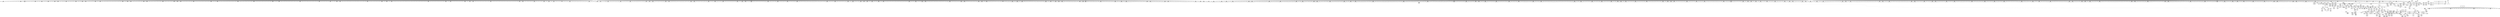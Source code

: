 digraph {
	CE0x479d1c0 [shape=record,shape=Mrecord,label="{CE0x479d1c0|1216:_i8*,_:_CRE_137,138_}"]
	CE0x47805f0 [shape=record,shape=Mrecord,label="{CE0x47805f0|1216:_i8*,_:_CRE_148,149_}"]
	CE0x4722230 [shape=record,shape=Mrecord,label="{CE0x4722230|1216:_i8*,_:_CRE_154,155_}"]
	CE0x477f220 [shape=record,shape=Mrecord,label="{CE0x477f220|1216:_i8*,_:_CRE_1248,1256_|*MultipleSource*|security/selinux/hooks.c,4260|Function::selinux_socket_unix_stream_connect&Arg::sock::}"]
	CE0x4786450 [shape=record,shape=Mrecord,label="{CE0x4786450|1216:_i8*,_:_CRE_243,244_}"]
	CE0x479a4d0 [shape=record,shape=Mrecord,label="{CE0x479a4d0|1216:_i8*,_:_CRE_91,92_}"]
	CE0x4715d20 [shape=record,shape=Mrecord,label="{CE0x4715d20|1216:_i8*,_:_CRE_162,163_}"]
	CE0x4740350 [shape=record,shape=Mrecord,label="{CE0x4740350|1216:_i8*,_:_CRE_547,548_}"]
	CE0x47aaf50 [shape=record,shape=Mrecord,label="{CE0x47aaf50|1216:_i8*,_:_CRE_854,855_}"]
	CE0x4723370 [shape=record,shape=Mrecord,label="{CE0x4723370|1216:_i8*,_:_CRE_520,528_|*MultipleSource*|security/selinux/hooks.c,4260|Function::selinux_socket_unix_stream_connect&Arg::sock::}"]
	CE0x475e410 [shape=record,shape=Mrecord,label="{CE0x475e410|1216:_i8*,_:_CRE_875,876_}"]
	CE0x47a9a10 [shape=record,shape=Mrecord,label="{CE0x47a9a10|1216:_i8*,_:_CRE_834,835_}"]
	CE0x480ff80 [shape=record,shape=Mrecord,label="{CE0x480ff80|i64*_getelementptr_inbounds_(_9_x_i64_,_9_x_i64_*___llvm_gcov_ctr339,_i64_0,_i64_7)|*Constant*|*SummSink*}"]
	CE0x47e8a70 [shape=record,shape=Mrecord,label="{CE0x47e8a70|selinux_socket_unix_stream_connect:_tmp19|security/selinux/hooks.c,4275|*SummSource*}"]
	CE0x47fd520 [shape=record,shape=Mrecord,label="{CE0x47fd520|8:_%struct.sock*,_:_SCME_46,47_}"]
	CE0x470bd50 [shape=record,shape=Mrecord,label="{CE0x470bd50|selinux_socket_unix_stream_connect:_if.end|*SummSink*}"]
	CE0x470e950 [shape=record,shape=Mrecord,label="{CE0x470e950|1216:_i8*,_:_CRE_68,69_}"]
	CE0x47523c0 [shape=record,shape=Mrecord,label="{CE0x47523c0|1216:_i8*,_:_CRE_649,650_}"]
	CE0x47a8d50 [shape=record,shape=Mrecord,label="{CE0x47a8d50|1216:_i8*,_:_CRE_822,823_}"]
	CE0x47804e0 [shape=record,shape=Mrecord,label="{CE0x47804e0|1216:_i8*,_:_CRE_147,148_}"]
	CE0x47916b0 [shape=record,shape=Mrecord,label="{CE0x47916b0|selinux_socket_unix_stream_connect:_sclass|security/selinux/hooks.c,4272}"]
	CE0x4757730 [shape=record,shape=Mrecord,label="{CE0x4757730|1216:_i8*,_:_CRE_565,566_}"]
	CE0x4719540 [shape=record,shape=Mrecord,label="{CE0x4719540|i64*_getelementptr_inbounds_(_9_x_i64_,_9_x_i64_*___llvm_gcov_ctr339,_i64_0,_i64_0)|*Constant*|*SummSource*}"]
	CE0x4717780 [shape=record,shape=Mrecord,label="{CE0x4717780|1216:_i8*,_:_CRE_362,363_}"]
	CE0x475ade0 [shape=record,shape=Mrecord,label="{CE0x475ade0|1216:_i8*,_:_CRE_824,825_}"]
	CE0x478bdd0 [shape=record,shape=Mrecord,label="{CE0x478bdd0|1216:_i8*,_:_CRE_397,398_}"]
	CE0x47aad30 [shape=record,shape=Mrecord,label="{CE0x47aad30|1216:_i8*,_:_CRE_852,853_}"]
	CE0x4798570 [shape=record,shape=Mrecord,label="{CE0x4798570|1216:_i8*,_:_CRE_64,65_}"]
	CE0x47b0f50 [shape=record,shape=Mrecord,label="{CE0x47b0f50|1216:_i8*,_:_CRE_1144,1152_|*MultipleSource*|Function::selinux_socket_unix_stream_connect&Arg::other::|security/selinux/hooks.c,4261}"]
	CE0x4741780 [shape=record,shape=Mrecord,label="{CE0x4741780|1216:_i8*,_:_CRE_566,567_}"]
	CE0x4753320 [shape=record,shape=Mrecord,label="{CE0x4753320|1216:_i8*,_:_CRE_663,664_}"]
	CE0x4720ff0 [shape=record,shape=Mrecord,label="{CE0x4720ff0|1216:_i8*,_:_CRE_113,114_}"]
	CE0x471b0f0 [shape=record,shape=Mrecord,label="{CE0x471b0f0|1216:_i8*,_:_CRE_178,179_}"]
	CE0x47914c0 [shape=record,shape=Mrecord,label="{CE0x47914c0|selinux_socket_unix_stream_connect:_sid|security/selinux/hooks.c,4271|*SummSource*}"]
	CE0x47b01c0 [shape=record,shape=Mrecord,label="{CE0x47b01c0|1216:_i8*,_:_CRE_1076,1080_|*MultipleSource*|Function::selinux_socket_unix_stream_connect&Arg::other::|security/selinux/hooks.c,4261}"]
	CE0x4787000 [shape=record,shape=Mrecord,label="{CE0x4787000|1216:_i8*,_:_CRE_254,255_}"]
	CE0x47a00c0 [shape=record,shape=Mrecord,label="{CE0x47a00c0|1216:_i8*,_:_CRE_600,601_}"]
	CE0x479b5e0 [shape=record,shape=Mrecord,label="{CE0x479b5e0|1216:_i8*,_:_CRE_112,113_}"]
	CE0x4758630 [shape=record,shape=Mrecord,label="{CE0x4758630|1216:_i8*,_:_CRE_736,740_|*MultipleSource*|security/selinux/hooks.c,4260|Function::selinux_socket_unix_stream_connect&Arg::sock::}"]
	CE0x47801b0 [shape=record,shape=Mrecord,label="{CE0x47801b0|1216:_i8*,_:_CRE_144,145_}"]
	CE0x4728f70 [shape=record,shape=Mrecord,label="{CE0x4728f70|_ret_i32_%retval.0,_!dbg_!27762|security/selinux/hooks.c,4288|*SummSource*}"]
	CE0x50994c0 [shape=record,shape=Mrecord,label="{CE0x50994c0|1216:_i8*,_:_CRE_125,126_}"]
	CE0x4759f60 [shape=record,shape=Mrecord,label="{CE0x4759f60|1216:_i8*,_:_CRE_810,811_}"]
	CE0x4785ac0 [shape=record,shape=Mrecord,label="{CE0x4785ac0|1216:_i8*,_:_CRE_234,235_}"]
	CE0x4721fc0 [shape=record,shape=Mrecord,label="{CE0x4721fc0|1216:_i8*,_:_CRE_151,152_}"]
	CE0x4717560 [shape=record,shape=Mrecord,label="{CE0x4717560|1216:_i8*,_:_CRE_360,361_}"]
	CE0x47a1a30 [shape=record,shape=Mrecord,label="{CE0x47a1a30|1216:_i8*,_:_CRE_653,654_}"]
	CE0x4753210 [shape=record,shape=Mrecord,label="{CE0x4753210|1216:_i8*,_:_CRE_662,663_}"]
	CE0x47301d0 [shape=record,shape=Mrecord,label="{CE0x47301d0|selinux_socket_unix_stream_connect:_tmp17|security/selinux/hooks.c,4274}"]
	CE0x4783ae0 [shape=record,shape=Mrecord,label="{CE0x4783ae0|1216:_i8*,_:_CRE_204,205_}"]
	CE0x4718670 [shape=record,shape=Mrecord,label="{CE0x4718670|selinux_socket_unix_stream_connect:_if.then|*SummSink*}"]
	CE0x471dc70 [shape=record,shape=Mrecord,label="{CE0x471dc70|1216:_i8*,_:_CRE_312,316_|*MultipleSource*|security/selinux/hooks.c,4260|Function::selinux_socket_unix_stream_connect&Arg::sock::}"]
	CE0x4713540 [shape=record,shape=Mrecord,label="{CE0x4713540|1216:_i8*,_:_CRE_354,355_}"]
	CE0x47b1f60 [shape=record,shape=Mrecord,label="{CE0x47b1f60|1216:_i8*,_:_CRE_1176,1184_|*MultipleSource*|Function::selinux_socket_unix_stream_connect&Arg::other::|security/selinux/hooks.c,4261}"]
	CE0x478e6b0 [shape=record,shape=Mrecord,label="{CE0x478e6b0|1216:_i8*,_:_CRE_460,464_|*MultipleSource*|Function::selinux_socket_unix_stream_connect&Arg::other::|security/selinux/hooks.c,4261}"]
	CE0x47a46d0 [shape=record,shape=Mrecord,label="{CE0x47a46d0|1216:_i8*,_:_CRE_695,696_}"]
	CE0x47a57d0 [shape=record,shape=Mrecord,label="{CE0x47a57d0|1216:_i8*,_:_CRE_711,712_}"]
	CE0x47823b0 [shape=record,shape=Mrecord,label="{CE0x47823b0|1216:_i8*,_:_CRE_176,177_}"]
	CE0x475efc0 [shape=record,shape=Mrecord,label="{CE0x475efc0|1216:_i8*,_:_CRE_900,904_|*MultipleSource*|security/selinux/hooks.c,4260|Function::selinux_socket_unix_stream_connect&Arg::sock::}"]
	CE0x47e8350 [shape=record,shape=Mrecord,label="{CE0x47e8350|selinux_socket_unix_stream_connect:_tmp18|security/selinux/hooks.c,4275|*SummSink*}"]
	CE0x4790970 [shape=record,shape=Mrecord,label="{CE0x4790970|selinux_socket_unix_stream_connect:_u4|security/selinux/hooks.c,4269}"]
	CE0x475a670 [shape=record,shape=Mrecord,label="{CE0x475a670|1216:_i8*,_:_CRE_817,818_}"]
	CE0x473fe00 [shape=record,shape=Mrecord,label="{CE0x473fe00|1216:_i8*,_:_CRE_542,543_}"]
	CE0x478b770 [shape=record,shape=Mrecord,label="{CE0x478b770|1216:_i8*,_:_CRE_391,392_}"]
	CE0x47621e0 [shape=record,shape=Mrecord,label="{CE0x47621e0|1216:_i8*,_:_CRE_1080,1088_|*MultipleSource*|security/selinux/hooks.c,4260|Function::selinux_socket_unix_stream_connect&Arg::sock::}"]
	CE0x4702380 [shape=record,shape=Mrecord,label="{CE0x4702380|1216:_i8*,_:_CRE_440,448_|*MultipleSource*|security/selinux/hooks.c,4260|Function::selinux_socket_unix_stream_connect&Arg::sock::}"]
	CE0x47a8260 [shape=record,shape=Mrecord,label="{CE0x47a8260|1216:_i8*,_:_CRE_811,812_}"]
	CE0x4757620 [shape=record,shape=Mrecord,label="{CE0x4757620|1216:_i8*,_:_CRE_564,565_}"]
	CE0x4754420 [shape=record,shape=Mrecord,label="{CE0x4754420|1216:_i8*,_:_CRE_679,680_}"]
	CE0x5c21d20 [shape=record,shape=Mrecord,label="{CE0x5c21d20|selinux_socket_unix_stream_connect:_tmp}"]
	CE0x479eeb0 [shape=record,shape=Mrecord,label="{CE0x479eeb0|1216:_i8*,_:_CRE_583,584_}"]
	CE0x471b290 [shape=record,shape=Mrecord,label="{CE0x471b290|1216:_i8*,_:_CRE_180,181_}"]
	CE0x478acd0 [shape=record,shape=Mrecord,label="{CE0x478acd0|1216:_i8*,_:_CRE_381,382_}"]
	CE0x47a85e0 [shape=record,shape=Mrecord,label="{CE0x47a85e0|1216:_i8*,_:_CRE_815,816_}"]
	CE0x479eda0 [shape=record,shape=Mrecord,label="{CE0x479eda0|1216:_i8*,_:_CRE_582,583_}"]
	CE0x478cdc0 [shape=record,shape=Mrecord,label="{CE0x478cdc0|1216:_i8*,_:_CRE_412,413_}"]
	CE0x479fea0 [shape=record,shape=Mrecord,label="{CE0x479fea0|1216:_i8*,_:_CRE_598,599_}"]
	CE0x47156e0 [shape=record,shape=Mrecord,label="{CE0x47156e0|1216:_i8*,_:_CRE_61,62_}"]
	CE0x4715670 [shape=record,shape=Mrecord,label="{CE0x4715670|1216:_i8*,_:_CRE_60,61_}"]
	CE0x477f600 [shape=record,shape=Mrecord,label="{CE0x477f600|1216:_i8*,_:_CRE_1264,1272_|*MultipleSource*|security/selinux/hooks.c,4260|Function::selinux_socket_unix_stream_connect&Arg::sock::}"]
	CE0x47a5060 [shape=record,shape=Mrecord,label="{CE0x47a5060|1216:_i8*,_:_CRE_704,705_}"]
	CE0x478ced0 [shape=record,shape=Mrecord,label="{CE0x478ced0|1216:_i8*,_:_CRE_413,414_}"]
	CE0x472c020 [shape=record,shape=Mrecord,label="{CE0x472c020|1216:_i8*,_:_CRE_240,241_}"]
	CE0x4750470 [shape=record,shape=Mrecord,label="{CE0x4750470|1216:_i8*,_:_CRE_590,591_}"]
	CE0x4733350 [shape=record,shape=Mrecord,label="{CE0x4733350|i32_1|*Constant*|*SummSource*}"]
	CE0x47160a0 [shape=record,shape=Mrecord,label="{CE0x47160a0|1216:_i8*,_:_CRE_204,205_}"]
	CE0x47fdea0 [shape=record,shape=Mrecord,label="{CE0x47fdea0|8:_%struct.sock*,_:_SCME_54,55_}"]
	CE0x475acd0 [shape=record,shape=Mrecord,label="{CE0x475acd0|1216:_i8*,_:_CRE_823,824_}"]
	CE0x472f700 [shape=record,shape=Mrecord,label="{CE0x472f700|selinux_socket_unix_stream_connect:_tmp15|security/selinux/hooks.c,4274|*SummSource*}"]
	CE0x479eb80 [shape=record,shape=Mrecord,label="{CE0x479eb80|1216:_i8*,_:_CRE_580,581_}"]
	CE0x47a1190 [shape=record,shape=Mrecord,label="{CE0x47a1190|1216:_i8*,_:_CRE_640,644_|*MultipleSource*|Function::selinux_socket_unix_stream_connect&Arg::other::|security/selinux/hooks.c,4261}"]
	CE0x4752880 [shape=record,shape=Mrecord,label="{CE0x4752880|1216:_i8*,_:_CRE_653,654_}"]
	CE0x477fdc0 [shape=record,shape=Mrecord,label="{CE0x477fdc0|selinux_socket_unix_stream_connect:_tmp2|*LoadInst*|security/selinux/hooks.c,4260|*SummSource*}"]
	CE0x47a3900 [shape=record,shape=Mrecord,label="{CE0x47a3900|1216:_i8*,_:_CRE_682,683_}"]
	CE0x478e8a0 [shape=record,shape=Mrecord,label="{CE0x478e8a0|1216:_i8*,_:_CRE_464,468_|*MultipleSource*|Function::selinux_socket_unix_stream_connect&Arg::other::|security/selinux/hooks.c,4261}"]
	CE0x4702490 [shape=record,shape=Mrecord,label="{CE0x4702490|1216:_i8*,_:_CRE_419,420_}"]
	CE0x47ff610 [shape=record,shape=Mrecord,label="{CE0x47ff610|i64_56|*Constant*|*SummSink*}"]
	CE0x4793a20 [shape=record,shape=Mrecord,label="{CE0x4793a20|1216:_i8*,_:_CRE_528,536_|*MultipleSource*|Function::selinux_socket_unix_stream_connect&Arg::other::|security/selinux/hooks.c,4261}"]
	CE0x4713160 [shape=record,shape=Mrecord,label="{CE0x4713160|1216:_i8*,_:_CRE_344,348_|*MultipleSource*|security/selinux/hooks.c,4260|Function::selinux_socket_unix_stream_connect&Arg::sock::}"]
	CE0x47898a0 [shape=record,shape=Mrecord,label="{CE0x47898a0|1216:_i8*,_:_CRE_362,363_}"]
	CE0x474fae0 [shape=record,shape=Mrecord,label="{CE0x474fae0|1216:_i8*,_:_CRE_581,582_}"]
	CE0x47b1140 [shape=record,shape=Mrecord,label="{CE0x47b1140|1216:_i8*,_:_CRE_1152,1153_}"]
	CE0x475f590 [shape=record,shape=Mrecord,label="{CE0x475f590|1216:_i8*,_:_CRE_920,936_|*MultipleSource*|security/selinux/hooks.c,4260|Function::selinux_socket_unix_stream_connect&Arg::sock::}"]
	CE0x480b7e0 [shape=record,shape=Mrecord,label="{CE0x480b7e0|GLOBAL:_security_sid_mls_copy|*Constant*|*SummSource*}"]
	CE0x4709550 [shape=record,shape=Mrecord,label="{CE0x4709550|1216:_i8*,_:_CRE_200,201_}"]
	CE0x4733270 [shape=record,shape=Mrecord,label="{CE0x4733270|1216:_i8*,_:_CRE_160,161_}"]
	CE0x4797a20 [shape=record,shape=Mrecord,label="{CE0x4797a20|1216:_i8*,_:_CRE_48,56_|*MultipleSource*|Function::selinux_socket_unix_stream_connect&Arg::other::|security/selinux/hooks.c,4261}"]
	CE0x4805e30 [shape=record,shape=Mrecord,label="{CE0x4805e30|i8_0|*Constant*|*SummSink*}"]
	CE0x4780a30 [shape=record,shape=Mrecord,label="{CE0x4780a30|1216:_i8*,_:_CRE_152,153_}"]
	CE0x4800590 [shape=record,shape=Mrecord,label="{CE0x4800590|selinux_socket_unix_stream_connect:_tmp20|security/selinux/hooks.c,4278|*SummSource*}"]
	CE0x4749f70 [shape=record,shape=Mrecord,label="{CE0x4749f70|1216:_i8*,_:_CRE_25,26_}"]
	CE0x47581f0 [shape=record,shape=Mrecord,label="{CE0x47581f0|1216:_i8*,_:_CRE_728,732_|*MultipleSource*|security/selinux/hooks.c,4260|Function::selinux_socket_unix_stream_connect&Arg::sock::}"]
	CE0x47fc5b0 [shape=record,shape=Mrecord,label="{CE0x47fc5b0|8:_%struct.sock*,_:_SCME_33,34_}"]
	CE0x471ff40 [shape=record,shape=Mrecord,label="{CE0x471ff40|1216:_i8*,_:_CRE_103,104_}"]
	CE0x4761e00 [shape=record,shape=Mrecord,label="{CE0x4761e00|1216:_i8*,_:_CRE_1072,1076_|*MultipleSource*|security/selinux/hooks.c,4260|Function::selinux_socket_unix_stream_connect&Arg::sock::}"]
	CE0x480cb40 [shape=record,shape=Mrecord,label="{CE0x480cb40|i64*_getelementptr_inbounds_(_9_x_i64_,_9_x_i64_*___llvm_gcov_ctr339,_i64_0,_i64_6)|*Constant*|*SummSink*}"]
	CE0x480c8f0 [shape=record,shape=Mrecord,label="{CE0x480c8f0|selinux_socket_unix_stream_connect:_tobool12|security/selinux/hooks.c,4281|*SummSink*}"]
	CE0x475bbb0 [shape=record,shape=Mrecord,label="{CE0x475bbb0|1216:_i8*,_:_CRE_837,838_}"]
	CE0x4805ff0 [shape=record,shape=Mrecord,label="{CE0x4805ff0|selinux_socket_unix_stream_connect:_tmp14|security/selinux/hooks.c,4274|*SummSource*}"]
	CE0x47e91f0 [shape=record,shape=Mrecord,label="{CE0x47e91f0|selinux_socket_unix_stream_connect:_sid7|security/selinux/hooks.c,4278|*SummSource*}"]
	CE0x47958d0 [shape=record,shape=Mrecord,label="{CE0x47958d0|1216:_i8*,_:_CRE_5,6_}"]
	CE0x471eb90 [shape=record,shape=Mrecord,label="{CE0x471eb90|selinux_socket_unix_stream_connect:_net|security/selinux/hooks.c, 4264|*SummSink*}"]
	CE0x471a230 [shape=record,shape=Mrecord,label="{CE0x471a230|selinux_socket_unix_stream_connect:_sk_security2|security/selinux/hooks.c,4262}"]
	CE0x4781a20 [shape=record,shape=Mrecord,label="{CE0x4781a20|1216:_i8*,_:_CRE_167,168_}"]
	CE0x4717c50 [shape=record,shape=Mrecord,label="{CE0x4717c50|1216:_i8*,_:_CRE_76,77_}"]
	CE0x4764770 [shape=record,shape=Mrecord,label="{CE0x4764770|1216:_i8*,_:_CRE_1208,1212_|*MultipleSource*|security/selinux/hooks.c,4260|Function::selinux_socket_unix_stream_connect&Arg::sock::}"]
	CE0x4756eb0 [shape=record,shape=Mrecord,label="{CE0x4756eb0|1216:_i8*,_:_CRE_557,558_}"]
	CE0x47f34e0 [shape=record,shape=Mrecord,label="{CE0x47f34e0|selinux_socket_unix_stream_connect:_tmp12|security/selinux/hooks.c,4271|*SummSink*}"]
	CE0x480ecc0 [shape=record,shape=Mrecord,label="{CE0x480ecc0|i64*_getelementptr_inbounds_(_9_x_i64_,_9_x_i64_*___llvm_gcov_ctr339,_i64_0,_i64_6)|*Constant*|*SummSource*}"]
	CE0x4740ce0 [shape=record,shape=Mrecord,label="{CE0x4740ce0|1216:_i8*,_:_CRE_556,557_}"]
	CE0x470bdc0 [shape=record,shape=Mrecord,label="{CE0x470bdc0|selinux_socket_unix_stream_connect:_bb}"]
	CE0x4756850 [shape=record,shape=Mrecord,label="{CE0x4756850|1216:_i8*,_:_CRE_551,552_}"]
	CE0x475a0d0 [shape=record,shape=Mrecord,label="{CE0x475a0d0|1216:_i8*,_:_CRE_811,812_}"]
	CE0x4716310 [shape=record,shape=Mrecord,label="{CE0x4716310|1216:_i8*,_:_CRE_207,208_}"]
	CE0x479ab40 [shape=record,shape=Mrecord,label="{CE0x479ab40|1216:_i8*,_:_CRE_98,99_}"]
	CE0x4714440 [shape=record,shape=Mrecord,label="{CE0x4714440|1216:_i8*,_:_CRE_389,390_}"]
	CE0x471c130 [shape=record,shape=Mrecord,label="{CE0x471c130|1216:_i8*,_:_CRE_398,399_}"]
	CE0x475a780 [shape=record,shape=Mrecord,label="{CE0x475a780|1216:_i8*,_:_CRE_818,819_}"]
	CE0x4751680 [shape=record,shape=Mrecord,label="{CE0x4751680|1216:_i8*,_:_CRE_607,608_}"]
	CE0x47aa8f0 [shape=record,shape=Mrecord,label="{CE0x47aa8f0|1216:_i8*,_:_CRE_848,849_}"]
	CE0x47ab7d0 [shape=record,shape=Mrecord,label="{CE0x47ab7d0|1216:_i8*,_:_CRE_862,863_}"]
	CE0x47fb940 [shape=record,shape=Mrecord,label="{CE0x47fb940|8:_%struct.sock*,_:_SCME_18,20_|*MultipleSource*|security/selinux/hooks.c,4264|security/selinux/hooks.c,4264|security/selinux/hooks.c, 4264}"]
	CE0x479ad60 [shape=record,shape=Mrecord,label="{CE0x479ad60|1216:_i8*,_:_CRE_100,101_}"]
	CE0x47acc00 [shape=record,shape=Mrecord,label="{CE0x47acc00|1216:_i8*,_:_CRE_888,892_|*MultipleSource*|Function::selinux_socket_unix_stream_connect&Arg::other::|security/selinux/hooks.c,4261}"]
	CE0x472cc20 [shape=record,shape=Mrecord,label="{CE0x472cc20|1216:_i8*,_:_CRE_212,213_}"]
	CE0x47f8770 [shape=record,shape=Mrecord,label="{CE0x47f8770|avc_has_perm:_tclass|Function::avc_has_perm&Arg::tclass::|*SummSink*}"]
	CE0x471e250 [shape=record,shape=Mrecord,label="{CE0x471e250|1216:_i8*,_:_CRE_336,344_|*MultipleSource*|security/selinux/hooks.c,4260|Function::selinux_socket_unix_stream_connect&Arg::sock::}"]
	CE0x4785020 [shape=record,shape=Mrecord,label="{CE0x4785020|1216:_i8*,_:_CRE_224,225_}"]
	CE0x470cde0 [shape=record,shape=Mrecord,label="{CE0x470cde0|selinux_socket_unix_stream_connect:_tmp1|*SummSink*}"]
	CE0x47193a0 [shape=record,shape=Mrecord,label="{CE0x47193a0|selinux_socket_unix_stream_connect:_net|security/selinux/hooks.c, 4264|*SummSource*}"]
	CE0x47593c0 [shape=record,shape=Mrecord,label="{CE0x47593c0|1216:_i8*,_:_CRE_776,784_|*MultipleSource*|security/selinux/hooks.c,4260|Function::selinux_socket_unix_stream_connect&Arg::sock::}"]
	CE0x47f6dd0 [shape=record,shape=Mrecord,label="{CE0x47f6dd0|selinux_socket_unix_stream_connect:_call|security/selinux/hooks.c,4271|*SummSink*}"]
	CE0x4748ed0 [shape=record,shape=Mrecord,label="{CE0x4748ed0|1216:_i8*,_:_CRE_29,30_}"]
	CE0x4719190 [shape=record,shape=Mrecord,label="{CE0x4719190|selinux_socket_unix_stream_connect:_sk_security|security/selinux/hooks.c,4260}"]
	CE0x47f3fe0 [shape=record,shape=Mrecord,label="{CE0x47f3fe0|selinux_socket_unix_stream_connect:_tmp31|security/selinux/hooks.c,4285|*SummSource*}"]
	CE0x47f2820 [shape=record,shape=Mrecord,label="{CE0x47f2820|16:_i32,_24:_i16,_:_CRE_0,4_|*MultipleSource*|security/selinux/hooks.c,4271|*LoadInst*|security/selinux/hooks.c,4261|security/selinux/hooks.c,4261}"]
	CE0x4726f20 [shape=record,shape=Mrecord,label="{CE0x4726f20|1216:_i8*,_:_CRE_263,264_}"]
	CE0x473f290 [shape=record,shape=Mrecord,label="{CE0x473f290|1216:_i8*,_:_CRE_704,705_}"]
	CE0x4754a80 [shape=record,shape=Mrecord,label="{CE0x4754a80|1216:_i8*,_:_CRE_685,686_}"]
	CE0x47a03f0 [shape=record,shape=Mrecord,label="{CE0x47a03f0|1216:_i8*,_:_CRE_603,604_}"]
	CE0x477fbd0 [shape=record,shape=Mrecord,label="{CE0x477fbd0|selinux_socket_unix_stream_connect:_tmp2|*LoadInst*|security/selinux/hooks.c,4260}"]
	CE0x47a9900 [shape=record,shape=Mrecord,label="{CE0x47a9900|1216:_i8*,_:_CRE_833,834_}"]
	CE0x4783d00 [shape=record,shape=Mrecord,label="{CE0x4783d00|1216:_i8*,_:_CRE_206,207_}"]
	CE0x474a0d0 [shape=record,shape=Mrecord,label="{CE0x474a0d0|1216:_i8*,_:_CRE_26,27_}"]
	CE0x475bee0 [shape=record,shape=Mrecord,label="{CE0x475bee0|1216:_i8*,_:_CRE_840,841_}"]
	CE0x4748e60 [shape=record,shape=Mrecord,label="{CE0x4748e60|1216:_i8*,_:_CRE_30,31_}"]
	CE0x478a340 [shape=record,shape=Mrecord,label="{CE0x478a340|1216:_i8*,_:_CRE_372,373_}"]
	CE0x4718a00 [shape=record,shape=Mrecord,label="{CE0x4718a00|1216:_i8*,_:_CRE_39,40_}"]
	CE0x475e300 [shape=record,shape=Mrecord,label="{CE0x475e300|1216:_i8*,_:_CRE_874,875_}"]
	CE0x4702d30 [shape=record,shape=Mrecord,label="{CE0x4702d30|1216:_i8*,_:_CRE_488,496_|*MultipleSource*|security/selinux/hooks.c,4260|Function::selinux_socket_unix_stream_connect&Arg::sock::}"]
	CE0x4751350 [shape=record,shape=Mrecord,label="{CE0x4751350|1216:_i8*,_:_CRE_604,605_}"]
	CE0x472a210 [shape=record,shape=Mrecord,label="{CE0x472a210|1216:_i8*,_:_CRE_171,172_}"]
	CE0x47849c0 [shape=record,shape=Mrecord,label="{CE0x47849c0|1216:_i8*,_:_CRE_218,219_}"]
	CE0x47fbd80 [shape=record,shape=Mrecord,label="{CE0x47fbd80|8:_%struct.sock*,_:_SCME_25,26_}"]
	CE0x47900f0 [shape=record,shape=Mrecord,label="{CE0x47900f0|selinux_socket_unix_stream_connect:_net3|security/selinux/hooks.c,4268|*SummSource*}"]
	CE0x47fbfc0 [shape=record,shape=Mrecord,label="{CE0x47fbfc0|8:_%struct.sock*,_:_SCME_27,28_}"]
	CE0x47afa00 [shape=record,shape=Mrecord,label="{CE0x47afa00|1216:_i8*,_:_CRE_1048,1056_|*MultipleSource*|Function::selinux_socket_unix_stream_connect&Arg::other::|security/selinux/hooks.c,4261}"]
	CE0x47fd3f0 [shape=record,shape=Mrecord,label="{CE0x47fd3f0|8:_%struct.sock*,_:_SCME_45,46_}"]
	CE0x475e0e0 [shape=record,shape=Mrecord,label="{CE0x475e0e0|1216:_i8*,_:_CRE_872,873_}"]
	CE0x4745760 [shape=record,shape=Mrecord,label="{CE0x4745760|1216:_i8*,_:_CRE_34,35_}"]
	CE0x47920b0 [shape=record,shape=Mrecord,label="{CE0x47920b0|selinux_socket_unix_stream_connect:_sk|security/selinux/hooks.c,4269|*SummSink*}"]
	CE0x4786670 [shape=record,shape=Mrecord,label="{CE0x4786670|1216:_i8*,_:_CRE_245,246_}"]
	CE0x47a21a0 [shape=record,shape=Mrecord,label="{CE0x47a21a0|1216:_i8*,_:_CRE_660,661_}"]
	CE0x478ea90 [shape=record,shape=Mrecord,label="{CE0x478ea90|1216:_i8*,_:_CRE_468,472_|*MultipleSource*|Function::selinux_socket_unix_stream_connect&Arg::other::|security/selinux/hooks.c,4261}"]
	CE0x4710210 [shape=record,shape=Mrecord,label="{CE0x4710210|1216:_i8*,_:_CRE_405,406_}"]
	CE0x4760c90 [shape=record,shape=Mrecord,label="{CE0x4760c90|1216:_i8*,_:_CRE_1000,1008_|*MultipleSource*|security/selinux/hooks.c,4260|Function::selinux_socket_unix_stream_connect&Arg::sock::}"]
	CE0x47fd9e0 [shape=record,shape=Mrecord,label="{CE0x47fd9e0|8:_%struct.sock*,_:_SCME_50,51_}"]
	CE0x4750250 [shape=record,shape=Mrecord,label="{CE0x4750250|1216:_i8*,_:_CRE_588,589_}"]
	CE0x479c1d0 [shape=record,shape=Mrecord,label="{CE0x479c1d0|1216:_i8*,_:_CRE_122,123_}"]
	CE0x4740f00 [shape=record,shape=Mrecord,label="{CE0x4740f00|1216:_i8*,_:_CRE_558,559_}"]
	CE0x4792620 [shape=record,shape=Mrecord,label="{CE0x4792620|i32_2|*Constant*}"]
	CE0x47c9cb0 [shape=record,shape=Mrecord,label="{CE0x47c9cb0|i8_2|*Constant*|*SummSource*}"]
	CE0x4794c50 [shape=record,shape=Mrecord,label="{CE0x4794c50|selinux_socket_unix_stream_connect:_other|Function::selinux_socket_unix_stream_connect&Arg::other::|*SummSink*}"]
	CE0x4786ab0 [shape=record,shape=Mrecord,label="{CE0x4786ab0|1216:_i8*,_:_CRE_249,250_}"]
	CE0x47b1b20 [shape=record,shape=Mrecord,label="{CE0x47b1b20|1216:_i8*,_:_CRE_1160,1162_|*MultipleSource*|Function::selinux_socket_unix_stream_connect&Arg::other::|security/selinux/hooks.c,4261}"]
	CE0x47b4270 [shape=record,shape=Mrecord,label="{CE0x47b4270|selinux_socket_unix_stream_connect:_tmp4|*LoadInst*|security/selinux/hooks.c,4261|*SummSource*}"]
	CE0x47f23c0 [shape=record,shape=Mrecord,label="{CE0x47f23c0|selinux_socket_unix_stream_connect:_sid6|security/selinux/hooks.c,4271|*SummSource*}"]
	CE0x47f5170 [shape=record,shape=Mrecord,label="{CE0x47f5170|selinux_socket_unix_stream_connect:_tmp31|security/selinux/hooks.c,4285|*SummSink*}"]
	CE0x4745830 [shape=record,shape=Mrecord,label="{CE0x4745830|1216:_i8*,_:_CRE_35,36_}"]
	CE0x4783bf0 [shape=record,shape=Mrecord,label="{CE0x4783bf0|1216:_i8*,_:_CRE_205,206_}"]
	CE0x4786120 [shape=record,shape=Mrecord,label="{CE0x4786120|1216:_i8*,_:_CRE_240,241_}"]
	CE0x4753ba0 [shape=record,shape=Mrecord,label="{CE0x4753ba0|1216:_i8*,_:_CRE_671,672_}"]
	CE0x47a67c0 [shape=record,shape=Mrecord,label="{CE0x47a67c0|1216:_i8*,_:_CRE_736,740_|*MultipleSource*|Function::selinux_socket_unix_stream_connect&Arg::other::|security/selinux/hooks.c,4261}"]
	CE0x478ec80 [shape=record,shape=Mrecord,label="{CE0x478ec80|1216:_i8*,_:_CRE_472,476_|*MultipleSource*|Function::selinux_socket_unix_stream_connect&Arg::other::|security/selinux/hooks.c,4261}"]
	CE0x47f3ea0 [shape=record,shape=Mrecord,label="{CE0x47f3ea0|selinux_socket_unix_stream_connect:_tmp31|security/selinux/hooks.c,4285}"]
	CE0x4733900 [shape=record,shape=Mrecord,label="{CE0x4733900|1216:_i8*,_:_CRE_196,197_}"]
	CE0x4801ad0 [shape=record,shape=Mrecord,label="{CE0x4801ad0|16:_i32,_20:_i32,_:_CMRE_16,20_|*MultipleSource*|*LoadInst*|security/selinux/hooks.c,4262|security/selinux/hooks.c,4262|security/selinux/hooks.c,4278}"]
	CE0x47b1740 [shape=record,shape=Mrecord,label="{CE0x47b1740|1216:_i8*,_:_CRE_1156,1157_}"]
	CE0x4753100 [shape=record,shape=Mrecord,label="{CE0x4753100|1216:_i8*,_:_CRE_661,662_}"]
	CE0x470c910 [shape=record,shape=Mrecord,label="{CE0x470c910|selinux_socket_unix_stream_connect:_if.end14}"]
	CE0x47f9fc0 [shape=record,shape=Mrecord,label="{CE0x47f9fc0|_ret_i32_%retval.0,_!dbg_!27728|security/selinux/avc.c,775|*SummSink*}"]
	CE0x473ed40 [shape=record,shape=Mrecord,label="{CE0x473ed40|1216:_i8*,_:_CRE_699,700_}"]
	CE0x47859b0 [shape=record,shape=Mrecord,label="{CE0x47859b0|1216:_i8*,_:_CRE_233,234_}"]
	CE0x478b550 [shape=record,shape=Mrecord,label="{CE0x478b550|1216:_i8*,_:_CRE_389,390_}"]
	CE0x4797910 [shape=record,shape=Mrecord,label="{CE0x4797910|1216:_i8*,_:_CRE_40,48_|*MultipleSource*|Function::selinux_socket_unix_stream_connect&Arg::other::|security/selinux/hooks.c,4261}"]
	CE0x480d2b0 [shape=record,shape=Mrecord,label="{CE0x480d2b0|i64_5|*Constant*|*SummSink*}"]
	CE0x478a010 [shape=record,shape=Mrecord,label="{CE0x478a010|1216:_i8*,_:_CRE_369,370_}"]
	CE0x478aab0 [shape=record,shape=Mrecord,label="{CE0x478aab0|1216:_i8*,_:_CRE_379,380_}"]
	CE0x47a25e0 [shape=record,shape=Mrecord,label="{CE0x47a25e0|1216:_i8*,_:_CRE_664,665_}"]
	CE0x47212a0 [shape=record,shape=Mrecord,label="{CE0x47212a0|1216:_i8*,_:_CRE_102,103_}"]
	CE0x4784250 [shape=record,shape=Mrecord,label="{CE0x4784250|1216:_i8*,_:_CRE_211,212_}"]
	CE0x4710e80 [shape=record,shape=Mrecord,label="{CE0x4710e80|i64_1|*Constant*|*SummSource*}"]
	CE0x4733430 [shape=record,shape=Mrecord,label="{CE0x4733430|1216:_i8*,_:_CRE_184,188_|*MultipleSource*|security/selinux/hooks.c,4260|Function::selinux_socket_unix_stream_connect&Arg::sock::}"]
	CE0x47fada0 [shape=record,shape=Mrecord,label="{CE0x47fada0|i64_2|*Constant*|*SummSource*}"]
	CE0x471acf0 [shape=record,shape=Mrecord,label="{CE0x471acf0|1216:_i8*,_:_CRE_71,72_}"]
	CE0x47fa170 [shape=record,shape=Mrecord,label="{CE0x47fa170|selinux_socket_unix_stream_connect:_tobool|security/selinux/hooks.c,4274|*SummSink*}"]
	CE0x4713360 [shape=record,shape=Mrecord,label="{CE0x4713360|1216:_i8*,_:_CRE_355,356_}"]
	CE0x47fb410 [shape=record,shape=Mrecord,label="{CE0x47fb410|8:_%struct.sock*,_:_SCME_0,4_|*MultipleSource*|security/selinux/hooks.c,4264|security/selinux/hooks.c,4264|security/selinux/hooks.c, 4264}"]
	CE0x47a7360 [shape=record,shape=Mrecord,label="{CE0x47a7360|1216:_i8*,_:_CRE_772,776_|*MultipleSource*|Function::selinux_socket_unix_stream_connect&Arg::other::|security/selinux/hooks.c,4261}"]
	CE0x4804e80 [shape=record,shape=Mrecord,label="{CE0x4804e80|selinux_socket_unix_stream_connect:_tmp7|security/selinux/hooks.c,4262|*SummSource*}"]
	CE0x477ffb0 [shape=record,shape=Mrecord,label="{CE0x477ffb0|selinux_socket_unix_stream_connect:_tmp2|*LoadInst*|security/selinux/hooks.c,4260|*SummSink*}"]
	CE0x4787440 [shape=record,shape=Mrecord,label="{CE0x4787440|1216:_i8*,_:_CRE_258,259_}"]
	CE0x471e6d0 [shape=record,shape=Mrecord,label="{CE0x471e6d0|1216:_i8*,_:_CRE_18,19_|*MultipleSource*|security/selinux/hooks.c,4260|Function::selinux_socket_unix_stream_connect&Arg::sock::}"]
	CE0x4757db0 [shape=record,shape=Mrecord,label="{CE0x4757db0|1216:_i8*,_:_CRE_718,719_}"]
	CE0x4757b90 [shape=record,shape=Mrecord,label="{CE0x4757b90|1216:_i8*,_:_CRE_716,717_}"]
	CE0x47550e0 [shape=record,shape=Mrecord,label="{CE0x47550e0|1216:_i8*,_:_CRE_691,692_}"]
	CE0x4753fe0 [shape=record,shape=Mrecord,label="{CE0x4753fe0|1216:_i8*,_:_CRE_675,676_}"]
	CE0x47331a0 [shape=record,shape=Mrecord,label="{CE0x47331a0|1216:_i8*,_:_CRE_159,160_}"]
	CE0x47aa4b0 [shape=record,shape=Mrecord,label="{CE0x47aa4b0|1216:_i8*,_:_CRE_844,845_}"]
	CE0x47ae2c0 [shape=record,shape=Mrecord,label="{CE0x47ae2c0|1216:_i8*,_:_CRE_968,970_|*MultipleSource*|Function::selinux_socket_unix_stream_connect&Arg::other::|security/selinux/hooks.c,4261}"]
	CE0x47b34e0 [shape=record,shape=Mrecord,label="{CE0x47b34e0|1216:_i8*,_:_CRE_1240,1248_|*MultipleSource*|Function::selinux_socket_unix_stream_connect&Arg::other::|security/selinux/hooks.c,4261}"]
	CE0x47600f0 [shape=record,shape=Mrecord,label="{CE0x47600f0|1216:_i8*,_:_CRE_968,970_|*MultipleSource*|security/selinux/hooks.c,4260|Function::selinux_socket_unix_stream_connect&Arg::sock::}"]
	CE0x47a47e0 [shape=record,shape=Mrecord,label="{CE0x47a47e0|1216:_i8*,_:_CRE_696,697_}"]
	CE0x47f93c0 [shape=record,shape=Mrecord,label="{CE0x47f93c0|i32_4194304|*Constant*|*SummSink*}"]
	CE0x4789ac0 [shape=record,shape=Mrecord,label="{CE0x4789ac0|1216:_i8*,_:_CRE_364,365_}"]
	CE0x478cba0 [shape=record,shape=Mrecord,label="{CE0x478cba0|1216:_i8*,_:_CRE_410,411_}"]
	CE0x472ed00 [shape=record,shape=Mrecord,label="{CE0x472ed00|1216:_i8*,_:_CRE_472,476_|*MultipleSource*|security/selinux/hooks.c,4260|Function::selinux_socket_unix_stream_connect&Arg::sock::}"]
	CE0x47fe490 [shape=record,shape=Mrecord,label="{CE0x47fe490|0:_i8,_8:_%struct.lsm_network_audit*,_24:_%struct.selinux_audit_data*,_:_SCMRE_0,1_|*MultipleSource*|security/selinux/hooks.c,4267|security/selinux/hooks.c, 4263}"]
	CE0x47837b0 [shape=record,shape=Mrecord,label="{CE0x47837b0|1216:_i8*,_:_CRE_201,202_}"]
	CE0x47b1d40 [shape=record,shape=Mrecord,label="{CE0x47b1d40|1216:_i8*,_:_CRE_1168,1176_|*MultipleSource*|Function::selinux_socket_unix_stream_connect&Arg::other::|security/selinux/hooks.c,4261}"]
	CE0x47a2910 [shape=record,shape=Mrecord,label="{CE0x47a2910|1216:_i8*,_:_CRE_667,668_}"]
	CE0x4715320 [shape=record,shape=Mrecord,label="{CE0x4715320|1216:_i8*,_:_CRE_373,374_}"]
	CE0x478ee70 [shape=record,shape=Mrecord,label="{CE0x478ee70|1216:_i8*,_:_CRE_476,480_|*MultipleSource*|Function::selinux_socket_unix_stream_connect&Arg::other::|security/selinux/hooks.c,4261}"]
	CE0x4783370 [shape=record,shape=Mrecord,label="{CE0x4783370|1216:_i8*,_:_CRE_197,198_}"]
	CE0x47ab8e0 [shape=record,shape=Mrecord,label="{CE0x47ab8e0|1216:_i8*,_:_CRE_863,864_}"]
	CE0x47a1c50 [shape=record,shape=Mrecord,label="{CE0x47a1c50|1216:_i8*,_:_CRE_655,656_}"]
	CE0x47a23c0 [shape=record,shape=Mrecord,label="{CE0x47a23c0|1216:_i8*,_:_CRE_662,663_}"]
	CE0x4741670 [shape=record,shape=Mrecord,label="{CE0x4741670|1216:_i8*,_:_CRE_565,566_}"]
	CE0x479c720 [shape=record,shape=Mrecord,label="{CE0x479c720|1216:_i8*,_:_CRE_127,128_}"]
	CE0x4729a70 [shape=record,shape=Mrecord,label="{CE0x4729a70|1216:_i8*,_:_CRE_117,118_}"]
	CE0x4730310 [shape=record,shape=Mrecord,label="{CE0x4730310|selinux_socket_unix_stream_connect:_sk_security|security/selinux/hooks.c,4260|*SummSink*}"]
	CE0x475db90 [shape=record,shape=Mrecord,label="{CE0x475db90|1216:_i8*,_:_CRE_867,868_}"]
	CE0x47093b0 [shape=record,shape=Mrecord,label="{CE0x47093b0|1216:_i8*,_:_CRE_198,199_}"]
	CE0x644e360 [shape=record,shape=Mrecord,label="{CE0x644e360|i32_0|*Constant*|*SummSink*}"]
	CE0x4804080 [shape=record,shape=Mrecord,label="{CE0x4804080|selinux_socket_unix_stream_connect:_sid10|security/selinux/hooks.c,4280}"]
	CE0x4780810 [shape=record,shape=Mrecord,label="{CE0x4780810|1216:_i8*,_:_CRE_150,151_}"]
	CE0x4759b80 [shape=record,shape=Mrecord,label="{CE0x4759b80|1216:_i8*,_:_CRE_808,809_}"]
	CE0x477f410 [shape=record,shape=Mrecord,label="{CE0x477f410|1216:_i8*,_:_CRE_1256,1264_|*MultipleSource*|security/selinux/hooks.c,4260|Function::selinux_socket_unix_stream_connect&Arg::sock::}"]
	CE0x47fbee0 [shape=record,shape=Mrecord,label="{CE0x47fbee0|8:_%struct.sock*,_:_SCME_26,27_}"]
	CE0x471f110 [shape=record,shape=Mrecord,label="{CE0x471f110|1216:_i8*,_:_CRE_89,90_}"]
	CE0x479c830 [shape=record,shape=Mrecord,label="{CE0x479c830|1216:_i8*,_:_CRE_128,129_}"]
	CE0x4755300 [shape=record,shape=Mrecord,label="{CE0x4755300|1216:_i8*,_:_CRE_693,694_}"]
	CE0x47972b0 [shape=record,shape=Mrecord,label="{CE0x47972b0|1216:_i8*,_:_CRE_34,35_}"]
	CE0x472fa80 [shape=record,shape=Mrecord,label="{CE0x472fa80|1216:_i8*,_:_CRE_57,58_}"]
	CE0x47a4b10 [shape=record,shape=Mrecord,label="{CE0x47a4b10|1216:_i8*,_:_CRE_699,700_}"]
	CE0x47a59f0 [shape=record,shape=Mrecord,label="{CE0x47a59f0|1216:_i8*,_:_CRE_713,714_}"]
	CE0x4729be0 [shape=record,shape=Mrecord,label="{CE0x4729be0|1216:_i8*,_:_CRE_119,120_}"]
	CE0x472e060 [shape=record,shape=Mrecord,label="{CE0x472e060|1216:_i8*,_:_CRE_134,135_}"]
	CE0x47fd060 [shape=record,shape=Mrecord,label="{CE0x47fd060|8:_%struct.sock*,_:_SCME_42,43_}"]
	CE0x4756630 [shape=record,shape=Mrecord,label="{CE0x4756630|1216:_i8*,_:_CRE_549,550_}"]
	CE0x47aa070 [shape=record,shape=Mrecord,label="{CE0x47aa070|1216:_i8*,_:_CRE_840,841_}"]
	CE0x4793830 [shape=record,shape=Mrecord,label="{CE0x4793830|1216:_i8*,_:_CRE_520,528_|*MultipleSource*|Function::selinux_socket_unix_stream_connect&Arg::other::|security/selinux/hooks.c,4261}"]
	CE0x4716170 [shape=record,shape=Mrecord,label="{CE0x4716170|1216:_i8*,_:_CRE_205,206_}"]
	CE0x4754ca0 [shape=record,shape=Mrecord,label="{CE0x4754ca0|1216:_i8*,_:_CRE_687,688_}"]
	CE0x4727140 [shape=record,shape=Mrecord,label="{CE0x4727140|1216:_i8*,_:_CRE_272,280_|*MultipleSource*|security/selinux/hooks.c,4260|Function::selinux_socket_unix_stream_connect&Arg::sock::}"]
	CE0x4733500 [shape=record,shape=Mrecord,label="{CE0x4733500|1216:_i8*,_:_CRE_192,193_}"]
	CE0x47ac8d0 [shape=record,shape=Mrecord,label="{CE0x47ac8d0|1216:_i8*,_:_CRE_878,879_}"]
	CE0x478e0e0 [shape=record,shape=Mrecord,label="{CE0x478e0e0|1216:_i8*,_:_CRE_448,452_|*MultipleSource*|Function::selinux_socket_unix_stream_connect&Arg::other::|security/selinux/hooks.c,4261}"]
	CE0x47267a0 [shape=record,shape=Mrecord,label="{CE0x47267a0|1216:_i8*,_:_CRE_228,229_}"]
	CE0x478f060 [shape=record,shape=Mrecord,label="{CE0x478f060|1216:_i8*,_:_CRE_480,488_|*MultipleSource*|Function::selinux_socket_unix_stream_connect&Arg::other::|security/selinux/hooks.c,4261}"]
	CE0x475f930 [shape=record,shape=Mrecord,label="{CE0x475f930|1216:_i8*,_:_CRE_944,948_|*MultipleSource*|security/selinux/hooks.c,4260|Function::selinux_socket_unix_stream_connect&Arg::sock::}"]
	CE0x47b1520 [shape=record,shape=Mrecord,label="{CE0x47b1520|1216:_i8*,_:_CRE_1154,1155_}"]
	CE0x4805050 [shape=record,shape=Mrecord,label="{CE0x4805050|selinux_socket_unix_stream_connect:_type|security/selinux/hooks.c,4267|*SummSink*}"]
	CE0x4796e70 [shape=record,shape=Mrecord,label="{CE0x4796e70|1216:_i8*,_:_CRE_30,31_}"]
	CE0x47a2c40 [shape=record,shape=Mrecord,label="{CE0x47a2c40|1216:_i8*,_:_CRE_670,671_}"]
	CE0x479ce90 [shape=record,shape=Mrecord,label="{CE0x479ce90|1216:_i8*,_:_CRE_134,135_}"]
	CE0x47a2d50 [shape=record,shape=Mrecord,label="{CE0x47a2d50|1216:_i8*,_:_CRE_671,672_}"]
	CE0x4715ec0 [shape=record,shape=Mrecord,label="{CE0x4715ec0|1216:_i8*,_:_CRE_164,165_}"]
	CE0x47623d0 [shape=record,shape=Mrecord,label="{CE0x47623d0|1216:_i8*,_:_CRE_1088,1104_|*MultipleSource*|security/selinux/hooks.c,4260|Function::selinux_socket_unix_stream_connect&Arg::sock::}"]
	CE0x4726990 [shape=record,shape=Mrecord,label="{CE0x4726990|1216:_i8*,_:_CRE_258,259_}"]
	CE0x4787990 [shape=record,shape=Mrecord,label="{CE0x4787990|1216:_i8*,_:_CRE_263,264_}"]
	CE0x4782c30 [shape=record,shape=Mrecord,label="{CE0x4782c30|1216:_i8*,_:_CRE_184,188_|*MultipleSource*|Function::selinux_socket_unix_stream_connect&Arg::other::|security/selinux/hooks.c,4261}"]
	CE0x4788100 [shape=record,shape=Mrecord,label="{CE0x4788100|1216:_i8*,_:_CRE_304,312_|*MultipleSource*|Function::selinux_socket_unix_stream_connect&Arg::other::|security/selinux/hooks.c,4261}"]
	CE0x475b880 [shape=record,shape=Mrecord,label="{CE0x475b880|1216:_i8*,_:_CRE_834,835_}"]
	CE0x473ff10 [shape=record,shape=Mrecord,label="{CE0x473ff10|1216:_i8*,_:_CRE_543,544_}"]
	CE0x4008060 [shape=record,shape=Mrecord,label="{CE0x4008060|1216:_i8*,_:_CRE_1,2_}"]
	CE0x47551f0 [shape=record,shape=Mrecord,label="{CE0x47551f0|1216:_i8*,_:_CRE_692,693_}"]
	CE0x47a3e50 [shape=record,shape=Mrecord,label="{CE0x47a3e50|1216:_i8*,_:_CRE_687,688_}"]
	CE0x473f180 [shape=record,shape=Mrecord,label="{CE0x473f180|1216:_i8*,_:_CRE_703,704_}"]
	CE0x4763620 [shape=record,shape=Mrecord,label="{CE0x4763620|1216:_i8*,_:_CRE_1157,1158_}"]
	CE0x4723650 [shape=record,shape=Mrecord,label="{CE0x4723650|1216:_i8*,_:_CRE_536,537_}"]
	CE0x4802540 [shape=record,shape=Mrecord,label="{CE0x4802540|selinux_socket_unix_stream_connect:_sid8|security/selinux/hooks.c,4279}"]
	CE0x4755410 [shape=record,shape=Mrecord,label="{CE0x4755410|1216:_i8*,_:_CRE_694,695_}"]
	CE0x475fb20 [shape=record,shape=Mrecord,label="{CE0x475fb20|1216:_i8*,_:_CRE_952,960_|*MultipleSource*|security/selinux/hooks.c,4260|Function::selinux_socket_unix_stream_connect&Arg::sock::}"]
	CE0x4750580 [shape=record,shape=Mrecord,label="{CE0x4750580|1216:_i8*,_:_CRE_591,592_}"]
	CE0x4763730 [shape=record,shape=Mrecord,label="{CE0x4763730|1216:_i8*,_:_CRE_1158,1159_}"]
	CE0x475b550 [shape=record,shape=Mrecord,label="{CE0x475b550|1216:_i8*,_:_CRE_831,832_}"]
	CE0x4741230 [shape=record,shape=Mrecord,label="{CE0x4741230|1216:_i8*,_:_CRE_561,562_}"]
	CE0x4717450 [shape=record,shape=Mrecord,label="{CE0x4717450|1216:_i8*,_:_CRE_359,360_}"]
	CE0x472b2d0 [shape=record,shape=Mrecord,label="{CE0x472b2d0|1216:_i8*,_:_CRE_254,255_}"]
	CE0x479cfa0 [shape=record,shape=Mrecord,label="{CE0x479cfa0|1216:_i8*,_:_CRE_135,136_}"]
	CE0x4714550 [shape=record,shape=Mrecord,label="{CE0x4714550|1216:_i8*,_:_CRE_390,391_}"]
	CE0x4715c50 [shape=record,shape=Mrecord,label="{CE0x4715c50|1216:_i8*,_:_CRE_161,162_}"]
	CE0x475c650 [shape=record,shape=Mrecord,label="{CE0x475c650|1216:_i8*,_:_CRE_847,848_}"]
	CE0x4798bd0 [shape=record,shape=Mrecord,label="{CE0x4798bd0|1216:_i8*,_:_CRE_70,71_}"]
	CE0x480c960 [shape=record,shape=Mrecord,label="{CE0x480c960|i64_4|*Constant*|*SummSource*}"]
	CE0x47a97f0 [shape=record,shape=Mrecord,label="{CE0x47a97f0|1216:_i8*,_:_CRE_832,833_}"]
	CE0x47fafc0 [shape=record,shape=Mrecord,label="{CE0x47fafc0|i64_2|*Constant*|*SummSink*}"]
	CE0x47ac160 [shape=record,shape=Mrecord,label="{CE0x47ac160|1216:_i8*,_:_CRE_871,872_}"]
	CE0x47525b0 [shape=record,shape=Mrecord,label="{CE0x47525b0|1216:_i8*,_:_CRE_650,651_}"]
	CE0x47028d0 [shape=record,shape=Mrecord,label="{CE0x47028d0|1216:_i8*,_:_CRE_423,424_}"]
	CE0x470ec50 [shape=record,shape=Mrecord,label="{CE0x470ec50|1216:_i8*,_:_CRE_84,85_}"]
	CE0x4754fd0 [shape=record,shape=Mrecord,label="{CE0x4754fd0|1216:_i8*,_:_CRE_690,691_}"]
	CE0x47fcba0 [shape=record,shape=Mrecord,label="{CE0x47fcba0|8:_%struct.sock*,_:_SCME_38,39_}"]
	CE0x47f6380 [shape=record,shape=Mrecord,label="{CE0x47f6380|selinux_socket_unix_stream_connect:_tmp13|security/selinux/hooks.c,4272}"]
	CE0x4711750 [shape=record,shape=Mrecord,label="{CE0x4711750|1216:_i8*,_:_CRE_114,115_}"]
	CE0x472c730 [shape=record,shape=Mrecord,label="{CE0x472c730|1216:_i8*,_:_CRE_127,128_}"]
	CE0x470c610 [shape=record,shape=Mrecord,label="{CE0x470c610|selinux_socket_unix_stream_connect:_if.then13|*SummSource*}"]
	CE0x4803360 [shape=record,shape=Mrecord,label="{CE0x4803360|selinux_socket_unix_stream_connect:_sid9|security/selinux/hooks.c,4279}"]
	CE0x47f8090 [shape=record,shape=Mrecord,label="{CE0x47f8090|avc_has_perm:_tsid|Function::avc_has_perm&Arg::tsid::}"]
	CE0x480b6e0 [shape=record,shape=Mrecord,label="{CE0x480b6e0|GLOBAL:_security_sid_mls_copy|*Constant*}"]
	CE0x472c800 [shape=record,shape=Mrecord,label="{CE0x472c800|1216:_i8*,_:_CRE_128,129_}"]
	CE0x4742380 [shape=record,shape=Mrecord,label="{CE0x4742380|selinux_socket_unix_stream_connect:_if.end}"]
	CE0x472a140 [shape=record,shape=Mrecord,label="{CE0x472a140|1216:_i8*,_:_CRE_170,171_}"]
	CE0x479ea70 [shape=record,shape=Mrecord,label="{CE0x479ea70|1216:_i8*,_:_CRE_579,580_}"]
	CE0x47641a0 [shape=record,shape=Mrecord,label="{CE0x47641a0|1216:_i8*,_:_CRE_1192,1196_|*MultipleSource*|security/selinux/hooks.c,4260|Function::selinux_socket_unix_stream_connect&Arg::sock::}"]
	CE0x4752dd0 [shape=record,shape=Mrecord,label="{CE0x4752dd0|1216:_i8*,_:_CRE_658,659_}"]
	CE0x4799120 [shape=record,shape=Mrecord,label="{CE0x4799120|1216:_i8*,_:_CRE_75,76_}"]
	CE0x4754310 [shape=record,shape=Mrecord,label="{CE0x4754310|1216:_i8*,_:_CRE_678,679_}"]
	CE0x478c430 [shape=record,shape=Mrecord,label="{CE0x478c430|1216:_i8*,_:_CRE_403,404_}"]
	CE0x478f440 [shape=record,shape=Mrecord,label="{CE0x478f440|1216:_i8*,_:_CRE_496,512_|*MultipleSource*|Function::selinux_socket_unix_stream_connect&Arg::other::|security/selinux/hooks.c,4261}"]
	CE0x47fc810 [shape=record,shape=Mrecord,label="{CE0x47fc810|8:_%struct.sock*,_:_SCME_35,36_}"]
	CE0x470b720 [shape=record,shape=Mrecord,label="{CE0x470b720|i32_1|*Constant*|*SummSink*}"]
	CE0x4756300 [shape=record,shape=Mrecord,label="{CE0x4756300|1216:_i8*,_:_CRE_546,547_}"]
	CE0x47f6480 [shape=record,shape=Mrecord,label="{CE0x47f6480|selinux_socket_unix_stream_connect:_tmp13|security/selinux/hooks.c,4272|*SummSource*}"]
	CE0x480bb70 [shape=record,shape=Mrecord,label="{CE0x480bb70|i64_4|*Constant*}"]
	CE0x4795040 [shape=record,shape=Mrecord,label="{CE0x4795040|selinux_socket_unix_stream_connect:_sk_security1|security/selinux/hooks.c,4261|*SummSink*}"]
	CE0x473f5c0 [shape=record,shape=Mrecord,label="{CE0x473f5c0|1216:_i8*,_:_CRE_707,708_}"]
	CE0x4741ef0 [shape=record,shape=Mrecord,label="{CE0x4741ef0|1216:_i8*,_:_CRE_573,574_}"]
	CE0x5af0440 [shape=record,shape=Mrecord,label="{CE0x5af0440|1216:_i8*,_:_CRE_24,25_}"]
	CE0x4714220 [shape=record,shape=Mrecord,label="{CE0x4714220|1216:_i8*,_:_CRE_387,388_}"]
	CE0x4782080 [shape=record,shape=Mrecord,label="{CE0x4782080|1216:_i8*,_:_CRE_173,174_}"]
	CE0x47a4180 [shape=record,shape=Mrecord,label="{CE0x47a4180|1216:_i8*,_:_CRE_690,691_}"]
	CE0x47f7e20 [shape=record,shape=Mrecord,label="{CE0x47f7e20|avc_has_perm:_ssid|Function::avc_has_perm&Arg::ssid::|*SummSource*}"]
	CE0x4784140 [shape=record,shape=Mrecord,label="{CE0x4784140|1216:_i8*,_:_CRE_210,211_}"]
	CE0x4780b40 [shape=record,shape=Mrecord,label="{CE0x4780b40|1216:_i8*,_:_CRE_153,154_}"]
	CE0x47ad150 [shape=record,shape=Mrecord,label="{CE0x47ad150|1216:_i8*,_:_CRE_900,904_|*MultipleSource*|Function::selinux_socket_unix_stream_connect&Arg::other::|security/selinux/hooks.c,4261}"]
	CE0x472c130 [shape=record,shape=Mrecord,label="{CE0x472c130|1216:_i8*,_:_CRE_241,242_}"]
	CE0x472df90 [shape=record,shape=Mrecord,label="{CE0x472df90|1216:_i8*,_:_CRE_133,134_}"]
	CE0x47a6380 [shape=record,shape=Mrecord,label="{CE0x47a6380|1216:_i8*,_:_CRE_728,732_|*MultipleSource*|Function::selinux_socket_unix_stream_connect&Arg::other::|security/selinux/hooks.c,4261}"]
	CE0x47adee0 [shape=record,shape=Mrecord,label="{CE0x47adee0|1216:_i8*,_:_CRE_960,964_|*MultipleSource*|Function::selinux_socket_unix_stream_connect&Arg::other::|security/selinux/hooks.c,4261}"]
	CE0x475b220 [shape=record,shape=Mrecord,label="{CE0x475b220|1216:_i8*,_:_CRE_828,829_}"]
	CE0x4728a40 [shape=record,shape=Mrecord,label="{CE0x4728a40|1216:_i8*,_:_CRE_414,415_}"]
	CE0x4753cb0 [shape=record,shape=Mrecord,label="{CE0x4753cb0|1216:_i8*,_:_CRE_672,673_}"]
	CE0x479e1f0 [shape=record,shape=Mrecord,label="{CE0x479e1f0|1216:_i8*,_:_CRE_571,572_}"]
	CE0x47a83c0 [shape=record,shape=Mrecord,label="{CE0x47a83c0|1216:_i8*,_:_CRE_813,814_}"]
	CE0x478a9a0 [shape=record,shape=Mrecord,label="{CE0x478a9a0|1216:_i8*,_:_CRE_378,379_}"]
	CE0x471b500 [shape=record,shape=Mrecord,label="{CE0x471b500|1216:_i8*,_:_CRE_183,184_}"]
	CE0x4726210 [shape=record,shape=Mrecord,label="{CE0x4726210|1216:_i8*,_:_CRE_223,224_}"]
	CE0x47848b0 [shape=record,shape=Mrecord,label="{CE0x47848b0|1216:_i8*,_:_CRE_217,218_}"]
	CE0x4758fe0 [shape=record,shape=Mrecord,label="{CE0x4758fe0|1216:_i8*,_:_CRE_768,770_|*MultipleSource*|security/selinux/hooks.c,4260|Function::selinux_socket_unix_stream_connect&Arg::sock::}"]
	CE0x47a24d0 [shape=record,shape=Mrecord,label="{CE0x47a24d0|1216:_i8*,_:_CRE_663,664_}"]
	CE0x4730580 [shape=record,shape=Mrecord,label="{CE0x4730580|1216:_i8*,_:_CRE_174,175_}"]
	CE0x480e1e0 [shape=record,shape=Mrecord,label="{CE0x480e1e0|selinux_socket_unix_stream_connect:_tmp25|security/selinux/hooks.c,4281|*SummSink*}"]
	CE0x47fdb10 [shape=record,shape=Mrecord,label="{CE0x47fdb10|8:_%struct.sock*,_:_SCME_51,52_}"]
	CE0x47fb520 [shape=record,shape=Mrecord,label="{CE0x47fb520|i64*_getelementptr_inbounds_(_9_x_i64_,_9_x_i64_*___llvm_gcov_ctr339,_i64_0,_i64_3)|*Constant*|*SummSink*}"]
	CE0x47f3160 [shape=record,shape=Mrecord,label="{CE0x47f3160|selinux_socket_unix_stream_connect:_tmp12|security/selinux/hooks.c,4271}"]
	CE0x47a9b20 [shape=record,shape=Mrecord,label="{CE0x47a9b20|1216:_i8*,_:_CRE_835,836_}"]
	CE0x47a6160 [shape=record,shape=Mrecord,label="{CE0x47a6160|1216:_i8*,_:_CRE_720,724_|*MultipleSource*|Function::selinux_socket_unix_stream_connect&Arg::other::|security/selinux/hooks.c,4261}"]
	CE0x473fc20 [shape=record,shape=Mrecord,label="{CE0x473fc20|1216:_i8*,_:_CRE_713,714_}"]
	CE0x4755740 [shape=record,shape=Mrecord,label="{CE0x4755740|1216:_i8*,_:_CRE_697,698_}"]
	CE0x4797090 [shape=record,shape=Mrecord,label="{CE0x4797090|1216:_i8*,_:_CRE_32,33_}"]
	CE0x47fc070 [shape=record,shape=Mrecord,label="{CE0x47fc070|8:_%struct.sock*,_:_SCME_28,29_}"]
	CE0x472d960 [shape=record,shape=Mrecord,label="{CE0x472d960|1216:_i8*,_:_CRE_65,66_}"]
	CE0x47330d0 [shape=record,shape=Mrecord,label="{CE0x47330d0|1216:_i8*,_:_CRE_158,159_}"]
	CE0x47fe650 [shape=record,shape=Mrecord,label="{CE0x47fe650|i8_2|*Constant*}"]
	CE0x478c210 [shape=record,shape=Mrecord,label="{CE0x478c210|1216:_i8*,_:_CRE_401,402_}"]
	CE0x47096f0 [shape=record,shape=Mrecord,label="{CE0x47096f0|1216:_i8*,_:_CRE_202,203_}"]
	CE0x47fdc40 [shape=record,shape=Mrecord,label="{CE0x47fdc40|8:_%struct.sock*,_:_SCME_52,53_}"]
	CE0x475dfd0 [shape=record,shape=Mrecord,label="{CE0x475dfd0|1216:_i8*,_:_CRE_871,872_}"]
	CE0x479a000 [shape=record,shape=Mrecord,label="{CE0x479a000|1216:_i8*,_:_CRE_88,89_}"]
	CE0x4750be0 [shape=record,shape=Mrecord,label="{CE0x4750be0|1216:_i8*,_:_CRE_597,598_}"]
	CE0x4757400 [shape=record,shape=Mrecord,label="{CE0x4757400|1216:_i8*,_:_CRE_562,563_}"]
	CE0x4757a80 [shape=record,shape=Mrecord,label="{CE0x4757a80|1216:_i8*,_:_CRE_715,716_}"]
	CE0x475bff0 [shape=record,shape=Mrecord,label="{CE0x475bff0|1216:_i8*,_:_CRE_841,842_}"]
	CE0x4726580 [shape=record,shape=Mrecord,label="{CE0x4726580|1216:_i8*,_:_CRE_226,227_}"]
	CE0x4741de0 [shape=record,shape=Mrecord,label="{CE0x4741de0|1216:_i8*,_:_CRE_572,573_}"]
	CE0x4787550 [shape=record,shape=Mrecord,label="{CE0x4787550|1216:_i8*,_:_CRE_259,260_}"]
	CE0x4819c70 [shape=record,shape=Mrecord,label="{CE0x4819c70|selinux_socket_unix_stream_connect:_tmp30|security/selinux/hooks.c,4285}"]
	CE0x478fae0 [shape=record,shape=Mrecord,label="{CE0x478fae0|selinux_socket_unix_stream_connect:_net3|security/selinux/hooks.c,4268}"]
	CE0x47181a0 [shape=record,shape=Mrecord,label="{CE0x47181a0|1216:_i8*,_:_CRE_219,220_}"]
	CE0x4742220 [shape=record,shape=Mrecord,label="{CE0x4742220|1216:_i8*,_:_CRE_576,577_}"]
	CE0x4780f80 [shape=record,shape=Mrecord,label="{CE0x4780f80|1216:_i8*,_:_CRE_157,158_}"]
	CE0x4789bd0 [shape=record,shape=Mrecord,label="{CE0x4789bd0|1216:_i8*,_:_CRE_365,366_}"]
	CE0x472d890 [shape=record,shape=Mrecord,label="{CE0x472d890|1216:_i8*,_:_CRE_64,65_}"]
	CE0x4782b20 [shape=record,shape=Mrecord,label="{CE0x4782b20|1216:_i8*,_:_CRE_183,184_}"]
	CE0x4789350 [shape=record,shape=Mrecord,label="{CE0x4789350|1216:_i8*,_:_CRE_357,358_}"]
	CE0x478dec0 [shape=record,shape=Mrecord,label="{CE0x478dec0|1216:_i8*,_:_CRE_440,448_|*MultipleSource*|Function::selinux_socket_unix_stream_connect&Arg::other::|security/selinux/hooks.c,4261}"]
	CE0x47927a0 [shape=record,shape=Mrecord,label="{CE0x47927a0|i32_2|*Constant*|*SummSource*}"]
	CE0x47929b0 [shape=record,shape=Mrecord,label="{CE0x47929b0|16:_i32,_20:_i32,_:_CMRE_0,4_|*MultipleSource*|security/selinux/hooks.c,4271|*LoadInst*|security/selinux/hooks.c,4260|security/selinux/hooks.c,4260}"]
	CE0x47634c0 [shape=record,shape=Mrecord,label="{CE0x47634c0|1216:_i8*,_:_CRE_1155,1156_}"]
	CE0x4805b50 [shape=record,shape=Mrecord,label="{CE0x4805b50|i8_0|*Constant*}"]
	CE0x4751570 [shape=record,shape=Mrecord,label="{CE0x4751570|1216:_i8*,_:_CRE_606,607_}"]
	CE0x475ddb0 [shape=record,shape=Mrecord,label="{CE0x475ddb0|1216:_i8*,_:_CRE_869,870_}"]
	CE0x47136e0 [shape=record,shape=Mrecord,label="{CE0x47136e0|1216:_i8*,_:_CRE_356,357_}"]
	CE0x4805970 [shape=record,shape=Mrecord,label="{CE0x4805970|selinux_socket_unix_stream_connect:_tmp9|security/selinux/hooks.c,4264|*SummSink*}"]
	CE0x4799450 [shape=record,shape=Mrecord,label="{CE0x4799450|1216:_i8*,_:_CRE_78,79_}"]
	CE0x47297b0 [shape=record,shape=Mrecord,label="{CE0x47297b0|selinux_socket_unix_stream_connect:_sclass|security/selinux/hooks.c,4272|*SummSource*}"]
	CE0x471f270 [shape=record,shape=Mrecord,label="{CE0x471f270|1216:_i8*,_:_CRE_90,91_}"]
	CE0x4786de0 [shape=record,shape=Mrecord,label="{CE0x4786de0|1216:_i8*,_:_CRE_252,253_}"]
	CE0x47acd10 [shape=record,shape=Mrecord,label="{CE0x47acd10|1216:_i8*,_:_CRE_892,896_|*MultipleSource*|Function::selinux_socket_unix_stream_connect&Arg::other::|security/selinux/hooks.c,4261}"]
	CE0x47a55b0 [shape=record,shape=Mrecord,label="{CE0x47a55b0|1216:_i8*,_:_CRE_709,710_}"]
	CE0x475aab0 [shape=record,shape=Mrecord,label="{CE0x475aab0|1216:_i8*,_:_CRE_821,822_}"]
	CE0x47b4460 [shape=record,shape=Mrecord,label="{CE0x47b4460|selinux_socket_unix_stream_connect:_tmp4|*LoadInst*|security/selinux/hooks.c,4261|*SummSink*}"]
	CE0x4747c30 [shape=record,shape=Mrecord,label="{CE0x4747c30|1216:_i8*,_:_CRE_16,18_|*MultipleSource*|security/selinux/hooks.c,4260|Function::selinux_socket_unix_stream_connect&Arg::sock::}"]
	CE0x480f360 [shape=record,shape=Mrecord,label="{CE0x480f360|selinux_socket_unix_stream_connect:_tmp27|security/selinux/hooks.c,4282|*SummSource*}"]
	CE0x479e300 [shape=record,shape=Mrecord,label="{CE0x479e300|1216:_i8*,_:_CRE_572,573_}"]
	CE0x47fbc50 [shape=record,shape=Mrecord,label="{CE0x47fbc50|8:_%struct.sock*,_:_SCME_24,25_}"]
	CE0x4786230 [shape=record,shape=Mrecord,label="{CE0x4786230|1216:_i8*,_:_CRE_241,242_}"]
	CE0x4709310 [shape=record,shape=Mrecord,label="{CE0x4709310|1216:_i8*,_:_CRE_197,198_}"]
	CE0x4785bd0 [shape=record,shape=Mrecord,label="{CE0x4785bd0|1216:_i8*,_:_CRE_235,236_}"]
	CE0x479a110 [shape=record,shape=Mrecord,label="{CE0x479a110|1216:_i8*,_:_CRE_89,90_}"]
	CE0x47290f0 [shape=record,shape=Mrecord,label="{CE0x47290f0|_ret_i32_%retval.0,_!dbg_!27762|security/selinux/hooks.c,4288|*SummSink*}"]
	CE0x4798df0 [shape=record,shape=Mrecord,label="{CE0x4798df0|1216:_i8*,_:_CRE_72,73_}"]
	CE0x4714870 [shape=record,shape=Mrecord,label="{CE0x4714870|1216:_i8*,_:_CRE_37,38_}"]
	CE0x472a430 [shape=record,shape=Mrecord,label="{CE0x472a430|1216:_i8*,_:_CRE_94,95_}"]
	CE0x4740240 [shape=record,shape=Mrecord,label="{CE0x4740240|1216:_i8*,_:_CRE_546,547_}"]
	CE0x47519b0 [shape=record,shape=Mrecord,label="{CE0x47519b0|1216:_i8*,_:_CRE_616,620_|*MultipleSource*|security/selinux/hooks.c,4260|Function::selinux_socket_unix_stream_connect&Arg::sock::}"]
	CE0x47abc10 [shape=record,shape=Mrecord,label="{CE0x47abc10|1216:_i8*,_:_CRE_866,867_}"]
	CE0x4796a90 [shape=record,shape=Mrecord,label="{CE0x4796a90|1216:_i8*,_:_CRE_26,27_}"]
	CE0x4761450 [shape=record,shape=Mrecord,label="{CE0x4761450|1216:_i8*,_:_CRE_1032,1040_|*MultipleSource*|security/selinux/hooks.c,4260|Function::selinux_socket_unix_stream_connect&Arg::sock::}"]
	CE0x479a5f0 [shape=record,shape=Mrecord,label="{CE0x479a5f0|1216:_i8*,_:_CRE_93,94_}"]
	CE0x479bd90 [shape=record,shape=Mrecord,label="{CE0x479bd90|1216:_i8*,_:_CRE_118,119_}"]
	CE0x475a560 [shape=record,shape=Mrecord,label="{CE0x475a560|1216:_i8*,_:_CRE_816,817_}"]
	CE0x479e410 [shape=record,shape=Mrecord,label="{CE0x479e410|1216:_i8*,_:_CRE_573,574_}"]
	CE0x4801b40 [shape=record,shape=Mrecord,label="{CE0x4801b40|selinux_socket_unix_stream_connect:_sid8|security/selinux/hooks.c,4279|*SummSink*}"]
	CE0x47ad530 [shape=record,shape=Mrecord,label="{CE0x47ad530|1216:_i8*,_:_CRE_912,920_|*MultipleSource*|Function::selinux_socket_unix_stream_connect&Arg::other::|security/selinux/hooks.c,4261}"]
	CE0x475e740 [shape=record,shape=Mrecord,label="{CE0x475e740|1216:_i8*,_:_CRE_878,879_}"]
	CE0x472e8b0 [shape=record,shape=Mrecord,label="{CE0x472e8b0|1216:_i8*,_:_CRE_460,464_|*MultipleSource*|security/selinux/hooks.c,4260|Function::selinux_socket_unix_stream_connect&Arg::sock::}"]
	CE0x478ade0 [shape=record,shape=Mrecord,label="{CE0x478ade0|1216:_i8*,_:_CRE_382,383_}"]
	CE0x4709480 [shape=record,shape=Mrecord,label="{CE0x4709480|1216:_i8*,_:_CRE_199,200_}"]
	CE0x4799de0 [shape=record,shape=Mrecord,label="{CE0x4799de0|1216:_i8*,_:_CRE_87,88_}"]
	CE0x47a86f0 [shape=record,shape=Mrecord,label="{CE0x47a86f0|1216:_i8*,_:_CRE_816,817_}"]
	CE0x4721100 [shape=record,shape=Mrecord,label="{CE0x4721100|1216:_i8*,_:_CRE_100,101_}"]
	CE0x479dfd0 [shape=record,shape=Mrecord,label="{CE0x479dfd0|1216:_i8*,_:_CRE_569,570_}"]
	CE0x4756410 [shape=record,shape=Mrecord,label="{CE0x4756410|1216:_i8*,_:_CRE_547,548_}"]
	CE0x472da30 [shape=record,shape=Mrecord,label="{CE0x472da30|1216:_i8*,_:_CRE_66,67_}"]
	CE0x4786780 [shape=record,shape=Mrecord,label="{CE0x4786780|1216:_i8*,_:_CRE_246,247_}"]
	CE0x4780920 [shape=record,shape=Mrecord,label="{CE0x4780920|1216:_i8*,_:_CRE_151,152_}"]
	CE0x47147a0 [shape=record,shape=Mrecord,label="{CE0x47147a0|1216:_i8*,_:_CRE_36,37_}"]
	CE0x47a32a0 [shape=record,shape=Mrecord,label="{CE0x47a32a0|1216:_i8*,_:_CRE_676,677_}"]
	CE0x475a450 [shape=record,shape=Mrecord,label="{CE0x475a450|1216:_i8*,_:_CRE_815,816_}"]
	CE0x472d130 [shape=record,shape=Mrecord,label="{CE0x472d130|selinux_socket_unix_stream_connect:_if.end|*SummSource*}"]
	CE0x475ff00 [shape=record,shape=Mrecord,label="{CE0x475ff00|1216:_i8*,_:_CRE_964,968_|*MultipleSource*|security/selinux/hooks.c,4260|Function::selinux_socket_unix_stream_connect&Arg::sock::}"]
	CE0x4728820 [shape=record,shape=Mrecord,label="{CE0x4728820|1216:_i8*,_:_CRE_412,413_}"]
	CE0x4720f80 [shape=record,shape=Mrecord,label="{CE0x4720f80|1216:_i8*,_:_CRE_98,99_}"]
	CE0x480f9b0 [shape=record,shape=Mrecord,label="{CE0x480f9b0|selinux_socket_unix_stream_connect:_tmp28|security/selinux/hooks.c,4282}"]
	CE0x4753760 [shape=record,shape=Mrecord,label="{CE0x4753760|1216:_i8*,_:_CRE_667,668_}"]
	CE0x475b110 [shape=record,shape=Mrecord,label="{CE0x475b110|1216:_i8*,_:_CRE_827,828_}"]
	CE0x481a650 [shape=record,shape=Mrecord,label="{CE0x481a650|selinux_socket_unix_stream_connect:_peer_sid16|security/selinux/hooks.c,4285|*SummSink*}"]
	CE0x472be60 [shape=record,shape=Mrecord,label="{CE0x472be60|1216:_i8*,_:_CRE_238,239_}"]
	CE0x47f8330 [shape=record,shape=Mrecord,label="{CE0x47f8330|avc_has_perm:_tsid|Function::avc_has_perm&Arg::tsid::|*SummSink*}"]
	CE0x47a7930 [shape=record,shape=Mrecord,label="{CE0x47a7930|1216:_i8*,_:_CRE_792,800_|*MultipleSource*|Function::selinux_socket_unix_stream_connect&Arg::other::|security/selinux/hooks.c,4261}"]
	CE0x4794da0 [shape=record,shape=Mrecord,label="{CE0x4794da0|1216:_i8*,_:_CRE_1,2_}"]
	CE0x47968a0 [shape=record,shape=Mrecord,label="{CE0x47968a0|1216:_i8*,_:_CRE_25,26_}"]
	CE0x47a3a10 [shape=record,shape=Mrecord,label="{CE0x47a3a10|1216:_i8*,_:_CRE_683,684_}"]
	CE0x47a5390 [shape=record,shape=Mrecord,label="{CE0x47a5390|1216:_i8*,_:_CRE_707,708_}"]
	CE0x475a180 [shape=record,shape=Mrecord,label="{CE0x475a180|1216:_i8*,_:_CRE_812,813_}"]
	CE0x4789080 [shape=record,shape=Mrecord,label="{CE0x4789080|1216:_i8*,_:_CRE_354,355_}"]
	CE0x472ea20 [shape=record,shape=Mrecord,label="{CE0x472ea20|1216:_i8*,_:_CRE_464,468_|*MultipleSource*|security/selinux/hooks.c,4260|Function::selinux_socket_unix_stream_connect&Arg::sock::}"]
	CE0x479ca50 [shape=record,shape=Mrecord,label="{CE0x479ca50|1216:_i8*,_:_CRE_130,131_}"]
	CE0x4717890 [shape=record,shape=Mrecord,label="{CE0x4717890|1216:_i8*,_:_CRE_363,364_}"]
	CE0x47facf0 [shape=record,shape=Mrecord,label="{CE0x47facf0|i64_2|*Constant*}"]
	CE0x47d1fc0 [shape=record,shape=Mrecord,label="{CE0x47d1fc0|selinux_socket_unix_stream_connect:_tmp5|security/selinux/hooks.c,4261|*SummSource*}"]
	CE0x47f1b20 [shape=record,shape=Mrecord,label="{CE0x47f1b20|selinux_socket_unix_stream_connect:_tmp11|security/selinux/hooks.c,4271}"]
	CE0x4799890 [shape=record,shape=Mrecord,label="{CE0x4799890|1216:_i8*,_:_CRE_82,83_}"]
	CE0x47e7a80 [shape=record,shape=Mrecord,label="{CE0x47e7a80|i64*_getelementptr_inbounds_(_9_x_i64_,_9_x_i64_*___llvm_gcov_ctr339,_i64_0,_i64_3)|*Constant*}"]
	CE0x475b990 [shape=record,shape=Mrecord,label="{CE0x475b990|1216:_i8*,_:_CRE_835,836_}"]
	CE0x479f1e0 [shape=record,shape=Mrecord,label="{CE0x479f1e0|1216:_i8*,_:_CRE_586,587_}"]
	CE0x47aa180 [shape=record,shape=Mrecord,label="{CE0x47aa180|1216:_i8*,_:_CRE_841,842_}"]
	CE0x47abb00 [shape=record,shape=Mrecord,label="{CE0x47abb00|1216:_i8*,_:_CRE_865,866_}"]
	CE0x47afde0 [shape=record,shape=Mrecord,label="{CE0x47afde0|1216:_i8*,_:_CRE_1064,1072_|*MultipleSource*|Function::selinux_socket_unix_stream_connect&Arg::other::|security/selinux/hooks.c,4261}"]
	CE0x4730930 [shape=record,shape=Mrecord,label="{CE0x4730930|1216:_i8*,_:_CRE_243,244_}"]
	CE0x4798680 [shape=record,shape=Mrecord,label="{CE0x4798680|1216:_i8*,_:_CRE_65,66_}"]
	CE0x4785f00 [shape=record,shape=Mrecord,label="{CE0x4785f00|1216:_i8*,_:_CRE_238,239_}"]
	CE0x4787bb0 [shape=record,shape=Mrecord,label="{CE0x4787bb0|1216:_i8*,_:_CRE_272,280_|*MultipleSource*|Function::selinux_socket_unix_stream_connect&Arg::other::|security/selinux/hooks.c,4261}"]
	CE0x47f9520 [shape=record,shape=Mrecord,label="{CE0x47f9520|_ret_i32_%retval.0,_!dbg_!27728|security/selinux/avc.c,775}"]
	CE0x480da10 [shape=record,shape=Mrecord,label="{CE0x480da10|selinux_socket_unix_stream_connect:_tmp24|security/selinux/hooks.c,4281|*SummSource*}"]
	CE0x475c760 [shape=record,shape=Mrecord,label="{CE0x475c760|1216:_i8*,_:_CRE_848,849_}"]
	CE0x4761830 [shape=record,shape=Mrecord,label="{CE0x4761830|1216:_i8*,_:_CRE_1048,1056_|*MultipleSource*|security/selinux/hooks.c,4260|Function::selinux_socket_unix_stream_connect&Arg::sock::}"]
	CE0x473ef60 [shape=record,shape=Mrecord,label="{CE0x473ef60|1216:_i8*,_:_CRE_701,702_}"]
	CE0x47ab280 [shape=record,shape=Mrecord,label="{CE0x47ab280|1216:_i8*,_:_CRE_857,858_}"]
	CE0x47824c0 [shape=record,shape=Mrecord,label="{CE0x47824c0|1216:_i8*,_:_CRE_177,178_}"]
	CE0x47ab6c0 [shape=record,shape=Mrecord,label="{CE0x47ab6c0|1216:_i8*,_:_CRE_861,862_}"]
	CE0x4764b50 [shape=record,shape=Mrecord,label="{CE0x4764b50|1216:_i8*,_:_CRE_1216,1224_|*MultipleSource*|security/selinux/hooks.c,4260|Function::selinux_socket_unix_stream_connect&Arg::sock::}"]
	CE0x48035e0 [shape=record,shape=Mrecord,label="{CE0x48035e0|selinux_socket_unix_stream_connect:_sid9|security/selinux/hooks.c,4279|*SummSink*}"]
	CE0x4740ac0 [shape=record,shape=Mrecord,label="{CE0x4740ac0|1216:_i8*,_:_CRE_554,555_}"]
	CE0x4750e00 [shape=record,shape=Mrecord,label="{CE0x4750e00|1216:_i8*,_:_CRE_599,600_}"]
	CE0x475cdc0 [shape=record,shape=Mrecord,label="{CE0x475cdc0|1216:_i8*,_:_CRE_854,855_}"]
	CE0x4787110 [shape=record,shape=Mrecord,label="{CE0x4787110|1216:_i8*,_:_CRE_255,256_}"]
	CE0x480f3d0 [shape=record,shape=Mrecord,label="{CE0x480f3d0|selinux_socket_unix_stream_connect:_tmp27|security/selinux/hooks.c,4282|*SummSink*}"]
	CE0x470fee0 [shape=record,shape=Mrecord,label="{CE0x470fee0|1216:_i8*,_:_CRE_402,403_}"]
	CE0x4785680 [shape=record,shape=Mrecord,label="{CE0x4785680|1216:_i8*,_:_CRE_230,231_}"]
	CE0x4728600 [shape=record,shape=Mrecord,label="{CE0x4728600|1216:_i8*,_:_CRE_410,411_}"]
	CE0x47507a0 [shape=record,shape=Mrecord,label="{CE0x47507a0|1216:_i8*,_:_CRE_593,594_}"]
	CE0x471df40 [shape=record,shape=Mrecord,label="{CE0x471df40|1216:_i8*,_:_CRE_320,328_|*MultipleSource*|security/selinux/hooks.c,4260|Function::selinux_socket_unix_stream_connect&Arg::sock::}"]
	CE0x47825d0 [shape=record,shape=Mrecord,label="{CE0x47825d0|1216:_i8*,_:_CRE_178,179_}"]
	CE0x47099a0 [shape=record,shape=Mrecord,label="{CE0x47099a0|selinux_socket_unix_stream_connect:_if.then13}"]
	CE0x471af60 [shape=record,shape=Mrecord,label="{CE0x471af60|1216:_i8*,_:_CRE_74,75_}"]
	CE0x4712320 [shape=record,shape=Mrecord,label="{CE0x4712320|1216:_i8*,_:_CRE_378,379_}"]
	CE0x478abc0 [shape=record,shape=Mrecord,label="{CE0x478abc0|1216:_i8*,_:_CRE_380,381_}"]
	CE0x47a56c0 [shape=record,shape=Mrecord,label="{CE0x47a56c0|1216:_i8*,_:_CRE_710,711_}"]
	CE0x4719ff0 [shape=record,shape=Mrecord,label="{CE0x4719ff0|selinux_socket_unix_stream_connect:_newsk|Function::selinux_socket_unix_stream_connect&Arg::newsk::}"]
	CE0x47ac5a0 [shape=record,shape=Mrecord,label="{CE0x47ac5a0|1216:_i8*,_:_CRE_875,876_}"]
	CE0x471b9f0 [shape=record,shape=Mrecord,label="{CE0x471b9f0|1216:_i8*,_:_CRE_391,392_}"]
	CE0x47a4e40 [shape=record,shape=Mrecord,label="{CE0x47a4e40|1216:_i8*,_:_CRE_702,703_}"]
	CE0x47606c0 [shape=record,shape=Mrecord,label="{CE0x47606c0|1216:_i8*,_:_CRE_976,980_|*MultipleSource*|security/selinux/hooks.c,4260|Function::selinux_socket_unix_stream_connect&Arg::sock::}"]
	CE0x4755850 [shape=record,shape=Mrecord,label="{CE0x4755850|1216:_i8*,_:_CRE_698,699_}"]
	CE0x471bbe0 [shape=record,shape=Mrecord,label="{CE0x471bbe0|1216:_i8*,_:_CRE_393,394_}"]
	CE0x47f9650 [shape=record,shape=Mrecord,label="{CE0x47f9650|avc_has_perm:_requested|Function::avc_has_perm&Arg::requested::|*SummSource*}"]
	CE0x475d420 [shape=record,shape=Mrecord,label="{CE0x475d420|1216:_i8*,_:_CRE_860,861_}"]
	CE0x4783480 [shape=record,shape=Mrecord,label="{CE0x4783480|1216:_i8*,_:_CRE_198,199_}"]
	CE0x5af0360 [shape=record,shape=Mrecord,label="{CE0x5af0360|1216:_i8*,_:_CRE_27,28_}"]
	CE0x472b600 [shape=record,shape=Mrecord,label="{CE0x472b600|1216:_i8*,_:_CRE_257,258_}"]
	CE0x47469e0 [shape=record,shape=Mrecord,label="{CE0x47469e0|1216:_i8*,_:_CRE_32,33_}"]
	CE0x4795c20 [shape=record,shape=Mrecord,label="{CE0x4795c20|1216:_i8*,_:_CRE_12,16_|*MultipleSource*|Function::selinux_socket_unix_stream_connect&Arg::other::|security/selinux/hooks.c,4261}"]
	CE0x470fcc0 [shape=record,shape=Mrecord,label="{CE0x470fcc0|1216:_i8*,_:_CRE_400,401_}"]
	CE0x471b1c0 [shape=record,shape=Mrecord,label="{CE0x471b1c0|1216:_i8*,_:_CRE_179,180_}"]
	CE0x47a4070 [shape=record,shape=Mrecord,label="{CE0x47a4070|1216:_i8*,_:_CRE_689,690_}"]
	CE0x4752aa0 [shape=record,shape=Mrecord,label="{CE0x4752aa0|1216:_i8*,_:_CRE_655,656_}"]
	CE0x4717cf0 [shape=record,shape=Mrecord,label="{CE0x4717cf0|1216:_i8*,_:_CRE_91,92_}"]
	CE0x479d600 [shape=record,shape=Mrecord,label="{CE0x479d600|1216:_i8*,_:_CRE_141,142_}"]
	CE0x481f520 [shape=record,shape=Mrecord,label="{CE0x481f520|selinux_socket_unix_stream_connect:_tmp33|security/selinux/hooks.c,4288|*SummSource*}"]
	CE0x475e520 [shape=record,shape=Mrecord,label="{CE0x475e520|1216:_i8*,_:_CRE_876,877_}"]
	CE0x4714cc0 [shape=record,shape=Mrecord,label="{CE0x4714cc0|1216:_i8*,_:_CRE_367,368_}"]
	CE0x480b9c0 [shape=record,shape=Mrecord,label="{CE0x480b9c0|GLOBAL:_security_sid_mls_copy|*Constant*|*SummSink*}"]
	CE0x47419a0 [shape=record,shape=Mrecord,label="{CE0x47419a0|1216:_i8*,_:_CRE_568,569_}"]
	CE0x479d710 [shape=record,shape=Mrecord,label="{CE0x479d710|1216:_i8*,_:_CRE_142,143_}"]
	CE0x47ca110 [shape=record,shape=Mrecord,label="{CE0x47ca110|selinux_socket_unix_stream_connect:_u|security/selinux/hooks.c,4268|*SummSink*}"]
	CE0x47a3b20 [shape=record,shape=Mrecord,label="{CE0x47a3b20|1216:_i8*,_:_CRE_684,685_}"]
	CE0x475e630 [shape=record,shape=Mrecord,label="{CE0x475e630|1216:_i8*,_:_CRE_877,878_}"]
	CE0x4789ce0 [shape=record,shape=Mrecord,label="{CE0x4789ce0|1216:_i8*,_:_CRE_366,367_}"]
	CE0x4798ce0 [shape=record,shape=Mrecord,label="{CE0x4798ce0|1216:_i8*,_:_CRE_71,72_}"]
	CE0x4791640 [shape=record,shape=Mrecord,label="{CE0x4791640|selinux_socket_unix_stream_connect:_sid|security/selinux/hooks.c,4271}"]
	CE0x4793c10 [shape=record,shape=Mrecord,label="{CE0x4793c10|1216:_i8*,_:_CRE_536,537_}"]
	CE0x47a3190 [shape=record,shape=Mrecord,label="{CE0x47a3190|1216:_i8*,_:_CRE_675,676_}"]
	CE0x478fa70 [shape=record,shape=Mrecord,label="{CE0x478fa70|selinux_socket_unix_stream_connect:_net5|security/selinux/hooks.c,4269}"]
	CE0x47a92a0 [shape=record,shape=Mrecord,label="{CE0x47a92a0|1216:_i8*,_:_CRE_827,828_}"]
	CE0x4713de0 [shape=record,shape=Mrecord,label="{CE0x4713de0|1216:_i8*,_:_CRE_383,384_}"]
	CE0x47197a0 [shape=record,shape=Mrecord,label="{CE0x47197a0|i64*_getelementptr_inbounds_(_9_x_i64_,_9_x_i64_*___llvm_gcov_ctr339,_i64_0,_i64_0)|*Constant*}"]
	CE0x47ab390 [shape=record,shape=Mrecord,label="{CE0x47ab390|1216:_i8*,_:_CRE_858,859_}"]
	CE0x4726e10 [shape=record,shape=Mrecord,label="{CE0x4726e10|1216:_i8*,_:_CRE_262,263_}"]
	CE0x4730b20 [shape=record,shape=Mrecord,label="{CE0x4730b20|1216:_i8*,_:_CRE_245,246_}"]
	CE0x47ff890 [shape=record,shape=Mrecord,label="{CE0x47ff890|selinux_socket_unix_stream_connect:_type|security/selinux/hooks.c,4267|*SummSource*}"]
	CE0x4720900 [shape=record,shape=Mrecord,label="{CE0x4720900|1216:_i8*,_:_CRE_138,139_}"]
	CE0x4730720 [shape=record,shape=Mrecord,label="{CE0x4730720|1216:_i8*,_:_CRE_176,177_}"]
	CE0x478db90 [shape=record,shape=Mrecord,label="{CE0x478db90|1216:_i8*,_:_CRE_428,432_|*MultipleSource*|Function::selinux_socket_unix_stream_connect&Arg::other::|security/selinux/hooks.c,4261}"]
	CE0x4820390 [shape=record,shape=Mrecord,label="{CE0x4820390|_ret_i32_%retval.0,_!dbg_!27762|security/selinux/hooks.c,4288}"]
	CE0x477ec50 [shape=record,shape=Mrecord,label="{CE0x477ec50|1216:_i8*,_:_CRE_1228,1232_|*MultipleSource*|security/selinux/hooks.c,4260|Function::selinux_socket_unix_stream_connect&Arg::sock::}"]
	CE0x4729b10 [shape=record,shape=Mrecord,label="{CE0x4729b10|1216:_i8*,_:_CRE_118,119_}"]
	CE0x4753ed0 [shape=record,shape=Mrecord,label="{CE0x4753ed0|1216:_i8*,_:_CRE_674,675_}"]
	CE0x4791560 [shape=record,shape=Mrecord,label="{CE0x4791560|selinux_socket_unix_stream_connect:_sid|security/selinux/hooks.c,4271|*SummSink*}"]
	CE0x4794ae0 [shape=record,shape=Mrecord,label="{CE0x4794ae0|selinux_socket_unix_stream_connect:_other|Function::selinux_socket_unix_stream_connect&Arg::other::}"]
	CE0x47e8270 [shape=record,shape=Mrecord,label="{CE0x47e8270|selinux_socket_unix_stream_connect:_tmp18|security/selinux/hooks.c,4275}"]
	CE0x478b220 [shape=record,shape=Mrecord,label="{CE0x478b220|1216:_i8*,_:_CRE_386,387_}"]
	CE0x47956c0 [shape=record,shape=Mrecord,label="{CE0x47956c0|1216:_i8*,_:_CRE_4,5_}"]
	CE0x47a0500 [shape=record,shape=Mrecord,label="{CE0x47a0500|1216:_i8*,_:_CRE_604,605_}"]
	CE0x4758820 [shape=record,shape=Mrecord,label="{CE0x4758820|1216:_i8*,_:_CRE_744,752_|*MultipleSource*|security/selinux/hooks.c,4260|Function::selinux_socket_unix_stream_connect&Arg::sock::}"]
	CE0x47aab10 [shape=record,shape=Mrecord,label="{CE0x47aab10|1216:_i8*,_:_CRE_850,851_}"]
	CE0x4800710 [shape=record,shape=Mrecord,label="{CE0x4800710|selinux_socket_unix_stream_connect:_tmp20|security/selinux/hooks.c,4278|*SummSink*}"]
	CE0x4720830 [shape=record,shape=Mrecord,label="{CE0x4720830|1216:_i8*,_:_CRE_137,138_}"]
	CE0x4780d60 [shape=record,shape=Mrecord,label="{CE0x4780d60|1216:_i8*,_:_CRE_155,156_}"]
	CE0x472e130 [shape=record,shape=Mrecord,label="{CE0x472e130|1216:_i8*,_:_CRE_135,136_}"]
	CE0x4704250 [shape=record,shape=Mrecord,label="{CE0x4704250|selinux_socket_unix_stream_connect:_if.end14|*SummSource*}"]
	CE0x47b0790 [shape=record,shape=Mrecord,label="{CE0x47b0790|1216:_i8*,_:_CRE_1104,1112_|*MultipleSource*|Function::selinux_socket_unix_stream_connect&Arg::other::|security/selinux/hooks.c,4261}"]
	CE0x4803920 [shape=record,shape=Mrecord,label="{CE0x4803920|selinux_socket_unix_stream_connect:_tmp22|security/selinux/hooks.c,4279}"]
	CE0x4782900 [shape=record,shape=Mrecord,label="{CE0x4782900|1216:_i8*,_:_CRE_181,182_}"]
	CE0x47a18d0 [shape=record,shape=Mrecord,label="{CE0x47a18d0|1216:_i8*,_:_CRE_651,652_}"]
	CE0x47b3e90 [shape=record,shape=Mrecord,label="{CE0x47b3e90|1216:_i8*,_:_CRE_1280,1288_|*MultipleSource*|Function::selinux_socket_unix_stream_connect&Arg::other::|security/selinux/hooks.c,4261}"]
	CE0x474fe10 [shape=record,shape=Mrecord,label="{CE0x474fe10|1216:_i8*,_:_CRE_584,585_}"]
	CE0x480df20 [shape=record,shape=Mrecord,label="{CE0x480df20|selinux_socket_unix_stream_connect:_tmp25|security/selinux/hooks.c,4281}"]
	CE0x478f250 [shape=record,shape=Mrecord,label="{CE0x478f250|1216:_i8*,_:_CRE_488,496_|*MultipleSource*|Function::selinux_socket_unix_stream_connect&Arg::other::|security/selinux/hooks.c,4261}"]
	CE0x47a1b40 [shape=record,shape=Mrecord,label="{CE0x47a1b40|1216:_i8*,_:_CRE_654,655_}"]
	CE0x47fa680 [shape=record,shape=Mrecord,label="{CE0x47fa680|selinux_socket_unix_stream_connect:_tobool|security/selinux/hooks.c,4274}"]
	CE0x4789df0 [shape=record,shape=Mrecord,label="{CE0x4789df0|1216:_i8*,_:_CRE_367,368_}"]
	CE0x4784030 [shape=record,shape=Mrecord,label="{CE0x4784030|1216:_i8*,_:_CRE_209,210_}"]
	CE0x4726470 [shape=record,shape=Mrecord,label="{CE0x4726470|1216:_i8*,_:_CRE_225,226_}"]
	CE0x480dbd0 [shape=record,shape=Mrecord,label="{CE0x480dbd0|selinux_socket_unix_stream_connect:_tmp24|security/selinux/hooks.c,4281|*SummSink*}"]
	CE0x4711000 [shape=record,shape=Mrecord,label="{CE0x4711000|1216:_i8*,_:_CRE_81,82_}"]
	CE0x478d970 [shape=record,shape=Mrecord,label="{CE0x478d970|1216:_i8*,_:_CRE_423,424_}"]
	CE0x479fa60 [shape=record,shape=Mrecord,label="{CE0x479fa60|1216:_i8*,_:_CRE_594,595_}"]
	CE0x47f8a90 [shape=record,shape=Mrecord,label="{CE0x47f8a90|i32_4194304|*Constant*|*SummSource*}"]
	CE0x4806540 [shape=record,shape=Mrecord,label="{CE0x4806540|i64_0|*Constant*|*SummSource*}"]
	CE0x478bee0 [shape=record,shape=Mrecord,label="{CE0x478bee0|1216:_i8*,_:_CRE_398,399_}"]
	CE0x475f780 [shape=record,shape=Mrecord,label="{CE0x475f780|1216:_i8*,_:_CRE_936,944_|*MultipleSource*|security/selinux/hooks.c,4260|Function::selinux_socket_unix_stream_connect&Arg::sock::}"]
	CE0x4781c40 [shape=record,shape=Mrecord,label="{CE0x4781c40|1216:_i8*,_:_CRE_169,170_}"]
	CE0x4780c50 [shape=record,shape=Mrecord,label="{CE0x4780c50|1216:_i8*,_:_CRE_154,155_}"]
	CE0x47a0720 [shape=record,shape=Mrecord,label="{CE0x47a0720|1216:_i8*,_:_CRE_606,607_}"]
	CE0x4741cd0 [shape=record,shape=Mrecord,label="{CE0x4741cd0|1216:_i8*,_:_CRE_571,572_}"]
	CE0x479f950 [shape=record,shape=Mrecord,label="{CE0x479f950|1216:_i8*,_:_CRE_593,594_}"]
	CE0x4740bd0 [shape=record,shape=Mrecord,label="{CE0x4740bd0|1216:_i8*,_:_CRE_555,556_}"]
	CE0x472cfa0 [shape=record,shape=Mrecord,label="{CE0x472cfa0|1216:_i8*,_:_CRE_216,217_}"]
	CE0x475dca0 [shape=record,shape=Mrecord,label="{CE0x475dca0|1216:_i8*,_:_CRE_868,869_}"]
	CE0x4785240 [shape=record,shape=Mrecord,label="{CE0x4785240|1216:_i8*,_:_CRE_226,227_}"]
	CE0x478ccb0 [shape=record,shape=Mrecord,label="{CE0x478ccb0|1216:_i8*,_:_CRE_411,412_}"]
	CE0x4702c00 [shape=record,shape=Mrecord,label="{CE0x4702c00|1216:_i8*,_:_CRE_432,440_|*MultipleSource*|security/selinux/hooks.c,4260|Function::selinux_socket_unix_stream_connect&Arg::sock::}"]
	CE0x47847a0 [shape=record,shape=Mrecord,label="{CE0x47847a0|1216:_i8*,_:_CRE_216,217_}"]
	CE0x4740460 [shape=record,shape=Mrecord,label="{CE0x4740460|1216:_i8*,_:_CRE_548,549_}"]
	CE0x47a3080 [shape=record,shape=Mrecord,label="{CE0x47a3080|1216:_i8*,_:_CRE_674,675_}"]
	CE0x472ddf0 [shape=record,shape=Mrecord,label="{CE0x472ddf0|1216:_i8*,_:_CRE_131,132_}"]
	CE0x48106e0 [shape=record,shape=Mrecord,label="{CE0x48106e0|selinux_socket_unix_stream_connect:_tmp29|security/selinux/hooks.c,4285}"]
	CE0x481ede0 [shape=record,shape=Mrecord,label="{CE0x481ede0|selinux_socket_unix_stream_connect:_tmp32|security/selinux/hooks.c,4288|*SummSink*}"]
	CE0x4789570 [shape=record,shape=Mrecord,label="{CE0x4789570|1216:_i8*,_:_CRE_359,360_}"]
	CE0x4795b20 [shape=record,shape=Mrecord,label="{CE0x4795b20|1216:_i8*,_:_CRE_8,12_|*MultipleSource*|Function::selinux_socket_unix_stream_connect&Arg::other::|security/selinux/hooks.c,4261}"]
	CE0x47ab9f0 [shape=record,shape=Mrecord,label="{CE0x47ab9f0|1216:_i8*,_:_CRE_864,865_}"]
	CE0x4786010 [shape=record,shape=Mrecord,label="{CE0x4786010|1216:_i8*,_:_CRE_239,240_}"]
	CE0x4722090 [shape=record,shape=Mrecord,label="{CE0x4722090|1216:_i8*,_:_CRE_152,153_}"]
	CE0x479d3e0 [shape=record,shape=Mrecord,label="{CE0x479d3e0|1216:_i8*,_:_CRE_139,140_}"]
	CE0x47aaa00 [shape=record,shape=Mrecord,label="{CE0x47aaa00|1216:_i8*,_:_CRE_849,850_}"]
	CE0x479fb70 [shape=record,shape=Mrecord,label="{CE0x479fb70|1216:_i8*,_:_CRE_595,596_}"]
	CE0x47971a0 [shape=record,shape=Mrecord,label="{CE0x47971a0|1216:_i8*,_:_CRE_33,34_}"]
	CE0x4745690 [shape=record,shape=Mrecord,label="{CE0x4745690|1216:_i8*,_:_CRE_33,34_}"]
	CE0x47fc480 [shape=record,shape=Mrecord,label="{CE0x47fc480|8:_%struct.sock*,_:_SCME_32,33_}"]
	CE0x47c9e60 [shape=record,shape=Mrecord,label="{CE0x47c9e60|i8_2|*Constant*|*SummSink*}"]
	CE0x4763b70 [shape=record,shape=Mrecord,label="{CE0x4763b70|1216:_i8*,_:_CRE_1168,1176_|*MultipleSource*|security/selinux/hooks.c,4260|Function::selinux_socket_unix_stream_connect&Arg::sock::}"]
	CE0x4757970 [shape=record,shape=Mrecord,label="{CE0x4757970|1216:_i8*,_:_CRE_714,715_}"]
	CE0x4781800 [shape=record,shape=Mrecord,label="{CE0x4781800|1216:_i8*,_:_CRE_165,166_}"]
	CE0x47886d0 [shape=record,shape=Mrecord,label="{CE0x47886d0|1216:_i8*,_:_CRE_328,336_|*MultipleSource*|Function::selinux_socket_unix_stream_connect&Arg::other::|security/selinux/hooks.c,4261}"]
	CE0x47a7f00 [shape=record,shape=Mrecord,label="{CE0x47a7f00|1216:_i8*,_:_CRE_809,810_}"]
	CE0x4715b40 [shape=record,shape=Mrecord,label="{CE0x4715b40|i32_59|*Constant*|*SummSource*}"]
	CE0x47408a0 [shape=record,shape=Mrecord,label="{CE0x47408a0|1216:_i8*,_:_CRE_552,553_}"]
	CE0x4704040 [shape=record,shape=Mrecord,label="{CE0x4704040|selinux_socket_unix_stream_connect:_ad|security/selinux/hooks.c, 4263}"]
	CE0x4787aa0 [shape=record,shape=Mrecord,label="{CE0x4787aa0|1216:_i8*,_:_CRE_264,272_|*MultipleSource*|Function::selinux_socket_unix_stream_connect&Arg::other::|security/selinux/hooks.c,4261}"]
	CE0x4758a10 [shape=record,shape=Mrecord,label="{CE0x4758a10|1216:_i8*,_:_CRE_752,760_|*MultipleSource*|security/selinux/hooks.c,4260|Function::selinux_socket_unix_stream_connect&Arg::sock::}"]
	CE0x4794d30 [shape=record,shape=Mrecord,label="{CE0x4794d30|selinux_socket_unix_stream_connect:_sk_security1|security/selinux/hooks.c,4261|*SummSource*}"]
	CE0x479f400 [shape=record,shape=Mrecord,label="{CE0x479f400|1216:_i8*,_:_CRE_588,589_}"]
	CE0x47a0d80 [shape=record,shape=Mrecord,label="{CE0x47a0d80|1216:_i8*,_:_CRE_624,632_|*MultipleSource*|Function::selinux_socket_unix_stream_connect&Arg::other::|security/selinux/hooks.c,4261}"]
	CE0x4761070 [shape=record,shape=Mrecord,label="{CE0x4761070|1216:_i8*,_:_CRE_1016,1024_|*MultipleSource*|security/selinux/hooks.c,4260|Function::selinux_socket_unix_stream_connect&Arg::sock::}"]
	CE0x479a810 [shape=record,shape=Mrecord,label="{CE0x479a810|1216:_i8*,_:_CRE_95,96_}"]
	CE0x4730f60 [shape=record,shape=Mrecord,label="{CE0x4730f60|1216:_i8*,_:_CRE_249,250_}"]
	CE0x48015d0 [shape=record,shape=Mrecord,label="{CE0x48015d0|selinux_socket_unix_stream_connect:_peer_sid|security/selinux/hooks.c,4278|*SummSource*}"]
	CE0x478b330 [shape=record,shape=Mrecord,label="{CE0x478b330|1216:_i8*,_:_CRE_387,388_}"]
	CE0x47591d0 [shape=record,shape=Mrecord,label="{CE0x47591d0|1216:_i8*,_:_CRE_772,776_|*MultipleSource*|security/selinux/hooks.c,4260|Function::selinux_socket_unix_stream_connect&Arg::sock::}"]
	CE0x475c210 [shape=record,shape=Mrecord,label="{CE0x475c210|1216:_i8*,_:_CRE_843,844_}"]
	CE0x47f9590 [shape=record,shape=Mrecord,label="{CE0x47f9590|avc_has_perm:_requested|Function::avc_has_perm&Arg::requested::}"]
	CE0x4787770 [shape=record,shape=Mrecord,label="{CE0x4787770|1216:_i8*,_:_CRE_261,262_}"]
	CE0x4727fd0 [shape=record,shape=Mrecord,label="{CE0x4727fd0|1216:_i8*,_:_CRE_232,233_}"]
	CE0x472fd90 [shape=record,shape=Mrecord,label="{CE0x472fd90|selinux_socket_unix_stream_connect:_tmp16|security/selinux/hooks.c,4274|*SummSource*}"]
	CE0x47fd8b0 [shape=record,shape=Mrecord,label="{CE0x47fd8b0|8:_%struct.sock*,_:_SCME_49,50_}"]
	CE0x475c320 [shape=record,shape=Mrecord,label="{CE0x475c320|1216:_i8*,_:_CRE_844,845_}"]
	CE0x481f0f0 [shape=record,shape=Mrecord,label="{CE0x481f0f0|selinux_socket_unix_stream_connect:_tmp33|security/selinux/hooks.c,4288|*SummSink*}"]
	CE0x4798240 [shape=record,shape=Mrecord,label="{CE0x4798240|1216:_i8*,_:_CRE_61,62_}"]
	CE0x47a22b0 [shape=record,shape=Mrecord,label="{CE0x47a22b0|1216:_i8*,_:_CRE_661,662_}"]
	CE0x4722300 [shape=record,shape=Mrecord,label="{CE0x4722300|1216:_i8*,_:_CRE_155,156_}"]
	CE0x4762b90 [shape=record,shape=Mrecord,label="{CE0x4762b90|1216:_i8*,_:_CRE_1136,1140_|*MultipleSource*|security/selinux/hooks.c,4260|Function::selinux_socket_unix_stream_connect&Arg::sock::}"]
	CE0x479c0c0 [shape=record,shape=Mrecord,label="{CE0x479c0c0|1216:_i8*,_:_CRE_121,122_}"]
	CE0x5099320 [shape=record,shape=Mrecord,label="{CE0x5099320|1216:_i8*,_:_CRE_123,124_}"]
	CE0x4721a10 [shape=record,shape=Mrecord,label="{CE0x4721a10|1216:_i8*,_:_CRE_144,145_}"]
	CE0x47164b0 [shape=record,shape=Mrecord,label="{CE0x47164b0|1216:_i8*,_:_CRE_209,210_}"]
	CE0x4740680 [shape=record,shape=Mrecord,label="{CE0x4740680|1216:_i8*,_:_CRE_550,551_}"]
	CE0x4726bf0 [shape=record,shape=Mrecord,label="{CE0x4726bf0|1216:_i8*,_:_CRE_260,261_}"]
	CE0x481fd80 [shape=record,shape=Mrecord,label="{CE0x481fd80|selinux_socket_unix_stream_connect:_tmp34|security/selinux/hooks.c,4288}"]
	CE0x4780e70 [shape=record,shape=Mrecord,label="{CE0x4780e70|1216:_i8*,_:_CRE_156,157_}"]
	CE0x4789f00 [shape=record,shape=Mrecord,label="{CE0x4789f00|1216:_i8*,_:_CRE_368,369_}"]
	CE0x4805cb0 [shape=record,shape=Mrecord,label="{CE0x4805cb0|i8_0|*Constant*|*SummSource*}"]
	CE0x47980e0 [shape=record,shape=Mrecord,label="{CE0x47980e0|1216:_i8*,_:_CRE_59,60_}"]
	CE0x478d200 [shape=record,shape=Mrecord,label="{CE0x478d200|1216:_i8*,_:_CRE_416,417_}"]
	CE0x4786890 [shape=record,shape=Mrecord,label="{CE0x4786890|1216:_i8*,_:_CRE_247,248_}"]
	CE0x4803460 [shape=record,shape=Mrecord,label="{CE0x4803460|selinux_socket_unix_stream_connect:_sid9|security/selinux/hooks.c,4279|*SummSource*}"]
	CE0x479fc80 [shape=record,shape=Mrecord,label="{CE0x479fc80|1216:_i8*,_:_CRE_596,597_}"]
	CE0x472bdf0 [shape=record,shape=Mrecord,label="{CE0x472bdf0|1216:_i8*,_:_CRE_288,304_|*MultipleSource*|security/selinux/hooks.c,4260|Function::selinux_socket_unix_stream_connect&Arg::sock::}"]
	CE0x47a8310 [shape=record,shape=Mrecord,label="{CE0x47a8310|1216:_i8*,_:_CRE_812,813_}"]
	CE0x479cc70 [shape=record,shape=Mrecord,label="{CE0x479cc70|1216:_i8*,_:_CRE_132,133_}"]
	CE0x4713670 [shape=record,shape=Mrecord,label="{CE0x4713670|1216:_i8*,_:_CRE_382,383_}"]
	CE0x470dd00 [shape=record,shape=Mrecord,label="{CE0x470dd00|selinux_socket_unix_stream_connect:_cleanup|*SummSource*}"]
	CE0x47b1690 [shape=record,shape=Mrecord,label="{CE0x47b1690|1216:_i8*,_:_CRE_1155,1156_}"]
	CE0x4713ef0 [shape=record,shape=Mrecord,label="{CE0x4713ef0|1216:_i8*,_:_CRE_384,385_}"]
	CE0x47e9030 [shape=record,shape=Mrecord,label="{CE0x47e9030|selinux_socket_unix_stream_connect:_sid7|security/selinux/hooks.c,4278}"]
	CE0x4753650 [shape=record,shape=Mrecord,label="{CE0x4753650|1216:_i8*,_:_CRE_666,667_}"]
	CE0x472bd50 [shape=record,shape=Mrecord,label="{CE0x472bd50|1216:_i8*,_:_CRE_236,237_}"]
	CE0x4741340 [shape=record,shape=Mrecord,label="{CE0x4741340|1216:_i8*,_:_CRE_562,563_}"]
	CE0x4763350 [shape=record,shape=Mrecord,label="{CE0x4763350|1216:_i8*,_:_CRE_1154,1155_}"]
	CE0x5099250 [shape=record,shape=Mrecord,label="{CE0x5099250|1216:_i8*,_:_CRE_122,123_}"]
	CE0x481fe80 [shape=record,shape=Mrecord,label="{CE0x481fe80|selinux_socket_unix_stream_connect:_tmp34|security/selinux/hooks.c,4288|*SummSource*}"]
	CE0x475bdd0 [shape=record,shape=Mrecord,label="{CE0x475bdd0|1216:_i8*,_:_CRE_839,840_}"]
	CE0x4784580 [shape=record,shape=Mrecord,label="{CE0x4784580|1216:_i8*,_:_CRE_214,215_}"]
	CE0x47a02e0 [shape=record,shape=Mrecord,label="{CE0x47a02e0|1216:_i8*,_:_CRE_602,603_}"]
	CE0x47f81c0 [shape=record,shape=Mrecord,label="{CE0x47f81c0|avc_has_perm:_tsid|Function::avc_has_perm&Arg::tsid::|*SummSource*}"]
	CE0x4764580 [shape=record,shape=Mrecord,label="{CE0x4764580|1216:_i8*,_:_CRE_1200,1208_|*MultipleSource*|security/selinux/hooks.c,4260|Function::selinux_socket_unix_stream_connect&Arg::sock::}"]
	CE0x4714be0 [shape=record,shape=Mrecord,label="{CE0x4714be0|1216:_i8*,_:_CRE_366,367_}"]
	CE0x4751fe0 [shape=record,shape=Mrecord,label="{CE0x4751fe0|1216:_i8*,_:_CRE_640,644_|*MultipleSource*|security/selinux/hooks.c,4260|Function::selinux_socket_unix_stream_connect&Arg::sock::}"]
	CE0x478aef0 [shape=record,shape=Mrecord,label="{CE0x478aef0|1216:_i8*,_:_CRE_383,384_}"]
	CE0x480cad0 [shape=record,shape=Mrecord,label="{CE0x480cad0|i64_4|*Constant*|*SummSink*}"]
	CE0x47989b0 [shape=record,shape=Mrecord,label="{CE0x47989b0|1216:_i8*,_:_CRE_68,69_}"]
	CE0x471e0e0 [shape=record,shape=Mrecord,label="{CE0x471e0e0|1216:_i8*,_:_CRE_328,336_|*MultipleSource*|security/selinux/hooks.c,4260|Function::selinux_socket_unix_stream_connect&Arg::sock::}"]
	CE0x4756960 [shape=record,shape=Mrecord,label="{CE0x4756960|1216:_i8*,_:_CRE_552,553_}"]
	CE0x4763a60 [shape=record,shape=Mrecord,label="{CE0x4763a60|1216:_i8*,_:_CRE_1164,1168_|*MultipleSource*|security/selinux/hooks.c,4260|Function::selinux_socket_unix_stream_connect&Arg::sock::}"]
	CE0x47a35d0 [shape=record,shape=Mrecord,label="{CE0x47a35d0|1216:_i8*,_:_CRE_679,680_}"]
	CE0x480eb80 [shape=record,shape=Mrecord,label="{CE0x480eb80|i64*_getelementptr_inbounds_(_9_x_i64_,_9_x_i64_*___llvm_gcov_ctr339,_i64_0,_i64_6)|*Constant*}"]
	CE0x4726ae0 [shape=record,shape=Mrecord,label="{CE0x4726ae0|1216:_i8*,_:_CRE_259,260_}"]
	CE0x47ae6a0 [shape=record,shape=Mrecord,label="{CE0x47ae6a0|1216:_i8*,_:_CRE_972,976_|*MultipleSource*|Function::selinux_socket_unix_stream_connect&Arg::other::|security/selinux/hooks.c,4261}"]
	CE0x475d530 [shape=record,shape=Mrecord,label="{CE0x475d530|1216:_i8*,_:_CRE_861,862_}"]
	CE0x471ab00 [shape=record,shape=Mrecord,label="{CE0x471ab00|selinux_socket_unix_stream_connect:_tmp7|security/selinux/hooks.c,4262}"]
	CE0x47a9190 [shape=record,shape=Mrecord,label="{CE0x47a9190|1216:_i8*,_:_CRE_826,827_}"]
	CE0x47a5b00 [shape=record,shape=Mrecord,label="{CE0x47a5b00|1216:_i8*,_:_CRE_714,715_}"]
	CE0x47975e0 [shape=record,shape=Mrecord,label="{CE0x47975e0|1216:_i8*,_:_CRE_37,38_}"]
	CE0x47335d0 [shape=record,shape=Mrecord,label="{CE0x47335d0|1216:_i8*,_:_CRE_193,194_}"]
	CE0x4710430 [shape=record,shape=Mrecord,label="{CE0x4710430|1216:_i8*,_:_CRE_407,408_}"]
	CE0x471ae90 [shape=record,shape=Mrecord,label="{CE0x471ae90|1216:_i8*,_:_CRE_73,74_}"]
	CE0x470fdd0 [shape=record,shape=Mrecord,label="{CE0x470fdd0|1216:_i8*,_:_CRE_401,402_}"]
	CE0x47a80f0 [shape=record,shape=Mrecord,label="{CE0x47a80f0|1216:_i8*,_:_CRE_810,811_}"]
	CE0x4702da0 [shape=record,shape=Mrecord,label="{CE0x4702da0|1216:_i8*,_:_CRE_448,452_|*MultipleSource*|security/selinux/hooks.c,4260|Function::selinux_socket_unix_stream_connect&Arg::sock::}"]
	CE0x470fff0 [shape=record,shape=Mrecord,label="{CE0x470fff0|1216:_i8*,_:_CRE_403,404_}"]
	CE0x471c7f0 [shape=record,shape=Mrecord,label="{CE0x471c7f0|8:_%struct.sock*,_:_SCME_16,18_|*MultipleSource*|security/selinux/hooks.c,4264|security/selinux/hooks.c,4264|security/selinux/hooks.c, 4264}"]
	CE0x4710f30 [shape=record,shape=Mrecord,label="{CE0x4710f30|1216:_i8*,_:_CRE_80,81_}"]
	CE0x47fcf30 [shape=record,shape=Mrecord,label="{CE0x47fcf30|8:_%struct.sock*,_:_SCME_41,42_}"]
	CE0x478a780 [shape=record,shape=Mrecord,label="{CE0x478a780|1216:_i8*,_:_CRE_376,377_}"]
	CE0x47e82e0 [shape=record,shape=Mrecord,label="{CE0x47e82e0|selinux_socket_unix_stream_connect:_tmp18|security/selinux/hooks.c,4275|*SummSource*}"]
	CE0x4756fc0 [shape=record,shape=Mrecord,label="{CE0x4756fc0|1216:_i8*,_:_CRE_558,559_}"]
	CE0x4795550 [shape=record,shape=Mrecord,label="{CE0x4795550|selinux_socket_unix_stream_connect:_tmp5|security/selinux/hooks.c,4261}"]
	CE0x4801150 [shape=record,shape=Mrecord,label="{CE0x4801150|selinux_socket_unix_stream_connect:_peer_sid|security/selinux/hooks.c,4278}"]
	CE0x4752720 [shape=record,shape=Mrecord,label="{CE0x4752720|1216:_i8*,_:_CRE_651,652_}"]
	CE0x471c240 [shape=record,shape=Mrecord,label="{CE0x471c240|1216:_i8*,_:_CRE_399,400_}"]
	CE0x4797800 [shape=record,shape=Mrecord,label="{CE0x4797800|1216:_i8*,_:_CRE_39,40_}"]
	CE0x475ea70 [shape=record,shape=Mrecord,label="{CE0x475ea70|1216:_i8*,_:_CRE_888,892_|*MultipleSource*|security/selinux/hooks.c,4260|Function::selinux_socket_unix_stream_connect&Arg::sock::}"]
	CE0x47fb480 [shape=record,shape=Mrecord,label="{CE0x47fb480|8:_%struct.sock*,_:_SCME_8,16_|*MultipleSource*|security/selinux/hooks.c,4264|security/selinux/hooks.c,4264|security/selinux/hooks.c, 4264}"]
	CE0x47a2e60 [shape=record,shape=Mrecord,label="{CE0x47a2e60|1216:_i8*,_:_CRE_672,673_}"]
	CE0x47570d0 [shape=record,shape=Mrecord,label="{CE0x47570d0|1216:_i8*,_:_CRE_559,560_}"]
	CE0x47b0b70 [shape=record,shape=Mrecord,label="{CE0x47b0b70|1216:_i8*,_:_CRE_1128,1136_|*MultipleSource*|Function::selinux_socket_unix_stream_connect&Arg::other::|security/selinux/hooks.c,4261}"]
	CE0x4799cd0 [shape=record,shape=Mrecord,label="{CE0x4799cd0|1216:_i8*,_:_CRE_86,87_}"]
	CE0x47b0d60 [shape=record,shape=Mrecord,label="{CE0x47b0d60|1216:_i8*,_:_CRE_1136,1140_|*MultipleSource*|Function::selinux_socket_unix_stream_connect&Arg::other::|security/selinux/hooks.c,4261}"]
	CE0x475abc0 [shape=record,shape=Mrecord,label="{CE0x475abc0|1216:_i8*,_:_CRE_822,823_}"]
	CE0x47179a0 [shape=record,shape=Mrecord,label="{CE0x47179a0|1216:_i8*,_:_CRE_364,365_}"]
	CE0x47109b0 [shape=record,shape=Mrecord,label="{CE0x47109b0|selinux_socket_unix_stream_connect:_entry|*SummSource*}"]
	CE0x478d750 [shape=record,shape=Mrecord,label="{CE0x478d750|1216:_i8*,_:_CRE_421,422_}"]
	CE0x47a01d0 [shape=record,shape=Mrecord,label="{CE0x47a01d0|1216:_i8*,_:_CRE_601,602_}"]
	CE0x475c100 [shape=record,shape=Mrecord,label="{CE0x475c100|1216:_i8*,_:_CRE_842,843_}"]
	CE0x478cfe0 [shape=record,shape=Mrecord,label="{CE0x478cfe0|1216:_i8*,_:_CRE_414,415_}"]
	CE0x47c9fa0 [shape=record,shape=Mrecord,label="{CE0x47c9fa0|selinux_socket_unix_stream_connect:_u|security/selinux/hooks.c,4268}"]
	CE0x47200e0 [shape=record,shape=Mrecord,label="{CE0x47200e0|1216:_i8*,_:_CRE_108,112_|*MultipleSource*|security/selinux/hooks.c,4260|Function::selinux_socket_unix_stream_connect&Arg::sock::}"]
	CE0x4714110 [shape=record,shape=Mrecord,label="{CE0x4714110|1216:_i8*,_:_CRE_386,387_}"]
	CE0x4806700 [shape=record,shape=Mrecord,label="{CE0x4806700|i64_0|*Constant*|*SummSink*}"]
	CE0x47a3c30 [shape=record,shape=Mrecord,label="{CE0x47a3c30|1216:_i8*,_:_CRE_685,686_}"]
	CE0x4753dc0 [shape=record,shape=Mrecord,label="{CE0x4753dc0|1216:_i8*,_:_CRE_673,674_}"]
	CE0x479cd80 [shape=record,shape=Mrecord,label="{CE0x479cd80|1216:_i8*,_:_CRE_133,134_}"]
	CE0x4712210 [shape=record,shape=Mrecord,label="{CE0x4712210|1216:_i8*,_:_CRE_377,378_}"]
	CE0x4754750 [shape=record,shape=Mrecord,label="{CE0x4754750|1216:_i8*,_:_CRE_682,683_}"]
	CE0x475d970 [shape=record,shape=Mrecord,label="{CE0x475d970|1216:_i8*,_:_CRE_865,866_}"]
	CE0x4798460 [shape=record,shape=Mrecord,label="{CE0x4798460|1216:_i8*,_:_CRE_63,64_}"]
	CE0x47199b0 [shape=record,shape=Mrecord,label="{CE0x47199b0|selinux_socket_unix_stream_connect:_tmp|*SummSource*}"]
	CE0x4783590 [shape=record,shape=Mrecord,label="{CE0x4783590|1216:_i8*,_:_CRE_199,200_}"]
	CE0x4718090 [shape=record,shape=Mrecord,label="{CE0x4718090|1216:_i8*,_:_CRE_218,219_}"]
	CE0x470ea20 [shape=record,shape=Mrecord,label="{CE0x470ea20|1216:_i8*,_:_CRE_69,70_}"]
	CE0x471d920 [shape=record,shape=Mrecord,label="{CE0x471d920|selinux_socket_unix_stream_connect:_net|security/selinux/hooks.c, 4264}"]
	CE0x47a0a50 [shape=record,shape=Mrecord,label="{CE0x47a0a50|1216:_i8*,_:_CRE_612,616_|*MultipleSource*|Function::selinux_socket_unix_stream_connect&Arg::other::|security/selinux/hooks.c,4261}"]
	CE0x473f8f0 [shape=record,shape=Mrecord,label="{CE0x473f8f0|1216:_i8*,_:_CRE_710,711_}"]
	CE0x475dec0 [shape=record,shape=Mrecord,label="{CE0x475dec0|1216:_i8*,_:_CRE_870,871_}"]
	CE0x48060c0 [shape=record,shape=Mrecord,label="{CE0x48060c0|selinux_socket_unix_stream_connect:_tmp14|security/selinux/hooks.c,4274|*SummSink*}"]
	CE0x470d8e0 [shape=record,shape=Mrecord,label="{CE0x470d8e0|selinux_socket_unix_stream_connect:_ad|security/selinux/hooks.c, 4263|*SummSink*}"]
	CE0x47abd20 [shape=record,shape=Mrecord,label="{CE0x47abd20|1216:_i8*,_:_CRE_867,868_}"]
	CE0x4754970 [shape=record,shape=Mrecord,label="{CE0x4754970|1216:_i8*,_:_CRE_684,685_}"]
	CE0x478e2d0 [shape=record,shape=Mrecord,label="{CE0x478e2d0|1216:_i8*,_:_CRE_452,456_|*MultipleSource*|Function::selinux_socket_unix_stream_connect&Arg::other::|security/selinux/hooks.c,4261}"]
	CE0x4761a20 [shape=record,shape=Mrecord,label="{CE0x4761a20|1216:_i8*,_:_CRE_1056,1064_|*MultipleSource*|security/selinux/hooks.c,4260|Function::selinux_socket_unix_stream_connect&Arg::sock::}"]
	CE0x470d780 [shape=record,shape=Mrecord,label="{CE0x470d780|COLLAPSED:_GCMRE___llvm_gcov_ctr339_internal_global_9_x_i64_zeroinitializer:_elem_0:default:}"]
	CE0x47ae890 [shape=record,shape=Mrecord,label="{CE0x47ae890|1216:_i8*,_:_CRE_976,980_|*MultipleSource*|Function::selinux_socket_unix_stream_connect&Arg::other::|security/selinux/hooks.c,4261}"]
	CE0x475ccb0 [shape=record,shape=Mrecord,label="{CE0x475ccb0|1216:_i8*,_:_CRE_853,854_}"]
	CE0x4789460 [shape=record,shape=Mrecord,label="{CE0x4789460|1216:_i8*,_:_CRE_358,359_}"]
	CE0x4787330 [shape=record,shape=Mrecord,label="{CE0x4787330|1216:_i8*,_:_CRE_257,258_}"]
	CE0x4712430 [shape=record,shape=Mrecord,label="{CE0x4712430|1216:_i8*,_:_CRE_379,380_}"]
	CE0x475b660 [shape=record,shape=Mrecord,label="{CE0x475b660|1216:_i8*,_:_CRE_832,833_}"]
	CE0x4793680 [shape=record,shape=Mrecord,label="{CE0x4793680|16:_i32,_20:_i32,_:_CMRE_8,16_|*MultipleSource*|security/selinux/hooks.c,4271|*LoadInst*|security/selinux/hooks.c,4260|security/selinux/hooks.c,4260}"]
	CE0x47027c0 [shape=record,shape=Mrecord,label="{CE0x47027c0|1216:_i8*,_:_CRE_422,423_}"]
	CE0x478a890 [shape=record,shape=Mrecord,label="{CE0x478a890|1216:_i8*,_:_CRE_377,378_}"]
	CE0x47839d0 [shape=record,shape=Mrecord,label="{CE0x47839d0|1216:_i8*,_:_CRE_203,204_}"]
	CE0x475cfe0 [shape=record,shape=Mrecord,label="{CE0x475cfe0|1216:_i8*,_:_CRE_856,857_}"]
	CE0x47157c0 [shape=record,shape=Mrecord,label="{CE0x47157c0|1216:_i8*,_:_CRE_62,63_}"]
	CE0x4711ff0 [shape=record,shape=Mrecord,label="{CE0x4711ff0|1216:_i8*,_:_CRE_375,376_}"]
	CE0x47a26f0 [shape=record,shape=Mrecord,label="{CE0x47a26f0|1216:_i8*,_:_CRE_665,666_}"]
	CE0x480e060 [shape=record,shape=Mrecord,label="{CE0x480e060|selinux_socket_unix_stream_connect:_tmp25|security/selinux/hooks.c,4281|*SummSource*}"]
	CE0x47f7360 [shape=record,shape=Mrecord,label="{CE0x47f7360|i32_(i32,_i32,_i16,_i32,_%struct.common_audit_data*)*_bitcast_(i32_(i32,_i32,_i16,_i32,_%struct.common_audit_data.495*)*_avc_has_perm_to_i32_(i32,_i32,_i16,_i32,_%struct.common_audit_data*)*)|*Constant*|*SummSink*}"]
	CE0x50993f0 [shape=record,shape=Mrecord,label="{CE0x50993f0|1216:_i8*,_:_CRE_124,125_}"]
	CE0x474f9d0 [shape=record,shape=Mrecord,label="{CE0x474f9d0|1216:_i8*,_:_CRE_580,581_}"]
	CE0x472e610 [shape=record,shape=Mrecord,label="{CE0x472e610|1216:_i8*,_:_CRE_452,456_|*MultipleSource*|security/selinux/hooks.c,4260|Function::selinux_socket_unix_stream_connect&Arg::sock::}"]
	CE0x4709620 [shape=record,shape=Mrecord,label="{CE0x4709620|1216:_i8*,_:_CRE_201,202_}"]
	CE0x47abf40 [shape=record,shape=Mrecord,label="{CE0x47abf40|1216:_i8*,_:_CRE_869,870_}"]
	CE0x4718ad0 [shape=record,shape=Mrecord,label="{CE0x4718ad0|1216:_i8*,_:_CRE_40,48_|*MultipleSource*|security/selinux/hooks.c,4260|Function::selinux_socket_unix_stream_connect&Arg::sock::}"]
	CE0x47580e0 [shape=record,shape=Mrecord,label="{CE0x47580e0|1216:_i8*,_:_CRE_724,728_|*MultipleSource*|security/selinux/hooks.c,4260|Function::selinux_socket_unix_stream_connect&Arg::sock::}"]
	"CONST[source:1(input),value:2(dynamic)][purpose:{object}]"
	CE0x47ab4a0 [shape=record,shape=Mrecord,label="{CE0x47ab4a0|1216:_i8*,_:_CRE_859,860_}"]
	CE0x4796c00 [shape=record,shape=Mrecord,label="{CE0x4796c00|1216:_i8*,_:_CRE_27,28_}"]
	CE0x470eaf0 [shape=record,shape=Mrecord,label="{CE0x470eaf0|1216:_i8*,_:_CRE_70,71_}"]
	CE0x47f7ee0 [shape=record,shape=Mrecord,label="{CE0x47f7ee0|avc_has_perm:_ssid|Function::avc_has_perm&Arg::ssid::|*SummSink*}"]
	CE0x47822a0 [shape=record,shape=Mrecord,label="{CE0x47822a0|1216:_i8*,_:_CRE_175,176_}"]
	CE0x480e4a0 [shape=record,shape=Mrecord,label="{CE0x480e4a0|selinux_socket_unix_stream_connect:_tmp26|security/selinux/hooks.c,4281}"]
	CE0x4723200 [shape=record,shape=Mrecord,label="{CE0x4723200|1216:_i8*,_:_CRE_512,520_|*MultipleSource*|security/selinux/hooks.c,4260|Function::selinux_socket_unix_stream_connect&Arg::sock::}"]
	CE0x47affd0 [shape=record,shape=Mrecord,label="{CE0x47affd0|1216:_i8*,_:_CRE_1072,1076_|*MultipleSource*|Function::selinux_socket_unix_stream_connect&Arg::other::|security/selinux/hooks.c,4261}"]
	CE0x47e7bc0 [shape=record,shape=Mrecord,label="{CE0x47e7bc0|i64*_getelementptr_inbounds_(_9_x_i64_,_9_x_i64_*___llvm_gcov_ctr339,_i64_0,_i64_3)|*Constant*|*SummSource*}"]
	CE0x47a6050 [shape=record,shape=Mrecord,label="{CE0x47a6050|1216:_i8*,_:_CRE_719,720_}"]
	CE0x479c3f0 [shape=record,shape=Mrecord,label="{CE0x479c3f0|1216:_i8*,_:_CRE_124,125_}"]
	CE0x470ed20 [shape=record,shape=Mrecord,label="{CE0x470ed20|1216:_i8*,_:_CRE_85,86_}"]
	CE0x475fd10 [shape=record,shape=Mrecord,label="{CE0x475fd10|1216:_i8*,_:_CRE_960,964_|*MultipleSource*|security/selinux/hooks.c,4260|Function::selinux_socket_unix_stream_connect&Arg::sock::}"]
	CE0x47ac270 [shape=record,shape=Mrecord,label="{CE0x47ac270|1216:_i8*,_:_CRE_872,873_}"]
	CE0x4729a00 [shape=record,shape=Mrecord,label="{CE0x4729a00|1216:_i8*,_:_CRE_116,117_}"]
	CE0x4799780 [shape=record,shape=Mrecord,label="{CE0x4799780|1216:_i8*,_:_CRE_81,82_}"]
	CE0x470b9e0 [shape=record,shape=Mrecord,label="{CE0x470b9e0|i64_1|*Constant*}"]
	CE0x478b660 [shape=record,shape=Mrecord,label="{CE0x478b660|1216:_i8*,_:_CRE_390,391_}"]
	CE0x4740570 [shape=record,shape=Mrecord,label="{CE0x4740570|1216:_i8*,_:_CRE_549,550_}"]
	CE0x4789680 [shape=record,shape=Mrecord,label="{CE0x4789680|1216:_i8*,_:_CRE_360,361_}"]
	CE0x4802bb0 [shape=record,shape=Mrecord,label="{CE0x4802bb0|selinux_socket_unix_stream_connect:_sid10|security/selinux/hooks.c,4280|*SummSink*}"]
	CE0x4763fb0 [shape=record,shape=Mrecord,label="{CE0x4763fb0|1216:_i8*,_:_CRE_1184,1192_|*MultipleSource*|security/selinux/hooks.c,4260|Function::selinux_socket_unix_stream_connect&Arg::sock::}"]
	CE0x4717f80 [shape=record,shape=Mrecord,label="{CE0x4717f80|1216:_i8*,_:_CRE_217,218_}"]
	CE0x4805f80 [shape=record,shape=Mrecord,label="{CE0x4805f80|selinux_socket_unix_stream_connect:_tmp14|security/selinux/hooks.c,4274}"]
	CE0x474ff20 [shape=record,shape=Mrecord,label="{CE0x474ff20|1216:_i8*,_:_CRE_585,586_}"]
	CE0x47f84d0 [shape=record,shape=Mrecord,label="{CE0x47f84d0|avc_has_perm:_tclass|Function::avc_has_perm&Arg::tclass::}"]
	CE0x4801bb0 [shape=record,shape=Mrecord,label="{CE0x4801bb0|16:_i32,_20:_i32,_:_CMRE_20,24_|*MultipleSource*|*LoadInst*|security/selinux/hooks.c,4262|security/selinux/hooks.c,4262|security/selinux/hooks.c,4278}"]
	CE0x479f840 [shape=record,shape=Mrecord,label="{CE0x479f840|1216:_i8*,_:_CRE_592,593_}"]
	"CONST[source:0(mediator),value:0(static)][purpose:{operation}]"
	CE0x472b4f0 [shape=record,shape=Mrecord,label="{CE0x472b4f0|1216:_i8*,_:_CRE_256,257_}"]
	CE0x47a5e30 [shape=record,shape=Mrecord,label="{CE0x47a5e30|1216:_i8*,_:_CRE_717,718_}"]
	CE0x477ee40 [shape=record,shape=Mrecord,label="{CE0x477ee40|1216:_i8*,_:_CRE_1232,1240_|*MultipleSource*|security/selinux/hooks.c,4260|Function::selinux_socket_unix_stream_connect&Arg::sock::}"]
	CE0x47aa7e0 [shape=record,shape=Mrecord,label="{CE0x47aa7e0|1216:_i8*,_:_CRE_847,848_}"]
	CE0x474fbf0 [shape=record,shape=Mrecord,label="{CE0x474fbf0|1216:_i8*,_:_CRE_582,583_}"]
	CE0x4788ca0 [shape=record,shape=Mrecord,label="{CE0x4788ca0|1216:_i8*,_:_CRE_352,353_}"]
	CE0x474fd00 [shape=record,shape=Mrecord,label="{CE0x474fd00|1216:_i8*,_:_CRE_583,584_}"]
	CE0x4751240 [shape=record,shape=Mrecord,label="{CE0x4751240|1216:_i8*,_:_CRE_603,604_}"]
	CE0x472a070 [shape=record,shape=Mrecord,label="{CE0x472a070|1216:_i8*,_:_CRE_169,170_}"]
	CE0x478a450 [shape=record,shape=Mrecord,label="{CE0x478a450|1216:_i8*,_:_CRE_373,374_}"]
	CE0x4760e80 [shape=record,shape=Mrecord,label="{CE0x4760e80|1216:_i8*,_:_CRE_1008,1016_|*MultipleSource*|security/selinux/hooks.c,4260|Function::selinux_socket_unix_stream_connect&Arg::sock::}"]
	CE0x47116e0 [shape=record,shape=Mrecord,label="{CE0x47116e0|1216:_i8*,_:_CRE_115,116_}"]
	CE0x4702af0 [shape=record,shape=Mrecord,label="{CE0x4702af0|1216:_i8*,_:_CRE_428,432_|*MultipleSource*|security/selinux/hooks.c,4260|Function::selinux_socket_unix_stream_connect&Arg::sock::}"]
	CE0x47b03b0 [shape=record,shape=Mrecord,label="{CE0x47b03b0|1216:_i8*,_:_CRE_1080,1088_|*MultipleSource*|Function::selinux_socket_unix_stream_connect&Arg::other::|security/selinux/hooks.c,4261}"]
	CE0x4820000 [shape=record,shape=Mrecord,label="{CE0x4820000|selinux_socket_unix_stream_connect:_tmp34|security/selinux/hooks.c,4288|*SummSink*}"]
	CE0x47f2b00 [shape=record,shape=Mrecord,label="{CE0x47f2b00|16:_i32,_24:_i16,_:_CRE_16,20_|*MultipleSource*|security/selinux/hooks.c,4271|*LoadInst*|security/selinux/hooks.c,4261|security/selinux/hooks.c,4261}"]
	CE0x479ac50 [shape=record,shape=Mrecord,label="{CE0x479ac50|1216:_i8*,_:_CRE_99,100_}"]
	CE0x481a6c0 [shape=record,shape=Mrecord,label="{CE0x481a6c0|selinux_socket_unix_stream_connect:_sid15|security/selinux/hooks.c,4285}"]
	CE0x475f3a0 [shape=record,shape=Mrecord,label="{CE0x475f3a0|1216:_i8*,_:_CRE_912,920_|*MultipleSource*|security/selinux/hooks.c,4260|Function::selinux_socket_unix_stream_connect&Arg::sock::}"]
	CE0x4704300 [shape=record,shape=Mrecord,label="{CE0x4704300|selinux_socket_unix_stream_connect:_if.then}"]
	CE0x4780700 [shape=record,shape=Mrecord,label="{CE0x4780700|1216:_i8*,_:_CRE_149,150_}"]
	CE0x4751130 [shape=record,shape=Mrecord,label="{CE0x4751130|1216:_i8*,_:_CRE_602,603_}"]
	CE0x47a48f0 [shape=record,shape=Mrecord,label="{CE0x47a48f0|1216:_i8*,_:_CRE_697,698_}"]
	CE0x4781b30 [shape=record,shape=Mrecord,label="{CE0x4781b30|1216:_i8*,_:_CRE_168,169_}"]
	CE0x4788e90 [shape=record,shape=Mrecord,label="{CE0x4788e90|1216:_i8*,_:_CRE_353,354_}"]
	CE0x479dc10 [shape=record,shape=Mrecord,label="{CE0x479dc10|selinux_socket_unix_stream_connect:_other|Function::selinux_socket_unix_stream_connect&Arg::other::|*SummSource*}"]
	CE0x47b2940 [shape=record,shape=Mrecord,label="{CE0x47b2940|1216:_i8*,_:_CRE_1208,1212_|*MultipleSource*|Function::selinux_socket_unix_stream_connect&Arg::other::|security/selinux/hooks.c,4261}"]
	CE0x47a6ba0 [shape=record,shape=Mrecord,label="{CE0x47a6ba0|1216:_i8*,_:_CRE_752,760_|*MultipleSource*|Function::selinux_socket_unix_stream_connect&Arg::other::|security/selinux/hooks.c,4261}"]
	CE0x4727c60 [shape=record,shape=Mrecord,label="{CE0x4727c60|1216:_i8*,_:_CRE_229,230_}"]
	CE0x4741bc0 [shape=record,shape=Mrecord,label="{CE0x4741bc0|1216:_i8*,_:_CRE_570,571_}"]
	CE0x478b880 [shape=record,shape=Mrecord,label="{CE0x478b880|1216:_i8*,_:_CRE_392,393_}"]
	CE0x4714000 [shape=record,shape=Mrecord,label="{CE0x4714000|1216:_i8*,_:_CRE_385,386_}"]
	CE0x47560e0 [shape=record,shape=Mrecord,label="{CE0x47560e0|1216:_i8*,_:_CRE_544,545_}"]
	CE0x644e220 [shape=record,shape=Mrecord,label="{CE0x644e220|i32_0|*Constant*|*SummSource*}"]
	CE0x4751790 [shape=record,shape=Mrecord,label="{CE0x4751790|1216:_i8*,_:_CRE_608,612_|*MultipleSource*|security/selinux/hooks.c,4260|Function::selinux_socket_unix_stream_connect&Arg::sock::}"]
	CE0x478a560 [shape=record,shape=Mrecord,label="{CE0x478a560|1216:_i8*,_:_CRE_374,375_}"]
	CE0x47595b0 [shape=record,shape=Mrecord,label="{CE0x47595b0|1216:_i8*,_:_CRE_784,792_|*MultipleSource*|security/selinux/hooks.c,4260|Function::selinux_socket_unix_stream_connect&Arg::sock::}"]
	CE0x479e960 [shape=record,shape=Mrecord,label="{CE0x479e960|1216:_i8*,_:_CRE_578,579_}"]
	CE0x47ac050 [shape=record,shape=Mrecord,label="{CE0x47ac050|1216:_i8*,_:_CRE_870,871_}"]
	CE0x4750cf0 [shape=record,shape=Mrecord,label="{CE0x4750cf0|1216:_i8*,_:_CRE_598,599_}"]
	CE0x4758df0 [shape=record,shape=Mrecord,label="{CE0x4758df0|1216:_i8*,_:_CRE_764,768_|*MultipleSource*|security/selinux/hooks.c,4260|Function::selinux_socket_unix_stream_connect&Arg::sock::}"]
	CE0x471a180 [shape=record,shape=Mrecord,label="{CE0x471a180|selinux_socket_unix_stream_connect:_newsk|Function::selinux_socket_unix_stream_connect&Arg::newsk::|*SummSink*}"]
	CE0x4750140 [shape=record,shape=Mrecord,label="{CE0x4750140|1216:_i8*,_:_CRE_587,588_}"]
	CE0x47b2f10 [shape=record,shape=Mrecord,label="{CE0x47b2f10|1216:_i8*,_:_CRE_1224,1228_|*MultipleSource*|Function::selinux_socket_unix_stream_connect&Arg::other::|security/selinux/hooks.c,4261}"]
	CE0x4784be0 [shape=record,shape=Mrecord,label="{CE0x4784be0|1216:_i8*,_:_CRE_220,221_}"]
	CE0x4755630 [shape=record,shape=Mrecord,label="{CE0x4755630|1216:_i8*,_:_CRE_696,697_}"]
	CE0x4718c70 [shape=record,shape=Mrecord,label="{CE0x4718c70|i64_1|*Constant*|*SummSink*}"]
	CE0x47832c0 [shape=record,shape=Mrecord,label="{CE0x47832c0|1216:_i8*,_:_CRE_196,197_}"]
	CE0x478c870 [shape=record,shape=Mrecord,label="{CE0x478c870|1216:_i8*,_:_CRE_407,408_}"]
	CE0x47a58e0 [shape=record,shape=Mrecord,label="{CE0x47a58e0|1216:_i8*,_:_CRE_712,713_}"]
	CE0x47b36d0 [shape=record,shape=Mrecord,label="{CE0x47b36d0|1216:_i8*,_:_CRE_1248,1256_|*MultipleSource*|Function::selinux_socket_unix_stream_connect&Arg::other::|security/selinux/hooks.c,4261}"]
	CE0x475eb80 [shape=record,shape=Mrecord,label="{CE0x475eb80|1216:_i8*,_:_CRE_892,896_|*MultipleSource*|security/selinux/hooks.c,4260|Function::selinux_socket_unix_stream_connect&Arg::sock::}"]
	CE0x4741ab0 [shape=record,shape=Mrecord,label="{CE0x4741ab0|1216:_i8*,_:_CRE_569,570_}"]
	CE0x472a320 [shape=record,shape=Mrecord,label="{CE0x472a320|1216:_i8*,_:_CRE_92,93_}"]
	CE0x4720010 [shape=record,shape=Mrecord,label="{CE0x4720010|1216:_i8*,_:_CRE_104,108_|*MultipleSource*|security/selinux/hooks.c,4260|Function::selinux_socket_unix_stream_connect&Arg::sock::}"]
	CE0x480cbb0 [shape=record,shape=Mrecord,label="{CE0x480cbb0|i64_5|*Constant*}"]
	CE0x471bcf0 [shape=record,shape=Mrecord,label="{CE0x471bcf0|1216:_i8*,_:_CRE_394,395_}"]
	CE0x47a2a20 [shape=record,shape=Mrecord,label="{CE0x47a2a20|1216:_i8*,_:_CRE_668,669_}"]
	CE0x472c240 [shape=record,shape=Mrecord,label="{CE0x472c240|1216:_i8*,_:_CRE_242,243_}"]
	CE0x4741120 [shape=record,shape=Mrecord,label="{CE0x4741120|1216:_i8*,_:_CRE_560,561_}"]
	CE0x47b2b30 [shape=record,shape=Mrecord,label="{CE0x47b2b30|1216:_i8*,_:_CRE_1212,1216_|*MultipleSource*|Function::selinux_socket_unix_stream_connect&Arg::other::|security/selinux/hooks.c,4261}"]
	CE0x4802cf0 [shape=record,shape=Mrecord,label="{CE0x4802cf0|selinux_socket_unix_stream_connect:_tmp21|security/selinux/hooks.c,4279|*SummSource*}"]
	CE0x47a3f60 [shape=record,shape=Mrecord,label="{CE0x47a3f60|1216:_i8*,_:_CRE_688,689_}"]
	CE0x4732f30 [shape=record,shape=Mrecord,label="{CE0x4732f30|1216:_i8*,_:_CRE_156,157_}"]
	CE0x4730d40 [shape=record,shape=Mrecord,label="{CE0x4730d40|1216:_i8*,_:_CRE_247,248_}"]
	CE0x4795d20 [shape=record,shape=Mrecord,label="{CE0x4795d20|1216:_i8*,_:_CRE_16,18_|*MultipleSource*|Function::selinux_socket_unix_stream_connect&Arg::other::|security/selinux/hooks.c,4261}"]
	CE0x471b360 [shape=record,shape=Mrecord,label="{CE0x471b360|1216:_i8*,_:_CRE_181,182_}"]
	CE0x4784e00 [shape=record,shape=Mrecord,label="{CE0x4784e00|1216:_i8*,_:_CRE_222,223_}"]
	CE0x47a8f70 [shape=record,shape=Mrecord,label="{CE0x47a8f70|1216:_i8*,_:_CRE_824,825_}"]
	CE0x4711e40 [shape=record,shape=Mrecord,label="{CE0x4711e40|i32_59|*Constant*}"]
	CE0x4710320 [shape=record,shape=Mrecord,label="{CE0x4710320|1216:_i8*,_:_CRE_406,407_}"]
	CE0x4750030 [shape=record,shape=Mrecord,label="{CE0x4750030|1216:_i8*,_:_CRE_586,587_}"]
	CE0x479d4f0 [shape=record,shape=Mrecord,label="{CE0x479d4f0|1216:_i8*,_:_CRE_140,141_}"]
	CE0x47fca70 [shape=record,shape=Mrecord,label="{CE0x47fca70|8:_%struct.sock*,_:_SCME_37,38_}"]
	CE0x48057c0 [shape=record,shape=Mrecord,label="{CE0x48057c0|selinux_socket_unix_stream_connect:_tmp9|security/selinux/hooks.c,4264|*SummSource*}"]
	CE0x47ab5b0 [shape=record,shape=Mrecord,label="{CE0x47ab5b0|1216:_i8*,_:_CRE_860,861_}"]
	CE0x47a33b0 [shape=record,shape=Mrecord,label="{CE0x47a33b0|1216:_i8*,_:_CRE_677,678_}"]
	CE0x4751020 [shape=record,shape=Mrecord,label="{CE0x4751020|1216:_i8*,_:_CRE_601,602_}"]
	CE0x4752cc0 [shape=record,shape=Mrecord,label="{CE0x4752cc0|1216:_i8*,_:_CRE_657,658_}"]
	CE0x472ee70 [shape=record,shape=Mrecord,label="{CE0x472ee70|1216:_i8*,_:_CRE_476,480_|*MultipleSource*|security/selinux/hooks.c,4260|Function::selinux_socket_unix_stream_connect&Arg::sock::}"]
	CE0x47608b0 [shape=record,shape=Mrecord,label="{CE0x47608b0|1216:_i8*,_:_CRE_984,992_|*MultipleSource*|security/selinux/hooks.c,4260|Function::selinux_socket_unix_stream_connect&Arg::sock::}"]
	CE0x4791a30 [shape=record,shape=Mrecord,label="{CE0x4791a30|selinux_socket_unix_stream_connect:_tmp10|security/selinux/hooks.c,4269|*SummSource*}"]
	CE0x4729cb0 [shape=record,shape=Mrecord,label="{CE0x4729cb0|1216:_i8*,_:_CRE_120,121_}"]
	CE0x477f7f0 [shape=record,shape=Mrecord,label="{CE0x477f7f0|1216:_i8*,_:_CRE_1272,1280_|*MultipleSource*|security/selinux/hooks.c,4260|Function::selinux_socket_unix_stream_connect&Arg::sock::}"]
	CE0x4799230 [shape=record,shape=Mrecord,label="{CE0x4799230|1216:_i8*,_:_CRE_76,77_}"]
	CE0x473f4b0 [shape=record,shape=Mrecord,label="{CE0x473f4b0|1216:_i8*,_:_CRE_706,707_}"]
	CE0x4806400 [shape=record,shape=Mrecord,label="{CE0x4806400|i64_0|*Constant*}"]
	CE0x47f9c20 [shape=record,shape=Mrecord,label="{CE0x47f9c20|avc_has_perm:_auditdata|Function::avc_has_perm&Arg::auditdata::|*SummSink*}"]
	CE0x47adb00 [shape=record,shape=Mrecord,label="{CE0x47adb00|1216:_i8*,_:_CRE_944,948_|*MultipleSource*|Function::selinux_socket_unix_stream_connect&Arg::other::|security/selinux/hooks.c,4261}"]
	CE0x4728c60 [shape=record,shape=Mrecord,label="{CE0x4728c60|1216:_i8*,_:_CRE_416,417_}"]
	CE0x47869a0 [shape=record,shape=Mrecord,label="{CE0x47869a0|1216:_i8*,_:_CRE_248,249_}"]
	CE0x47892a0 [shape=record,shape=Mrecord,label="{CE0x47892a0|1216:_i8*,_:_CRE_356,357_}"]
	CE0x4730c30 [shape=record,shape=Mrecord,label="{CE0x4730c30|1216:_i8*,_:_CRE_246,247_}"]
	CE0x480f2f0 [shape=record,shape=Mrecord,label="{CE0x480f2f0|selinux_socket_unix_stream_connect:_tmp27|security/selinux/hooks.c,4282}"]
	CE0x4763840 [shape=record,shape=Mrecord,label="{CE0x4763840|1216:_i8*,_:_CRE_1159,1160_}"]
	CE0x47184d0 [shape=record,shape=Mrecord,label="{CE0x47184d0|1216:_i8*,_:_CRE_222,223_}"]
	CE0x47a4290 [shape=record,shape=Mrecord,label="{CE0x47a4290|1216:_i8*,_:_CRE_691,692_}"]
	CE0x479f2f0 [shape=record,shape=Mrecord,label="{CE0x479f2f0|1216:_i8*,_:_CRE_587,588_}"]
	CE0x480e7a0 [shape=record,shape=Mrecord,label="{CE0x480e7a0|selinux_socket_unix_stream_connect:_tmp26|security/selinux/hooks.c,4281|*SummSink*}"]
	CE0x47a9f60 [shape=record,shape=Mrecord,label="{CE0x47a9f60|1216:_i8*,_:_CRE_839,840_}"]
	CE0x47a5c10 [shape=record,shape=Mrecord,label="{CE0x47a5c10|1216:_i8*,_:_CRE_715,716_}"]
	CE0x4753540 [shape=record,shape=Mrecord,label="{CE0x4753540|1216:_i8*,_:_CRE_665,666_}"]
	CE0x479d2d0 [shape=record,shape=Mrecord,label="{CE0x479d2d0|1216:_i8*,_:_CRE_138,139_}"]
	CE0x480ce00 [shape=record,shape=Mrecord,label="{CE0x480ce00|i64_5|*Constant*|*SummSource*}"]
	CE0x47858a0 [shape=record,shape=Mrecord,label="{CE0x47858a0|1216:_i8*,_:_CRE_232,233_}"]
	CE0x47a95d0 [shape=record,shape=Mrecord,label="{CE0x47a95d0|1216:_i8*,_:_CRE_830,831_}"]
	CE0x47a3d40 [shape=record,shape=Mrecord,label="{CE0x47a3d40|1216:_i8*,_:_CRE_686,687_}"]
	CE0x4710540 [shape=record,shape=Mrecord,label="{CE0x4710540|1216:_i8*,_:_CRE_408,409_}"]
	CE0x4717d60 [shape=record,shape=Mrecord,label="{CE0x4717d60|1216:_i8*,_:_CRE_78,79_}"]
	CE0x4759d70 [shape=record,shape=Mrecord,label="{CE0x4759d70|1216:_i8*,_:_CRE_809,810_}"]
	CE0x47b3ab0 [shape=record,shape=Mrecord,label="{CE0x47b3ab0|1216:_i8*,_:_CRE_1264,1272_|*MultipleSource*|Function::selinux_socket_unix_stream_connect&Arg::other::|security/selinux/hooks.c,4261}"]
	CE0x4783070 [shape=record,shape=Mrecord,label="{CE0x4783070|1216:_i8*,_:_CRE_194,195_}"]
	CE0x478bff0 [shape=record,shape=Mrecord,label="{CE0x478bff0|1216:_i8*,_:_CRE_399,400_}"]
	CE0x4730e50 [shape=record,shape=Mrecord,label="{CE0x4730e50|1216:_i8*,_:_CRE_248,249_}"]
	CE0x4784cf0 [shape=record,shape=Mrecord,label="{CE0x4784cf0|1216:_i8*,_:_CRE_221,222_}"]
	CE0x4754530 [shape=record,shape=Mrecord,label="{CE0x4754530|1216:_i8*,_:_CRE_680,681_}"]
	CE0x4726360 [shape=record,shape=Mrecord,label="{CE0x4726360|1216:_i8*,_:_CRE_224,225_}"]
	CE0x478f630 [shape=record,shape=Mrecord,label="{CE0x478f630|1216:_i8*,_:_CRE_512,520_|*MultipleSource*|Function::selinux_socket_unix_stream_connect&Arg::other::|security/selinux/hooks.c,4261}"]
	CE0x47a6270 [shape=record,shape=Mrecord,label="{CE0x47a6270|1216:_i8*,_:_CRE_724,728_|*MultipleSource*|Function::selinux_socket_unix_stream_connect&Arg::other::|security/selinux/hooks.c,4261}"]
	CE0x4786ef0 [shape=record,shape=Mrecord,label="{CE0x4786ef0|1216:_i8*,_:_CRE_253,254_}"]
	CE0x47026b0 [shape=record,shape=Mrecord,label="{CE0x47026b0|1216:_i8*,_:_CRE_421,422_}"]
	CE0x4785df0 [shape=record,shape=Mrecord,label="{CE0x4785df0|1216:_i8*,_:_CRE_237,238_}"]
	CE0x4715210 [shape=record,shape=Mrecord,label="{CE0x4715210|1216:_i8*,_:_CRE_372,373_}"]
	CE0x480e5e0 [shape=record,shape=Mrecord,label="{CE0x480e5e0|selinux_socket_unix_stream_connect:_tmp26|security/selinux/hooks.c,4281|*SummSource*}"]
	CE0x47acf30 [shape=record,shape=Mrecord,label="{CE0x47acf30|1216:_i8*,_:_CRE_896,900_|*MultipleSource*|Function::selinux_socket_unix_stream_connect&Arg::other::|security/selinux/hooks.c,4261}"]
	CE0x4799560 [shape=record,shape=Mrecord,label="{CE0x4799560|1216:_i8*,_:_CRE_79,80_}"]
	CE0x47fd650 [shape=record,shape=Mrecord,label="{CE0x47fd650|8:_%struct.sock*,_:_SCME_47,48_}"]
	CE0x47a1380 [shape=record,shape=Mrecord,label="{CE0x47a1380|1216:_i8*,_:_CRE_648,649_}"]
	CE0x479a330 [shape=record,shape=Mrecord,label="{CE0x479a330|1216:_i8*,_:_CRE_90,91_}"]
	CE0x47a9e50 [shape=record,shape=Mrecord,label="{CE0x47a9e50|1216:_i8*,_:_CRE_838,839_}"]
	CE0x475d0f0 [shape=record,shape=Mrecord,label="{CE0x475d0f0|1216:_i8*,_:_CRE_857,858_}"]
	CE0x4722160 [shape=record,shape=Mrecord,label="{CE0x4722160|1216:_i8*,_:_CRE_153,154_}"]
	CE0x4800d70 [shape=record,shape=Mrecord,label="{CE0x4800d70|i32_3|*Constant*}"]
	CE0x478d530 [shape=record,shape=Mrecord,label="{CE0x478d530|1216:_i8*,_:_CRE_419,420_}"]
	CE0x4796d60 [shape=record,shape=Mrecord,label="{CE0x4796d60|1216:_i8*,_:_CRE_29,30_}"]
	CE0x47ae0d0 [shape=record,shape=Mrecord,label="{CE0x47ae0d0|1216:_i8*,_:_CRE_964,968_|*MultipleSource*|Function::selinux_socket_unix_stream_connect&Arg::other::|security/selinux/hooks.c,4261}"]
	CE0x47f71e0 [shape=record,shape=Mrecord,label="{CE0x47f71e0|i32_(i32,_i32,_i16,_i32,_%struct.common_audit_data*)*_bitcast_(i32_(i32,_i32,_i16,_i32,_%struct.common_audit_data.495*)*_avc_has_perm_to_i32_(i32,_i32,_i16,_i32,_%struct.common_audit_data*)*)|*Constant*|*SummSource*}"]
	CE0x47a5f40 [shape=record,shape=Mrecord,label="{CE0x47a5f40|1216:_i8*,_:_CRE_718,719_}"]
	CE0x480fff0 [shape=record,shape=Mrecord,label="{CE0x480fff0|i64*_getelementptr_inbounds_(_9_x_i64_,_9_x_i64_*___llvm_gcov_ctr339,_i64_0,_i64_7)|*Constant*}"]
	CE0x4757fd0 [shape=record,shape=Mrecord,label="{CE0x4757fd0|1216:_i8*,_:_CRE_720,724_|*MultipleSource*|security/selinux/hooks.c,4260|Function::selinux_socket_unix_stream_connect&Arg::sock::}"]
	CE0x4747b90 [shape=record,shape=Mrecord,label="{CE0x4747b90|1216:_i8*,_:_CRE_12,16_|*MultipleSource*|security/selinux/hooks.c,4260|Function::selinux_socket_unix_stream_connect&Arg::sock::}"]
	CE0x4763160 [shape=record,shape=Mrecord,label="{CE0x4763160|1216:_i8*,_:_CRE_1153,1154_}"]
	CE0x47f2fa0 [shape=record,shape=Mrecord,label="{CE0x47f2fa0|16:_i32,_24:_i16,_:_CRE_24,26_|*MultipleSource*|security/selinux/hooks.c,4271|*LoadInst*|security/selinux/hooks.c,4261|security/selinux/hooks.c,4261}"]
	CE0x4785130 [shape=record,shape=Mrecord,label="{CE0x4785130|1216:_i8*,_:_CRE_225,226_}"]
	CE0x47fc350 [shape=record,shape=Mrecord,label="{CE0x47fc350|8:_%struct.sock*,_:_SCME_31,32_}"]
	CE0x4726d00 [shape=record,shape=Mrecord,label="{CE0x4726d00|1216:_i8*,_:_CRE_261,262_}"]
	CE0x4783f20 [shape=record,shape=Mrecord,label="{CE0x4783f20|1216:_i8*,_:_CRE_208,209_}"]
	CE0x47a2800 [shape=record,shape=Mrecord,label="{CE0x47a2800|1216:_i8*,_:_CRE_666,667_}"]
	CE0x47fd780 [shape=record,shape=Mrecord,label="{CE0x47fd780|8:_%struct.sock*,_:_SCME_48,49_}"]
	CE0x47a0fa0 [shape=record,shape=Mrecord,label="{CE0x47a0fa0|1216:_i8*,_:_CRE_632,640_|*MultipleSource*|Function::selinux_socket_unix_stream_connect&Arg::other::|security/selinux/hooks.c,4261}"]
	CE0x4758c00 [shape=record,shape=Mrecord,label="{CE0x4758c00|1216:_i8*,_:_CRE_760,764_|*MultipleSource*|security/selinux/hooks.c,4260|Function::selinux_socket_unix_stream_connect&Arg::sock::}"]
	CE0x4785ce0 [shape=record,shape=Mrecord,label="{CE0x4785ce0|1216:_i8*,_:_CRE_236,237_}"]
	CE0x480fb70 [shape=record,shape=Mrecord,label="{CE0x480fb70|selinux_socket_unix_stream_connect:_tmp28|security/selinux/hooks.c,4282|*SummSource*}"]
	CE0x478bbb0 [shape=record,shape=Mrecord,label="{CE0x478bbb0|1216:_i8*,_:_CRE_395,396_}"]
	CE0x47ab060 [shape=record,shape=Mrecord,label="{CE0x47ab060|1216:_i8*,_:_CRE_855,856_}"]
	CE0x47988a0 [shape=record,shape=Mrecord,label="{CE0x47988a0|1216:_i8*,_:_CRE_67,68_}"]
	CE0x47211d0 [shape=record,shape=Mrecord,label="{CE0x47211d0|1216:_i8*,_:_CRE_101,102_}"]
	CE0x472a500 [shape=record,shape=Mrecord,label="{CE0x472a500|1216:_i8*,_:_CRE_95,96_}"]
	CE0x478b990 [shape=record,shape=Mrecord,label="{CE0x478b990|1216:_i8*,_:_CRE_393,394_}"]
	CE0x47540f0 [shape=record,shape=Mrecord,label="{CE0x47540f0|1216:_i8*,_:_CRE_676,677_}"]
	CE0x4802c20 [shape=record,shape=Mrecord,label="{CE0x4802c20|selinux_socket_unix_stream_connect:_tmp21|security/selinux/hooks.c,4279}"]
	CE0x4713790 [shape=record,shape=Mrecord,label="{CE0x4713790|1216:_i8*,_:_CRE_357,358_}"]
	CE0x4782190 [shape=record,shape=Mrecord,label="{CE0x4782190|1216:_i8*,_:_CRE_174,175_}"]
	CE0x479c940 [shape=record,shape=Mrecord,label="{CE0x479c940|1216:_i8*,_:_CRE_129,130_}"]
	CE0x47a5280 [shape=record,shape=Mrecord,label="{CE0x47a5280|1216:_i8*,_:_CRE_706,707_}"]
	CE0x479b1a0 [shape=record,shape=Mrecord,label="{CE0x479b1a0|1216:_i8*,_:_CRE_104,108_|*MultipleSource*|Function::selinux_socket_unix_stream_connect&Arg::other::|security/selinux/hooks.c,4261}"]
	CE0x478da80 [shape=record,shape=Mrecord,label="{CE0x478da80|1216:_i8*,_:_CRE_424,428_|*MultipleSource*|Function::selinux_socket_unix_stream_connect&Arg::other::|security/selinux/hooks.c,4261}"]
	CE0x47183c0 [shape=record,shape=Mrecord,label="{CE0x47183c0|1216:_i8*,_:_CRE_221,222_}"]
	CE0x47af430 [shape=record,shape=Mrecord,label="{CE0x47af430|1216:_i8*,_:_CRE_1024,1032_|*MultipleSource*|Function::selinux_socket_unix_stream_connect&Arg::other::|security/selinux/hooks.c,4261}"]
	CE0x47f6660 [shape=record,shape=Mrecord,label="{CE0x47f6660|selinux_socket_unix_stream_connect:_tmp13|security/selinux/hooks.c,4272|*SummSink*}"]
	CE0x47f5f80 [shape=record,shape=Mrecord,label="{CE0x47f5f80|selinux_socket_unix_stream_connect:_retval.0|*SummSink*}"]
	CE0x4804e10 [shape=record,shape=Mrecord,label="{CE0x4804e10|selinux_socket_unix_stream_connect:_tmp7|security/selinux/hooks.c,4262|*SummSink*}"]
	CE0x4784470 [shape=record,shape=Mrecord,label="{CE0x4784470|1216:_i8*,_:_CRE_213,214_}"]
	CE0x4728710 [shape=record,shape=Mrecord,label="{CE0x4728710|1216:_i8*,_:_CRE_411,412_}"]
	CE0x47f1df0 [shape=record,shape=Mrecord,label="{CE0x47f1df0|selinux_socket_unix_stream_connect:_tmp11|security/selinux/hooks.c,4271|*SummSink*}"]
	CE0x470edf0 [shape=record,shape=Mrecord,label="{CE0x470edf0|1216:_i8*,_:_CRE_86,87_}"]
	CE0x47803d0 [shape=record,shape=Mrecord,label="{CE0x47803d0|1216:_i8*,_:_CRE_146,147_}"]
	CE0x478a120 [shape=record,shape=Mrecord,label="{CE0x478a120|1216:_i8*,_:_CRE_370,371_}"]
	CE0x47409b0 [shape=record,shape=Mrecord,label="{CE0x47409b0|1216:_i8*,_:_CRE_553,554_}"]
	CE0x4787660 [shape=record,shape=Mrecord,label="{CE0x4787660|1216:_i8*,_:_CRE_260,261_}"]
	CE0x4800ff0 [shape=record,shape=Mrecord,label="{CE0x4800ff0|i32_3|*Constant*|*SummSink*}"]
	CE0x473c2e0 [shape=record,shape=Mrecord,label="{CE0x473c2e0|1216:_i8*,_:_CRE_149,150_}"]
	CE0x47a1f80 [shape=record,shape=Mrecord,label="{CE0x47a1f80|1216:_i8*,_:_CRE_658,659_}"]
	CE0x475e1f0 [shape=record,shape=Mrecord,label="{CE0x475e1f0|1216:_i8*,_:_CRE_873,874_}"]
	CE0x481e560 [shape=record,shape=Mrecord,label="{CE0x481e560|i64*_getelementptr_inbounds_(_9_x_i64_,_9_x_i64_*___llvm_gcov_ctr339,_i64_0,_i64_8)|*Constant*|*SummSource*}"]
	CE0x479c610 [shape=record,shape=Mrecord,label="{CE0x479c610|1216:_i8*,_:_CRE_126,127_}"]
	CE0x47b32f0 [shape=record,shape=Mrecord,label="{CE0x47b32f0|1216:_i8*,_:_CRE_1232,1240_|*MultipleSource*|Function::selinux_socket_unix_stream_connect&Arg::other::|security/selinux/hooks.c,4261}"]
	CE0x47f3320 [shape=record,shape=Mrecord,label="{CE0x47f3320|selinux_socket_unix_stream_connect:_tmp12|security/selinux/hooks.c,4271|*SummSource*}"]
	CE0x4787cc0 [shape=record,shape=Mrecord,label="{CE0x4787cc0|1216:_i8*,_:_CRE_280,288_|*MultipleSource*|Function::selinux_socket_unix_stream_connect&Arg::other::|security/selinux/hooks.c,4261}"]
	CE0x47f75f0 [shape=record,shape=Mrecord,label="{CE0x47f75f0|avc_has_perm:_entry|*SummSource*}"]
	CE0x4721060 [shape=record,shape=Mrecord,label="{CE0x4721060|1216:_i8*,_:_CRE_99,100_}"]
	CE0x4754640 [shape=record,shape=Mrecord,label="{CE0x4754640|1216:_i8*,_:_CRE_681,682_}"]
	CE0x4795730 [shape=record,shape=Mrecord,label="{CE0x4795730|1216:_i8*,_:_CRE_3,4_}"]
	CE0x47234e0 [shape=record,shape=Mrecord,label="{CE0x47234e0|1216:_i8*,_:_CRE_528,536_|*MultipleSource*|security/selinux/hooks.c,4260|Function::selinux_socket_unix_stream_connect&Arg::sock::}"]
	CE0x47fdfd0 [shape=record,shape=Mrecord,label="{CE0x47fdfd0|8:_%struct.sock*,_:_SCME_55,56_}"]
	CE0x472f500 [shape=record,shape=Mrecord,label="{CE0x472f500|GLOBAL:___llvm_gcov_ctr339|Global_var:__llvm_gcov_ctr339|*SummSink*}"]
	CE0x47629a0 [shape=record,shape=Mrecord,label="{CE0x47629a0|1216:_i8*,_:_CRE_1128,1136_|*MultipleSource*|security/selinux/hooks.c,4260|Function::selinux_socket_unix_stream_connect&Arg::sock::}"]
	CE0x4714940 [shape=record,shape=Mrecord,label="{CE0x4714940|1216:_i8*,_:_CRE_38,39_}"]
	CE0x4756a70 [shape=record,shape=Mrecord,label="{CE0x4756a70|1216:_i8*,_:_CRE_553,554_}"]
	CE0x4797d50 [shape=record,shape=Mrecord,label="{CE0x4797d50|1216:_i8*,_:_CRE_57,58_}"]
	CE0x4720aa0 [shape=record,shape=Mrecord,label="{CE0x4720aa0|1216:_i8*,_:_CRE_140,141_}"]
	CE0x475d310 [shape=record,shape=Mrecord,label="{CE0x475d310|1216:_i8*,_:_CRE_859,860_}"]
	CE0x4798f00 [shape=record,shape=Mrecord,label="{CE0x4798f00|1216:_i8*,_:_CRE_73,74_}"]
	CE0x4723ae0 [shape=record,shape=Mrecord,label="{CE0x4723ae0|1216:_i8*,_:_CRE_539,540_}"]
	CE0x47602e0 [shape=record,shape=Mrecord,label="{CE0x47602e0|1216:_i8*,_:_CRE_970,972_|*MultipleSource*|security/selinux/hooks.c,4260|Function::selinux_socket_unix_stream_connect&Arg::sock::}"]
	CE0x479f0d0 [shape=record,shape=Mrecord,label="{CE0x479f0d0|1216:_i8*,_:_CRE_585,586_}"]
	CE0x4784360 [shape=record,shape=Mrecord,label="{CE0x4784360|1216:_i8*,_:_CRE_212,213_}"]
	CE0x472ccf0 [shape=record,shape=Mrecord,label="{CE0x472ccf0|1216:_i8*,_:_CRE_213,214_}"]
	CE0x4798790 [shape=record,shape=Mrecord,label="{CE0x4798790|1216:_i8*,_:_CRE_66,67_}"]
	CE0x47ac9e0 [shape=record,shape=Mrecord,label="{CE0x47ac9e0|1216:_i8*,_:_CRE_879,880_}"]
	CE0x480d3e0 [shape=record,shape=Mrecord,label="{CE0x480d3e0|selinux_socket_unix_stream_connect:_tmp23|security/selinux/hooks.c,4281}"]
	CE0x47b1a10 [shape=record,shape=Mrecord,label="{CE0x47b1a10|1216:_i8*,_:_CRE_1159,1160_}"]
	CE0x479f510 [shape=record,shape=Mrecord,label="{CE0x479f510|1216:_i8*,_:_CRE_589,590_}"]
	CE0x4717300 [shape=record,shape=Mrecord,label="{CE0x4717300|1216:_i8*,_:_CRE_358,359_}"]
	CE0x473fd20 [shape=record,shape=Mrecord,label="{CE0x473fd20|1216:_i8*,_:_CRE_541,542_}"]
	CE0x4759990 [shape=record,shape=Mrecord,label="{CE0x4759990|1216:_i8*,_:_CRE_800,804_|*MultipleSource*|security/selinux/hooks.c,4260|Function::selinux_socket_unix_stream_connect&Arg::sock::}"]
	CE0x4764d40 [shape=record,shape=Mrecord,label="{CE0x4764d40|1216:_i8*,_:_CRE_1224,1228_|*MultipleSource*|security/selinux/hooks.c,4260|Function::selinux_socket_unix_stream_connect&Arg::sock::}"]
	CE0x4731070 [shape=record,shape=Mrecord,label="{CE0x4731070|1216:_i8*,_:_CRE_250,251_}"]
	CE0x47911c0 [shape=record,shape=Mrecord,label="{CE0x47911c0|selinux_socket_unix_stream_connect:_net5|security/selinux/hooks.c,4269|*SummSink*}"]
	CE0x472fc50 [shape=record,shape=Mrecord,label="{CE0x472fc50|selinux_socket_unix_stream_connect:_tmp16|security/selinux/hooks.c,4274}"]
	CE0x4754860 [shape=record,shape=Mrecord,label="{CE0x4754860|1216:_i8*,_:_CRE_683,684_}"]
	CE0x4718850 [shape=record,shape=Mrecord,label="{CE0x4718850|1216:_i8*,_:_CRE_4,5_}"]
	CE0x47a8800 [shape=record,shape=Mrecord,label="{CE0x47a8800|1216:_i8*,_:_CRE_817,818_}"]
	CE0x479e630 [shape=record,shape=Mrecord,label="{CE0x479e630|1216:_i8*,_:_CRE_575,576_}"]
	CE0x47e6f40 [shape=record,shape=Mrecord,label="{CE0x47e6f40|selinux_socket_unix_stream_connect:_tmp6|*LoadInst*|security/selinux/hooks.c,4262}"]
	CE0x47af050 [shape=record,shape=Mrecord,label="{CE0x47af050|1216:_i8*,_:_CRE_1008,1016_|*MultipleSource*|Function::selinux_socket_unix_stream_connect&Arg::other::|security/selinux/hooks.c,4261}"]
	CE0x4729990 [shape=record,shape=Mrecord,label="{CE0x4729990|1216:_i8*,_:_CRE_195,196_}"]
	CE0x47b3100 [shape=record,shape=Mrecord,label="{CE0x47b3100|1216:_i8*,_:_CRE_1228,1232_|*MultipleSource*|Function::selinux_socket_unix_stream_connect&Arg::other::|security/selinux/hooks.c,4261}"]
	CE0x4716240 [shape=record,shape=Mrecord,label="{CE0x4716240|1216:_i8*,_:_CRE_206,207_}"]
	CE0x4784f10 [shape=record,shape=Mrecord,label="{CE0x4784f10|1216:_i8*,_:_CRE_223,224_}"]
	CE0x4703710 [shape=record,shape=Mrecord,label="{CE0x4703710|selinux_socket_unix_stream_connect:_if.then|*SummSource*}"]
	CE0x4795960 [shape=record,shape=Mrecord,label="{CE0x4795960|1216:_i8*,_:_CRE_6,7_}"]
	CE0x471e800 [shape=record,shape=Mrecord,label="{CE0x471e800|1216:_i8*,_:_CRE_8,12_|*MultipleSource*|security/selinux/hooks.c,4260|Function::selinux_socket_unix_stream_connect&Arg::sock::}"]
	CE0x472a2b0 [shape=record,shape=Mrecord,label="{CE0x472a2b0|1216:_i8*,_:_CRE_93,94_}"]
	CE0x481f3a0 [shape=record,shape=Mrecord,label="{CE0x481f3a0|selinux_socket_unix_stream_connect:_tmp33|security/selinux/hooks.c,4288}"]
	CE0x47fe230 [shape=record,shape=Mrecord,label="{CE0x47fe230|i32_8|*Constant*|*SummSource*}"]
	CE0x479e740 [shape=record,shape=Mrecord,label="{CE0x479e740|1216:_i8*,_:_CRE_576,577_}"]
	CE0x47a8a20 [shape=record,shape=Mrecord,label="{CE0x47a8a20|1216:_i8*,_:_CRE_819,820_}"]
	CE0x472afa0 [shape=record,shape=Mrecord,label="{CE0x472afa0|1216:_i8*,_:_CRE_251,252_}"]
	CE0x47239b0 [shape=record,shape=Mrecord,label="{CE0x47239b0|1216:_i8*,_:_CRE_538,539_}"]
	CE0x47815e0 [shape=record,shape=Mrecord,label="{CE0x47815e0|1216:_i8*,_:_CRE_163,164_}"]
	CE0x4761640 [shape=record,shape=Mrecord,label="{CE0x4761640|1216:_i8*,_:_CRE_1040,1048_|*MultipleSource*|security/selinux/hooks.c,4260|Function::selinux_socket_unix_stream_connect&Arg::sock::}"]
	CE0x471be00 [shape=record,shape=Mrecord,label="{CE0x471be00|1216:_i8*,_:_CRE_395,396_}"]
	CE0x4755fd0 [shape=record,shape=Mrecord,label="{CE0x4755fd0|1216:_i8*,_:_CRE_543,544_}"]
	CE0x47a1570 [shape=record,shape=Mrecord,label="{CE0x47a1570|1216:_i8*,_:_CRE_649,650_}"]
	CE0x47a6d90 [shape=record,shape=Mrecord,label="{CE0x47a6d90|1216:_i8*,_:_CRE_760,764_|*MultipleSource*|Function::selinux_socket_unix_stream_connect&Arg::other::|security/selinux/hooks.c,4261}"]
	CE0x47a4a00 [shape=record,shape=Mrecord,label="{CE0x47a4a00|1216:_i8*,_:_CRE_698,699_}"]
	CE0x47a0610 [shape=record,shape=Mrecord,label="{CE0x47a0610|1216:_i8*,_:_CRE_605,606_}"]
	CE0x47afbf0 [shape=record,shape=Mrecord,label="{CE0x47afbf0|1216:_i8*,_:_CRE_1056,1064_|*MultipleSource*|Function::selinux_socket_unix_stream_connect&Arg::other::|security/selinux/hooks.c,4261}"]
	CE0x475b000 [shape=record,shape=Mrecord,label="{CE0x475b000|1216:_i8*,_:_CRE_826,827_}"]
	CE0x471a2a0 [shape=record,shape=Mrecord,label="{CE0x471a2a0|selinux_socket_unix_stream_connect:_sk_security2|security/selinux/hooks.c,4262|*SummSource*}"]
	CE0x471e740 [shape=record,shape=Mrecord,label="{CE0x471e740|1216:_i8*,_:_CRE_7,8_}"]
	CE0x4719b90 [shape=record,shape=Mrecord,label="{CE0x4719b90|selinux_socket_unix_stream_connect:_bb|*SummSink*}"]
	CE0x4707dd0 [shape=record,shape=Mrecord,label="{CE0x4707dd0|selinux_socket_unix_stream_connect:_if.then13|*SummSink*}"]
	CE0x475d860 [shape=record,shape=Mrecord,label="{CE0x475d860|1216:_i8*,_:_CRE_864,865_}"]
	CE0x47e7130 [shape=record,shape=Mrecord,label="{CE0x47e7130|selinux_socket_unix_stream_connect:_tmp6|*LoadInst*|security/selinux/hooks.c,4262|*SummSource*}"]
	CE0x4763570 [shape=record,shape=Mrecord,label="{CE0x4763570|1216:_i8*,_:_CRE_1156,1157_}"]
	CE0x4781090 [shape=record,shape=Mrecord,label="{CE0x4781090|1216:_i8*,_:_CRE_158,159_}"]
	"CONST[source:1(input),value:2(dynamic)][purpose:{subject}]"
	CE0x481ed70 [shape=record,shape=Mrecord,label="{CE0x481ed70|selinux_socket_unix_stream_connect:_tmp32|security/selinux/hooks.c,4288|*SummSource*}"]
	CE0x47182b0 [shape=record,shape=Mrecord,label="{CE0x47182b0|1216:_i8*,_:_CRE_220,221_}"]
	CE0x47814d0 [shape=record,shape=Mrecord,label="{CE0x47814d0|1216:_i8*,_:_CRE_162,163_}"]
	CE0x475b440 [shape=record,shape=Mrecord,label="{CE0x475b440|1216:_i8*,_:_CRE_830,831_}"]
	CE0x4715540 [shape=record,shape=Mrecord,label="{CE0x4715540|1216:_i8*,_:_CRE_58,59_}"]
	CE0x48040f0 [shape=record,shape=Mrecord,label="{CE0x48040f0|selinux_socket_unix_stream_connect:_sid10|security/selinux/hooks.c,4280|*SummSource*}"]
	CE0x480b300 [shape=record,shape=Mrecord,label="{CE0x480b300|selinux_socket_unix_stream_connect:_call11|security/selinux/hooks.c,4279|*SummSource*}"]
	CE0x4742110 [shape=record,shape=Mrecord,label="{CE0x4742110|1216:_i8*,_:_CRE_575,576_}"]
	CE0x4786560 [shape=record,shape=Mrecord,label="{CE0x4786560|1216:_i8*,_:_CRE_244,245_}"]
	CE0x480b200 [shape=record,shape=Mrecord,label="{CE0x480b200|selinux_socket_unix_stream_connect:_call11|security/selinux/hooks.c,4279}"]
	CE0x472e740 [shape=record,shape=Mrecord,label="{CE0x472e740|1216:_i8*,_:_CRE_456,458_|*MultipleSource*|security/selinux/hooks.c,4260|Function::selinux_socket_unix_stream_connect&Arg::sock::}"]
	CE0x47af240 [shape=record,shape=Mrecord,label="{CE0x47af240|1216:_i8*,_:_CRE_1016,1024_|*MultipleSource*|Function::selinux_socket_unix_stream_connect&Arg::other::|security/selinux/hooks.c,4261}"]
	CE0x471c020 [shape=record,shape=Mrecord,label="{CE0x471c020|1216:_i8*,_:_CRE_397,398_}"]
	CE0x4740020 [shape=record,shape=Mrecord,label="{CE0x4740020|1216:_i8*,_:_CRE_544,545_}"]
	CE0x470e750 [shape=record,shape=Mrecord,label="{CE0x470e750|selinux_socket_unix_stream_connect:_bb|*SummSource*}"]
	CE0x480d4e0 [shape=record,shape=Mrecord,label="{CE0x480d4e0|selinux_socket_unix_stream_connect:_tmp23|security/selinux/hooks.c,4281|*SummSource*}"]
	CE0x472cb50 [shape=record,shape=Mrecord,label="{CE0x472cb50|1216:_i8*,_:_CRE_211,212_}"]
	CE0x4741450 [shape=record,shape=Mrecord,label="{CE0x4741450|1216:_i8*,_:_CRE_563,564_}"]
	CE0x47558f0 [shape=record,shape=Mrecord,label="{CE0x47558f0|1216:_i8*,_:_CRE_537,538_}"]
	CE0x4781e60 [shape=record,shape=Mrecord,label="{CE0x4781e60|1216:_i8*,_:_CRE_171,172_}"]
	CE0x4703a10 [shape=record,shape=Mrecord,label="{CE0x4703a10|i32_1|*Constant*}"]
	CE0x4799010 [shape=record,shape=Mrecord,label="{CE0x4799010|1216:_i8*,_:_CRE_74,75_}"]
	CE0x47a2f70 [shape=record,shape=Mrecord,label="{CE0x47a2f70|1216:_i8*,_:_CRE_673,674_}"]
	CE0x47a45c0 [shape=record,shape=Mrecord,label="{CE0x47a45c0|1216:_i8*,_:_CRE_694,695_}"]
	CE0x4723b90 [shape=record,shape=Mrecord,label="{CE0x4723b90|1216:_i8*,_:_CRE_540,541_}"]
	CE0x47f9950 [shape=record,shape=Mrecord,label="{CE0x47f9950|avc_has_perm:_auditdata|Function::avc_has_perm&Arg::auditdata::}"]
	CE0x47fd2c0 [shape=record,shape=Mrecord,label="{CE0x47fd2c0|8:_%struct.sock*,_:_SCME_44,45_}"]
	CE0x4741890 [shape=record,shape=Mrecord,label="{CE0x4741890|1216:_i8*,_:_CRE_567,568_}"]
	CE0x47976f0 [shape=record,shape=Mrecord,label="{CE0x47976f0|1216:_i8*,_:_CRE_38,39_}"]
	CE0x4713990 [shape=record,shape=Mrecord,label="{CE0x4713990|i64*_getelementptr_inbounds_(_9_x_i64_,_9_x_i64_*___llvm_gcov_ctr339,_i64_0,_i64_0)|*Constant*|*SummSink*}"]
	CE0x668aae0 [shape=record,shape=Mrecord,label="{CE0x668aae0|1216:_i8*,_:_CRE_19,20_|*MultipleSource*|security/selinux/hooks.c,4260|Function::selinux_socket_unix_stream_connect&Arg::sock::}"]
	CE0x4785570 [shape=record,shape=Mrecord,label="{CE0x4785570|1216:_i8*,_:_CRE_229,230_}"]
	CE0x475d200 [shape=record,shape=Mrecord,label="{CE0x475d200|1216:_i8*,_:_CRE_858,859_}"]
	CE0x4712650 [shape=record,shape=Mrecord,label="{CE0x4712650|1216:_i8*,_:_CRE_381,382_}"]
	CE0x480f660 [shape=record,shape=Mrecord,label="{CE0x480f660|selinux_socket_unix_stream_connect:_tmp28|security/selinux/hooks.c,4282|*SummSink*}"]
	CE0x475c980 [shape=record,shape=Mrecord,label="{CE0x475c980|1216:_i8*,_:_CRE_850,851_}"]
	CE0x480bc50 [shape=record,shape=Mrecord,label="{CE0x480bc50|selinux_socket_unix_stream_connect:_tobool12|security/selinux/hooks.c,4281}"]
	CE0x470ce90 [shape=record,shape=Mrecord,label="{CE0x470ce90|selinux_socket_unix_stream_connect:_tmp1|*SummSource*}"]
	CE0x475a890 [shape=record,shape=Mrecord,label="{CE0x475a890|1216:_i8*,_:_CRE_819,820_}"]
	CE0x47b2750 [shape=record,shape=Mrecord,label="{CE0x47b2750|1216:_i8*,_:_CRE_1200,1208_|*MultipleSource*|Function::selinux_socket_unix_stream_connect&Arg::other::|security/selinux/hooks.c,4261}"]
	CE0x4785350 [shape=record,shape=Mrecord,label="{CE0x4785350|1216:_i8*,_:_CRE_227,228_}"]
	CE0x47ad340 [shape=record,shape=Mrecord,label="{CE0x47ad340|1216:_i8*,_:_CRE_904,912_|*MultipleSource*|Function::selinux_socket_unix_stream_connect&Arg::other::|security/selinux/hooks.c,4261}"]
	CE0x47af810 [shape=record,shape=Mrecord,label="{CE0x47af810|1216:_i8*,_:_CRE_1040,1048_|*MultipleSource*|Function::selinux_socket_unix_stream_connect&Arg::other::|security/selinux/hooks.c,4261}"]
	CE0x479e0e0 [shape=record,shape=Mrecord,label="{CE0x479e0e0|1216:_i8*,_:_CRE_570,571_}"]
	CE0x4751bd0 [shape=record,shape=Mrecord,label="{CE0x4751bd0|1216:_i8*,_:_CRE_624,632_|*MultipleSource*|security/selinux/hooks.c,4260|Function::selinux_socket_unix_stream_connect&Arg::sock::}"]
	CE0x472c660 [shape=record,shape=Mrecord,label="{CE0x472c660|1216:_i8*,_:_CRE_126,127_}"]
	CE0x4750690 [shape=record,shape=Mrecord,label="{CE0x4750690|1216:_i8*,_:_CRE_592,593_}"]
	CE0x475a340 [shape=record,shape=Mrecord,label="{CE0x475a340|1216:_i8*,_:_CRE_814,815_}"]
	CE0x47800e0 [shape=record,shape=Mrecord,label="{CE0x47800e0|1216:_i8*,_:_CRE_143,144_}"]
	CE0x4714dd0 [shape=record,shape=Mrecord,label="{CE0x4714dd0|1216:_i8*,_:_CRE_368,369_}"]
	CE0x47b2d20 [shape=record,shape=Mrecord,label="{CE0x47b2d20|1216:_i8*,_:_CRE_1216,1224_|*MultipleSource*|Function::selinux_socket_unix_stream_connect&Arg::other::|security/selinux/hooks.c,4261}"]
	CE0x47f2da0 [shape=record,shape=Mrecord,label="{CE0x47f2da0|16:_i32,_24:_i16,_:_CRE_20,24_|*MultipleSource*|security/selinux/hooks.c,4271|*LoadInst*|security/selinux/hooks.c,4261|security/selinux/hooks.c,4261}"]
	CE0x47625c0 [shape=record,shape=Mrecord,label="{CE0x47625c0|1216:_i8*,_:_CRE_1104,1112_|*MultipleSource*|security/selinux/hooks.c,4260|Function::selinux_socket_unix_stream_connect&Arg::sock::}"]
	CE0x47a4f50 [shape=record,shape=Mrecord,label="{CE0x47a4f50|1216:_i8*,_:_CRE_703,704_}"]
	CE0x47813c0 [shape=record,shape=Mrecord,label="{CE0x47813c0|1216:_i8*,_:_CRE_161,162_}"]
	CE0x4741560 [shape=record,shape=Mrecord,label="{CE0x4741560|1216:_i8*,_:_CRE_564,565_}"]
	CE0x479f620 [shape=record,shape=Mrecord,label="{CE0x479f620|1216:_i8*,_:_CRE_590,591_}"]
	CE0x472a5d0 [shape=record,shape=Mrecord,label="{CE0x472a5d0|1216:_i8*,_:_CRE_96,97_}"]
	CE0x4798350 [shape=record,shape=Mrecord,label="{CE0x4798350|1216:_i8*,_:_CRE_62,63_}"]
	CE0x479d0b0 [shape=record,shape=Mrecord,label="{CE0x479d0b0|1216:_i8*,_:_CRE_136,137_}"]
	CE0x479e520 [shape=record,shape=Mrecord,label="{CE0x479e520|1216:_i8*,_:_CRE_574,575_}"]
	CE0x47a0830 [shape=record,shape=Mrecord,label="{CE0x47a0830|1216:_i8*,_:_CRE_607,608_}"]
	CE0x47fc940 [shape=record,shape=Mrecord,label="{CE0x47fc940|8:_%struct.sock*,_:_SCME_36,37_}"]
	CE0x4721940 [shape=record,shape=Mrecord,label="{CE0x4721940|1216:_i8*,_:_CRE_143,144_}"]
	CE0x4762f70 [shape=record,shape=Mrecord,label="{CE0x4762f70|1216:_i8*,_:_CRE_1152,1153_}"]
	CE0x479a540 [shape=record,shape=Mrecord,label="{CE0x479a540|1216:_i8*,_:_CRE_92,93_}"]
	CE0x47fce00 [shape=record,shape=Mrecord,label="{CE0x47fce00|8:_%struct.sock*,_:_SCME_40,41_}"]
	CE0x47a96e0 [shape=record,shape=Mrecord,label="{CE0x47a96e0|1216:_i8*,_:_CRE_831,832_}"]
	CE0x47af620 [shape=record,shape=Mrecord,label="{CE0x47af620|1216:_i8*,_:_CRE_1032,1040_|*MultipleSource*|Function::selinux_socket_unix_stream_connect&Arg::other::|security/selinux/hooks.c,4261}"]
	CE0x472b1c0 [shape=record,shape=Mrecord,label="{CE0x472b1c0|1216:_i8*,_:_CRE_253,254_}"]
	CE0x47a37f0 [shape=record,shape=Mrecord,label="{CE0x47a37f0|1216:_i8*,_:_CRE_681,682_}"]
	CE0x47114f0 [shape=record,shape=Mrecord,label="{CE0x47114f0|1216:_i8*,_:_CRE_112,113_}"]
	CE0x4715750 [shape=record,shape=Mrecord,label="{CE0x4715750|1216:_i8*,_:_CRE_75,76_}"]
	CE0x4727db0 [shape=record,shape=Mrecord,label="{CE0x4727db0|1216:_i8*,_:_CRE_230,231_}"]
	CE0x4784ad0 [shape=record,shape=Mrecord,label="{CE0x4784ad0|1216:_i8*,_:_CRE_219,220_}"]
	CE0x4715100 [shape=record,shape=Mrecord,label="{CE0x4715100|1216:_i8*,_:_CRE_371,372_}"]
	CE0x472eb90 [shape=record,shape=Mrecord,label="{CE0x472eb90|1216:_i8*,_:_CRE_468,472_|*MultipleSource*|security/selinux/hooks.c,4260|Function::selinux_socket_unix_stream_connect&Arg::sock::}"]
	CE0x4819e30 [shape=record,shape=Mrecord,label="{CE0x4819e30|selinux_socket_unix_stream_connect:_tmp30|security/selinux/hooks.c,4285|*SummSource*}"]
	CE0x472f920 [shape=record,shape=Mrecord,label="{CE0x472f920|1216:_i8*,_:_CRE_56,57_}"]
	CE0x470ddb0 [shape=record,shape=Mrecord,label="{CE0x470ddb0|selinux_socket_unix_stream_connect:_tmp|*SummSink*}"]
	CE0x4721870 [shape=record,shape=Mrecord,label="{CE0x4721870|1216:_i8*,_:_CRE_142,143_}"]
	CE0x47a34c0 [shape=record,shape=Mrecord,label="{CE0x47a34c0|1216:_i8*,_:_CRE_678,679_}"]
	CE0x4726150 [shape=record,shape=Mrecord,label="{CE0x4726150|i32_0|*Constant*}"]
	CE0x4755c50 [shape=record,shape=Mrecord,label="{CE0x4755c50|1216:_i8*,_:_CRE_539,540_}"]
	CE0x47f6b50 [shape=record,shape=Mrecord,label="{CE0x47f6b50|selinux_socket_unix_stream_connect:_call|security/selinux/hooks.c,4271}"]
	CE0x475ca90 [shape=record,shape=Mrecord,label="{CE0x475ca90|1216:_i8*,_:_CRE_851,852_}"]
	CE0x475c430 [shape=record,shape=Mrecord,label="{CE0x475c430|1216:_i8*,_:_CRE_845,846_}"]
	CE0x47237c0 [shape=record,shape=Mrecord,label="{CE0x47237c0|1216:_i8*,_:_CRE_537,538_}"]
	CE0x47ad910 [shape=record,shape=Mrecord,label="{CE0x47ad910|1216:_i8*,_:_CRE_936,944_|*MultipleSource*|Function::selinux_socket_unix_stream_connect&Arg::other::|security/selinux/hooks.c,4261}"]
	CE0x479b090 [shape=record,shape=Mrecord,label="{CE0x479b090|1216:_i8*,_:_CRE_103,104_}"]
	CE0x4763d90 [shape=record,shape=Mrecord,label="{CE0x4763d90|1216:_i8*,_:_CRE_1176,1184_|*MultipleSource*|security/selinux/hooks.c,4260|Function::selinux_socket_unix_stream_connect&Arg::sock::}"]
	CE0x471adc0 [shape=record,shape=Mrecord,label="{CE0x471adc0|1216:_i8*,_:_CRE_72,73_}"]
	CE0x479dec0 [shape=record,shape=Mrecord,label="{CE0x479dec0|1216:_i8*,_:_CRE_568,569_}"]
	CE0x478baa0 [shape=record,shape=Mrecord,label="{CE0x478baa0|1216:_i8*,_:_CRE_394,395_}"]
	CE0x480b190 [shape=record,shape=Mrecord,label="{CE0x480b190|selinux_socket_unix_stream_connect:_tobool12|security/selinux/hooks.c,4281|*SummSource*}"]
	CE0x47f5770 [shape=record,shape=Mrecord,label="{CE0x47f5770|i64*_getelementptr_inbounds_(_9_x_i64_,_9_x_i64_*___llvm_gcov_ctr339,_i64_0,_i64_8)|*Constant*}"]
	CE0x47a5d20 [shape=record,shape=Mrecord,label="{CE0x47a5d20|1216:_i8*,_:_CRE_716,717_}"]
	CE0x47888c0 [shape=record,shape=Mrecord,label="{CE0x47888c0|1216:_i8*,_:_CRE_336,344_|*MultipleSource*|Function::selinux_socket_unix_stream_connect&Arg::other::|security/selinux/hooks.c,4261}"]
	CE0x4785460 [shape=record,shape=Mrecord,label="{CE0x4785460|1216:_i8*,_:_CRE_228,229_}"]
	CE0x47f8600 [shape=record,shape=Mrecord,label="{CE0x47f8600|avc_has_perm:_tclass|Function::avc_has_perm&Arg::tclass::|*SummSource*}"]
	CE0x47f9aa0 [shape=record,shape=Mrecord,label="{CE0x47f9aa0|avc_has_perm:_auditdata|Function::avc_has_perm&Arg::auditdata::|*SummSource*}"]
	CE0x4755ec0 [shape=record,shape=Mrecord,label="{CE0x4755ec0|1216:_i8*,_:_CRE_542,543_}"]
	CE0x47903d0 [shape=record,shape=Mrecord,label="{CE0x47903d0|i32_2|*Constant*|*SummSink*}"]
	CE0x4712540 [shape=record,shape=Mrecord,label="{CE0x4712540|1216:_i8*,_:_CRE_380,381_}"]
	CE0x5af03d0 [shape=record,shape=Mrecord,label="{CE0x5af03d0|1216:_i8*,_:_CRE_20,24_|*MultipleSource*|security/selinux/hooks.c,4260|Function::selinux_socket_unix_stream_connect&Arg::sock::}"]
	CE0x4790af0 [shape=record,shape=Mrecord,label="{CE0x4790af0|selinux_socket_unix_stream_connect:_u4|security/selinux/hooks.c,4269|*SummSink*}"]
	CE0x470d360 [shape=record,shape=Mrecord,label="{CE0x470d360|selinux_socket_unix_stream_connect:_cleanup|*SummSink*}"]
	CE0x478bcc0 [shape=record,shape=Mrecord,label="{CE0x478bcc0|1216:_i8*,_:_CRE_396,397_}"]
	CE0x472f5c0 [shape=record,shape=Mrecord,label="{CE0x472f5c0|selinux_socket_unix_stream_connect:_tmp15|security/selinux/hooks.c,4274}"]
	CE0x4714ee0 [shape=record,shape=Mrecord,label="{CE0x4714ee0|1216:_i8*,_:_CRE_369,370_}"]
	CE0x479cb60 [shape=record,shape=Mrecord,label="{CE0x479cb60|1216:_i8*,_:_CRE_131,132_}"]
	CE0x472c8d0 [shape=record,shape=Mrecord,label="{CE0x472c8d0|1216:_i8*,_:_CRE_129,130_}"]
	CE0x47adcf0 [shape=record,shape=Mrecord,label="{CE0x47adcf0|1216:_i8*,_:_CRE_952,960_|*MultipleSource*|Function::selinux_socket_unix_stream_connect&Arg::other::|security/selinux/hooks.c,4261}"]
	CE0x4711ee0 [shape=record,shape=Mrecord,label="{CE0x4711ee0|1216:_i8*,_:_CRE_374,375_}"]
	CE0x4729ed0 [shape=record,shape=Mrecord,label="{CE0x4729ed0|1216:_i8*,_:_CRE_167,168_}"]
	CE0x4810130 [shape=record,shape=Mrecord,label="{CE0x4810130|i64*_getelementptr_inbounds_(_9_x_i64_,_9_x_i64_*___llvm_gcov_ctr339,_i64_0,_i64_7)|*Constant*|*SummSource*}"]
	CE0x475b330 [shape=record,shape=Mrecord,label="{CE0x475b330|1216:_i8*,_:_CRE_829,830_}"]
	CE0x47891f0 [shape=record,shape=Mrecord,label="{CE0x47891f0|1216:_i8*,_:_CRE_355,356_}"]
	CE0x4810a30 [shape=record,shape=Mrecord,label="{CE0x4810a30|selinux_socket_unix_stream_connect:_tmp30|security/selinux/hooks.c,4285|*SummSink*}"]
	CE0x4756da0 [shape=record,shape=Mrecord,label="{CE0x4756da0|1216:_i8*,_:_CRE_556,557_}"]
	CE0x4797b30 [shape=record,shape=Mrecord,label="{CE0x4797b30|1216:_i8*,_:_CRE_56,57_}"]
	CE0x47fa860 [shape=record,shape=Mrecord,label="{CE0x47fa860|selinux_socket_unix_stream_connect:_tobool|security/selinux/hooks.c,4274|*SummSource*}"]
	CE0x4798ac0 [shape=record,shape=Mrecord,label="{CE0x4798ac0|1216:_i8*,_:_CRE_69,70_}"]
	CE0x472efe0 [shape=record,shape=Mrecord,label="{CE0x472efe0|1216:_i8*,_:_CRE_480,488_|*MultipleSource*|security/selinux/hooks.c,4260|Function::selinux_socket_unix_stream_connect&Arg::sock::}"]
	CE0x47811a0 [shape=record,shape=Mrecord,label="{CE0x47811a0|1216:_i8*,_:_CRE_159,160_}"]
	CE0x475aef0 [shape=record,shape=Mrecord,label="{CE0x475aef0|1216:_i8*,_:_CRE_825,826_}"]
	CE0x475baa0 [shape=record,shape=Mrecord,label="{CE0x475baa0|1216:_i8*,_:_CRE_836,837_}"]
	CE0x47a44b0 [shape=record,shape=Mrecord,label="{CE0x47a44b0|1216:_i8*,_:_CRE_693,694_}"]
	CE0x475a230 [shape=record,shape=Mrecord,label="{CE0x475a230|1216:_i8*,_:_CRE_813,814_}"]
	CE0x47a8e60 [shape=record,shape=Mrecord,label="{CE0x47a8e60|1216:_i8*,_:_CRE_823,824_}"]
	CE0x473f6d0 [shape=record,shape=Mrecord,label="{CE0x473f6d0|1216:_i8*,_:_CRE_708,709_}"]
	CE0x4805320 [shape=record,shape=Mrecord,label="{CE0x4805320|selinux_socket_unix_stream_connect:_tmp8|security/selinux/hooks.c,4264|*SummSource*}"]
	CE0x47899b0 [shape=record,shape=Mrecord,label="{CE0x47899b0|1216:_i8*,_:_CRE_363,364_}"]
	CE0x47f1c30 [shape=record,shape=Mrecord,label="{CE0x47f1c30|selinux_socket_unix_stream_connect:_tmp11|security/selinux/hooks.c,4271|*SummSource*}"]
	CE0x470c090 [shape=record,shape=Mrecord,label="{CE0x470c090|selinux_socket_unix_stream_connect:_sk_security|security/selinux/hooks.c,4260|*SummSource*}"]
	CE0x478ca90 [shape=record,shape=Mrecord,label="{CE0x478ca90|1216:_i8*,_:_CRE_409,410_}"]
	CE0x47025a0 [shape=record,shape=Mrecord,label="{CE0x47025a0|1216:_i8*,_:_CRE_420,421_}"]
	CE0x47f3a80 [shape=record,shape=Mrecord,label="{CE0x47f3a80|i32_4|*Constant*}"]
	CE0x4787220 [shape=record,shape=Mrecord,label="{CE0x4787220|1216:_i8*,_:_CRE_256,257_}"]
	CE0x47133d0 [shape=record,shape=Mrecord,label="{CE0x47133d0|1216:_i8*,_:_CRE_353,354_}"]
	CE0x479a920 [shape=record,shape=Mrecord,label="{CE0x479a920|1216:_i8*,_:_CRE_96,97_}"]
	CE0x4799340 [shape=record,shape=Mrecord,label="{CE0x4799340|1216:_i8*,_:_CRE_77,78_}"]
	CE0x479f730 [shape=record,shape=Mrecord,label="{CE0x479f730|1216:_i8*,_:_CRE_591,592_}"]
	CE0x4730650 [shape=record,shape=Mrecord,label="{CE0x4730650|1216:_i8*,_:_CRE_175,176_}"]
	CE0x4797f70 [shape=record,shape=Mrecord,label="{CE0x4797f70|1216:_i8*,_:_CRE_58,59_}"]
	CE0x47188c0 [shape=record,shape=Mrecord,label="{CE0x47188c0|1216:_i8*,_:_CRE_6,7_}"]
	CE0x4717e30 [shape=record,shape=Mrecord,label="{CE0x4717e30|1216:_i8*,_:_CRE_79,80_}"]
	CE0x47209d0 [shape=record,shape=Mrecord,label="{CE0x47209d0|1216:_i8*,_:_CRE_139,140_}"]
	CE0x47a54a0 [shape=record,shape=Mrecord,label="{CE0x47a54a0|1216:_i8*,_:_CRE_708,709_}"]
	CE0x478c980 [shape=record,shape=Mrecord,label="{CE0x478c980|1216:_i8*,_:_CRE_408,409_}"]
	CE0x47a1d60 [shape=record,shape=Mrecord,label="{CE0x47a1d60|1216:_i8*,_:_CRE_656,657_}"]
	CE0x481eba0 [shape=record,shape=Mrecord,label="{CE0x481eba0|i64*_getelementptr_inbounds_(_9_x_i64_,_9_x_i64_*___llvm_gcov_ctr339,_i64_0,_i64_8)|*Constant*|*SummSink*}"]
	CE0x47a0940 [shape=record,shape=Mrecord,label="{CE0x47a0940|1216:_i8*,_:_CRE_608,612_|*MultipleSource*|Function::selinux_socket_unix_stream_connect&Arg::other::|security/selinux/hooks.c,4261}"]
	CE0x471ec70 [shape=record,shape=Mrecord,label="{CE0x471ec70|_call_void_mcount()_#3}"]
	CE0x470d150 [shape=record,shape=Mrecord,label="{CE0x470d150|selinux_socket_unix_stream_connect:_sock|Function::selinux_socket_unix_stream_connect&Arg::sock::|*SummSource*}"]
	CE0x471dce0 [shape=record,shape=Mrecord,label="{CE0x471dce0|1216:_i8*,_:_CRE_304,312_|*MultipleSource*|security/selinux/hooks.c,4260|Function::selinux_socket_unix_stream_connect&Arg::sock::}"]
	CE0x47604d0 [shape=record,shape=Mrecord,label="{CE0x47604d0|1216:_i8*,_:_CRE_972,976_|*MultipleSource*|security/selinux/hooks.c,4260|Function::selinux_socket_unix_stream_connect&Arg::sock::}"]
	CE0x48068e0 [shape=record,shape=Mrecord,label="{CE0x48068e0|GLOBAL:___llvm_gcov_ctr339|Global_var:__llvm_gcov_ctr339}"]
	CE0x472d7c0 [shape=record,shape=Mrecord,label="{CE0x472d7c0|1216:_i8*,_:_CRE_63,64_}"]
	CE0x479efc0 [shape=record,shape=Mrecord,label="{CE0x479efc0|1216:_i8*,_:_CRE_584,585_}"]
	CE0x471f040 [shape=record,shape=Mrecord,label="{CE0x471f040|1216:_i8*,_:_CRE_88,89_}"]
	CE0x47966b0 [shape=record,shape=Mrecord,label="{CE0x47966b0|1216:_i8*,_:_CRE_24,25_}"]
	CE0x4782d40 [shape=record,shape=Mrecord,label="{CE0x4782d40|1216:_i8*,_:_CRE_192,193_}"]
	CE0x475e850 [shape=record,shape=Mrecord,label="{CE0x475e850|1216:_i8*,_:_CRE_879,880_}"]
	CE0x475c540 [shape=record,shape=Mrecord,label="{CE0x475c540|1216:_i8*,_:_CRE_846,847_}"]
	CE0x4723090 [shape=record,shape=Mrecord,label="{CE0x4723090|1216:_i8*,_:_CRE_496,512_|*MultipleSource*|security/selinux/hooks.c,4260|Function::selinux_socket_unix_stream_connect&Arg::sock::}"]
	CE0x47a7170 [shape=record,shape=Mrecord,label="{CE0x47a7170|1216:_i8*,_:_CRE_768,770_|*MultipleSource*|Function::selinux_socket_unix_stream_connect&Arg::other::|security/selinux/hooks.c,4261}"]
	CE0x481a800 [shape=record,shape=Mrecord,label="{CE0x481a800|selinux_socket_unix_stream_connect:_sid15|security/selinux/hooks.c,4285|*SummSource*}"]
	CE0x47fc6e0 [shape=record,shape=Mrecord,label="{CE0x47fc6e0|8:_%struct.sock*,_:_SCME_34,35_}"]
	CE0x47a8910 [shape=record,shape=Mrecord,label="{CE0x47a8910|1216:_i8*,_:_CRE_818,819_}"]
	CE0x4791f30 [shape=record,shape=Mrecord,label="{CE0x4791f30|selinux_socket_unix_stream_connect:_sk|security/selinux/hooks.c,4269|*SummSource*}"]
	CE0x47627b0 [shape=record,shape=Mrecord,label="{CE0x47627b0|1216:_i8*,_:_CRE_1112,1128_|*MultipleSource*|security/selinux/hooks.c,4260|Function::selinux_socket_unix_stream_connect&Arg::sock::}"]
	CE0x478b110 [shape=record,shape=Mrecord,label="{CE0x478b110|1216:_i8*,_:_CRE_385,386_}"]
	CE0x4757840 [shape=record,shape=Mrecord,label="{CE0x4757840|1216:_i8*,_:_CRE_566,567_}"]
	CE0x47521d0 [shape=record,shape=Mrecord,label="{CE0x47521d0|1216:_i8*,_:_CRE_648,649_}"]
	CE0x475eda0 [shape=record,shape=Mrecord,label="{CE0x475eda0|1216:_i8*,_:_CRE_896,900_|*MultipleSource*|security/selinux/hooks.c,4260|Function::selinux_socket_unix_stream_connect&Arg::sock::}"]
	CE0x4796f80 [shape=record,shape=Mrecord,label="{CE0x4796f80|1216:_i8*,_:_CRE_31,32_}"]
	CE0x4721ae0 [shape=record,shape=Mrecord,label="{CE0x4721ae0|1216:_i8*,_:_CRE_145,146_}"]
	CE0x47b1330 [shape=record,shape=Mrecord,label="{CE0x47b1330|1216:_i8*,_:_CRE_1153,1154_}"]
	CE0x4782a10 [shape=record,shape=Mrecord,label="{CE0x4782a10|1216:_i8*,_:_CRE_182,183_}"]
	CE0x47a0b60 [shape=record,shape=Mrecord,label="{CE0x47a0b60|1216:_i8*,_:_CRE_616,620_|*MultipleSource*|Function::selinux_socket_unix_stream_connect&Arg::other::|security/selinux/hooks.c,4261}"]
	CE0x4794cc0 [shape=record,shape=Mrecord,label="{CE0x4794cc0|selinux_socket_unix_stream_connect:_sk_security1|security/selinux/hooks.c,4261}"]
	CE0x4783e10 [shape=record,shape=Mrecord,label="{CE0x4783e10|1216:_i8*,_:_CRE_207,208_}"]
	CE0x47f5870 [shape=record,shape=Mrecord,label="{CE0x47f5870|selinux_socket_unix_stream_connect:_peer_sid16|security/selinux/hooks.c,4285}"]
	CE0x4720760 [shape=record,shape=Mrecord,label="{CE0x4720760|1216:_i8*,_:_CRE_136,137_}"]
	CE0x471ded0 [shape=record,shape=Mrecord,label="{CE0x471ded0|1216:_i8*,_:_CRE_352,353_}"]
	CE0x4729fa0 [shape=record,shape=Mrecord,label="{CE0x4729fa0|1216:_i8*,_:_CRE_168,169_}"]
	CE0x4764390 [shape=record,shape=Mrecord,label="{CE0x4764390|1216:_i8*,_:_CRE_1196,1200_|*MultipleSource*|security/selinux/hooks.c,4260|Function::selinux_socket_unix_stream_connect&Arg::sock::}"]
	CE0x4752bb0 [shape=record,shape=Mrecord,label="{CE0x4752bb0|1216:_i8*,_:_CRE_656,657_}"]
	CE0x47ae4b0 [shape=record,shape=Mrecord,label="{CE0x47ae4b0|1216:_i8*,_:_CRE_970,972_|*MultipleSource*|Function::selinux_socket_unix_stream_connect&Arg::other::|security/selinux/hooks.c,4261}"]
	CE0x473c140 [shape=record,shape=Mrecord,label="{CE0x473c140|1216:_i8*,_:_CRE_147,148_}"]
	CE0x4795a20 [shape=record,shape=Mrecord,label="{CE0x4795a20|1216:_i8*,_:_CRE_7,8_}"]
	CE0x4714ff0 [shape=record,shape=Mrecord,label="{CE0x4714ff0|1216:_i8*,_:_CRE_370,371_}"]
	CE0x47a84d0 [shape=record,shape=Mrecord,label="{CE0x47a84d0|1216:_i8*,_:_CRE_814,815_}"]
	CE0x47816f0 [shape=record,shape=Mrecord,label="{CE0x47816f0|1216:_i8*,_:_CRE_164,165_}"]
	CE0x4715df0 [shape=record,shape=Mrecord,label="{CE0x4715df0|1216:_i8*,_:_CRE_163,164_}"]
	CE0x475da80 [shape=record,shape=Mrecord,label="{CE0x475da80|1216:_i8*,_:_CRE_866,867_}"]
	CE0x47ad720 [shape=record,shape=Mrecord,label="{CE0x47ad720|1216:_i8*,_:_CRE_920,936_|*MultipleSource*|Function::selinux_socket_unix_stream_connect&Arg::other::|security/selinux/hooks.c,4261}"]
	CE0x475b770 [shape=record,shape=Mrecord,label="{CE0x475b770|1216:_i8*,_:_CRE_833,834_}"]
	CE0x47a6f80 [shape=record,shape=Mrecord,label="{CE0x47a6f80|1216:_i8*,_:_CRE_764,768_|*MultipleSource*|Function::selinux_socket_unix_stream_connect&Arg::other::|security/selinux/hooks.c,4261}"]
	CE0x471bad0 [shape=record,shape=Mrecord,label="{CE0x471bad0|1216:_i8*,_:_CRE_392,393_}"]
	CE0x47884e0 [shape=record,shape=Mrecord,label="{CE0x47884e0|1216:_i8*,_:_CRE_320,328_|*MultipleSource*|Function::selinux_socket_unix_stream_connect&Arg::other::|security/selinux/hooks.c,4261}"]
	CE0x479ddb0 [shape=record,shape=Mrecord,label="{CE0x479ddb0|1216:_i8*,_:_CRE_567,568_}"]
	CE0x47acaf0 [shape=record,shape=Mrecord,label="{CE0x47acaf0|1216:_i8*,_:_CRE_880,888_|*MultipleSource*|Function::selinux_socket_unix_stream_connect&Arg::other::|security/selinux/hooks.c,4261}"]
	CE0x473f070 [shape=record,shape=Mrecord,label="{CE0x473f070|1216:_i8*,_:_CRE_702,703_}"]
	CE0x47a4d30 [shape=record,shape=Mrecord,label="{CE0x47a4d30|1216:_i8*,_:_CRE_701,702_}"]
	CE0x47a4c20 [shape=record,shape=Mrecord,label="{CE0x47a4c20|1216:_i8*,_:_CRE_700,701_}"]
	CE0x475d640 [shape=record,shape=Mrecord,label="{CE0x475d640|1216:_i8*,_:_CRE_862,863_}"]
	CE0x4805660 [shape=record,shape=Mrecord,label="{CE0x4805660|selinux_socket_unix_stream_connect:_tmp9|security/selinux/hooks.c,4264}"]
	CE0x470eec0 [shape=record,shape=Mrecord,label="{CE0x470eec0|1216:_i8*,_:_CRE_87,88_}"]
	CE0x473c3b0 [shape=record,shape=Mrecord,label="{CE0x473c3b0|1216:_i8*,_:_CRE_150,151_}"]
	CE0x47aea80 [shape=record,shape=Mrecord,label="{CE0x47aea80|1216:_i8*,_:_CRE_984,992_|*MultipleSource*|Function::selinux_socket_unix_stream_connect&Arg::other::|security/selinux/hooks.c,4261}"]
	CE0x472b3e0 [shape=record,shape=Mrecord,label="{CE0x472b3e0|1216:_i8*,_:_CRE_255,256_}"]
	CE0x4703800 [shape=record,shape=Mrecord,label="{CE0x4703800|selinux_socket_unix_stream_connect:_if.end14|*SummSink*}"]
	CE0x4800070 [shape=record,shape=Mrecord,label="{CE0x4800070|i64_56|*Constant*}"]
	CE0x474f8c0 [shape=record,shape=Mrecord,label="{CE0x474f8c0|1216:_i8*,_:_CRE_579,580_}"]
	CE0x473f7e0 [shape=record,shape=Mrecord,label="{CE0x473f7e0|1216:_i8*,_:_CRE_709,710_}"]
	CE0x4757510 [shape=record,shape=Mrecord,label="{CE0x4757510|1216:_i8*,_:_CRE_563,564_}"]
	CE0x47882f0 [shape=record,shape=Mrecord,label="{CE0x47882f0|1216:_i8*,_:_CRE_312,316_|*MultipleSource*|Function::selinux_socket_unix_stream_connect&Arg::other::|security/selinux/hooks.c,4261}"]
	CE0x47561f0 [shape=record,shape=Mrecord,label="{CE0x47561f0|1216:_i8*,_:_CRE_545,546_}"]
	CE0x480b480 [shape=record,shape=Mrecord,label="{CE0x480b480|selinux_socket_unix_stream_connect:_call11|security/selinux/hooks.c,4279|*SummSink*}"]
	CE0x47e8e80 [shape=record,shape=Mrecord,label="{CE0x47e8e80|selinux_socket_unix_stream_connect:_sid7|security/selinux/hooks.c,4278|*SummSink*}"]
	CE0x473fa00 [shape=record,shape=Mrecord,label="{CE0x473fa00|1216:_i8*,_:_CRE_711,712_}"]
	CE0x47a43a0 [shape=record,shape=Mrecord,label="{CE0x47a43a0|1216:_i8*,_:_CRE_692,693_}"]
	CE0x4753a90 [shape=record,shape=Mrecord,label="{CE0x4753a90|1216:_i8*,_:_CRE_670,671_}"]
	CE0x472ce90 [shape=record,shape=Mrecord,label="{CE0x472ce90|1216:_i8*,_:_CRE_215,216_}"]
	CE0x4781910 [shape=record,shape=Mrecord,label="{CE0x4781910|1216:_i8*,_:_CRE_166,167_}"]
	CE0x470d990 [shape=record,shape=Mrecord,label="{CE0x470d990|selinux_socket_unix_stream_connect:_ad|security/selinux/hooks.c, 4263|*SummSource*}"]
	CE0x47ac380 [shape=record,shape=Mrecord,label="{CE0x47ac380|1216:_i8*,_:_CRE_873,874_}"]
	CE0x478c650 [shape=record,shape=Mrecord,label="{CE0x478c650|1216:_i8*,_:_CRE_405,406_}"]
	CE0x4728520 [shape=record,shape=Mrecord,label="{CE0x4728520|1216:_i8*,_:_CRE_409,410_}"]
	CE0x471db40 [shape=record,shape=Mrecord,label="{CE0x471db40|1216:_i8*,_:_CRE_280,288_|*MultipleSource*|security/selinux/hooks.c,4260|Function::selinux_socket_unix_stream_connect&Arg::sock::}"]
	CE0x4761ff0 [shape=record,shape=Mrecord,label="{CE0x4761ff0|1216:_i8*,_:_CRE_1076,1080_|*MultipleSource*|security/selinux/hooks.c,4260|Function::selinux_socket_unix_stream_connect&Arg::sock::}"]
	CE0x48107c0 [shape=record,shape=Mrecord,label="{CE0x48107c0|selinux_socket_unix_stream_connect:_tmp29|security/selinux/hooks.c,4285|*SummSink*}"]
	CE0x479b9f0 [shape=record,shape=Mrecord,label="{CE0x479b9f0|1216:_i8*,_:_CRE_114,115_}"]
	CE0x47a36e0 [shape=record,shape=Mrecord,label="{CE0x47a36e0|1216:_i8*,_:_CRE_680,681_}"]
	CE0x475c870 [shape=record,shape=Mrecord,label="{CE0x475c870|1216:_i8*,_:_CRE_849,850_}"]
	CE0x4733890 [shape=record,shape=Mrecord,label="{CE0x4733890|1216:_i8*,_:_CRE_237,238_}"]
	CE0x4786bc0 [shape=record,shape=Mrecord,label="{CE0x4786bc0|1216:_i8*,_:_CRE_250,251_}"]
	CE0x4810750 [shape=record,shape=Mrecord,label="{CE0x4810750|selinux_socket_unix_stream_connect:_tmp29|security/selinux/hooks.c,4285|*SummSource*}"]
	CE0x4756740 [shape=record,shape=Mrecord,label="{CE0x4756740|1216:_i8*,_:_CRE_550,551_}"]
	CE0x47ab170 [shape=record,shape=Mrecord,label="{CE0x47ab170|1216:_i8*,_:_CRE_856,857_}"]
	CE0x4729740 [shape=record,shape=Mrecord,label="{CE0x4729740|selinux_socket_unix_stream_connect:_sclass|security/selinux/hooks.c,4272|*SummSink*}"]
	CE0x4715f90 [shape=record,shape=Mrecord,label="{CE0x4715f90|1216:_i8*,_:_CRE_165,166_}"]
	CE0x47827f0 [shape=record,shape=Mrecord,label="{CE0x47827f0|1216:_i8*,_:_CRE_180,181_}"]
	CE0x4757ec0 [shape=record,shape=Mrecord,label="{CE0x4757ec0|1216:_i8*,_:_CRE_719,720_}"]
	CE0x4789790 [shape=record,shape=Mrecord,label="{CE0x4789790|1216:_i8*,_:_CRE_361,362_}"]
	CE0x47f1880 [shape=record,shape=Mrecord,label="{CE0x47f1880|16:_i32,_20:_i32,_:_CMRE_20,24_|*MultipleSource*|security/selinux/hooks.c,4271|*LoadInst*|security/selinux/hooks.c,4260|security/selinux/hooks.c,4260}"]
	CE0x478c320 [shape=record,shape=Mrecord,label="{CE0x478c320|1216:_i8*,_:_CRE_402,403_}"]
	CE0x472bf00 [shape=record,shape=Mrecord,label="{CE0x472bf00|1216:_i8*,_:_CRE_239,240_}"]
	CE0x472b0b0 [shape=record,shape=Mrecord,label="{CE0x472b0b0|1216:_i8*,_:_CRE_252,253_}"]
	CE0x4760aa0 [shape=record,shape=Mrecord,label="{CE0x4760aa0|1216:_i8*,_:_CRE_992,1000_|*MultipleSource*|security/selinux/hooks.c,4260|Function::selinux_socket_unix_stream_connect&Arg::sock::}"]
	CE0x4719120 [shape=record,shape=Mrecord,label="{CE0x4719120|1216:_i8*,_:_CRE_0,1_}"]
	CE0x4733000 [shape=record,shape=Mrecord,label="{CE0x4733000|1216:_i8*,_:_CRE_157,158_}"]
	CE0x481e5d0 [shape=record,shape=Mrecord,label="{CE0x481e5d0|selinux_socket_unix_stream_connect:_tmp32|security/selinux/hooks.c,4288}"]
	CE0x4782e50 [shape=record,shape=Mrecord,label="{CE0x4782e50|1216:_i8*,_:_CRE_193,194_}"]
	CE0x47b2370 [shape=record,shape=Mrecord,label="{CE0x47b2370|1216:_i8*,_:_CRE_1192,1196_|*MultipleSource*|Function::selinux_socket_unix_stream_connect&Arg::other::|security/selinux/hooks.c,4261}"]
	CE0x4713cd0 [shape=record,shape=Mrecord,label="{CE0x4713cd0|1216:_i8*,_:_CRE_418,419_}"]
	CE0x474f6a0 [shape=record,shape=Mrecord,label="{CE0x474f6a0|1216:_i8*,_:_CRE_577,578_}"]
	CE0x4802de0 [shape=record,shape=Mrecord,label="{CE0x4802de0|selinux_socket_unix_stream_connect:_tmp21|security/selinux/hooks.c,4279|*SummSink*}"]
	CE0x4717be0 [shape=record,shape=Mrecord,label="{CE0x4717be0|1216:_i8*,_:_CRE_77,78_}"]
	CE0x4710100 [shape=record,shape=Mrecord,label="{CE0x4710100|1216:_i8*,_:_CRE_404,405_}"]
	CE0x478b440 [shape=record,shape=Mrecord,label="{CE0x478b440|1216:_i8*,_:_CRE_388,389_}"]
	CE0x479b800 [shape=record,shape=Mrecord,label="{CE0x479b800|1216:_i8*,_:_CRE_113,114_}"]
	CE0x47a7740 [shape=record,shape=Mrecord,label="{CE0x47a7740|1216:_i8*,_:_CRE_784,792_|*MultipleSource*|Function::selinux_socket_unix_stream_connect&Arg::other::|security/selinux/hooks.c,4261}"]
	CE0x47802c0 [shape=record,shape=Mrecord,label="{CE0x47802c0|1216:_i8*,_:_CRE_145,146_}"]
	CE0x4717670 [shape=record,shape=Mrecord,label="{CE0x4717670|1216:_i8*,_:_CRE_361,362_}"]
	CE0x47307f0 [shape=record,shape=Mrecord,label="{CE0x47307f0|1216:_i8*,_:_CRE_177,178_}"]
	CE0x47a94c0 [shape=record,shape=Mrecord,label="{CE0x47a94c0|1216:_i8*,_:_CRE_829,830_}"]
	CE0x47280e0 [shape=record,shape=Mrecord,label="{CE0x47280e0|1216:_i8*,_:_CRE_233,234_}"]
	CE0x479b2b0 [shape=record,shape=Mrecord,label="{CE0x479b2b0|1216:_i8*,_:_CRE_108,112_|*MultipleSource*|Function::selinux_socket_unix_stream_connect&Arg::other::|security/selinux/hooks.c,4261}"]
	CE0x47a7b20 [shape=record,shape=Mrecord,label="{CE0x47a7b20|1216:_i8*,_:_CRE_800,804_|*MultipleSource*|Function::selinux_socket_unix_stream_connect&Arg::other::|security/selinux/hooks.c,4261}"]
	CE0x4783210 [shape=record,shape=Mrecord,label="{CE0x4783210|1216:_i8*,_:_CRE_195,196_}"]
	CE0x471ec00 [shape=record,shape=Mrecord,label="{CE0x471ec00|_call_void_mcount()_#3|*SummSink*}"]
	CE0x4751df0 [shape=record,shape=Mrecord,label="{CE0x4751df0|1216:_i8*,_:_CRE_632,640_|*MultipleSource*|security/selinux/hooks.c,4260|Function::selinux_socket_unix_stream_connect&Arg::sock::}"]
	CE0x472f110 [shape=record,shape=Mrecord,label="{CE0x472f110|selinux_socket_unix_stream_connect:_tmp3|security/selinux/hooks.c,4260}"]
	CE0x47170a0 [shape=record,shape=Mrecord,label="{CE0x47170a0|_call_void_mcount()_#3|*SummSource*}"]
	CE0x472ff10 [shape=record,shape=Mrecord,label="{CE0x472ff10|selinux_socket_unix_stream_connect:_tmp16|security/selinux/hooks.c,4274|*SummSink*}"]
	CE0x47f3af0 [shape=record,shape=Mrecord,label="{CE0x47f3af0|i32_4|*Constant*|*SummSource*}"]
	CE0x4756520 [shape=record,shape=Mrecord,label="{CE0x4756520|1216:_i8*,_:_CRE_548,549_}"]
	"CONST[source:0(mediator),value:2(dynamic)][purpose:{subject}]"
	CE0x47aa290 [shape=record,shape=Mrecord,label="{CE0x47aa290|1216:_i8*,_:_CRE_842,843_}"]
	CE0x479bbd0 [shape=record,shape=Mrecord,label="{CE0x479bbd0|1216:_i8*,_:_CRE_116,117_}"]
	CE0x4763950 [shape=record,shape=Mrecord,label="{CE0x4763950|1216:_i8*,_:_CRE_1160,1162_|*MultipleSource*|security/selinux/hooks.c,4260|Function::selinux_socket_unix_stream_connect&Arg::sock::}"]
	CE0x4718960 [shape=record,shape=Mrecord,label="{CE0x4718960|1216:_i8*,_:_CRE_5,6_}"]
	CE0x47a1980 [shape=record,shape=Mrecord,label="{CE0x47a1980|1216:_i8*,_:_CRE_652,653_}"]
	CE0x47a2090 [shape=record,shape=Mrecord,label="{CE0x47a2090|1216:_i8*,_:_CRE_659,660_}"]
	CE0x47e7320 [shape=record,shape=Mrecord,label="{CE0x47e7320|selinux_socket_unix_stream_connect:_tmp6|*LoadInst*|security/selinux/hooks.c,4262|*SummSink*}"]
	CE0x47f2350 [shape=record,shape=Mrecord,label="{CE0x47f2350|selinux_socket_unix_stream_connect:_sid6|security/selinux/hooks.c,4271}"]
	CE0x479c2e0 [shape=record,shape=Mrecord,label="{CE0x479c2e0|1216:_i8*,_:_CRE_123,124_}"]
	CE0x473ee50 [shape=record,shape=Mrecord,label="{CE0x473ee50|1216:_i8*,_:_CRE_700,701_}"]
	CE0x4740130 [shape=record,shape=Mrecord,label="{CE0x4740130|1216:_i8*,_:_CRE_545,546_}"]
	CE0x47fe360 [shape=record,shape=Mrecord,label="{CE0x47fe360|i32_8|*Constant*|*SummSink*}"]
	CE0x47838c0 [shape=record,shape=Mrecord,label="{CE0x47838c0|1216:_i8*,_:_CRE_202,203_}"]
	CE0x475bcc0 [shape=record,shape=Mrecord,label="{CE0x475bcc0|1216:_i8*,_:_CRE_838,839_}"]
	CE0x474f7b0 [shape=record,shape=Mrecord,label="{CE0x474f7b0|1216:_i8*,_:_CRE_578,579_}"]
	CE0x472cdc0 [shape=record,shape=Mrecord,label="{CE0x472cdc0|1216:_i8*,_:_CRE_214,215_}"]
	CE0x47217a0 [shape=record,shape=Mrecord,label="{CE0x47217a0|1216:_i8*,_:_CRE_141,142_}"]
	CE0x4757ca0 [shape=record,shape=Mrecord,label="{CE0x4757ca0|1216:_i8*,_:_CRE_717,718_}"]
	CE0x4746910 [shape=record,shape=Mrecord,label="{CE0x4746910|1216:_i8*,_:_CRE_31,32_}"]
	CE0x4712100 [shape=record,shape=Mrecord,label="{CE0x4712100|1216:_i8*,_:_CRE_376,377_}"]
	CE0x4728d70 [shape=record,shape=Mrecord,label="{CE0x4728d70|1216:_i8*,_:_CRE_417,418_}"]
	CE0x47b4080 [shape=record,shape=Mrecord,label="{CE0x47b4080|selinux_socket_unix_stream_connect:_tmp4|*LoadInst*|security/selinux/hooks.c,4261}"]
	CE0x47508b0 [shape=record,shape=Mrecord,label="{CE0x47508b0|1216:_i8*,_:_CRE_594,595_}"]
	CE0x4790360 [shape=record,shape=Mrecord,label="{CE0x4790360|selinux_socket_unix_stream_connect:_net5|security/selinux/hooks.c,4269|*SummSource*}"]
	CE0x481a9c0 [shape=record,shape=Mrecord,label="{CE0x481a9c0|selinux_socket_unix_stream_connect:_sid15|security/selinux/hooks.c,4285|*SummSink*}"]
	CE0x478b000 [shape=record,shape=Mrecord,label="{CE0x478b000|1216:_i8*,_:_CRE_384,385_}"]
	CE0x4758410 [shape=record,shape=Mrecord,label="{CE0x4758410|1216:_i8*,_:_CRE_732,736_|*MultipleSource*|security/selinux/hooks.c,4260|Function::selinux_socket_unix_stream_connect&Arg::sock::}"]
	CE0x471b430 [shape=record,shape=Mrecord,label="{CE0x471b430|1216:_i8*,_:_CRE_182,183_}"]
	CE0x470e490 [shape=record,shape=Mrecord,label="{CE0x470e490|selinux_socket_unix_stream_connect:_cleanup}"]
	CE0x4754b90 [shape=record,shape=Mrecord,label="{CE0x4754b90|1216:_i8*,_:_CRE_686,687_}"]
	CE0x47e8560 [shape=record,shape=Mrecord,label="{CE0x47e8560|selinux_socket_unix_stream_connect:_tmp19|security/selinux/hooks.c,4275|*SummSink*}"]
	CE0x47fac80 [shape=record,shape=Mrecord,label="{CE0x47fac80|selinux_socket_unix_stream_connect:_tmp15|security/selinux/hooks.c,4274|*SummSink*}"]
	CE0x478d640 [shape=record,shape=Mrecord,label="{CE0x478d640|1216:_i8*,_:_CRE_420,421_}"]
	CE0x47a9d40 [shape=record,shape=Mrecord,label="{CE0x47a9d40|1216:_i8*,_:_CRE_837,838_}"]
	CE0x4726690 [shape=record,shape=Mrecord,label="{CE0x4726690|1216:_i8*,_:_CRE_227,228_}"]
	CE0x47163e0 [shape=record,shape=Mrecord,label="{CE0x47163e0|1216:_i8*,_:_CRE_208,209_}"]
	CE0x47abe30 [shape=record,shape=Mrecord,label="{CE0x47abe30|1216:_i8*,_:_CRE_868,869_}"]
	CE0x4804fe0 [shape=record,shape=Mrecord,label="{CE0x4804fe0|selinux_socket_unix_stream_connect:_tmp8|security/selinux/hooks.c,4264}"]
	CE0x470bca0 [shape=record,shape=Mrecord,label="{CE0x470bca0|selinux_socket_unix_stream_connect:_entry|*SummSink*}"]
	CE0x4788ab0 [shape=record,shape=Mrecord,label="{CE0x4788ab0|1216:_i8*,_:_CRE_344,348_|*MultipleSource*|Function::selinux_socket_unix_stream_connect&Arg::other::|security/selinux/hooks.c,4261}"]
	CE0x47b17f0 [shape=record,shape=Mrecord,label="{CE0x47b17f0|1216:_i8*,_:_CRE_1157,1158_}"]
	CE0x4752ff0 [shape=record,shape=Mrecord,label="{CE0x4752ff0|1216:_i8*,_:_CRE_660,661_}"]
	CE0x47fc120 [shape=record,shape=Mrecord,label="{CE0x47fc120|8:_%struct.sock*,_:_SCME_29,30_}"]
	CE0x479af80 [shape=record,shape=Mrecord,label="{CE0x479af80|1216:_i8*,_:_CRE_102,103_}"]
	CE0x47a7d10 [shape=record,shape=Mrecord,label="{CE0x47a7d10|1216:_i8*,_:_CRE_808,809_}"]
	CE0x472bc00 [shape=record,shape=Mrecord,label="{CE0x472bc00|1216:_i8*,_:_CRE_235,236_}"]
	CE0x478c100 [shape=record,shape=Mrecord,label="{CE0x478c100|1216:_i8*,_:_CRE_400,401_}"]
	CE0x4791e30 [shape=record,shape=Mrecord,label="{CE0x4791e30|selinux_socket_unix_stream_connect:_sk|security/selinux/hooks.c,4269}"]
	CE0x478c760 [shape=record,shape=Mrecord,label="{CE0x478c760|1216:_i8*,_:_CRE_406,407_}"]
	CE0x47e74e0 [shape=record,shape=Mrecord,label="{CE0x47e74e0|selinux_socket_unix_stream_connect:_tmp17|security/selinux/hooks.c,4274|*SummSource*}"]
	CE0x47b0980 [shape=record,shape=Mrecord,label="{CE0x47b0980|1216:_i8*,_:_CRE_1112,1128_|*MultipleSource*|Function::selinux_socket_unix_stream_connect&Arg::other::|security/selinux/hooks.c,4261}"]
	"CONST[source:0(mediator),value:2(dynamic)][purpose:{object}]"
	CE0x4730a10 [shape=record,shape=Mrecord,label="{CE0x4730a10|1216:_i8*,_:_CRE_244,245_}"]
	CE0x47b2560 [shape=record,shape=Mrecord,label="{CE0x47b2560|1216:_i8*,_:_CRE_1196,1200_|*MultipleSource*|Function::selinux_socket_unix_stream_connect&Arg::other::|security/selinux/hooks.c,4261}"]
	CE0x47597a0 [shape=record,shape=Mrecord,label="{CE0x47597a0|1216:_i8*,_:_CRE_792,800_|*MultipleSource*|security/selinux/hooks.c,4260|Function::selinux_socket_unix_stream_connect&Arg::sock::}"]
	CE0x4754ec0 [shape=record,shape=Mrecord,label="{CE0x4754ec0|1216:_i8*,_:_CRE_689,690_}"]
	CE0x4740df0 [shape=record,shape=Mrecord,label="{CE0x4740df0|1216:_i8*,_:_CRE_557,558_}"]
	CE0x47f6310 [shape=record,shape=Mrecord,label="{CE0x47f6310|avc_has_perm:_entry}"]
	CE0x47999a0 [shape=record,shape=Mrecord,label="{CE0x47999a0|1216:_i8*,_:_CRE_83,84_}"]
	CE0x472dec0 [shape=record,shape=Mrecord,label="{CE0x472dec0|1216:_i8*,_:_CRE_132,133_}"]
	CE0x47ff7c0 [shape=record,shape=Mrecord,label="{CE0x47ff7c0|selinux_socket_unix_stream_connect:_type|security/selinux/hooks.c,4267}"]
	CE0x47aac20 [shape=record,shape=Mrecord,label="{CE0x47aac20|1216:_i8*,_:_CRE_851,852_}"]
	CE0x473fb10 [shape=record,shape=Mrecord,label="{CE0x473fb10|1216:_i8*,_:_CRE_712,713_}"]
	CE0x479a700 [shape=record,shape=Mrecord,label="{CE0x479a700|1216:_i8*,_:_CRE_94,95_}"]
	CE0x4786340 [shape=record,shape=Mrecord,label="{CE0x4786340|1216:_i8*,_:_CRE_242,243_}"]
	CE0x475a9a0 [shape=record,shape=Mrecord,label="{CE0x475a9a0|1216:_i8*,_:_CRE_820,821_}"]
	CE0x47d1f50 [shape=record,shape=Mrecord,label="{CE0x47d1f50|selinux_socket_unix_stream_connect:_tmp5|security/selinux/hooks.c,4261|*SummSink*}"]
	CE0x475cba0 [shape=record,shape=Mrecord,label="{CE0x475cba0|1216:_i8*,_:_CRE_852,853_}"]
	CE0x479c500 [shape=record,shape=Mrecord,label="{CE0x479c500|1216:_i8*,_:_CRE_125,126_}"]
	CE0x4799670 [shape=record,shape=Mrecord,label="{CE0x4799670|1216:_i8*,_:_CRE_80,81_}"]
	CE0x47f19e0 [shape=record,shape=Mrecord,label="{CE0x47f19e0|16:_i32,_20:_i32,_:_CMRE_24,26_|*MultipleSource*|security/selinux/hooks.c,4271|*LoadInst*|security/selinux/hooks.c,4260|security/selinux/hooks.c,4260}"]
	CE0x4787880 [shape=record,shape=Mrecord,label="{CE0x4787880|1216:_i8*,_:_CRE_262,263_}"]
	CE0x4790660 [shape=record,shape=Mrecord,label="{CE0x4790660|selinux_socket_unix_stream_connect:_u4|security/selinux/hooks.c,4269|*SummSource*}"]
	CE0x47f6c50 [shape=record,shape=Mrecord,label="{CE0x47f6c50|selinux_socket_unix_stream_connect:_call|security/selinux/hooks.c,4271|*SummSource*}"]
	CE0x47a7550 [shape=record,shape=Mrecord,label="{CE0x47a7550|1216:_i8*,_:_CRE_776,784_|*MultipleSource*|Function::selinux_socket_unix_stream_connect&Arg::other::|security/selinux/hooks.c,4261}"]
	CE0x47fbaf0 [shape=record,shape=Mrecord,label="{CE0x47fbaf0|8:_%struct.sock*,_:_SCME_20,22_|*MultipleSource*|security/selinux/hooks.c,4264|security/selinux/hooks.c,4264|security/selinux/hooks.c, 4264}"]
	CE0x4800e70 [shape=record,shape=Mrecord,label="{CE0x4800e70|i32_3|*Constant*|*SummSource*}"]
	CE0x47a69b0 [shape=record,shape=Mrecord,label="{CE0x47a69b0|1216:_i8*,_:_CRE_744,752_|*MultipleSource*|Function::selinux_socket_unix_stream_connect&Arg::other::|security/selinux/hooks.c,4261}"]
	CE0x4717ab0 [shape=record,shape=Mrecord,label="{CE0x4717ab0|1216:_i8*,_:_CRE_365,366_}"]
	CE0x4799bc0 [shape=record,shape=Mrecord,label="{CE0x4799bc0|1216:_i8*,_:_CRE_85,86_}"]
	CE0x4729e00 [shape=record,shape=Mrecord,label="{CE0x4729e00|1216:_i8*,_:_CRE_166,167_}"]
	CE0x471b830 [shape=record,shape=Mrecord,label="{CE0x471b830|selinux_socket_unix_stream_connect:_sock|Function::selinux_socket_unix_stream_connect&Arg::sock::}"]
	CE0x47b3ca0 [shape=record,shape=Mrecord,label="{CE0x47b3ca0|1216:_i8*,_:_CRE_1272,1280_|*MultipleSource*|Function::selinux_socket_unix_stream_connect&Arg::other::|security/selinux/hooks.c,4261}"]
	CE0x47ac490 [shape=record,shape=Mrecord,label="{CE0x47ac490|1216:_i8*,_:_CRE_874,875_}"]
	CE0x47836a0 [shape=record,shape=Mrecord,label="{CE0x47836a0|1216:_i8*,_:_CRE_200,201_}"]
	CE0x48003f0 [shape=record,shape=Mrecord,label="{CE0x48003f0|selinux_socket_unix_stream_connect:_tmp20|security/selinux/hooks.c,4278}"]
	CE0x47826e0 [shape=record,shape=Mrecord,label="{CE0x47826e0|1216:_i8*,_:_CRE_179,180_}"]
	CE0x47a8b30 [shape=record,shape=Mrecord,label="{CE0x47a8b30|1216:_i8*,_:_CRE_820,821_}"]
	CE0x47fd190 [shape=record,shape=Mrecord,label="{CE0x47fd190|8:_%struct.sock*,_:_SCME_43,44_}"]
	CE0x47e88b0 [shape=record,shape=Mrecord,label="{CE0x47e88b0|selinux_socket_unix_stream_connect:_tmp19|security/selinux/hooks.c,4275}"]
	CE0x479da60 [shape=record,shape=Mrecord,label="{CE0x479da60|selinux_socket_unix_stream_connect:_tmp3|security/selinux/hooks.c,4260|*SummSink*}"]
	CE0x478a670 [shape=record,shape=Mrecord,label="{CE0x478a670|1216:_i8*,_:_CRE_375,376_}"]
	CE0x479ae70 [shape=record,shape=Mrecord,label="{CE0x479ae70|1216:_i8*,_:_CRE_101,102_}"]
	CE0x47d2190 [shape=record,shape=Mrecord,label="{CE0x47d2190|selinux_socket_unix_stream_connect:_newsk|Function::selinux_socket_unix_stream_connect&Arg::newsk::|*SummSource*}"]
	CE0x4733730 [shape=record,shape=Mrecord,label="{CE0x4733730|1216:_i8*,_:_CRE_194,195_}"]
	CE0x47a8c40 [shape=record,shape=Mrecord,label="{CE0x47a8c40|1216:_i8*,_:_CRE_821,822_}"]
	CE0x644e290 [shape=record,shape=Mrecord,label="{CE0x644e290|selinux_socket_unix_stream_connect:_sock|Function::selinux_socket_unix_stream_connect&Arg::sock::|*SummSink*}"]
	CE0x4803c00 [shape=record,shape=Mrecord,label="{CE0x4803c00|selinux_socket_unix_stream_connect:_tmp22|security/selinux/hooks.c,4279|*SummSink*}"]
	CE0x4800810 [shape=record,shape=Mrecord,label="{CE0x4800810|selinux_socket_unix_stream_connect:_peer_sid|security/selinux/hooks.c,4278|*SummSink*}"]
	CE0x4803a80 [shape=record,shape=Mrecord,label="{CE0x4803a80|selinux_socket_unix_stream_connect:_tmp22|security/selinux/hooks.c,4279|*SummSource*}"]
	CE0x477f030 [shape=record,shape=Mrecord,label="{CE0x477f030|1216:_i8*,_:_CRE_1240,1248_|*MultipleSource*|security/selinux/hooks.c,4260|Function::selinux_socket_unix_stream_connect&Arg::sock::}"]
	CE0x478d0f0 [shape=record,shape=Mrecord,label="{CE0x478d0f0|1216:_i8*,_:_CRE_415,416_}"]
	CE0x479aa30 [shape=record,shape=Mrecord,label="{CE0x479aa30|1216:_i8*,_:_CRE_97,98_}"]
	CE0x47c9df0 [shape=record,shape=Mrecord,label="{CE0x47c9df0|selinux_socket_unix_stream_connect:_u|security/selinux/hooks.c,4268|*SummSource*}"]
	CE0x4790210 [shape=record,shape=Mrecord,label="{CE0x4790210|selinux_socket_unix_stream_connect:_net3|security/selinux/hooks.c,4268|*SummSink*}"]
	CE0x4754db0 [shape=record,shape=Mrecord,label="{CE0x4754db0|1216:_i8*,_:_CRE_688,689_}"]
	CE0x47f5ff0 [shape=record,shape=Mrecord,label="{CE0x47f5ff0|selinux_socket_unix_stream_connect:_retval.0|*SummSource*}"]
	CE0x47f7080 [shape=record,shape=Mrecord,label="{CE0x47f7080|i32_(i32,_i32,_i16,_i32,_%struct.common_audit_data*)*_bitcast_(i32_(i32,_i32,_i16,_i32,_%struct.common_audit_data.495*)*_avc_has_perm_to_i32_(i32,_i32,_i16,_i32,_%struct.common_audit_data*)*)|*Constant*}"]
	CE0x47571e0 [shape=record,shape=Mrecord,label="{CE0x47571e0|1216:_i8*,_:_CRE_560,561_}"]
	CE0x4786cd0 [shape=record,shape=Mrecord,label="{CE0x4786cd0|1216:_i8*,_:_CRE_251,252_}"]
	CE0x479bb60 [shape=record,shape=Mrecord,label="{CE0x479bb60|1216:_i8*,_:_CRE_115,116_}"]
	CE0x47527d0 [shape=record,shape=Mrecord,label="{CE0x47527d0|1216:_i8*,_:_CRE_652,653_}"]
	CE0x4727ec0 [shape=record,shape=Mrecord,label="{CE0x4727ec0|1216:_i8*,_:_CRE_231,232_}"]
	CE0x475e960 [shape=record,shape=Mrecord,label="{CE0x475e960|1216:_i8*,_:_CRE_880,888_|*MultipleSource*|security/selinux/hooks.c,4260|Function::selinux_socket_unix_stream_connect&Arg::sock::}"]
	CE0x47962d0 [shape=record,shape=Mrecord,label="{CE0x47962d0|1216:_i8*,_:_CRE_19,20_|*MultipleSource*|Function::selinux_socket_unix_stream_connect&Arg::other::|security/selinux/hooks.c,4261}"]
	CE0x47097c0 [shape=record,shape=Mrecord,label="{CE0x47097c0|1216:_i8*,_:_CRE_203,204_}"]
	CE0x47812b0 [shape=record,shape=Mrecord,label="{CE0x47812b0|1216:_i8*,_:_CRE_160,161_}"]
	CE0x475f1b0 [shape=record,shape=Mrecord,label="{CE0x475f1b0|1216:_i8*,_:_CRE_904,912_|*MultipleSource*|security/selinux/hooks.c,4260|Function::selinux_socket_unix_stream_connect&Arg::sock::}"]
	CE0x4796020 [shape=record,shape=Mrecord,label="{CE0x4796020|1216:_i8*,_:_CRE_18,19_|*MultipleSource*|Function::selinux_socket_unix_stream_connect&Arg::other::|security/selinux/hooks.c,4261}"]
	CE0x47a5170 [shape=record,shape=Mrecord,label="{CE0x47a5170|1216:_i8*,_:_CRE_705,706_}"]
	CE0x479dad0 [shape=record,shape=Mrecord,label="{CE0x479dad0|selinux_socket_unix_stream_connect:_tmp3|security/selinux/hooks.c,4260|*SummSource*}"]
	CE0x478e4c0 [shape=record,shape=Mrecord,label="{CE0x478e4c0|1216:_i8*,_:_CRE_456,458_|*MultipleSource*|Function::selinux_socket_unix_stream_connect&Arg::other::|security/selinux/hooks.c,4261}"]
	CE0x47081c0 [shape=record,shape=Mrecord,label="{CE0x47081c0|selinux_socket_unix_stream_connect:_entry}"]
	CE0x4753430 [shape=record,shape=Mrecord,label="{CE0x4753430|1216:_i8*,_:_CRE_664,665_}"]
	CE0x47110d0 [shape=record,shape=Mrecord,label="{CE0x47110d0|1216:_i8*,_:_CRE_82,83_}"]
	CE0x4761260 [shape=record,shape=Mrecord,label="{CE0x4761260|1216:_i8*,_:_CRE_1024,1032_|*MultipleSource*|security/selinux/hooks.c,4260|Function::selinux_socket_unix_stream_connect&Arg::sock::}"]
	CE0x4756b80 [shape=record,shape=Mrecord,label="{CE0x4756b80|1216:_i8*,_:_CRE_554,555_}"]
	CE0x47304b0 [shape=record,shape=Mrecord,label="{CE0x47304b0|1216:_i8*,_:_CRE_173,174_}"]
	CE0x47fe100 [shape=record,shape=Mrecord,label="{CE0x47fe100|i32_8|*Constant*}"]
	CE0x478d420 [shape=record,shape=Mrecord,label="{CE0x478d420|1216:_i8*,_:_CRE_418,419_}"]
	CE0x4752ee0 [shape=record,shape=Mrecord,label="{CE0x4752ee0|1216:_i8*,_:_CRE_659,660_}"]
	CE0x47f24b0 [shape=record,shape=Mrecord,label="{CE0x47f24b0|selinux_socket_unix_stream_connect:_sid6|security/selinux/hooks.c,4271|*SummSink*}"]
	CE0x471a5d0 [shape=record,shape=Mrecord,label="{CE0x471a5d0|selinux_socket_unix_stream_connect:_sk_security2|security/selinux/hooks.c,4262|*SummSink*}"]
	CE0x472a3c0 [shape=record,shape=Mrecord,label="{CE0x472a3c0|1216:_i8*,_:_CRE_97,98_}"]
	CE0x479bc80 [shape=record,shape=Mrecord,label="{CE0x479bc80|1216:_i8*,_:_CRE_117,118_}"]
	CE0x47111a0 [shape=record,shape=Mrecord,label="{CE0x47111a0|1216:_i8*,_:_CRE_83,84_}"]
	CE0x4764960 [shape=record,shape=Mrecord,label="{CE0x4764960|1216:_i8*,_:_CRE_1212,1216_|*MultipleSource*|security/selinux/hooks.c,4260|Function::selinux_socket_unix_stream_connect&Arg::sock::}"]
	CE0x4728b50 [shape=record,shape=Mrecord,label="{CE0x4728b50|1216:_i8*,_:_CRE_415,416_}"]
	CE0x4799ab0 [shape=record,shape=Mrecord,label="{CE0x4799ab0|1216:_i8*,_:_CRE_84,85_}"]
	CE0x4755ae0 [shape=record,shape=Mrecord,label="{CE0x4755ae0|1216:_i8*,_:_CRE_538,539_}"]
	CE0x475ced0 [shape=record,shape=Mrecord,label="{CE0x475ced0|1216:_i8*,_:_CRE_855,856_}"]
	CE0x47b1900 [shape=record,shape=Mrecord,label="{CE0x47b1900|1216:_i8*,_:_CRE_1158,1159_}"]
	CE0x4742000 [shape=record,shape=Mrecord,label="{CE0x4742000|1216:_i8*,_:_CRE_574,575_}"]
	CE0x475d750 [shape=record,shape=Mrecord,label="{CE0x475d750|1216:_i8*,_:_CRE_863,864_}"]
	CE0x4754200 [shape=record,shape=Mrecord,label="{CE0x4754200|1216:_i8*,_:_CRE_677,678_}"]
	CE0x47fdd70 [shape=record,shape=Mrecord,label="{CE0x47fdd70|8:_%struct.sock*,_:_SCME_53,54_}"]
	CE0x4761c10 [shape=record,shape=Mrecord,label="{CE0x4761c10|1216:_i8*,_:_CRE_1064,1072_|*MultipleSource*|security/selinux/hooks.c,4260|Function::selinux_socket_unix_stream_connect&Arg::sock::}"]
	CE0x47f3be0 [shape=record,shape=Mrecord,label="{CE0x47f3be0|i32_4|*Constant*|*SummSink*}"]
	CE0x47fc220 [shape=record,shape=Mrecord,label="{CE0x47fc220|8:_%struct.sock*,_:_SCME_30,31_}"]
	CE0x4791bb0 [shape=record,shape=Mrecord,label="{CE0x4791bb0|selinux_socket_unix_stream_connect:_tmp10|security/selinux/hooks.c,4269|*SummSink*}"]
	CE0x4750360 [shape=record,shape=Mrecord,label="{CE0x4750360|1216:_i8*,_:_CRE_589,590_}"]
	CE0x479bfb0 [shape=record,shape=Mrecord,label="{CE0x479bfb0|1216:_i8*,_:_CRE_120,121_}"]
	CE0x4802740 [shape=record,shape=Mrecord,label="{CE0x4802740|selinux_socket_unix_stream_connect:_sid8|security/selinux/hooks.c,4279|*SummSource*}"]
	CE0x478d310 [shape=record,shape=Mrecord,label="{CE0x478d310|1216:_i8*,_:_CRE_417,418_}"]
	CE0x4756c90 [shape=record,shape=Mrecord,label="{CE0x4756c90|1216:_i8*,_:_CRE_555,556_}"]
	CE0x47974d0 [shape=record,shape=Mrecord,label="{CE0x47974d0|1216:_i8*,_:_CRE_36,37_}"]
	CE0x4796cb0 [shape=record,shape=Mrecord,label="{CE0x4796cb0|1216:_i8*,_:_CRE_28,29_}"]
	CE0x47509c0 [shape=record,shape=Mrecord,label="{CE0x47509c0|1216:_i8*,_:_CRE_595,596_}"]
	CE0x4728930 [shape=record,shape=Mrecord,label="{CE0x4728930|1216:_i8*,_:_CRE_413,414_}"]
	CE0x4794980 [shape=record,shape=Mrecord,label="{CE0x4794980|1216:_i8*,_:_CRE_0,1_}"]
	CE0x4753870 [shape=record,shape=Mrecord,label="{CE0x4753870|1216:_i8*,_:_CRE_668,669_}"]
	CE0x47f7b30 [shape=record,shape=Mrecord,label="{CE0x47f7b30|avc_has_perm:_requested|Function::avc_has_perm&Arg::requested::|*SummSink*}"]
	CE0x4762d80 [shape=record,shape=Mrecord,label="{CE0x4762d80|1216:_i8*,_:_CRE_1144,1152_|*MultipleSource*|security/selinux/hooks.c,4260|Function::selinux_socket_unix_stream_connect&Arg::sock::}"]
	CE0x47029e0 [shape=record,shape=Mrecord,label="{CE0x47029e0|1216:_i8*,_:_CRE_424,428_|*MultipleSource*|security/selinux/hooks.c,4260|Function::selinux_socket_unix_stream_connect&Arg::sock::}"]
	CE0x4008140 [shape=record,shape=Mrecord,label="{CE0x4008140|1216:_i8*,_:_CRE_2,3_}"]
	CE0x480d5b0 [shape=record,shape=Mrecord,label="{CE0x480d5b0|selinux_socket_unix_stream_connect:_tmp23|security/selinux/hooks.c,4281|*SummSink*}"]
	CE0x4750ad0 [shape=record,shape=Mrecord,label="{CE0x4750ad0|1216:_i8*,_:_CRE_596,597_}"]
	CE0x47ac6b0 [shape=record,shape=Mrecord,label="{CE0x47ac6b0|1216:_i8*,_:_CRE_876,877_}"]
	CE0x47b38c0 [shape=record,shape=Mrecord,label="{CE0x47b38c0|1216:_i8*,_:_CRE_1256,1264_|*MultipleSource*|Function::selinux_socket_unix_stream_connect&Arg::other::|security/selinux/hooks.c,4261}"]
	CE0x4781f70 [shape=record,shape=Mrecord,label="{CE0x4781f70|1216:_i8*,_:_CRE_172,173_}"]
	CE0x4714330 [shape=record,shape=Mrecord,label="{CE0x4714330|1216:_i8*,_:_CRE_388,389_}"]
	CE0x47303e0 [shape=record,shape=Mrecord,label="{CE0x47303e0|1216:_i8*,_:_CRE_172,173_}"]
	CE0x47aec70 [shape=record,shape=Mrecord,label="{CE0x47aec70|1216:_i8*,_:_CRE_992,1000_|*MultipleSource*|Function::selinux_socket_unix_stream_connect&Arg::other::|security/selinux/hooks.c,4261}"]
	CE0x4751460 [shape=record,shape=Mrecord,label="{CE0x4751460|1216:_i8*,_:_CRE_605,606_}"]
	CE0x47a9080 [shape=record,shape=Mrecord,label="{CE0x47a9080|1216:_i8*,_:_CRE_825,826_}"]
	CE0x4716580 [shape=record,shape=Mrecord,label="{CE0x4716580|1216:_i8*,_:_CRE_210,211_}"]
	CE0x47f78e0 [shape=record,shape=Mrecord,label="{CE0x47f78e0|avc_has_perm:_entry|*SummSink*}"]
	CE0x47b2180 [shape=record,shape=Mrecord,label="{CE0x47b2180|1216:_i8*,_:_CRE_1184,1192_|*MultipleSource*|Function::selinux_socket_unix_stream_connect&Arg::other::|security/selinux/hooks.c,4261}"]
	CE0x4787ee0 [shape=record,shape=Mrecord,label="{CE0x4787ee0|1216:_i8*,_:_CRE_288,304_|*MultipleSource*|Function::selinux_socket_unix_stream_connect&Arg::other::|security/selinux/hooks.c,4261}"]
	CE0x4703c20 [shape=record,shape=Mrecord,label="{CE0x4703c20|i32_59|*Constant*|*SummSink*}"]
	CE0x47a65a0 [shape=record,shape=Mrecord,label="{CE0x47a65a0|1216:_i8*,_:_CRE_732,736_|*MultipleSource*|Function::selinux_socket_unix_stream_connect&Arg::other::|security/selinux/hooks.c,4261}"]
	CE0x47a9c30 [shape=record,shape=Mrecord,label="{CE0x47a9c30|1216:_i8*,_:_CRE_836,837_}"]
	CE0x471bf10 [shape=record,shape=Mrecord,label="{CE0x471bf10|1216:_i8*,_:_CRE_396,397_}"]
	CE0x4740790 [shape=record,shape=Mrecord,label="{CE0x4740790|1216:_i8*,_:_CRE_551,552_}"]
	CE0x4727030 [shape=record,shape=Mrecord,label="{CE0x4727030|1216:_i8*,_:_CRE_264,272_|*MultipleSource*|security/selinux/hooks.c,4260|Function::selinux_socket_unix_stream_connect&Arg::sock::}"]
	CE0x4755d00 [shape=record,shape=Mrecord,label="{CE0x4755d00|1216:_i8*,_:_CRE_540,541_}"]
	CE0x47f5da0 [shape=record,shape=Mrecord,label="{CE0x47f5da0|selinux_socket_unix_stream_connect:_retval.0}"]
	CE0x47aa6d0 [shape=record,shape=Mrecord,label="{CE0x47aa6d0|1216:_i8*,_:_CRE_846,847_}"]
	CE0x47f89b0 [shape=record,shape=Mrecord,label="{CE0x47f89b0|i32_4194304|*Constant*}"]
	CE0x4718ba0 [shape=record,shape=Mrecord,label="{CE0x4718ba0|1216:_i8*,_:_CRE_48,56_|*MultipleSource*|security/selinux/hooks.c,4260|Function::selinux_socket_unix_stream_connect&Arg::sock::}"]
	CE0x4755db0 [shape=record,shape=Mrecord,label="{CE0x4755db0|1216:_i8*,_:_CRE_541,542_}"]
	CE0x47281f0 [shape=record,shape=Mrecord,label="{CE0x47281f0|1216:_i8*,_:_CRE_234,235_}"]
	CE0x4752990 [shape=record,shape=Mrecord,label="{CE0x4752990|1216:_i8*,_:_CRE_654,655_}"]
	CE0x479ffb0 [shape=record,shape=Mrecord,label="{CE0x479ffb0|1216:_i8*,_:_CRE_599,600_}"]
	CE0x47468a0 [shape=record,shape=Mrecord,label="{CE0x47468a0|1216:_i8*,_:_CRE_59,60_}"]
	CE0x5099180 [shape=record,shape=Mrecord,label="{CE0x5099180|1216:_i8*,_:_CRE_121,122_}"]
	CE0x477f9e0 [shape=record,shape=Mrecord,label="{CE0x477f9e0|1216:_i8*,_:_CRE_1280,1288_|*MultipleSource*|security/selinux/hooks.c,4260|Function::selinux_socket_unix_stream_connect&Arg::sock::}"]
	CE0x48000e0 [shape=record,shape=Mrecord,label="{CE0x48000e0|i64_56|*Constant*|*SummSource*}"]
	CE0x47918d0 [shape=record,shape=Mrecord,label="{CE0x47918d0|selinux_socket_unix_stream_connect:_tmp10|security/selinux/hooks.c,4269}"]
	CE0x4750f10 [shape=record,shape=Mrecord,label="{CE0x4750f10|1216:_i8*,_:_CRE_600,601_}"]
	CE0x40080d0 [shape=record,shape=Mrecord,label="{CE0x40080d0|1216:_i8*,_:_CRE_3,4_}"]
	CE0x478c540 [shape=record,shape=Mrecord,label="{CE0x478c540|1216:_i8*,_:_CRE_404,405_}"]
	CE0x4806950 [shape=record,shape=Mrecord,label="{CE0x4806950|GLOBAL:___llvm_gcov_ctr339|Global_var:__llvm_gcov_ctr339|*SummSource*}"]
	CE0x47e5be0 [shape=record,shape=Mrecord,label="{CE0x47e5be0|1216:_i8*,_:_CRE_1216,1224_|*MultipleSource*|Function::selinux_socket_unix_stream_connect&Arg::newsk::|security/selinux/hooks.c,4262}"]
	CE0x473c210 [shape=record,shape=Mrecord,label="{CE0x473c210|1216:_i8*,_:_CRE_148,149_}"]
	CE0x47aa5c0 [shape=record,shape=Mrecord,label="{CE0x47aa5c0|1216:_i8*,_:_CRE_845,846_}"]
	CE0x4784690 [shape=record,shape=Mrecord,label="{CE0x4784690|1216:_i8*,_:_CRE_215,216_}"]
	CE0x47e76a0 [shape=record,shape=Mrecord,label="{CE0x47e76a0|selinux_socket_unix_stream_connect:_tmp17|security/selinux/hooks.c,4274|*SummSink*}"]
	CE0x47f59f0 [shape=record,shape=Mrecord,label="{CE0x47f59f0|selinux_socket_unix_stream_connect:_peer_sid16|security/selinux/hooks.c,4285|*SummSource*}"]
	CE0x479bea0 [shape=record,shape=Mrecord,label="{CE0x479bea0|1216:_i8*,_:_CRE_119,120_}"]
	CE0x470e880 [shape=record,shape=Mrecord,label="{CE0x470e880|1216:_i8*,_:_CRE_67,68_}"]
	CE0x478dca0 [shape=record,shape=Mrecord,label="{CE0x478dca0|1216:_i8*,_:_CRE_432,440_|*MultipleSource*|Function::selinux_socket_unix_stream_connect&Arg::other::|security/selinux/hooks.c,4261}"]
	CE0x47b1c30 [shape=record,shape=Mrecord,label="{CE0x47b1c30|1216:_i8*,_:_CRE_1164,1168_|*MultipleSource*|Function::selinux_socket_unix_stream_connect&Arg::other::|security/selinux/hooks.c,4261}"]
	CE0x47f2980 [shape=record,shape=Mrecord,label="{CE0x47f2980|16:_i32,_24:_i16,_:_CRE_8,16_|*MultipleSource*|security/selinux/hooks.c,4271|*LoadInst*|security/selinux/hooks.c,4261|security/selinux/hooks.c,4261}"]
	CE0x47973c0 [shape=record,shape=Mrecord,label="{CE0x47973c0|1216:_i8*,_:_CRE_35,36_}"]
	CE0x47f9de0 [shape=record,shape=Mrecord,label="{CE0x47f9de0|_ret_i32_%retval.0,_!dbg_!27728|security/selinux/avc.c,775|*SummSource*}"]
	CE0x47518a0 [shape=record,shape=Mrecord,label="{CE0x47518a0|1216:_i8*,_:_CRE_612,616_|*MultipleSource*|security/selinux/hooks.c,4260|Function::selinux_socket_unix_stream_connect&Arg::sock::}"]
	CE0x4703530 [shape=record,shape=Mrecord,label="{CE0x4703530|selinux_socket_unix_stream_connect:_tmp1}"]
	CE0x4798190 [shape=record,shape=Mrecord,label="{CE0x4798190|1216:_i8*,_:_CRE_60,61_}"]
	CE0x4748df0 [shape=record,shape=Mrecord,label="{CE0x4748df0|1216:_i8*,_:_CRE_28,29_}"]
	CE0x47fccd0 [shape=record,shape=Mrecord,label="{CE0x47fccd0|8:_%struct.sock*,_:_SCME_39,40_}"]
	CE0x47572f0 [shape=record,shape=Mrecord,label="{CE0x47572f0|1216:_i8*,_:_CRE_561,562_}"]
	CE0x47a2b30 [shape=record,shape=Mrecord,label="{CE0x47a2b30|1216:_i8*,_:_CRE_669,670_}"]
	CE0x47aae40 [shape=record,shape=Mrecord,label="{CE0x47aae40|1216:_i8*,_:_CRE_853,854_}"]
	CE0x47ac7c0 [shape=record,shape=Mrecord,label="{CE0x47ac7c0|1216:_i8*,_:_CRE_877,878_}"]
	CE0x4781d50 [shape=record,shape=Mrecord,label="{CE0x4781d50|1216:_i8*,_:_CRE_170,171_}"]
	CE0x480d910 [shape=record,shape=Mrecord,label="{CE0x480d910|selinux_socket_unix_stream_connect:_tmp24|security/selinux/hooks.c,4281}"]
	CE0x479fd90 [shape=record,shape=Mrecord,label="{CE0x479fd90|1216:_i8*,_:_CRE_597,598_}"]
	CE0x47964c0 [shape=record,shape=Mrecord,label="{CE0x47964c0|1216:_i8*,_:_CRE_20,24_|*MultipleSource*|Function::selinux_socket_unix_stream_connect&Arg::other::|security/selinux/hooks.c,4261}"]
	CE0x478a230 [shape=record,shape=Mrecord,label="{CE0x478a230|1216:_i8*,_:_CRE_371,372_}"]
	CE0x47a1760 [shape=record,shape=Mrecord,label="{CE0x47a1760|1216:_i8*,_:_CRE_650,651_}"]
	CE0x473c070 [shape=record,shape=Mrecord,label="{CE0x473c070|1216:_i8*,_:_CRE_146,147_}"]
	CE0x47f7d80 [shape=record,shape=Mrecord,label="{CE0x47f7d80|avc_has_perm:_ssid|Function::avc_has_perm&Arg::ssid::}"]
	CE0x48054a0 [shape=record,shape=Mrecord,label="{CE0x48054a0|selinux_socket_unix_stream_connect:_tmp8|security/selinux/hooks.c,4264|*SummSink*}"]
	CE0x4785790 [shape=record,shape=Mrecord,label="{CE0x4785790|1216:_i8*,_:_CRE_231,232_}"]
	CE0x478d860 [shape=record,shape=Mrecord,label="{CE0x478d860|1216:_i8*,_:_CRE_422,423_}"]
	CE0x479e850 [shape=record,shape=Mrecord,label="{CE0x479e850|1216:_i8*,_:_CRE_577,578_}"]
	CE0x47f15b0 [shape=record,shape=Mrecord,label="{CE0x47f15b0|16:_i32,_20:_i32,_:_CMRE_16,20_|*MultipleSource*|security/selinux/hooks.c,4271|*LoadInst*|security/selinux/hooks.c,4260|security/selinux/hooks.c,4260}"]
	CE0x479ec90 [shape=record,shape=Mrecord,label="{CE0x479ec90|1216:_i8*,_:_CRE_581,582_}"]
	CE0x47aa3a0 [shape=record,shape=Mrecord,label="{CE0x47aa3a0|1216:_i8*,_:_CRE_843,844_}"]
	CE0x47aee60 [shape=record,shape=Mrecord,label="{CE0x47aee60|1216:_i8*,_:_CRE_1000,1008_|*MultipleSource*|Function::selinux_socket_unix_stream_connect&Arg::other::|security/selinux/hooks.c,4261}"]
	CE0x47a93b0 [shape=record,shape=Mrecord,label="{CE0x47a93b0|1216:_i8*,_:_CRE_828,829_}"]
	CE0x47955c0 [shape=record,shape=Mrecord,label="{CE0x47955c0|1216:_i8*,_:_CRE_2,3_}"]
	CE0x4741010 [shape=record,shape=Mrecord,label="{CE0x4741010|1216:_i8*,_:_CRE_559,560_}"]
	CE0x473f3a0 [shape=record,shape=Mrecord,label="{CE0x473f3a0|1216:_i8*,_:_CRE_705,706_}"]
	CE0x472c9a0 [shape=record,shape=Mrecord,label="{CE0x472c9a0|1216:_i8*,_:_CRE_130,131_}"]
	CE0x4753980 [shape=record,shape=Mrecord,label="{CE0x4753980|1216:_i8*,_:_CRE_669,670_}"]
	CE0x4755520 [shape=record,shape=Mrecord,label="{CE0x4755520|1216:_i8*,_:_CRE_695,696_}"]
	CE0x47b05a0 [shape=record,shape=Mrecord,label="{CE0x47b05a0|1216:_i8*,_:_CRE_1088,1104_|*MultipleSource*|Function::selinux_socket_unix_stream_connect&Arg::other::|security/selinux/hooks.c,4261}"]
	CE0x47a1e70 [shape=record,shape=Mrecord,label="{CE0x47a1e70|1216:_i8*,_:_CRE_657,658_}"]
	"CONST[source:1(input),value:2(dynamic)][purpose:{subject}]" -> CE0x4763730
	"CONST[source:1(input),value:2(dynamic)][purpose:{subject}]" -> CE0x4721ae0
	"CONST[source:1(input),value:2(dynamic)][purpose:{object}]" -> CE0x478a9a0
	CE0x472f700 -> CE0x472f5c0
	"CONST[source:1(input),value:2(dynamic)][purpose:{object}]" -> CE0x47abf40
	"CONST[source:1(input),value:2(dynamic)][purpose:{subject}]" -> CE0x472cfa0
	"CONST[source:1(input),value:2(dynamic)][purpose:{object}]" -> CE0x47a21a0
	CE0x480bb70 -> CE0x480cad0
	"CONST[source:1(input),value:2(dynamic)][purpose:{subject}]" -> CE0x4729be0
	"CONST[source:1(input),value:2(dynamic)][purpose:{object}]" -> CE0x47892a0
	"CONST[source:1(input),value:2(dynamic)][purpose:{object}]" -> CE0x47891f0
	"CONST[source:1(input),value:2(dynamic)][purpose:{object}]" -> CE0x478bcc0
	CE0x472f5c0 -> CE0x472fc50
	CE0x470bdc0 -> CE0x47f3160
	CE0x4704040 -> CE0x470d8e0
	CE0x47f81c0 -> CE0x47f8090
	"CONST[source:1(input),value:2(dynamic)][purpose:{object}]" -> CE0x47abb00
	"CONST[source:1(input),value:2(dynamic)][purpose:{object}]" -> CE0x47b2560
	"CONST[source:1(input),value:2(dynamic)][purpose:{subject}]" -> CE0x475dca0
	"CONST[source:1(input),value:2(dynamic)][purpose:{subject}]" -> CE0x475e630
	CE0x4792620 -> CE0x47f2350
	"CONST[source:1(input),value:2(dynamic)][purpose:{subject}]" -> CE0x4722230
	"CONST[source:1(input),value:2(dynamic)][purpose:{subject}]" -> CE0x474a0d0
	"CONST[source:1(input),value:2(dynamic)][purpose:{subject}]" -> CE0x4750f10
	"CONST[source:1(input),value:2(dynamic)][purpose:{object}]" -> CE0x47a8d50
	CE0x4803920 -> CE0x480b200
	CE0x47e5be0 -> CE0x47e6f40
	CE0x644e220 -> CE0x4726150
	CE0x480f9b0 -> CE0x470d780
	CE0x4804080 -> CE0x480b200
	"CONST[source:1(input),value:2(dynamic)][purpose:{object}]" -> CE0x4756b80
	"CONST[source:1(input),value:2(dynamic)][purpose:{object}]" -> CE0x4799120
	"CONST[source:1(input),value:2(dynamic)][purpose:{object}]" -> CE0x478dca0
	"CONST[source:1(input),value:2(dynamic)][purpose:{subject}]" -> CE0x4728600
	"CONST[source:1(input),value:2(dynamic)][purpose:{subject}]" -> CE0x47468a0
	CE0x47f1df0 -> "CONST[source:0(mediator),value:2(dynamic)][purpose:{subject}]"
	"CONST[source:1(input),value:2(dynamic)][purpose:{object}]" -> CE0x4756300
	"CONST[source:1(input),value:2(dynamic)][purpose:{object}]" -> CE0x47ac490
	"CONST[source:1(input),value:2(dynamic)][purpose:{subject}]" -> CE0x4726990
	"CONST[source:1(input),value:2(dynamic)][purpose:{object}]" -> CE0x4799450
	"CONST[source:1(input),value:2(dynamic)][purpose:{subject}]" -> CE0x4718960
	"CONST[source:1(input),value:2(dynamic)][purpose:{subject}]" -> CE0x472afa0
	"CONST[source:1(input),value:2(dynamic)][purpose:{object}]" -> CE0x4785020
	CE0x4820390 -> CE0x47290f0
	"CONST[source:1(input),value:2(dynamic)][purpose:{subject}]" -> CE0x4710430
	"CONST[source:1(input),value:2(dynamic)][purpose:{object}]" -> CE0x4756c90
	CE0x47e7a80 -> CE0x47fb520
	CE0x472f110 -> CE0x4791640
	"CONST[source:1(input),value:2(dynamic)][purpose:{object}]" -> CE0x4782190
	CE0x4792620 -> CE0x4803360
	"CONST[source:1(input),value:2(dynamic)][purpose:{object}]" -> CE0x47a32a0
	"CONST[source:1(input),value:2(dynamic)][purpose:{object}]" -> CE0x47ab060
	"CONST[source:1(input),value:2(dynamic)][purpose:{subject}]" -> CE0x4751020
	"CONST[source:1(input),value:2(dynamic)][purpose:{subject}]" -> CE0x4728d70
	"CONST[source:1(input),value:2(dynamic)][purpose:{subject}]" -> CE0x4720ff0
	"CONST[source:1(input),value:2(dynamic)][purpose:{subject}]" -> CE0x471b430
	"CONST[source:1(input),value:2(dynamic)][purpose:{object}]" -> CE0x479e1f0
	"CONST[source:1(input),value:2(dynamic)][purpose:{object}]" -> CE0x47a1c50
	"CONST[source:1(input),value:2(dynamic)][purpose:{object}]" -> CE0x478d970
	"CONST[source:1(input),value:2(dynamic)][purpose:{object}]" -> CE0x47a1980
	"CONST[source:1(input),value:2(dynamic)][purpose:{object}]" -> CE0x47ac7c0
	CE0x4726150 -> CE0x47c9fa0
	"CONST[source:1(input),value:2(dynamic)][purpose:{object}]" -> CE0x4787990
	"CONST[source:1(input),value:2(dynamic)][purpose:{object}]" -> CE0x4784030
	"CONST[source:1(input),value:2(dynamic)][purpose:{object}]" -> CE0x47a3a10
	"CONST[source:1(input),value:2(dynamic)][purpose:{object}]" -> CE0x47a5390
	CE0x477fbd0 -> CE0x472f110
	"CONST[source:1(input),value:2(dynamic)][purpose:{object}]" -> CE0x47a8c40
	"CONST[source:1(input),value:2(dynamic)][purpose:{subject}]" -> CE0x471c020
	"CONST[source:1(input),value:2(dynamic)][purpose:{subject}]" -> CE0x471f110
	"CONST[source:1(input),value:2(dynamic)][purpose:{subject}]" -> CE0x4710100
	"CONST[source:1(input),value:2(dynamic)][purpose:{object}]" -> CE0x47a3f60
	"CONST[source:1(input),value:2(dynamic)][purpose:{object}]" -> CE0x478a560
	"CONST[source:1(input),value:2(dynamic)][purpose:{object}]" -> CE0x4757730
	"CONST[source:1(input),value:2(dynamic)][purpose:{object}]" -> CE0x47aa3a0
	"CONST[source:1(input),value:2(dynamic)][purpose:{object}]" -> CE0x4799340
	CE0x4805320 -> CE0x4804fe0
	CE0x47fada0 -> CE0x47facf0
	"CONST[source:1(input),value:2(dynamic)][purpose:{object}]" -> CE0x47a7740
	"CONST[source:1(input),value:2(dynamic)][purpose:{object}]" -> CE0x478d860
	CE0x4800070 -> CE0x47fd780
	"CONST[source:1(input),value:2(dynamic)][purpose:{subject}]" -> CE0x4723370
	CE0x480d910 -> CE0x480df20
	CE0x4800070 -> CE0x47fce00
	CE0x4805b50 -> CE0x47fc810
	"CONST[source:1(input),value:2(dynamic)][purpose:{object}]" -> CE0x47f2fa0
	"CONST[source:1(input),value:2(dynamic)][purpose:{subject}]" -> CE0x4750690
	"CONST[source:1(input),value:2(dynamic)][purpose:{object}]" -> CE0x478cdc0
	CE0x4805b50 -> CE0x47fd650
	"CONST[source:1(input),value:2(dynamic)][purpose:{object}]" -> CE0x47811a0
	"CONST[source:1(input),value:2(dynamic)][purpose:{subject}]" -> CE0x470ed20
	"CONST[source:1(input),value:2(dynamic)][purpose:{subject}]" -> CE0x4742220
	CE0x4742380 -> CE0x4801bb0
	"CONST[source:1(input),value:2(dynamic)][purpose:{object}]" -> CE0x478c320
	"CONST[source:1(input),value:2(dynamic)][purpose:{subject}]" -> CE0x4714870
	"CONST[source:1(input),value:2(dynamic)][purpose:{object}]" -> CE0x479f950
	CE0x47f5da0 -> CE0x4820390
	"CONST[source:1(input),value:2(dynamic)][purpose:{subject}]" -> CE0x4760e80
	"CONST[source:1(input),value:2(dynamic)][purpose:{subject}]" -> CE0x4751df0
	CE0x48003f0 -> CE0x4801bb0
	CE0x4742380 -> CE0x47099a0
	"CONST[source:1(input),value:2(dynamic)][purpose:{subject}]" -> CE0x47627b0
	"CONST[source:1(input),value:2(dynamic)][purpose:{subject}]" -> CE0x47621e0
	CE0x481e560 -> CE0x47f5770
	"CONST[source:1(input),value:2(dynamic)][purpose:{object}]" -> CE0x479dfd0
	"CONST[source:1(input),value:2(dynamic)][purpose:{object}]" -> CE0x4799230
	"CONST[source:1(input),value:2(dynamic)][purpose:{subject}]" -> CE0x4752cc0
	"CONST[source:1(input),value:2(dynamic)][purpose:{subject}]" -> CE0x4751350
	"CONST[source:1(input),value:2(dynamic)][purpose:{object}]" -> CE0x478db90
	CE0x470b9e0 -> CE0x4703530
	CE0x47f8a90 -> CE0x47f89b0
	"CONST[source:1(input),value:2(dynamic)][purpose:{object}]" -> CE0x4784360
	"CONST[source:1(input),value:2(dynamic)][purpose:{object}]" -> CE0x47955c0
	CE0x480bc50 -> CE0x480c8f0
	"CONST[source:1(input),value:2(dynamic)][purpose:{object}]" -> CE0x4784250
	"CONST[source:1(input),value:2(dynamic)][purpose:{object}]" -> CE0x4786340
	"CONST[source:1(input),value:2(dynamic)][purpose:{object}]" -> CE0x4782080
	"CONST[source:1(input),value:2(dynamic)][purpose:{object}]" -> CE0x47a7930
	"CONST[source:1(input),value:2(dynamic)][purpose:{subject}]" -> CE0x4747b90
	"CONST[source:1(input),value:2(dynamic)][purpose:{object}]" -> CE0x47b3ab0
	"CONST[source:1(input),value:2(dynamic)][purpose:{object}]" -> CE0x479b090
	CE0x47170a0 -> CE0x471ec70
	CE0x47e8270 -> CE0x47e88b0
	CE0x4800e70 -> CE0x4800d70
	CE0x4805b50 -> CE0x47fc940
	"CONST[source:1(input),value:2(dynamic)][purpose:{object}]" -> CE0x47a6050
	"CONST[source:1(input),value:2(dynamic)][purpose:{subject}]" -> CE0x4721fc0
	CE0x470d780 -> CE0x480df20
	CE0x47197a0 -> CE0x470d780
	"CONST[source:1(input),value:2(dynamic)][purpose:{object}]" -> CE0x4788ab0
	CE0x47f15b0 -> CE0x4803920
	"CONST[source:1(input),value:2(dynamic)][purpose:{object}]" -> CE0x47a6ba0
	"CONST[source:1(input),value:2(dynamic)][purpose:{subject}]" -> CE0x474fbf0
	"CONST[source:1(input),value:2(dynamic)][purpose:{subject}]" -> CE0x4717e30
	CE0x471ab00 -> CE0x4801150
	CE0x47099a0 -> CE0x4707dd0
	"CONST[source:1(input),value:2(dynamic)][purpose:{object}]" -> CE0x47813c0
	CE0x47fe100 -> CE0x47fbc50
	"CONST[source:1(input),value:2(dynamic)][purpose:{subject}]" -> CE0x4729cb0
	"CONST[source:1(input),value:2(dynamic)][purpose:{object}]" -> CE0x479fb70
	"CONST[source:1(input),value:2(dynamic)][purpose:{object}]" -> CE0x47a84d0
	CE0x4800070 -> CE0x47fd3f0
	"CONST[source:1(input),value:2(dynamic)][purpose:{subject}]" -> CE0x472e610
	CE0x47ff7c0 -> CE0x4805050
	"CONST[source:1(input),value:2(dynamic)][purpose:{subject}]" -> CE0x4728c60
	"CONST[source:1(input),value:2(dynamic)][purpose:{subject}]" -> CE0x477f030
	"CONST[source:1(input),value:2(dynamic)][purpose:{subject}]" -> CE0x4758630
	CE0x4800070 -> CE0x47fd060
	"CONST[source:1(input),value:2(dynamic)][purpose:{object}]" -> CE0x4756a70
	"CONST[source:1(input),value:2(dynamic)][purpose:{object}]" -> CE0x478c760
	"CONST[source:1(input),value:2(dynamic)][purpose:{object}]" -> CE0x4789790
	"CONST[source:1(input),value:2(dynamic)][purpose:{object}]" -> CE0x47ac9e0
	"CONST[source:1(input),value:2(dynamic)][purpose:{subject}]" -> CE0x4763350
	"CONST[source:1(input),value:2(dynamic)][purpose:{subject}]" -> CE0x4757b90
	"CONST[source:1(input),value:2(dynamic)][purpose:{object}]" -> CE0x4794da0
	"CONST[source:1(input),value:2(dynamic)][purpose:{object}]" -> CE0x4786450
	CE0x480bc50 -> CE0x480d3e0
	CE0x47f59f0 -> CE0x47f5870
	"CONST[source:1(input),value:2(dynamic)][purpose:{subject}]" -> CE0x472e060
	"CONST[source:1(input),value:2(dynamic)][purpose:{subject}]" -> CE0x475cfe0
	CE0x47fe100 -> CE0x47fc810
	"CONST[source:1(input),value:2(dynamic)][purpose:{object}]" -> CE0x47b32f0
	"CONST[source:1(input),value:2(dynamic)][purpose:{subject}]" -> CE0x4740ac0
	"CONST[source:1(input),value:2(dynamic)][purpose:{object}]" -> CE0x47ae6a0
	CE0x471a230 -> CE0x471a5d0
	"CONST[source:1(input),value:2(dynamic)][purpose:{subject}]" -> CE0x4753fe0
	"CONST[source:1(input),value:2(dynamic)][purpose:{subject}]" -> CE0x4763a60
	"CONST[source:1(input),value:2(dynamic)][purpose:{subject}]" -> CE0x4752bb0
	"CONST[source:1(input),value:2(dynamic)][purpose:{subject}]" -> CE0x47507a0
	"CONST[source:1(input),value:2(dynamic)][purpose:{object}]" -> CE0x4789080
	"CONST[source:1(input),value:2(dynamic)][purpose:{object}]" -> CE0x479e740
	"CONST[source:1(input),value:2(dynamic)][purpose:{subject}]" -> CE0x470edf0
	"CONST[source:1(input),value:2(dynamic)][purpose:{subject}]" -> CE0x4740460
	"CONST[source:1(input),value:2(dynamic)][purpose:{subject}]" -> CE0x4731070
	"CONST[source:1(input),value:2(dynamic)][purpose:{object}]" -> CE0x47869a0
	"CONST[source:1(input),value:2(dynamic)][purpose:{subject}]" -> CE0x471acf0
	"CONST[source:1(input),value:2(dynamic)][purpose:{object}]" -> CE0x479af80
	"CONST[source:1(input),value:2(dynamic)][purpose:{subject}]" -> CE0x4716580
	"CONST[source:1(input),value:2(dynamic)][purpose:{subject}]" -> CE0x4740f00
	"CONST[source:1(input),value:2(dynamic)][purpose:{subject}]" -> CE0x4714940
	"CONST[source:1(input),value:2(dynamic)][purpose:{subject}]" -> CE0x471f270
	CE0x4719190 -> CE0x477fbd0
	"CONST[source:1(input),value:2(dynamic)][purpose:{object}]" -> CE0x479cd80
	"CONST[source:1(input),value:2(dynamic)][purpose:{object}]" -> CE0x47adee0
	"CONST[source:1(input),value:2(dynamic)][purpose:{subject}]" -> CE0x4754fd0
	"CONST[source:1(input),value:2(dynamic)][purpose:{subject}]" -> CE0x5af03d0
	"CONST[source:1(input),value:2(dynamic)][purpose:{object}]" -> CE0x4785ce0
	"CONST[source:1(input),value:2(dynamic)][purpose:{object}]" -> CE0x4795c20
	CE0x470b9e0 -> CE0x4718c70
	"CONST[source:1(input),value:2(dynamic)][purpose:{subject}]" -> CE0x4747c30
	"CONST[source:1(input),value:2(dynamic)][purpose:{subject}]" -> CE0x4740680
	"CONST[source:1(input),value:2(dynamic)][purpose:{object}]" -> CE0x47825d0
	CE0x47fe100 -> CE0x47fdc40
	"CONST[source:1(input),value:2(dynamic)][purpose:{subject}]" -> CE0x47f15b0
	"CONST[source:1(input),value:2(dynamic)][purpose:{object}]" -> CE0x47b38c0
	"CONST[source:1(input),value:2(dynamic)][purpose:{subject}]" -> CE0x475c760
	CE0x47f3160 -> CE0x47f8090
	CE0x470bdc0 -> CE0x4719190
	"CONST[source:1(input),value:2(dynamic)][purpose:{subject}]" -> CE0x4715670
	"CONST[source:1(input),value:2(dynamic)][purpose:{object}]" -> CE0x479fd90
	"CONST[source:1(input),value:2(dynamic)][purpose:{object}]" -> CE0x47ac270
	"CONST[source:1(input),value:2(dynamic)][purpose:{object}]" -> CE0x47b34e0
	"CONST[source:1(input),value:2(dynamic)][purpose:{subject}]" -> CE0x4741010
	CE0x4806540 -> CE0x4806400
	"CONST[source:1(input),value:2(dynamic)][purpose:{subject}]" -> CE0x475e0e0
	"CONST[source:1(input),value:2(dynamic)][purpose:{object}]" -> CE0x4797d50
	"CONST[source:1(input),value:2(dynamic)][purpose:{object}]" -> CE0x479bb60
	"CONST[source:1(input),value:2(dynamic)][purpose:{object}]" -> CE0x479bbd0
	"CONST[source:1(input),value:2(dynamic)][purpose:{subject}]" -> CE0x4721870
	"CONST[source:1(input),value:2(dynamic)][purpose:{subject}]" -> CE0x4763950
	"CONST[source:1(input),value:2(dynamic)][purpose:{subject}]" -> CE0x475fd10
	CE0x47081c0 -> CE0x5c21d20
	"CONST[source:1(input),value:2(dynamic)][purpose:{object}]" -> CE0x479bea0
	"CONST[source:1(input),value:2(dynamic)][purpose:{subject}]" -> CE0x4761640
	CE0x479dc10 -> CE0x4794ae0
	"CONST[source:1(input),value:2(dynamic)][purpose:{object}]" -> CE0x479c1d0
	"CONST[source:1(input),value:2(dynamic)][purpose:{subject}]" -> CE0x4741bc0
	CE0x47e9030 -> CE0x47e8e80
	CE0x472f110 -> CE0x47e9030
	CE0x470bdc0 -> CE0x471a230
	"CONST[source:1(input),value:2(dynamic)][purpose:{subject}]" -> CE0x4757ec0
	"CONST[source:1(input),value:2(dynamic)][purpose:{object}]" -> CE0x47b17f0
	CE0x4728f70 -> CE0x4820390
	"CONST[source:1(input),value:2(dynamic)][purpose:{subject}]" -> CE0x4714cc0
	"CONST[source:1(input),value:2(dynamic)][purpose:{object}]" -> CE0x47b1d40
	"CONST[source:1(input),value:2(dynamic)][purpose:{subject}]" -> CE0x4733900
	"CONST[source:1(input),value:2(dynamic)][purpose:{object}]" -> CE0x479b5e0
	CE0x4806950 -> CE0x48068e0
	CE0x480eb80 -> CE0x470d780
	"CONST[source:1(input),value:2(dynamic)][purpose:{subject}]" -> CE0x4718a00
	"CONST[source:1(input),value:2(dynamic)][purpose:{object}]" -> CE0x479d1c0
	"CONST[source:1(input),value:2(dynamic)][purpose:{object}]" -> CE0x47b03b0
	"CONST[source:1(input),value:2(dynamic)][purpose:{subject}]" -> CE0x4740ce0
	"CONST[source:1(input),value:2(dynamic)][purpose:{subject}]" -> CE0x4748df0
	"CONST[source:1(input),value:2(dynamic)][purpose:{subject}]" -> CE0x471b1c0
	"CONST[source:1(input),value:2(dynamic)][purpose:{subject}]" -> CE0x4750360
	"CONST[source:1(input),value:2(dynamic)][purpose:{subject}]" -> CE0x4754750
	CE0x4800070 -> CE0x47fc480
	"CONST[source:1(input),value:2(dynamic)][purpose:{object}]" -> CE0x47a92a0
	CE0x4794d30 -> CE0x4794cc0
	"CONST[source:1(input),value:2(dynamic)][purpose:{subject}]" -> CE0x472a140
	"CONST[source:1(input),value:2(dynamic)][purpose:{object}]" -> CE0x4786670
	"CONST[source:1(input),value:2(dynamic)][purpose:{object}]" -> CE0x47a69b0
	"CONST[source:1(input),value:2(dynamic)][purpose:{subject}]" -> CE0x4754b90
	"CONST[source:1(input),value:2(dynamic)][purpose:{object}]" -> CE0x47884e0
	"CONST[source:1(input),value:2(dynamic)][purpose:{object}]" -> CE0x47a9a10
	"CONST[source:1(input),value:2(dynamic)][purpose:{subject}]" -> CE0x4755520
	CE0x47fa860 -> CE0x47fa680
	CE0x47fe100 -> CE0x47fc120
	CE0x47e7bc0 -> CE0x47e7a80
	CE0x47f5770 -> CE0x481e5d0
	"CONST[source:1(input),value:2(dynamic)][purpose:{subject}]" -> CE0x4726e10
	"CONST[source:1(input),value:2(dynamic)][purpose:{subject}]" -> CE0x47604d0
	"CONST[source:1(input),value:2(dynamic)][purpose:{subject}]" -> CE0x470fff0
	"CONST[source:1(input),value:2(dynamic)][purpose:{object}]" -> CE0x4781d50
	"CONST[source:1(input),value:2(dynamic)][purpose:{subject}]" -> CE0x472a210
	"CONST[source:1(input),value:2(dynamic)][purpose:{object}]" -> CE0x47836a0
	"CONST[source:1(input),value:2(dynamic)][purpose:{subject}]" -> CE0x4741340
	CE0x47fa680 -> CE0x47fa170
	"CONST[source:1(input),value:2(dynamic)][purpose:{object}]" -> CE0x479a540
	"CONST[source:1(input),value:2(dynamic)][purpose:{object}]" -> CE0x47a35d0
	"CONST[source:1(input),value:2(dynamic)][purpose:{subject}]" -> CE0x4760c90
	CE0x47e74e0 -> CE0x47301d0
	CE0x470e490 -> CE0x481f3a0
	"CONST[source:1(input),value:2(dynamic)][purpose:{object}]" -> CE0x4798ac0
	CE0x4805b50 -> CE0x47fd780
	"CONST[source:1(input),value:2(dynamic)][purpose:{subject}]" -> CE0x4742110
	CE0x4801ad0 -> CE0x47f3ea0
	"CONST[source:1(input),value:2(dynamic)][purpose:{object}]" -> CE0x479d2d0
	CE0x47f6660 -> "CONST[source:0(mediator),value:2(dynamic)][purpose:{object}]"
	"CONST[source:1(input),value:2(dynamic)][purpose:{object}]" -> CE0x478da80
	CE0x4804fe0 -> CE0x48054a0
	CE0x4810130 -> CE0x480fff0
	"CONST[source:1(input),value:2(dynamic)][purpose:{object}]" -> CE0x479a110
	"CONST[source:1(input),value:2(dynamic)][purpose:{object}]" -> CE0x47a4a00
	"CONST[source:1(input),value:2(dynamic)][purpose:{object}]" -> CE0x47a5e30
	"CONST[source:1(input),value:2(dynamic)][purpose:{subject}]" -> CE0x471e740
	"CONST[source:1(input),value:2(dynamic)][purpose:{subject}]" -> CE0x47211d0
	CE0x47f9950 -> CE0x47f9c20
	"CONST[source:1(input),value:2(dynamic)][purpose:{object}]" -> CE0x478cba0
	"CONST[source:1(input),value:2(dynamic)][purpose:{subject}]" -> CE0x4716240
	CE0x470bdc0 -> CE0x47918d0
	"CONST[source:1(input),value:2(dynamic)][purpose:{object}]" -> CE0x4799ab0
	"CONST[source:1(input),value:2(dynamic)][purpose:{subject}]" -> CE0x471b360
	"CONST[source:1(input),value:2(dynamic)][purpose:{object}]" -> CE0x47acaf0
	"CONST[source:1(input),value:2(dynamic)][purpose:{subject}]" -> CE0x4728a40
	"CONST[source:1(input),value:2(dynamic)][purpose:{subject}]" -> CE0x4758c00
	CE0x4742380 -> CE0x480e4a0
	"CONST[source:1(input),value:2(dynamic)][purpose:{subject}]" -> CE0x475eda0
	CE0x470bdc0 -> CE0x47f6b50
	"CONST[source:1(input),value:2(dynamic)][purpose:{object}]" -> CE0x4799560
	"CONST[source:1(input),value:2(dynamic)][purpose:{subject}]" -> CE0x47593c0
	CE0x4792620 -> CE0x481a6c0
	"CONST[source:1(input),value:2(dynamic)][purpose:{subject}]" -> CE0x472be60
	"CONST[source:1(input),value:2(dynamic)][purpose:{subject}]" -> CE0x47580e0
	CE0x470bdc0 -> CE0x47fb480
	"CONST[source:1(input),value:2(dynamic)][purpose:{object}]" -> CE0x478d200
	"CONST[source:1(input),value:2(dynamic)][purpose:{subject}]" -> CE0x474f9d0
	"CONST[source:1(input),value:2(dynamic)][purpose:{subject}]" -> CE0x668aae0
	CE0x4800070 -> CE0x47fb410
	"CONST[source:1(input),value:2(dynamic)][purpose:{object}]" -> CE0x47b2370
	CE0x4802c20 -> CE0x480b200
	"CONST[source:1(input),value:2(dynamic)][purpose:{subject}]" -> CE0x4710210
	CE0x480fff0 -> CE0x48106e0
	"CONST[source:1(input),value:2(dynamic)][purpose:{subject}]" -> CE0x470fee0
	CE0x4726150 -> CE0x47916b0
	"CONST[source:1(input),value:2(dynamic)][purpose:{object}]" -> CE0x47a8e60
	CE0x480d3e0 -> CE0x480d910
	CE0x4800070 -> CE0x47fccd0
	"CONST[source:1(input),value:2(dynamic)][purpose:{subject}]" -> CE0x4723090
	"CONST[source:1(input),value:2(dynamic)][purpose:{subject}]" -> CE0x4720010
	"CONST[source:1(input),value:2(dynamic)][purpose:{subject}]" -> CE0x47521d0
	"CONST[source:1(input),value:2(dynamic)][purpose:{object}]" -> CE0x47f2980
	CE0x48106e0 -> CE0x48107c0
	"CONST[source:1(input),value:2(dynamic)][purpose:{object}]" -> CE0x479c3f0
	"CONST[source:1(input),value:2(dynamic)][purpose:{object}]" -> CE0x4755ec0
	CE0x47fe100 -> CE0x47fdea0
	CE0x47b4080 -> CE0x4795550
	"CONST[source:1(input),value:2(dynamic)][purpose:{subject}]" -> CE0x4742000
	CE0x480b7e0 -> CE0x480b6e0
	"CONST[source:1(input),value:2(dynamic)][purpose:{object}]" -> CE0x4782c30
	"CONST[source:1(input),value:2(dynamic)][purpose:{subject}]" -> CE0x4733430
	"CONST[source:1(input),value:2(dynamic)][purpose:{object}]" -> CE0x47b1140
	CE0x4795550 -> CE0x47f2350
	"CONST[source:1(input),value:2(dynamic)][purpose:{subject}]" -> CE0x475c430
	"CONST[source:1(input),value:2(dynamic)][purpose:{object}]" -> CE0x4788e90
	CE0x4726150 -> CE0x4801150
	"CONST[source:1(input),value:2(dynamic)][purpose:{object}]" -> CE0x47a3d40
	"CONST[source:1(input),value:2(dynamic)][purpose:{object}]" -> CE0x47b1520
	"CONST[source:1(input),value:2(dynamic)][purpose:{object}]" -> CE0x47a1190
	"CONST[source:1(input),value:2(dynamic)][purpose:{object}]" -> CE0x479fc80
	"CONST[source:1(input),value:2(dynamic)][purpose:{object}]" -> CE0x47a6380
	"CONST[source:1(input),value:2(dynamic)][purpose:{subject}]" -> CE0x475d420
	CE0x47f2350 -> CE0x47f24b0
	"CONST[source:1(input),value:2(dynamic)][purpose:{subject}]" -> CE0x4720830
	CE0x47e7a80 -> CE0x47e8270
	CE0x480d910 -> CE0x470d780
	"CONST[source:1(input),value:2(dynamic)][purpose:{object}]" -> CE0x47aaa00
	"CONST[source:1(input),value:2(dynamic)][purpose:{object}]" -> CE0x47a94c0
	"CONST[source:1(input),value:2(dynamic)][purpose:{object}]" -> CE0x4787ee0
	"CONST[source:1(input),value:2(dynamic)][purpose:{object}]" -> CE0x4797800
	CE0x47fe100 -> CE0x471c7f0
	CE0x4801150 -> CE0x4801bb0
	"CONST[source:1(input),value:2(dynamic)][purpose:{object}]" -> CE0x4785130
	CE0x4802cf0 -> CE0x4802c20
	"CONST[source:1(input),value:2(dynamic)][purpose:{subject}]" -> CE0x4753a90
	CE0x481f3a0 -> CE0x470d780
	"CONST[source:1(input),value:2(dynamic)][purpose:{object}]" -> CE0x479f0d0
	CE0x472f110 -> CE0x4803360
	"CONST[source:1(input),value:2(dynamic)][purpose:{object}]" -> CE0x47a3b20
	"CONST[source:1(input),value:2(dynamic)][purpose:{subject}]" -> CE0x47527d0
	"CONST[source:1(input),value:2(dynamic)][purpose:{subject}]" -> CE0x4741ab0
	"CONST[source:1(input),value:2(dynamic)][purpose:{subject}]" -> CE0x4750ad0
	"CONST[source:1(input),value:2(dynamic)][purpose:{object}]" -> CE0x478abc0
	"CONST[source:1(input),value:2(dynamic)][purpose:{object}]" -> CE0x47a03f0
	"CONST[source:1(input),value:2(dynamic)][purpose:{subject}]" -> CE0x473c070
	"CONST[source:1(input),value:2(dynamic)][purpose:{object}]" -> CE0x47858a0
	"CONST[source:1(input),value:2(dynamic)][purpose:{object}]" -> CE0x4757840
	CE0x470e490 -> CE0x481fd80
	"CONST[source:1(input),value:2(dynamic)][purpose:{subject}]" -> CE0x4754420
	CE0x4803360 -> CE0x4803920
	"CONST[source:1(input),value:2(dynamic)][purpose:{object}]" -> CE0x478f250
	CE0x47109b0 -> CE0x47081c0
	"CONST[source:1(input),value:2(dynamic)][purpose:{object}]" -> CE0x479e630
	"CONST[source:1(input),value:2(dynamic)][purpose:{object}]" -> CE0x47a0500
	"CONST[source:1(input),value:2(dynamic)][purpose:{subject}]" -> CE0x472b4f0
	"CONST[source:1(input),value:2(dynamic)][purpose:{object}]" -> CE0x4782d40
	"CONST[source:1(input),value:2(dynamic)][purpose:{subject}]" -> CE0x4730a10
	"CONST[source:1(input),value:2(dynamic)][purpose:{subject}]" -> CE0x475a670
	"CONST[source:1(input),value:2(dynamic)][purpose:{object}]" -> CE0x4787440
	"CONST[source:1(input),value:2(dynamic)][purpose:{subject}]" -> CE0x4711ee0
	"CONST[source:1(input),value:2(dynamic)][purpose:{subject}]" -> CE0x4723ae0
	"CONST[source:1(input),value:2(dynamic)][purpose:{object}]" -> CE0x4757620
	"CONST[source:1(input),value:2(dynamic)][purpose:{object}]" -> CE0x47888c0
	"CONST[source:1(input),value:2(dynamic)][purpose:{object}]" -> CE0x4786de0
	"CONST[source:1(input),value:2(dynamic)][purpose:{object}]" -> CE0x4798190
	"CONST[source:1(input),value:2(dynamic)][purpose:{object}]" -> CE0x47a5b00
	"CONST[source:1(input),value:2(dynamic)][purpose:{object}]" -> CE0x478bbb0
	"CONST[source:1(input),value:2(dynamic)][purpose:{subject}]" -> CE0x470fdd0
	"CONST[source:1(input),value:2(dynamic)][purpose:{object}]" -> CE0x4798df0
	CE0x4804e80 -> CE0x471ab00
	"CONST[source:1(input),value:2(dynamic)][purpose:{object}]" -> CE0x47ae2c0
	"CONST[source:1(input),value:2(dynamic)][purpose:{subject}]" -> CE0x470e950
	"CONST[source:1(input),value:2(dynamic)][purpose:{object}]" -> CE0x4780d60
	"CONST[source:1(input),value:2(dynamic)][purpose:{object}]" -> CE0x47812b0
	"CONST[source:1(input),value:2(dynamic)][purpose:{subject}]" -> CE0x475d530
	"CONST[source:1(input),value:2(dynamic)][purpose:{object}]" -> CE0x479ea70
	CE0x4800070 -> CE0x47fbc50
	"CONST[source:1(input),value:2(dynamic)][purpose:{object}]" -> CE0x47a45c0
	CE0x48000e0 -> CE0x4800070
	"CONST[source:1(input),value:2(dynamic)][purpose:{subject}]" -> CE0x4727fd0
	"CONST[source:1(input),value:2(dynamic)][purpose:{object}]" -> CE0x4784f10
	"CONST[source:1(input),value:2(dynamic)][purpose:{subject}]" -> CE0x4741670
	"CONST[source:1(input),value:2(dynamic)][purpose:{object}]" -> CE0x47988a0
	CE0x47f2b00 -> CE0x4802c20
	CE0x470d780 -> CE0x48106e0
	"CONST[source:1(input),value:2(dynamic)][purpose:{object}]" -> CE0x4783e10
	"CONST[source:1(input),value:2(dynamic)][purpose:{object}]" -> CE0x478f440
	"CONST[source:1(input),value:2(dynamic)][purpose:{object}]" -> CE0x4785f00
	CE0x4800070 -> CE0x47fbaf0
	CE0x47301d0 -> CE0x47e76a0
	"CONST[source:1(input),value:2(dynamic)][purpose:{object}]" -> CE0x4786780
	CE0x4805b50 -> CE0x47fd9e0
	"CONST[source:1(input),value:2(dynamic)][purpose:{object}]" -> CE0x47b3100
	CE0x470d780 -> CE0x480f2f0
	"CONST[source:1(input),value:2(dynamic)][purpose:{subject}]" -> CE0x47303e0
	CE0x4800070 -> CE0x47fc070
	CE0x4800070 -> CE0x47fbee0
	"CONST[source:1(input),value:2(dynamic)][purpose:{subject}]" -> CE0x47156e0
	"CONST[source:1(input),value:2(dynamic)][purpose:{object}]" -> CE0x478bee0
	"CONST[source:1(input),value:2(dynamic)][purpose:{subject}]" -> CE0x4711000
	"CONST[source:1(input),value:2(dynamic)][purpose:{subject}]" -> CE0x4751130
	CE0x4800070 -> CE0x47fdea0
	"CONST[source:1(input),value:2(dynamic)][purpose:{subject}]" -> CE0x471ff40
	CE0x4800070 -> CE0x47fc940
	"CONST[source:1(input),value:2(dynamic)][purpose:{object}]" -> CE0x47ab8e0
	CE0x4805b50 -> CE0x47fc350
	CE0x4802540 -> CE0x4801b40
	"CONST[source:1(input),value:2(dynamic)][purpose:{object}]" -> CE0x479a700
	"CONST[source:1(input),value:2(dynamic)][purpose:{subject}]" -> CE0x475ff00
	CE0x470c910 -> CE0x48106e0
	"CONST[source:1(input),value:2(dynamic)][purpose:{subject}]" -> CE0x47551f0
	"CONST[source:1(input),value:2(dynamic)][purpose:{object}]" -> CE0x4785240
	"CONST[source:1(input),value:2(dynamic)][purpose:{subject}]" -> CE0x4753100
	CE0x470d780 -> CE0x481e5d0
	"CONST[source:1(input),value:2(dynamic)][purpose:{object}]" -> CE0x4781e60
	CE0x47f3af0 -> CE0x47f3a80
	CE0x47fe100 -> CE0x47fcf30
	"CONST[source:1(input),value:2(dynamic)][purpose:{object}]" -> CE0x479ddb0
	"CONST[source:1(input),value:2(dynamic)][purpose:{subject}]" -> CE0x4717300
	"CONST[source:1(input),value:2(dynamic)][purpose:{subject}]" -> CE0x4757a80
	"CONST[source:1(input),value:2(dynamic)][purpose:{subject}]" -> CE0x4750be0
	"CONST[source:1(input),value:2(dynamic)][purpose:{object}]" -> CE0x47882f0
	"CONST[source:1(input),value:2(dynamic)][purpose:{object}]" -> CE0x47a2d50
	"CONST[source:1(input),value:2(dynamic)][purpose:{object}]" -> CE0x47822a0
	CE0x470c610 -> CE0x47099a0
	"CONST[source:1(input),value:2(dynamic)][purpose:{subject}]" -> CE0x4757db0
	CE0x47ff7c0 -> CE0x47fe490
	"CONST[source:1(input),value:2(dynamic)][purpose:{object}]" -> CE0x478a230
	CE0x479dad0 -> CE0x472f110
	"CONST[source:1(input),value:2(dynamic)][purpose:{object}]" -> CE0x47839d0
	"CONST[source:1(input),value:2(dynamic)][purpose:{object}]" -> CE0x4796f80
	CE0x4703a10 -> CE0x4790970
	"CONST[source:1(input),value:2(dynamic)][purpose:{object}]" -> CE0x4756850
	"CONST[source:1(input),value:2(dynamic)][purpose:{object}]" -> CE0x47a5280
	"CONST[source:1(input),value:2(dynamic)][purpose:{object}]" -> CE0x47a9080
	"CONST[source:1(input),value:2(dynamic)][purpose:{subject}]" -> CE0x4740df0
	"CONST[source:1(input),value:2(dynamic)][purpose:{subject}]" -> CE0x472c130
	"CONST[source:1(input),value:2(dynamic)][purpose:{object}]" -> CE0x47968a0
	CE0x47916b0 -> CE0x47f6380
	"CONST[source:1(input),value:2(dynamic)][purpose:{subject}]" -> CE0x475a9a0
	"CONST[source:1(input),value:2(dynamic)][purpose:{object}]" -> CE0x4782e50
	"CONST[source:1(input),value:2(dynamic)][purpose:{object}]" -> CE0x479c830
	"CONST[source:1(input),value:2(dynamic)][purpose:{object}]" -> CE0x47a33b0
	CE0x4742380 -> CE0x470bd50
	"CONST[source:1(input),value:2(dynamic)][purpose:{object}]" -> CE0x4799bc0
	"CONST[source:1(input),value:2(dynamic)][purpose:{subject}]" -> CE0x4730c30
	"CONST[source:1(input),value:2(dynamic)][purpose:{object}]" -> CE0x47f2820
	"CONST[source:1(input),value:2(dynamic)][purpose:{object}]" -> CE0x478b660
	"CONST[source:1(input),value:2(dynamic)][purpose:{subject}]" -> CE0x475c870
	CE0x47f6b50 -> CE0x47f5da0
	CE0x4806400 -> CE0x480d910
	CE0x4805b50 -> CE0x47fc070
	CE0x47fe100 -> CE0x47fd8b0
	"CONST[source:1(input),value:2(dynamic)][purpose:{object}]" -> CE0x47a3080
	"CONST[source:1(input),value:2(dynamic)][purpose:{subject}]" -> CE0x4750580
	"CONST[source:1(input),value:2(dynamic)][purpose:{subject}]" -> CE0x4714ee0
	"CONST[source:1(input),value:2(dynamic)][purpose:{object}]" -> CE0x47ad720
	"CONST[source:1(input),value:2(dynamic)][purpose:{object}]" -> CE0x47837b0
	"CONST[source:1(input),value:2(dynamic)][purpose:{subject}]" -> CE0x472a070
	CE0x470c910 -> CE0x47f3ea0
	"CONST[source:1(input),value:2(dynamic)][purpose:{object}]" -> CE0x47b0790
	"CONST[source:1(input),value:2(dynamic)][purpose:{subject}]" -> CE0x471dce0
	"CONST[source:1(input),value:2(dynamic)][purpose:{object}]" -> CE0x4789bd0
	"CONST[source:1(input),value:2(dynamic)][purpose:{object}]" -> CE0x4795a20
	"CONST[source:1(input),value:2(dynamic)][purpose:{subject}]" -> CE0x4730930
	"CONST[source:1(input),value:2(dynamic)][purpose:{subject}]" -> CE0x4715750
	CE0x4704300 -> CE0x47e8270
	"CONST[source:1(input),value:2(dynamic)][purpose:{subject}]" -> CE0x472ea20
	"CONST[source:1(input),value:2(dynamic)][purpose:{subject}]" -> CE0x4754310
	CE0x4733350 -> CE0x4703a10
	CE0x478fa70 -> CE0x47911c0
	CE0x4726150 -> CE0x4802540
	"CONST[source:1(input),value:2(dynamic)][purpose:{object}]" -> CE0x47973c0
	"CONST[source:1(input),value:2(dynamic)][purpose:{object}]" -> CE0x479c720
	"CONST[source:1(input),value:2(dynamic)][purpose:{object}]" -> CE0x47a83c0
	"CONST[source:1(input),value:2(dynamic)][purpose:{object}]" -> CE0x47a8800
	CE0x47c9fa0 -> CE0x478fae0
	CE0x470c910 -> CE0x4703800
	CE0x4805b50 -> CE0x47fb410
	"CONST[source:1(input),value:2(dynamic)][purpose:{object}]" -> CE0x4756410
	"CONST[source:1(input),value:2(dynamic)][purpose:{subject}]" -> CE0x4754ec0
	"CONST[source:1(input),value:2(dynamic)][purpose:{object}]" -> CE0x4784be0
	CE0x47fe100 -> CE0x47fbd80
	"CONST[source:1(input),value:2(dynamic)][purpose:{object}]" -> CE0x479f840
	CE0x4800d70 -> CE0x4800ff0
	"CONST[source:1(input),value:2(dynamic)][purpose:{subject}]" -> CE0x471b290
	CE0x4742380 -> CE0x47e9030
	"CONST[source:1(input),value:2(dynamic)][purpose:{object}]" -> CE0x47a25e0
	"CONST[source:1(input),value:2(dynamic)][purpose:{object}]" -> CE0x47560e0
	"CONST[source:1(input),value:2(dynamic)][purpose:{object}]" -> CE0x479f1e0
	"CONST[source:1(input),value:2(dynamic)][purpose:{subject}]" -> CE0x4709550
	"CONST[source:1(input),value:2(dynamic)][purpose:{subject}]" -> CE0x472b600
	CE0x47099a0 -> CE0x470d780
	CE0x4719ff0 -> CE0x471a180
	CE0x47f5770 -> CE0x470d780
	"CONST[source:1(input),value:2(dynamic)][purpose:{object}]" -> CE0x478ee70
	CE0x470bdc0 -> CE0x477fbd0
	CE0x478fae0 -> CE0x4790210
	"CONST[source:1(input),value:2(dynamic)][purpose:{subject}]" -> CE0x4712210
	"CONST[source:1(input),value:2(dynamic)][purpose:{object}]" -> CE0x478ca90
	"CONST[source:1(input),value:2(dynamic)][purpose:{object}]" -> CE0x4785df0
	CE0x47fe100 -> CE0x47fb480
	"CONST[source:1(input),value:2(dynamic)][purpose:{subject}]" -> CE0x47523c0
	"CONST[source:1(input),value:2(dynamic)][purpose:{object}]" -> CE0x47b1330
	"CONST[source:1(input),value:2(dynamic)][purpose:{object}]" -> CE0x47a7360
	"CONST[source:1(input),value:2(dynamic)][purpose:{subject}]" -> CE0x473fd20
	"CONST[source:1(input),value:2(dynamic)][purpose:{subject}]" -> CE0x471be00
	"CONST[source:1(input),value:2(dynamic)][purpose:{object}]" -> CE0x478ccb0
	CE0x47081c0 -> CE0x470e490
	"CONST[source:1(input),value:2(dynamic)][purpose:{object}]" -> CE0x4787220
	"CONST[source:1(input),value:2(dynamic)][purpose:{subject}]" -> CE0x471bf10
	"CONST[source:1(input),value:2(dynamic)][purpose:{subject}]" -> CE0x473fa00
	"CONST[source:1(input),value:2(dynamic)][purpose:{subject}]" -> CE0x50993f0
	"CONST[source:1(input),value:2(dynamic)][purpose:{object}]" -> CE0x47aea80
	CE0x48106e0 -> CE0x4819c70
	"CONST[source:1(input),value:2(dynamic)][purpose:{object}]" -> CE0x479efc0
	"CONST[source:1(input),value:2(dynamic)][purpose:{object}]" -> CE0x4755ae0
	"CONST[source:1(input),value:2(dynamic)][purpose:{subject}]" -> CE0x47330d0
	"CONST[source:1(input),value:2(dynamic)][purpose:{subject}]" -> CE0x4712100
	"CONST[source:1(input),value:2(dynamic)][purpose:{subject}]" -> CE0x472cdc0
	"CONST[source:1(input),value:2(dynamic)][purpose:{subject}]" -> CE0x47409b0
	"CONST[source:1(input),value:2(dynamic)][purpose:{subject}]" -> CE0x4740bd0
	"CONST[source:1(input),value:2(dynamic)][purpose:{object}]" -> CE0x47aa8f0
	"CONST[source:1(input),value:2(dynamic)][purpose:{object}]" -> CE0x4783ae0
	CE0x470d990 -> CE0x4704040
	"CONST[source:1(input),value:2(dynamic)][purpose:{subject}]" -> CE0x477f9e0
	CE0x47f7080 -> CE0x47f6310
	CE0x47fa680 -> CE0x4742380
	CE0x47fe650 -> CE0x47fe490
	"CONST[source:1(input),value:2(dynamic)][purpose:{object}]" -> CE0x47ad150
	"CONST[source:1(input),value:2(dynamic)][purpose:{subject}]" -> CE0x475b330
	CE0x470bdc0 -> CE0x478fa70
	"CONST[source:1(input),value:2(dynamic)][purpose:{subject}]" -> CE0x4722160
	"CONST[source:1(input),value:2(dynamic)][purpose:{subject}]" -> CE0x4741120
	"CONST[source:1(input),value:2(dynamic)][purpose:{object}]" -> CE0x478c100
	"CONST[source:1(input),value:2(dynamic)][purpose:{subject}]" -> CE0x475bff0
	"CONST[source:1(input),value:2(dynamic)][purpose:{object}]" -> CE0x47ac6b0
	"CONST[source:1(input),value:2(dynamic)][purpose:{subject}]" -> CE0x471dc70
	"CONST[source:1(input),value:2(dynamic)][purpose:{object}]" -> CE0x4786cd0
	"CONST[source:1(input),value:2(dynamic)][purpose:{object}]" -> CE0x4797b30
	"CONST[source:1(input),value:2(dynamic)][purpose:{subject}]" -> CE0x4730720
	"CONST[source:1(input),value:2(dynamic)][purpose:{object}]" -> CE0x4789680
	CE0x4715b40 -> CE0x4711e40
	"CONST[source:1(input),value:2(dynamic)][purpose:{subject}]" -> CE0x4717be0
	"CONST[source:1(input),value:2(dynamic)][purpose:{object}]" -> CE0x47ab6c0
	"CONST[source:1(input),value:2(dynamic)][purpose:{object}]" -> CE0x478c870
	CE0x471a230 -> CE0x47e6f40
	"CONST[source:1(input),value:2(dynamic)][purpose:{subject}]" -> CE0x47508b0
	CE0x470bdc0 -> CE0x4804fe0
	"CONST[source:1(input),value:2(dynamic)][purpose:{object}]" -> CE0x478baa0
	CE0x480eb80 -> CE0x480cb40
	"CONST[source:1(input),value:2(dynamic)][purpose:{object}]" -> CE0x47804e0
	CE0x470bdc0 -> CE0x47c9fa0
	"CONST[source:1(input),value:2(dynamic)][purpose:{object}]" -> CE0x478acd0
	"CONST[source:1(input),value:2(dynamic)][purpose:{subject}]" -> CE0x47608b0
	CE0x480fff0 -> CE0x480ff80
	"CONST[source:1(input),value:2(dynamic)][purpose:{object}]" -> CE0x47ab5b0
	CE0x47918d0 -> CE0x4791bb0
	CE0x47197a0 -> CE0x4713990
	CE0x4803360 -> CE0x48035e0
	"CONST[source:1(input),value:2(dynamic)][purpose:{subject}]" -> CE0x4745830
	"CONST[source:1(input),value:2(dynamic)][purpose:{object}]" -> CE0x47b1740
	CE0x4800d70 -> CE0x47f5870
	"CONST[source:1(input),value:2(dynamic)][purpose:{object}]" -> CE0x47847a0
	CE0x47fe650 -> CE0x47c9e60
	"CONST[source:1(input),value:2(dynamic)][purpose:{subject}]" -> CE0x4754530
	"CONST[source:1(input),value:2(dynamic)][purpose:{subject}]" -> CE0x4726470
	"CONST[source:1(input),value:2(dynamic)][purpose:{subject}]" -> CE0x4726bf0
	"CONST[source:1(input),value:2(dynamic)][purpose:{object}]" -> CE0x4793c10
	"CONST[source:1(input),value:2(dynamic)][purpose:{object}]" -> CE0x4796020
	"CONST[source:1(input),value:2(dynamic)][purpose:{object}]" -> CE0x4798bd0
	CE0x47facf0 -> CE0x4805f80
	CE0x47081c0 -> CE0x4703530
	"CONST[source:1(input),value:2(dynamic)][purpose:{subject}]" -> CE0x47239b0
	"CONST[source:1(input),value:2(dynamic)][purpose:{object}]" -> CE0x4780b40
	"CONST[source:1(input),value:2(dynamic)][purpose:{subject}]" -> CE0x4729a00
	CE0x47e7a80 -> CE0x470d780
	"CONST[source:1(input),value:2(dynamic)][purpose:{subject}]" -> CE0x4752720
	"CONST[source:1(input),value:2(dynamic)][purpose:{subject}]" -> CE0x47595b0
	"CONST[source:1(input),value:2(dynamic)][purpose:{object}]" -> CE0x47ac5a0
	"CONST[source:1(input),value:2(dynamic)][purpose:{subject}]" -> CE0x47110d0
	"CONST[source:1(input),value:2(dynamic)][purpose:{subject}]" -> CE0x47182b0
	"CONST[source:1(input),value:2(dynamic)][purpose:{object}]" -> CE0x479fea0
	CE0x48057c0 -> CE0x4805660
	"CONST[source:1(input),value:2(dynamic)][purpose:{object}]" -> CE0x47abd20
	"CONST[source:1(input),value:2(dynamic)][purpose:{object}]" -> CE0x47a3900
	"CONST[source:1(input),value:2(dynamic)][purpose:{object}]" -> CE0x479ad60
	"CONST[source:1(input),value:2(dynamic)][purpose:{object}]" -> CE0x4786ef0
	CE0x47197a0 -> CE0x5c21d20
	CE0x4742380 -> CE0x470d780
	"CONST[source:1(input),value:2(dynamic)][purpose:{object}]" -> CE0x479f730
	"CONST[source:1(input),value:2(dynamic)][purpose:{object}]" -> CE0x47afa00
	CE0x47fe100 -> CE0x47fd780
	"CONST[source:1(input),value:2(dynamic)][purpose:{subject}]" -> CE0x47600f0
	"CONST[source:1(input),value:2(dynamic)][purpose:{object}]" -> CE0x478a450
	"CONST[source:1(input),value:2(dynamic)][purpose:{subject}]" -> CE0x4727c60
	"CONST[source:1(input),value:2(dynamic)][purpose:{object}]" -> CE0x47aa180
	CE0x4742380 -> CE0x480bc50
	"CONST[source:1(input),value:2(dynamic)][purpose:{object}]" -> CE0x4786560
	CE0x470b9e0 -> CE0x480f9b0
	"CONST[source:1(input),value:2(dynamic)][purpose:{object}]" -> CE0x478b330
	CE0x47f3fe0 -> CE0x47f3ea0
	CE0x4726150 -> CE0x4790970
	CE0x470e490 -> CE0x470d780
	"CONST[source:1(input),value:2(dynamic)][purpose:{subject}]" -> CE0x472eb90
	CE0x4805b50 -> CE0x47fb480
	"CONST[source:1(input),value:2(dynamic)][purpose:{subject}]" -> CE0x4727140
	"CONST[source:1(input),value:2(dynamic)][purpose:{object}]" -> CE0x47a5c10
	CE0x48015d0 -> CE0x4801150
	CE0x472fc50 -> CE0x47301d0
	"CONST[source:1(input),value:2(dynamic)][purpose:{object}]" -> CE0x4781910
	"CONST[source:1(input),value:2(dynamic)][purpose:{object}]" -> CE0x4797910
	CE0x4791640 -> CE0x47f1b20
	CE0x47099a0 -> CE0x480f2f0
	"CONST[source:1(input),value:2(dynamic)][purpose:{subject}]" -> CE0x474f8c0
	"CONST[source:1(input),value:2(dynamic)][purpose:{subject}]" -> CE0x475bee0
	CE0x47297b0 -> CE0x47916b0
	"CONST[source:1(input),value:2(dynamic)][purpose:{subject}]" -> CE0x475bdd0
	CE0x4800070 -> CE0x47fdc40
	"CONST[source:1(input),value:2(dynamic)][purpose:{subject}]" -> CE0x4702c00
	"CONST[source:1(input),value:2(dynamic)][purpose:{subject}]" -> CE0x472b3e0
	"CONST[source:1(input),value:2(dynamic)][purpose:{object}]" -> CE0x4786890
	"CONST[source:1(input),value:2(dynamic)][purpose:{subject}]" -> CE0x4741de0
	CE0x4805b50 -> CE0x47fbfc0
	"CONST[source:1(input),value:2(dynamic)][purpose:{subject}]" -> CE0x47027c0
	"CONST[source:1(input),value:2(dynamic)][purpose:{subject}]" -> CE0x4715d20
	"CONST[source:1(input),value:2(dynamic)][purpose:{subject}]" -> CE0x472c730
	"CONST[source:1(input),value:2(dynamic)][purpose:{object}]" -> CE0x47a9900
	CE0x480d910 -> CE0x480dbd0
	"CONST[source:1(input),value:2(dynamic)][purpose:{subject}]" -> CE0x472d7c0
	CE0x47916b0 -> CE0x4729740
	"CONST[source:1(input),value:2(dynamic)][purpose:{subject}]" -> CE0x4761ff0
	"CONST[source:1(input),value:2(dynamic)][purpose:{object}]" -> CE0x4780a30
	CE0x4800070 -> CE0x47fc120
	"CONST[source:1(input),value:2(dynamic)][purpose:{subject}]" -> CE0x475d0f0
	"CONST[source:1(input),value:2(dynamic)][purpose:{subject}]" -> CE0x475ced0
	"CONST[source:1(input),value:2(dynamic)][purpose:{object}]" -> CE0x47ab170
	"CONST[source:1(input),value:2(dynamic)][purpose:{subject}]" -> CE0x47629a0
	"CONST[source:1(input),value:2(dynamic)][purpose:{subject}]" -> CE0x4730b20
	CE0x470bdc0 -> CE0x47fe490
	"CONST[source:1(input),value:2(dynamic)][purpose:{object}]" -> CE0x47ac380
	"CONST[source:1(input),value:2(dynamic)][purpose:{subject}]" -> CE0x473f180
	CE0x480bc50 -> CE0x470c910
	CE0x47f3ea0 -> CE0x47f1880
	"CONST[source:1(input),value:2(dynamic)][purpose:{subject}]" -> CE0x473ed40
	"CONST[source:1(input),value:2(dynamic)][purpose:{object}]" -> CE0x4785790
	"CONST[source:1(input),value:2(dynamic)][purpose:{subject}]" -> CE0x4752990
	CE0x470bdc0 -> CE0x471ec70
	"CONST[source:1(input),value:2(dynamic)][purpose:{object}]" -> CE0x47a4f50
	"CONST[source:1(input),value:2(dynamic)][purpose:{object}]" -> CE0x4785bd0
	"CONST[source:1(input),value:2(dynamic)][purpose:{subject}]" -> CE0x4746910
	"CONST[source:1(input),value:2(dynamic)][purpose:{subject}]" -> CE0x47550e0
	"CONST[source:1(input),value:2(dynamic)][purpose:{object}]" -> CE0x47a1f80
	CE0x47f15b0 -> CE0x48003f0
	"CONST[source:1(input),value:2(dynamic)][purpose:{object}]" -> CE0x47a9d40
	"CONST[source:1(input),value:2(dynamic)][purpose:{object}]" -> CE0x47aaf50
	CE0x47fe100 -> CE0x47fd060
	CE0x4711e40 -> CE0x4794cc0
	"CONST[source:1(input),value:2(dynamic)][purpose:{object}]" -> CE0x47964c0
	"CONST[source:1(input),value:2(dynamic)][purpose:{object}]" -> CE0x47a0830
	"CONST[source:1(input),value:2(dynamic)][purpose:{subject}]" -> CE0x4754640
	"CONST[source:1(input),value:2(dynamic)][purpose:{subject}]" -> CE0x4764d40
	"CONST[source:1(input),value:2(dynamic)][purpose:{subject}]" -> CE0x4713ef0
	"CONST[source:1(input),value:2(dynamic)][purpose:{object}]" -> CE0x478dec0
	"CONST[source:1(input),value:2(dynamic)][purpose:{object}]" -> CE0x4786bc0
	"CONST[source:1(input),value:2(dynamic)][purpose:{object}]" -> CE0x47a2c40
	"CONST[source:1(input),value:2(dynamic)][purpose:{subject}]" -> CE0x472b1c0
	"CONST[source:1(input),value:2(dynamic)][purpose:{subject}]" -> CE0x4714dd0
	"CONST[source:1(input),value:2(dynamic)][purpose:{subject}]" -> CE0x472ccf0
	CE0x47f8600 -> CE0x47f84d0
	"CONST[source:1(input),value:2(dynamic)][purpose:{subject}]" -> CE0x472efe0
	"CONST[source:1(input),value:2(dynamic)][purpose:{subject}]" -> CE0x47518a0
	CE0x470bdc0 -> CE0x47f1b20
	"CONST[source:1(input),value:2(dynamic)][purpose:{subject}]" -> CE0x4718090
	"CONST[source:1(input),value:2(dynamic)][purpose:{subject}]" -> CE0x475b110
	"CONST[source:1(input),value:2(dynamic)][purpose:{object}]" -> CE0x4799670
	"CONST[source:1(input),value:2(dynamic)][purpose:{object}]" -> CE0x4783070
	CE0x4742380 -> CE0x48003f0
	CE0x47f6480 -> CE0x47f6380
	"CONST[source:1(input),value:2(dynamic)][purpose:{object}]" -> CE0x47980e0
	"CONST[source:1(input),value:2(dynamic)][purpose:{subject}]" -> CE0x4755410
	"CONST[source:1(input),value:2(dynamic)][purpose:{subject}]" -> CE0x4714550
	"CONST[source:1(input),value:2(dynamic)][purpose:{subject}]" -> CE0x47625c0
	"CONST[source:1(input),value:2(dynamic)][purpose:{subject}]" -> CE0x4713540
	CE0x4805b50 -> CE0x47fc220
	CE0x47e6f40 -> CE0x47e7320
	"CONST[source:1(input),value:2(dynamic)][purpose:{subject}]" -> CE0x4726580
	CE0x4726150 -> CE0x47e9030
	CE0x4800070 -> CE0x47fd520
	"CONST[source:1(input),value:2(dynamic)][purpose:{object}]" -> CE0x4782900
	"CONST[source:1(input),value:2(dynamic)][purpose:{object}]" -> CE0x478e0e0
	CE0x470bdc0 -> CE0x4704300
	CE0x47081c0 -> CE0x470d780
	"CONST[source:1(input),value:2(dynamic)][purpose:{object}]" -> CE0x479a5f0
	"CONST[source:1(input),value:2(dynamic)][purpose:{subject}]" -> CE0x4710540
	"CONST[source:1(input),value:2(dynamic)][purpose:{object}]" -> CE0x479aa30
	CE0x47fe100 -> CE0x47fcba0
	"CONST[source:1(input),value:2(dynamic)][purpose:{subject}]" -> CE0x4729fa0
	CE0x480e4a0 -> CE0x480e7a0
	CE0x470bdc0 -> CE0x472fc50
	"CONST[source:1(input),value:2(dynamic)][purpose:{object}]" -> CE0x4787bb0
	"CONST[source:1(input),value:2(dynamic)][purpose:{subject}]" -> CE0x47237c0
	"CONST[source:1(input),value:2(dynamic)][purpose:{object}]" -> CE0x47a3190
	CE0x4726150 -> CE0x644e360
	CE0x4805b50 -> CE0x47fd190
	"CONST[source:1(input),value:2(dynamic)][purpose:{subject}]" -> CE0x4741cd0
	"CONST[source:1(input),value:2(dynamic)][purpose:{object}]" -> CE0x4793830
	CE0x5c21d20 -> CE0x4703530
	"CONST[source:1(input),value:2(dynamic)][purpose:{object}]" -> CE0x478b110
	CE0x4805b50 -> CE0x47fc6e0
	CE0x4704040 -> CE0x4790970
	"CONST[source:1(input),value:2(dynamic)][purpose:{subject}]" -> CE0x4726210
	"CONST[source:1(input),value:2(dynamic)][purpose:{subject}]" -> CE0x475ea70
	"CONST[source:1(input),value:2(dynamic)][purpose:{object}]" -> CE0x47a8f70
	CE0x470bdc0 -> CE0x4719b90
	"CONST[source:1(input),value:2(dynamic)][purpose:{subject}]" -> CE0x47133d0
	"CONST[source:1(input),value:2(dynamic)][purpose:{object}]" -> CE0x47899b0
	"CONST[source:1(input),value:2(dynamic)][purpose:{subject}]" -> CE0x475b550
	CE0x470bdc0 -> CE0x4794cc0
	"CONST[source:1(input),value:2(dynamic)][purpose:{subject}]" -> CE0x472ee70
	CE0x470b9e0 -> CE0x47e88b0
	CE0x471a2a0 -> CE0x471a230
	"CONST[source:1(input),value:2(dynamic)][purpose:{object}]" -> CE0x479bfb0
	CE0x4794cc0 -> CE0x4795040
	"CONST[source:1(input),value:2(dynamic)][purpose:{object}]" -> CE0x478b550
	CE0x47081c0 -> CE0x470bca0
	CE0x471b830 -> CE0x4719190
	CE0x4800070 -> CE0x47fd2c0
	"CONST[source:1(input),value:2(dynamic)][purpose:{object}]" -> CE0x47acc00
	"CONST[source:1(input),value:2(dynamic)][purpose:{object}]" -> CE0x47859b0
	"CONST[source:1(input),value:2(dynamic)][purpose:{object}]" -> CE0x47a1b40
	"CONST[source:1(input),value:2(dynamic)][purpose:{object}]" -> CE0x4785680
	"CONST[source:1(input),value:2(dynamic)][purpose:{object}]" -> CE0x47849c0
	CE0x47f6380 -> CE0x47f84d0
	"CONST[source:1(input),value:2(dynamic)][purpose:{object}]" -> CE0x47a8310
	"CONST[source:1(input),value:2(dynamic)][purpose:{subject}]" -> CE0x4714000
	CE0x470dd00 -> CE0x470e490
	"CONST[source:1(input),value:2(dynamic)][purpose:{subject}]" -> CE0x4733890
	CE0x4802740 -> CE0x4802540
	"CONST[source:1(input),value:2(dynamic)][purpose:{subject}]" -> CE0x475b000
	"CONST[source:1(input),value:2(dynamic)][purpose:{subject}]" -> CE0x4712430
	"CONST[source:1(input),value:2(dynamic)][purpose:{object}]" -> CE0x479f400
	"CONST[source:1(input),value:2(dynamic)][purpose:{object}]" -> CE0x47af620
	"CONST[source:1(input),value:2(dynamic)][purpose:{subject}]" -> CE0x475e410
	CE0x481f520 -> CE0x481f3a0
	"CONST[source:1(input),value:2(dynamic)][purpose:{object}]" -> CE0x4756630
	"CONST[source:1(input),value:2(dynamic)][purpose:{subject}]" -> CE0x4714be0
	"CONST[source:1(input),value:2(dynamic)][purpose:{subject}]" -> CE0x475da80
	CE0x48068e0 -> CE0x472f5c0
	"CONST[source:1(input),value:2(dynamic)][purpose:{object}]" -> CE0x47b2750
	"CONST[source:1(input),value:2(dynamic)][purpose:{subject}]" -> CE0x473f3a0
	"CONST[source:1(input),value:2(dynamic)][purpose:{subject}]" -> CE0x4702d30
	"CONST[source:1(input),value:2(dynamic)][purpose:{subject}]" -> CE0x475f590
	"CONST[source:1(input),value:2(dynamic)][purpose:{object}]" -> CE0x479ce90
	CE0x4711e40 -> CE0x4719190
	CE0x480b200 -> CE0x480bc50
	"CONST[source:1(input),value:2(dynamic)][purpose:{subject}]" -> CE0x475e960
	CE0x48003f0 -> CE0x4800710
	"CONST[source:1(input),value:2(dynamic)][purpose:{object}]" -> CE0x4794980
	"CONST[source:1(input),value:2(dynamic)][purpose:{subject}]" -> CE0x472d960
	"CONST[source:1(input),value:2(dynamic)][purpose:{subject}]" -> CE0x4761830
	"CONST[source:1(input),value:2(dynamic)][purpose:{subject}]" -> CE0x4752dd0
	"CONST[source:1(input),value:2(dynamic)][purpose:{object}]" -> CE0x47b2d20
	"CONST[source:1(input),value:2(dynamic)][purpose:{object}]" -> CE0x4757400
	CE0x470bdc0 -> CE0x4742380
	"CONST[source:1(input),value:2(dynamic)][purpose:{object}]" -> CE0x47a5d20
	CE0x47918d0 -> CE0x4791e30
	CE0x47f5870 -> CE0x481a650
	"CONST[source:1(input),value:2(dynamic)][purpose:{subject}]" -> CE0x4740570
	"CONST[source:1(input),value:2(dynamic)][purpose:{subject}]" -> CE0x4726ae0
	"CONST[source:1(input),value:2(dynamic)][purpose:{object}]" -> CE0x47a3c30
	"CONST[source:1(input),value:2(dynamic)][purpose:{object}]" -> CE0x47ad340
	CE0x47d1fc0 -> CE0x4795550
	CE0x4805b50 -> CE0x47fbee0
	"CONST[source:1(input),value:2(dynamic)][purpose:{object}]" -> CE0x47b1c30
	"CONST[source:1(input),value:2(dynamic)][purpose:{subject}]" -> CE0x47097c0
	"CONST[source:1(input),value:2(dynamic)][purpose:{subject}]" -> CE0x4733000
	"CONST[source:1(input),value:2(dynamic)][purpose:{object}]" -> CE0x47a86f0
	CE0x4719540 -> CE0x47197a0
	"CONST[source:1(input),value:2(dynamic)][purpose:{object}]" -> CE0x4780f80
	"CONST[source:1(input),value:2(dynamic)][purpose:{subject}]" -> CE0x4730f60
	"CONST[source:1(input),value:2(dynamic)][purpose:{subject}]" -> CE0x47641a0
	CE0x4791f30 -> CE0x4791e30
	"CONST[source:1(input),value:2(dynamic)][purpose:{subject}]" -> CE0x4721060
	"CONST[source:1(input),value:2(dynamic)][purpose:{subject}]" -> CE0x4763620
	"CONST[source:1(input),value:2(dynamic)][purpose:{object}]" -> CE0x47a4e40
	"CONST[source:1(input),value:2(dynamic)][purpose:{subject}]" -> CE0x471e0e0
	CE0x4801ad0 -> CE0x480b200
	"CONST[source:1(input),value:2(dynamic)][purpose:{object}]" -> CE0x47a18d0
	"CONST[source:1(input),value:2(dynamic)][purpose:{subject}]" -> CE0x475a230
	"CONST[source:1(input),value:2(dynamic)][purpose:{object}]" -> CE0x47a9b20
	"CONST[source:1(input),value:2(dynamic)][purpose:{subject}]" -> CE0x4751460
	"CONST[source:1(input),value:2(dynamic)][purpose:{object}]" -> CE0x478a340
	CE0x470bdc0 -> CE0x4791640
	CE0x47b2d20 -> CE0x47b4080
	CE0x47e9030 -> CE0x48003f0
	"CONST[source:1(input),value:2(dynamic)][purpose:{subject}]" -> CE0x475cdc0
	"CONST[source:1(input),value:2(dynamic)][purpose:{object}]" -> CE0x47b0b70
	CE0x4805b50 -> CE0x47fd060
	CE0x4704040 -> CE0x47c9fa0
	"CONST[source:1(input),value:2(dynamic)][purpose:{subject}]" -> CE0x4713de0
	"CONST[source:1(input),value:2(dynamic)][purpose:{subject}]" -> CE0x4753760
	"CONST[source:1(input),value:2(dynamic)][purpose:{subject}]" -> CE0x5099250
	"CONST[source:1(input),value:2(dynamic)][purpose:{subject}]" -> CE0x4726690
	"CONST[source:1(input),value:2(dynamic)][purpose:{subject}]" -> CE0x477f7f0
	"CONST[source:1(input),value:2(dynamic)][purpose:{object}]" -> CE0x478ced0
	"CONST[source:1(input),value:2(dynamic)][purpose:{subject}]" -> CE0x4713790
	"CONST[source:1(input),value:2(dynamic)][purpose:{subject}]" -> CE0x4732f30
	"CONST[source:1(input),value:2(dynamic)][purpose:{subject}]" -> CE0x4750250
	CE0x480eb80 -> CE0x480f2f0
	CE0x47f6310 -> CE0x47f78e0
	"CONST[source:1(input),value:2(dynamic)][purpose:{object}]" -> CE0x47a54a0
	CE0x47f6b50 -> CE0x47f6dd0
	CE0x481a800 -> CE0x481a6c0
	CE0x470c910 -> CE0x470d780
	CE0x47f15b0 -> CE0x47f1b20
	CE0x470bdc0 -> CE0x47b4080
	"CONST[source:1(input),value:2(dynamic)][purpose:{object}]" -> CE0x479c940
	"CONST[source:1(input),value:2(dynamic)][purpose:{object}]" -> CE0x47a1380
	CE0x470bdc0 -> CE0x470c910
	"CONST[source:1(input),value:2(dynamic)][purpose:{object}]" -> CE0x47824c0
	"CONST[source:1(input),value:2(dynamic)][purpose:{subject}]" -> CE0x47234e0
	"CONST[source:1(input),value:2(dynamic)][purpose:{object}]" -> CE0x4787330
	"CONST[source:1(input),value:2(dynamic)][purpose:{subject}]" -> CE0x472bd50
	"CONST[source:1(input),value:2(dynamic)][purpose:{object}]" -> CE0x47a96e0
	"CONST[source:1(input),value:2(dynamic)][purpose:{subject}]" -> CE0x4764b50
	"CONST[source:1(input),value:2(dynamic)][purpose:{subject}]" -> CE0x472e130
	"CONST[source:1(input),value:2(dynamic)][purpose:{subject}]" -> CE0x475dec0
	"CONST[source:1(input),value:2(dynamic)][purpose:{object}]" -> CE0x478c430
	"CONST[source:1(input),value:2(dynamic)][purpose:{object}]" -> CE0x47a7550
	"CONST[source:1(input),value:2(dynamic)][purpose:{subject}]" -> CE0x47408a0
	"CONST[source:1(input),value:2(dynamic)][purpose:{object}]" -> CE0x479cfa0
	"CONST[source:1(input),value:2(dynamic)][purpose:{object}]" -> CE0x478e6b0
	"CONST[source:1(input),value:2(dynamic)][purpose:{object}]" -> CE0x47a2090
	"CONST[source:1(input),value:2(dynamic)][purpose:{subject}]" -> CE0x4740790
	"CONST[source:1(input),value:2(dynamic)][purpose:{subject}]" -> CE0x4760aa0
	CE0x480b300 -> CE0x480b200
	"CONST[source:1(input),value:2(dynamic)][purpose:{subject}]" -> CE0x473c140
	CE0x4711e40 -> CE0x471a230
	"CONST[source:1(input),value:2(dynamic)][purpose:{subject}]" -> CE0x4710f30
	"CONST[source:1(input),value:2(dynamic)][purpose:{subject}]" -> CE0x475fb20
	"CONST[source:1(input),value:2(dynamic)][purpose:{object}]" -> CE0x47972b0
	CE0x47f6c50 -> CE0x47f6b50
	"CONST[source:1(input),value:2(dynamic)][purpose:{object}]" -> CE0x478c210
	CE0x472d130 -> CE0x4742380
	"CONST[source:1(input),value:2(dynamic)][purpose:{object}]" -> CE0x47a8b30
	CE0x4711e40 -> CE0x4703c20
	CE0x470b9e0 -> CE0x481f3a0
	CE0x47f6b50 -> CE0x47fa680
	CE0x4810750 -> CE0x48106e0
	CE0x47f89b0 -> CE0x47f9590
	CE0x47fe100 -> CE0x47fd9e0
	CE0x470bdc0 -> CE0x470d780
	"CONST[source:1(input),value:2(dynamic)][purpose:{object}]" -> CE0x47ae890
	CE0x4800070 -> CE0x47fdfd0
	"CONST[source:1(input),value:2(dynamic)][purpose:{object}]" -> CE0x479a330
	"CONST[source:1(input),value:2(dynamic)][purpose:{object}]" -> CE0x4789570
	"CONST[source:1(input),value:2(dynamic)][purpose:{subject}]" -> CE0x4717670
	CE0x480e5e0 -> CE0x480e4a0
	"CONST[source:1(input),value:2(dynamic)][purpose:{subject}]" -> CE0x473ee50
	"CONST[source:1(input),value:2(dynamic)][purpose:{object}]" -> CE0x4785ac0
	"CONST[source:1(input),value:2(dynamic)][purpose:{subject}]" -> CE0x4728930
	"CONST[source:1(input),value:2(dynamic)][purpose:{subject}]" -> CE0x471af60
	"CONST[source:1(input),value:2(dynamic)][purpose:{object}]" -> CE0x47999a0
	CE0x47fe100 -> CE0x47fc220
	"CONST[source:1(input),value:2(dynamic)][purpose:{subject}]" -> CE0x4753cb0
	CE0x4704300 -> CE0x4718670
	"CONST[source:1(input),value:2(dynamic)][purpose:{object}]" -> CE0x47a4c20
	"CONST[source:1(input),value:2(dynamic)][purpose:{object}]" -> CE0x47b01c0
	"CONST[source:1(input),value:2(dynamic)][purpose:{object}]" -> CE0x47a0fa0
	"CONST[source:1(input),value:2(dynamic)][purpose:{object}]" -> CE0x47af810
	"CONST[source:1(input),value:2(dynamic)][purpose:{object}]" -> CE0x4756eb0
	CE0x481e5d0 -> CE0x481ede0
	"CONST[source:1(input),value:2(dynamic)][purpose:{subject}]" -> CE0x4741890
	"CONST[source:1(input),value:2(dynamic)][purpose:{object}]" -> CE0x4783f20
	"CONST[source:1(input),value:2(dynamic)][purpose:{subject}]" -> CE0x472cb50
	"CONST[source:1(input),value:2(dynamic)][purpose:{subject}]" -> CE0x47597a0
	"CONST[source:1(input),value:2(dynamic)][purpose:{object}]" -> CE0x4787110
	CE0x47081c0 -> CE0x4704300
	"CONST[source:1(input),value:2(dynamic)][purpose:{object}]" -> CE0x479ab40
	"CONST[source:1(input),value:2(dynamic)][purpose:{subject}]" -> CE0x4740350
	"CONST[source:1(input),value:2(dynamic)][purpose:{subject}]" -> CE0x475c650
	"CONST[source:1(input),value:2(dynamic)][purpose:{subject}]" -> CE0x4757ca0
	"CONST[source:1(input),value:2(dynamic)][purpose:{object}]" -> CE0x4755db0
	CE0x4800070 -> CE0x47fd8b0
	CE0x47fe100 -> CE0x47fdd70
	CE0x470bdc0 -> CE0x472f110
	"CONST[source:1(input),value:2(dynamic)][purpose:{object}]" -> CE0x47f2b00
	"CONST[source:1(input),value:2(dynamic)][purpose:{subject}]" -> CE0x472e740
	"CONST[source:1(input),value:2(dynamic)][purpose:{object}]" -> CE0x4787aa0
	"CONST[source:1(input),value:2(dynamic)][purpose:{object}]" -> CE0x47971a0
	"CONST[source:1(input),value:2(dynamic)][purpose:{subject}]" -> CE0x471b500
	"CONST[source:1(input),value:2(dynamic)][purpose:{subject}]" -> CE0x4750cf0
	CE0x480b200 -> CE0x480b480
	"CONST[source:1(input),value:2(dynamic)][purpose:{subject}]" -> CE0x471c130
	CE0x47fa680 -> CE0x4805f80
	CE0x470bdc0 -> CE0x47ff7c0
	"CONST[source:1(input),value:2(dynamic)][purpose:{subject}]" -> CE0x47157c0
	"CONST[source:1(input),value:2(dynamic)][purpose:{object}]" -> CE0x479c610
	CE0x47f9590 -> CE0x47f7b30
	CE0x47e8a70 -> CE0x47e88b0
	"CONST[source:1(input),value:2(dynamic)][purpose:{object}]" -> CE0x4789ac0
	CE0x4742380 -> CE0x4804080
	"CONST[source:1(input),value:2(dynamic)][purpose:{subject}]" -> CE0x47335d0
	CE0x4719ff0 -> CE0x471a230
	"CONST[source:1(input),value:2(dynamic)][purpose:{subject}]" -> CE0x47184d0
	"CONST[source:1(input),value:2(dynamic)][purpose:{subject}]" -> CE0x4716170
	"CONST[source:1(input),value:2(dynamic)][purpose:{subject}]" -> CE0x4761e00
	"CONST[source:1(input),value:2(dynamic)][purpose:{object}]" -> CE0x4783480
	"CONST[source:1(input),value:2(dynamic)][purpose:{subject}]" -> CE0x475f930
	CE0x47f3320 -> CE0x47f3160
	"CONST[source:1(input),value:2(dynamic)][purpose:{subject}]" -> CE0x471f040
	CE0x4800590 -> CE0x48003f0
	"CONST[source:1(input),value:2(dynamic)][purpose:{subject}]" -> CE0x47469e0
	"CONST[source:1(input),value:2(dynamic)][purpose:{object}]" -> CE0x478a890
	"CONST[source:1(input),value:2(dynamic)][purpose:{subject}]" -> CE0x472b0b0
	CE0x4794ae0 -> CE0x47fb480
	"CONST[source:1(input),value:2(dynamic)][purpose:{object}]" -> CE0x47aa7e0
	CE0x471d920 -> CE0x4804fe0
	"CONST[source:1(input),value:2(dynamic)][purpose:{subject}]" -> CE0x47f19e0
	"CONST[source:1(input),value:2(dynamic)][purpose:{subject}]" -> CE0x4721940
	CE0x47f1b20 -> CE0x47f7d80
	"CONST[source:1(input),value:2(dynamic)][purpose:{subject}]" -> CE0x50994c0
	"CONST[source:1(input),value:2(dynamic)][purpose:{object}]" -> CE0x47a5060
	CE0x4800070 -> CE0x47fd650
	CE0x480f2f0 -> CE0x480f9b0
	"CONST[source:1(input),value:2(dynamic)][purpose:{subject}]" -> CE0x4715c50
	CE0x4800070 -> CE0x47fcf30
	CE0x4805b50 -> CE0x47fcf30
	"CONST[source:1(input),value:2(dynamic)][purpose:{subject}]" -> CE0x4730580
	CE0x47c9fa0 -> CE0x47ca110
	"CONST[source:1(input),value:2(dynamic)][purpose:{object}]" -> CE0x47a8910
	CE0x4800070 -> CE0x47fbd80
	"CONST[source:1(input),value:2(dynamic)][purpose:{object}]" -> CE0x47b3ca0
	"CONST[source:1(input),value:2(dynamic)][purpose:{subject}]" -> CE0x4762f70
	"CONST[source:1(input),value:2(dynamic)][purpose:{subject}]" -> CE0x473c2e0
	"CONST[source:1(input),value:2(dynamic)][purpose:{object}]" -> CE0x47acf30
	"CONST[source:1(input),value:2(dynamic)][purpose:{subject}]" -> CE0x4763840
	"CONST[source:1(input),value:2(dynamic)][purpose:{object}]" -> CE0x479cc70
	CE0x472f5c0 -> CE0x47fac80
	CE0x470bdc0 -> CE0x47e6f40
	CE0x4805b50 -> CE0x47fdd70
	"CONST[source:1(input),value:2(dynamic)][purpose:{object}]" -> CE0x47571e0
	CE0x47fe100 -> CE0x47fc480
	CE0x481ed70 -> CE0x481e5d0
	"CONST[source:1(input),value:2(dynamic)][purpose:{subject}]" -> CE0x4745760
	"CONST[source:1(input),value:2(dynamic)][purpose:{subject}]" -> CE0x472ed00
	CE0x470bdc0 -> CE0x47099a0
	"CONST[source:1(input),value:2(dynamic)][purpose:{subject}]" -> CE0x475eb80
	CE0x4819c70 -> CE0x470d780
	"CONST[source:1(input),value:2(dynamic)][purpose:{object}]" -> CE0x4786120
	"CONST[source:1(input),value:2(dynamic)][purpose:{subject}]" -> CE0x4719120
	CE0x4803460 -> CE0x4803360
	"CONST[source:1(input),value:2(dynamic)][purpose:{subject}]" -> CE0x4712540
	CE0x4802c20 -> CE0x4802de0
	"CONST[source:1(input),value:2(dynamic)][purpose:{subject}]" -> CE0x4763d90
	"CONST[source:1(input),value:2(dynamic)][purpose:{subject}]" -> CE0x47212a0
	"CONST[source:1(input),value:2(dynamic)][purpose:{subject}]" -> CE0x4754ca0
	"CONST[source:1(input),value:2(dynamic)][purpose:{object}]" -> CE0x479cb60
	"CONST[source:1(input),value:2(dynamic)][purpose:{subject}]" -> CE0x47114f0
	"CONST[source:1(input),value:2(dynamic)][purpose:{subject}]" -> CE0x4761070
	CE0x4726150 -> CE0x4804080
	CE0x470c910 -> CE0x4819c70
	CE0x4801150 -> CE0x4800810
	"CONST[source:1(input),value:2(dynamic)][purpose:{subject}]" -> CE0x47136e0
	"CONST[source:1(input),value:2(dynamic)][purpose:{subject}]" -> CE0x4715100
	CE0x4795550 -> CE0x47916b0
	"CONST[source:1(input),value:2(dynamic)][purpose:{object}]" -> CE0x4787880
	"CONST[source:1(input),value:2(dynamic)][purpose:{object}]" -> CE0x478b000
	"CONST[source:1(input),value:2(dynamic)][purpose:{subject}]" -> CE0x475acd0
	CE0x4805b50 -> CE0x47fdfd0
	"CONST[source:1(input),value:2(dynamic)][purpose:{object}]" -> CE0x479e520
	"CONST[source:1(input),value:2(dynamic)][purpose:{subject}]" -> CE0x4759b80
	CE0x471ab00 -> CE0x4804e10
	"CONST[source:1(input),value:2(dynamic)][purpose:{object}]" -> CE0x47ad530
	CE0x470bdc0 -> CE0x4791e30
	"CONST[source:1(input),value:2(dynamic)][purpose:{object}]" -> CE0x4795730
	CE0x4792620 -> CE0x4802540
	"CONST[source:1(input),value:2(dynamic)][purpose:{subject}]" -> CE0x475aef0
	"CONST[source:1(input),value:2(dynamic)][purpose:{subject}]" -> CE0x4726360
	"CONST[source:1(input),value:2(dynamic)][purpose:{object}]" -> CE0x47a23c0
	CE0x4805b50 -> CE0x47fd2c0
	"CONST[source:1(input),value:2(dynamic)][purpose:{object}]" -> CE0x4789df0
	"CONST[source:1(input),value:2(dynamic)][purpose:{object}]" -> CE0x47b2940
	CE0x47081c0 -> CE0x470bdc0
	"CONST[source:1(input),value:2(dynamic)][purpose:{subject}]" -> CE0x4740020
	"CONST[source:1(input),value:2(dynamic)][purpose:{subject}]" -> CE0x475db90
	"CONST[source:1(input),value:2(dynamic)][purpose:{object}]" -> CE0x479b9f0
	CE0x470b9e0 -> CE0x4805f80
	CE0x470bdc0 -> CE0x47f6380
	"CONST[source:1(input),value:2(dynamic)][purpose:{object}]" -> CE0x479b2b0
	"CONST[source:1(input),value:2(dynamic)][purpose:{subject}]" -> CE0x47164b0
	"CONST[source:1(input),value:2(dynamic)][purpose:{object}]" -> CE0x4796cb0
	"CONST[source:1(input),value:2(dynamic)][purpose:{subject}]" -> CE0x4713360
	CE0x4805b50 -> CE0x47fce00
	"CONST[source:1(input),value:2(dynamic)][purpose:{object}]" -> CE0x47ab280
	"CONST[source:1(input),value:2(dynamic)][purpose:{object}]" -> CE0x4798570
	"CONST[source:1(input),value:2(dynamic)][purpose:{subject}]" -> CE0x4754970
	CE0x47fe100 -> CE0x47fe360
	"CONST[source:1(input),value:2(dynamic)][purpose:{subject}]" -> CE0x477ec50
	"CONST[source:1(input),value:2(dynamic)][purpose:{object}]" -> CE0x47a1d60
	CE0x4704040 -> CE0x47ff7c0
	"CONST[source:1(input),value:2(dynamic)][purpose:{subject}]" -> CE0x4753dc0
	"CONST[source:1(input),value:2(dynamic)][purpose:{object}]" -> CE0x479ec90
	"CONST[source:1(input),value:2(dynamic)][purpose:{subject}]" -> CE0x4710320
	CE0x480b190 -> CE0x480bc50
	"CONST[source:1(input),value:2(dynamic)][purpose:{subject}]" -> CE0x4755630
	CE0x4800070 -> CE0x47fbfc0
	"CONST[source:1(input),value:2(dynamic)][purpose:{object}]" -> CE0x47823b0
	"CONST[source:1(input),value:2(dynamic)][purpose:{object}]" -> CE0x478c980
	"CONST[source:1(input),value:2(dynamic)][purpose:{object}]" -> CE0x479a920
	CE0x4703530 -> CE0x470d780
	CE0x4800070 -> CE0x47fcba0
	"CONST[source:1(input),value:2(dynamic)][purpose:{object}]" -> CE0x4780810
	"CONST[source:1(input),value:2(dynamic)][purpose:{subject}]" -> CE0x470e880
	"CONST[source:1(input),value:2(dynamic)][purpose:{subject}]" -> CE0x475b770
	"CONST[source:1(input),value:2(dynamic)][purpose:{subject}]" -> CE0x475d860
	"CONST[source:1(input),value:2(dynamic)][purpose:{object}]" -> CE0x4798790
	"CONST[source:1(input),value:2(dynamic)][purpose:{object}]" -> CE0x4783370
	"CONST[source:1(input),value:2(dynamic)][purpose:{object}]" -> CE0x4784ad0
	"CONST[source:1(input),value:2(dynamic)][purpose:{object}]" -> CE0x478bff0
	"CONST[source:1(input),value:2(dynamic)][purpose:{object}]" -> CE0x478d420
	"CONST[source:1(input),value:2(dynamic)][purpose:{object}]" -> CE0x47a34c0
	"CONST[source:1(input),value:2(dynamic)][purpose:{subject}]" -> CE0x47025a0
	CE0x471ab00 -> CE0x481a6c0
	"CONST[source:1(input),value:2(dynamic)][purpose:{object}]" -> CE0x47a97f0
	"CONST[source:1(input),value:2(dynamic)][purpose:{subject}]" -> CE0x475f780
	"CONST[source:1(input),value:2(dynamic)][purpose:{subject}]" -> CE0x4720760
	"CONST[source:1(input),value:2(dynamic)][purpose:{subject}]" -> CE0x4761260
	"CONST[source:1(input),value:2(dynamic)][purpose:{object}]" -> CE0x47a37f0
	CE0x47f34e0 -> "CONST[source:0(mediator),value:2(dynamic)][purpose:{object}]"
	CE0x477fbd0 -> CE0x477ffb0
	"CONST[source:1(input),value:2(dynamic)][purpose:{object}]" -> CE0x47a85e0
	"CONST[source:1(input),value:2(dynamic)][purpose:{subject}]" -> CE0x4702490
	"CONST[source:1(input),value:2(dynamic)][purpose:{subject}]" -> CE0x4757970
	"CONST[source:1(input),value:2(dynamic)][purpose:{subject}]" -> CE0x4713670
	"CONST[source:1(input),value:2(dynamic)][purpose:{object}]" -> CE0x47989b0
	"CONST[source:1(input),value:2(dynamic)][purpose:{object}]" -> CE0x47a55b0
	CE0x480cbb0 -> CE0x480d3e0
	"CONST[source:1(input),value:2(dynamic)][purpose:{subject}]" -> CE0x472a320
	CE0x470c910 -> CE0x47f5870
	CE0x4803a80 -> CE0x4803920
	"CONST[source:1(input),value:2(dynamic)][purpose:{object}]" -> CE0x4784cf0
	"CONST[source:1(input),value:2(dynamic)][purpose:{subject}]" -> CE0x4741230
	"CONST[source:1(input),value:2(dynamic)][purpose:{object}]" -> CE0x47a0940
	CE0x47f6380 -> CE0x47f6660
	"CONST[source:1(input),value:2(dynamic)][purpose:{object}]" -> CE0x47b36d0
	"CONST[source:1(input),value:2(dynamic)][purpose:{subject}]" -> CE0x4722300
	CE0x47f5770 -> CE0x481eba0
	"CONST[source:1(input),value:2(dynamic)][purpose:{object}]" -> CE0x47a46d0
	"CONST[source:1(input),value:2(dynamic)][purpose:{subject}]" -> CE0x4720900
	"CONST[source:1(input),value:2(dynamic)][purpose:{object}]" -> CE0x478aef0
	"CONST[source:1(input),value:2(dynamic)][purpose:{subject}]" -> CE0x4714330
	"CONST[source:1(input),value:2(dynamic)][purpose:{subject}]" -> CE0x475b660
	CE0x47b4080 -> CE0x47b4460
	"CONST[source:1(input),value:2(dynamic)][purpose:{subject}]" -> CE0x4748e60
	CE0x47e82e0 -> CE0x47e8270
	"CONST[source:1(input),value:2(dynamic)][purpose:{subject}]" -> CE0x4763570
	"CONST[source:1(input),value:2(dynamic)][purpose:{object}]" -> CE0x47f2da0
	"CONST[source:1(input),value:2(dynamic)][purpose:{object}]" -> CE0x4798240
	"CONST[source:1(input),value:2(dynamic)][purpose:{object}]" -> CE0x4756960
	"CONST[source:1(input),value:2(dynamic)][purpose:{subject}]" -> CE0x4728520
	"CONST[source:1(input),value:2(dynamic)][purpose:{subject}]" -> CE0x4717ab0
	CE0x472fd90 -> CE0x472fc50
	"CONST[source:1(input),value:2(dynamic)][purpose:{object}]" -> CE0x47ae4b0
	CE0x47f75f0 -> CE0x47f6310
	CE0x4791e30 -> CE0x47fb480
	CE0x47fa680 -> CE0x470c910
	CE0x4710e80 -> CE0x470b9e0
	CE0x470e490 -> CE0x4820390
	CE0x470b9e0 -> CE0x47301d0
	"CONST[source:1(input),value:2(dynamic)][purpose:{subject}]" -> CE0x47602e0
	CE0x4805b50 -> CE0x47fd520
	CE0x4764b50 -> CE0x477fbd0
	"CONST[source:1(input),value:2(dynamic)][purpose:{object}]" -> CE0x47a48f0
	"CONST[source:1(input),value:2(dynamic)][purpose:{subject}]" -> CE0x4727db0
	"CONST[source:1(input),value:2(dynamic)][purpose:{subject}]" -> CE0x4755740
	"CONST[source:1(input),value:2(dynamic)][purpose:{subject}]" -> CE0x5099320
	"CONST[source:1(input),value:2(dynamic)][purpose:{object}]" -> CE0x479eb80
	"CONST[source:1(input),value:2(dynamic)][purpose:{subject}]" -> CE0x4712320
	CE0x47facf0 -> CE0x47fafc0
	"CONST[source:1(input),value:2(dynamic)][purpose:{object}]" -> CE0x47af240
	"CONST[source:1(input),value:2(dynamic)][purpose:{subject}]" -> CE0x4759f60
	"CONST[source:1(input),value:2(dynamic)][purpose:{object}]" -> CE0x47b0980
	"CONST[source:1(input),value:2(dynamic)][purpose:{subject}]" -> CE0x4741ef0
	"CONST[source:1(input),value:2(dynamic)][purpose:{subject}]" -> CE0x471db40
	"CONST[source:1(input),value:2(dynamic)][purpose:{subject}]" -> CE0x4763fb0
	CE0x4800070 -> CE0x471c7f0
	"CONST[source:1(input),value:2(dynamic)][purpose:{object}]" -> CE0x47a4070
	"CONST[source:1(input),value:2(dynamic)][purpose:{subject}]" -> CE0x4717f80
	"CONST[source:1(input),value:2(dynamic)][purpose:{subject}]" -> CE0x4729ed0
	CE0x4792620 -> CE0x4791640
	CE0x47fe100 -> CE0x47fbee0
	"CONST[source:1(input),value:2(dynamic)][purpose:{subject}]" -> CE0x5af0360
	"CONST[source:1(input),value:2(dynamic)][purpose:{object}]" -> CE0x4797090
	"CONST[source:1(input),value:2(dynamic)][purpose:{object}]" -> CE0x47a5170
	CE0x47f3a80 -> CE0x47916b0
	"CONST[source:1(input),value:2(dynamic)][purpose:{object}]" -> CE0x47aab10
	CE0x4742380 -> CE0x480df20
	"CONST[source:1(input),value:2(dynamic)][purpose:{object}]" -> CE0x47a24d0
	CE0x4703530 -> CE0x470cde0
	CE0x4704300 -> CE0x470d780
	"CONST[source:1(input),value:2(dynamic)][purpose:{object}]" -> CE0x47ad910
	"CONST[source:1(input),value:2(dynamic)][purpose:{object}]" -> CE0x4781a20
	"CONST[source:1(input),value:2(dynamic)][purpose:{object}]" -> CE0x47801b0
	"CONST[source:1(input),value:2(dynamic)][purpose:{subject}]" -> CE0x473f4b0
	"CONST[source:1(input),value:2(dynamic)][purpose:{subject}]" -> CE0x475e300
	CE0x47f7e20 -> CE0x47f7d80
	CE0x4742380 -> CE0x4802540
	"CONST[source:1(input),value:2(dynamic)][purpose:{subject}]" -> CE0x477f600
	CE0x4790970 -> CE0x478fa70
	"CONST[source:1(input),value:2(dynamic)][purpose:{object}]" -> CE0x47b0d60
	"CONST[source:1(input),value:2(dynamic)][purpose:{object}]" -> CE0x47ab390
	"CONST[source:1(input),value:2(dynamic)][purpose:{object}]" -> CE0x47b1f60
	"CONST[source:1(input),value:2(dynamic)][purpose:{subject}]" -> CE0x475f1b0
	"CONST[source:1(input),value:2(dynamic)][purpose:{object}]" -> CE0x479e300
	"CONST[source:1(input),value:2(dynamic)][purpose:{subject}]" -> CE0x473ff10
	CE0x47081c0 -> CE0x470c910
	"CONST[source:1(input),value:2(dynamic)][purpose:{object}]" -> CE0x479f620
	"CONST[source:1(input),value:2(dynamic)][purpose:{object}]" -> CE0x4798680
	"CONST[source:1(input),value:2(dynamic)][purpose:{object}]" -> CE0x479dec0
	"CONST[source:1(input),value:2(dynamic)][purpose:{subject}]" -> CE0x4793680
	"CONST[source:1(input),value:2(dynamic)][purpose:{subject}]" -> CE0x475b990
	CE0x470bdc0 -> CE0x47301d0
	"CONST[source:1(input),value:2(dynamic)][purpose:{subject}]" -> CE0x473f290
	"CONST[source:1(input),value:2(dynamic)][purpose:{subject}]" -> CE0x4733270
	"CONST[source:1(input),value:2(dynamic)][purpose:{object}]" -> CE0x47a9190
	"CONST[source:1(input),value:2(dynamic)][purpose:{subject}]" -> CE0x473c3b0
	"CONST[source:1(input),value:2(dynamic)][purpose:{subject}]" -> CE0x477f410
	CE0x472f110 -> CE0x47f5870
	"CONST[source:1(input),value:2(dynamic)][purpose:{subject}]" -> CE0x474fd00
	CE0x47fe100 -> CE0x47fd3f0
	"CONST[source:1(input),value:2(dynamic)][purpose:{subject}]" -> CE0x472c240
	"CONST[source:1(input),value:2(dynamic)][purpose:{object}]" -> CE0x4784470
	"CONST[source:1(input),value:2(dynamic)][purpose:{subject}]" -> CE0x47304b0
	CE0x47e88b0 -> CE0x470d780
	"CONST[source:1(input),value:2(dynamic)][purpose:{object}]" -> CE0x47a9c30
	"CONST[source:1(input),value:2(dynamic)][purpose:{object}]" -> CE0x4787660
	"CONST[source:1(input),value:2(dynamic)][purpose:{object}]" -> CE0x479f2f0
	"CONST[source:1(input),value:2(dynamic)][purpose:{subject}]" -> CE0x4718850
	CE0x47e88b0 -> CE0x47e8560
	"CONST[source:1(input),value:2(dynamic)][purpose:{subject}]" -> CE0x470eaf0
	"CONST[source:1(input),value:2(dynamic)][purpose:{subject}]" -> CE0x475ca90
	"CONST[source:1(input),value:2(dynamic)][purpose:{subject}]" -> CE0x475d200
	CE0x47fe100 -> CE0x47fdfd0
	"CONST[source:1(input),value:2(dynamic)][purpose:{subject}]" -> CE0x473ef60
	CE0x4800070 -> CE0x47fc6e0
	CE0x47f71e0 -> CE0x47f7080
	"CONST[source:1(input),value:2(dynamic)][purpose:{object}]" -> CE0x478a780
	CE0x47f1c30 -> CE0x47f1b20
	CE0x47f23c0 -> CE0x47f2350
	CE0x4703a10 -> CE0x4791e30
	"CONST[source:1(input),value:2(dynamic)][purpose:{subject}]" -> CE0x472da30
	"CONST[source:1(input),value:2(dynamic)][purpose:{object}]" -> CE0x47814d0
	"CONST[source:1(input),value:2(dynamic)][purpose:{subject}]" -> CE0x4749f70
	"CONST[source:1(input),value:2(dynamic)][purpose:{object}]" -> CE0x4789460
	"CONST[source:1(input),value:2(dynamic)][purpose:{object}]" -> CE0x479c2e0
	CE0x47f9520 -> CE0x47f6b50
	CE0x47e7130 -> CE0x47e6f40
	"CONST[source:1(input),value:2(dynamic)][purpose:{subject}]" -> CE0x4726f20
	"CONST[source:1(input),value:2(dynamic)][purpose:{subject}]" -> CE0x471adc0
	CE0x4790970 -> CE0x4790af0
	"CONST[source:1(input),value:2(dynamic)][purpose:{subject}]" -> CE0x472d890
	"CONST[source:1(input),value:2(dynamic)][purpose:{object}]" -> CE0x4795960
	CE0x481f3a0 -> CE0x481f0f0
	CE0x480e060 -> CE0x480df20
	CE0x4805b50 -> CE0x47fcba0
	"CONST[source:1(input),value:2(dynamic)][purpose:{object}]" -> CE0x478ade0
	CE0x4805b50 -> CE0x47fbaf0
	CE0x47914c0 -> CE0x4791640
	"CONST[source:1(input),value:2(dynamic)][purpose:{object}]" -> CE0x47a2b30
	"CONST[source:1(input),value:2(dynamic)][purpose:{subject}]" -> CE0x475e520
	"CONST[source:1(input),value:2(dynamic)][purpose:{subject}]" -> CE0x4728710
	"CONST[source:1(input),value:2(dynamic)][purpose:{subject}]" -> CE0x473fc20
	"CONST[source:1(input),value:2(dynamic)][purpose:{object}]" -> CE0x478b880
	"CONST[source:1(input),value:2(dynamic)][purpose:{object}]" -> CE0x479c0c0
	CE0x4805660 -> CE0x4805970
	"CONST[source:1(input),value:2(dynamic)][purpose:{object}]" -> CE0x4796a90
	"CONST[source:1(input),value:2(dynamic)][purpose:{object}]" -> CE0x47af050
	CE0x4726150 -> CE0x47ff7c0
	"CONST[source:1(input),value:2(dynamic)][purpose:{subject}]" -> CE0x475d310
	"CONST[source:1(input),value:2(dynamic)][purpose:{subject}]" -> CE0x4740240
	"CONST[source:1(input),value:2(dynamic)][purpose:{object}]" -> CE0x4781c40
	"CONST[source:1(input),value:2(dynamic)][purpose:{object}]" -> CE0x478e4c0
	"CONST[source:1(input),value:2(dynamic)][purpose:{subject}]" -> CE0x475bbb0
	"CONST[source:1(input),value:2(dynamic)][purpose:{object}]" -> CE0x47aae40
	"CONST[source:1(input),value:2(dynamic)][purpose:{subject}]" -> CE0x4758fe0
	CE0x4794ae0 -> CE0x4794cc0
	"CONST[source:1(input),value:2(dynamic)][purpose:{subject}]" -> CE0x471e250
	CE0x480c960 -> CE0x480bb70
	"CONST[source:1(input),value:2(dynamic)][purpose:{object}]" -> CE0x478c540
	"CONST[source:1(input),value:2(dynamic)][purpose:{subject}]" -> CE0x47209d0
	"CONST[source:1(input),value:2(dynamic)][purpose:{object}]" -> CE0x4797f70
	"CONST[source:1(input),value:2(dynamic)][purpose:{subject}]" -> CE0x4753ba0
	CE0x47f9520 -> CE0x47f9fc0
	"CONST[source:1(input),value:2(dynamic)][purpose:{object}]" -> CE0x47a0d80
	CE0x47fe100 -> CE0x47fc070
	CE0x47c9cb0 -> CE0x47fe650
	"CONST[source:1(input),value:2(dynamic)][purpose:{object}]" -> CE0x4756da0
	CE0x470e490 -> CE0x470d360
	"CONST[source:1(input),value:2(dynamic)][purpose:{subject}]" -> CE0x5af0440
	"CONST[source:1(input),value:2(dynamic)][purpose:{subject}]" -> CE0x4709310
	"CONST[source:1(input),value:2(dynamic)][purpose:{object}]" -> CE0x4755d00
	CE0x4703a10 -> CE0x4704040
	"CONST[source:1(input),value:2(dynamic)][purpose:{object}]" -> CE0x47b05a0
	CE0x4819e30 -> CE0x4819c70
	"CONST[source:1(input),value:2(dynamic)][purpose:{subject}]" -> CE0x475b220
	"CONST[source:1(input),value:2(dynamic)][purpose:{subject}]" -> CE0x4733730
	"CONST[source:1(input),value:2(dynamic)][purpose:{object}]" -> CE0x47b2f10
	"CONST[source:1(input),value:2(dynamic)][purpose:{object}]" -> CE0x4785570
	CE0x47d2190 -> CE0x4719ff0
	"CONST[source:1(input),value:2(dynamic)][purpose:{subject}]" -> CE0x477f220
	"CONST[source:1(input),value:2(dynamic)][purpose:{subject}]" -> CE0x4713cd0
	CE0x472fc50 -> CE0x472ff10
	CE0x470bdc0 -> CE0x4805f80
	"CONST[source:1(input),value:2(dynamic)][purpose:{object}]" -> CE0x47b2180
	"CONST[source:1(input),value:2(dynamic)][purpose:{subject}]" -> CE0x475c100
	"CONST[source:1(input),value:2(dynamic)][purpose:{subject}]" -> CE0x4758410
	"CONST[source:1(input),value:2(dynamic)][purpose:{object}]" -> CE0x47a2f70
	"CONST[source:1(input),value:2(dynamic)][purpose:{subject}]" -> CE0x473f6d0
	CE0x481fd80 -> CE0x4820000
	"CONST[source:1(input),value:2(dynamic)][purpose:{subject}]" -> CE0x47509c0
	"CONST[source:1(input),value:2(dynamic)][purpose:{object}]" -> CE0x47a0720
	"CONST[source:1(input),value:2(dynamic)][purpose:{subject}]" -> CE0x475f3a0
	CE0x47fe100 -> CE0x47fca70
	"CONST[source:1(input),value:2(dynamic)][purpose:{object}]" -> CE0x479e410
	"CONST[source:1(input),value:2(dynamic)][purpose:{subject}]" -> CE0x470eec0
	CE0x47ff890 -> CE0x47ff7c0
	"CONST[source:1(input),value:2(dynamic)][purpose:{object}]" -> CE0x479d4f0
	"CONST[source:1(input),value:2(dynamic)][purpose:{object}]" -> CE0x4782a10
	"CONST[source:1(input),value:2(dynamic)][purpose:{subject}]" -> CE0x4702af0
	"CONST[source:1(input),value:2(dynamic)][purpose:{subject}]" -> CE0x4721a10
	"CONST[source:1(input),value:2(dynamic)][purpose:{subject}]" -> CE0x472bdf0
	"CONST[source:1(input),value:2(dynamic)][purpose:{subject}]" -> CE0x47026b0
	"CONST[source:1(input),value:2(dynamic)][purpose:{subject}]" -> CE0x472a3c0
	"CONST[source:1(input),value:2(dynamic)][purpose:{subject}]" -> CE0x4718ad0
	"CONST[source:1(input),value:2(dynamic)][purpose:{object}]" -> CE0x47b1a10
	CE0x470bdc0 -> CE0x47fa680
	"CONST[source:1(input),value:2(dynamic)][purpose:{subject}]" -> CE0x4759990
	CE0x4726150 -> CE0x47f2350
	"CONST[source:1(input),value:2(dynamic)][purpose:{subject}]" -> CE0x4726d00
	CE0x4795550 -> CE0x47d1f50
	"CONST[source:1(input),value:2(dynamic)][purpose:{object}]" -> CE0x47b1900
	"CONST[source:1(input),value:2(dynamic)][purpose:{object}]" -> CE0x47a80f0
	CE0x480d3e0 -> CE0x480d5b0
	"CONST[source:1(input),value:2(dynamic)][purpose:{object}]" -> CE0x4785460
	"CONST[source:1(input),value:2(dynamic)][purpose:{subject}]" -> CE0x4753ed0
	"CONST[source:1(input),value:2(dynamic)][purpose:{subject}]" -> CE0x47929b0
	"CONST[source:1(input),value:2(dynamic)][purpose:{subject}]" -> CE0x472c660
	CE0x4800070 -> CE0x47fc350
	CE0x4726150 -> CE0x4803360
	"CONST[source:1(input),value:2(dynamic)][purpose:{object}]" -> CE0x4787000
	CE0x470bdc0 -> CE0x47f2350
	CE0x4791a30 -> CE0x47918d0
	CE0x480fb70 -> CE0x480f9b0
	CE0x47081c0 -> CE0x47099a0
	"CONST[source:1(input),value:2(dynamic)][purpose:{object}]" -> CE0x4781090
	"CONST[source:1(input),value:2(dynamic)][purpose:{object}]" -> CE0x4796d60
	"CONST[source:1(input),value:2(dynamic)][purpose:{object}]" -> CE0x47aac20
	"CONST[source:1(input),value:2(dynamic)][purpose:{subject}]" -> CE0x5099180
	CE0x4805b50 -> CE0x47fd8b0
	CE0x47fe100 -> CE0x47fd650
	"CONST[source:1(input),value:2(dynamic)][purpose:{object}]" -> CE0x478b770
	CE0x47f5da0 -> CE0x47f5f80
	"CONST[source:1(input),value:2(dynamic)][purpose:{object}]" -> CE0x47abe30
	"CONST[source:1(input),value:2(dynamic)][purpose:{subject}]" -> CE0x4717d60
	CE0x470bdc0 -> CE0x478fae0
	"CONST[source:1(input),value:2(dynamic)][purpose:{subject}]" -> CE0x4711750
	"CONST[source:1(input),value:2(dynamic)][purpose:{subject}]" -> CE0x474fae0
	"CONST[source:1(input),value:2(dynamic)][purpose:{object}]" -> CE0x47a7b20
	"CONST[source:1(input),value:2(dynamic)][purpose:{subject}]" -> CE0x475aab0
	CE0x47fe100 -> CE0x47fbaf0
	CE0x470d780 -> CE0x47e8270
	"CONST[source:1(input),value:2(dynamic)][purpose:{object}]" -> CE0x4789f00
	CE0x4742380 -> CE0x4803920
	"CONST[source:1(input),value:2(dynamic)][purpose:{object}]" -> CE0x47a0b60
	CE0x4800070 -> CE0x47fca70
	"CONST[source:1(input),value:2(dynamic)][purpose:{object}]" -> CE0x4785350
	"CONST[source:1(input),value:2(dynamic)][purpose:{subject}]" -> CE0x473fb10
	CE0x4806400 -> CE0x472f5c0
	"CONST[source:1(input),value:2(dynamic)][purpose:{object}]" -> CE0x47a58e0
	"CONST[source:1(input),value:2(dynamic)][purpose:{subject}]" -> CE0x40080d0
	"CONST[source:1(input),value:2(dynamic)][purpose:{subject}]" -> CE0x47029e0
	"CONST[source:1(input),value:2(dynamic)][purpose:{object}]" -> CE0x479ca50
	"CONST[source:1(input),value:2(dynamic)][purpose:{subject}]" -> CE0x475a340
	"CONST[source:1(input),value:2(dynamic)][purpose:{subject}]" -> CE0x471bcf0
	CE0x470bdc0 -> CE0x47f6310
	"CONST[source:1(input),value:2(dynamic)][purpose:{subject}]" -> CE0x475efc0
	CE0x47f9aa0 -> CE0x47f9950
	"CONST[source:1(input),value:2(dynamic)][purpose:{subject}]" -> CE0x47147a0
	"CONST[source:1(input),value:2(dynamic)][purpose:{object}]" -> CE0x47805f0
	"CONST[source:1(input),value:2(dynamic)][purpose:{object}]" -> CE0x47ab7d0
	"CONST[source:1(input),value:2(dynamic)][purpose:{object}]" -> CE0x47ab9f0
	"CONST[source:1(input),value:2(dynamic)][purpose:{subject}]" -> CE0x470d150
	"CONST[source:1(input),value:2(dynamic)][purpose:{object}]" -> CE0x47ac160
	"CONST[source:1(input),value:2(dynamic)][purpose:{subject}]" -> CE0x475a0d0
	"CONST[source:1(input),value:2(dynamic)][purpose:{object}]" -> CE0x479ac50
	CE0x47fe100 -> CE0x47fb410
	CE0x472f110 -> CE0x479da60
	"CONST[source:1(input),value:2(dynamic)][purpose:{subject}]" -> CE0x4753980
	"CONST[source:1(input),value:2(dynamic)][purpose:{object}]" -> CE0x47a4b10
	CE0x4800070 -> CE0x47fdb10
	CE0x4742380 -> CE0x470c910
	"CONST[source:1(input),value:2(dynamic)][purpose:{object}]" -> CE0x47838c0
	"CONST[source:1(input),value:2(dynamic)][purpose:{subject}]" -> CE0x470ec50
	"CONST[source:1(input),value:2(dynamic)][purpose:{subject}]" -> CE0x4753430
	"CONST[source:1(input),value:2(dynamic)][purpose:{subject}]" -> CE0x475c210
	CE0x47fe100 -> CE0x47fd190
	CE0x4704300 -> CE0x47e88b0
	CE0x4800070 -> CE0x47fc5b0
	CE0x4800070 -> CE0x47fdd70
	"CONST[source:1(input),value:2(dynamic)][purpose:{subject}]" -> CE0x472f920
	CE0x480b6e0 -> CE0x480b9c0
	"CONST[source:1(input),value:2(dynamic)][purpose:{subject}]" -> CE0x471e6d0
	"CONST[source:1(input),value:2(dynamic)][purpose:{object}]" -> CE0x479d600
	"CONST[source:1(input),value:2(dynamic)][purpose:{subject}]" -> CE0x472bf00
	"CONST[source:1(input),value:2(dynamic)][purpose:{object}]" -> CE0x47826e0
	CE0x4800070 -> CE0x47fc810
	"CONST[source:1(input),value:2(dynamic)][purpose:{object}]" -> CE0x478b990
	"CONST[source:1(input),value:2(dynamic)][purpose:{object}]" -> CE0x47976f0
	"CONST[source:1(input),value:2(dynamic)][purpose:{object}]" -> CE0x4787550
	"CONST[source:1(input),value:2(dynamic)][purpose:{subject}]" -> CE0x4730d40
	CE0x4726150 -> CE0x4794cc0
	"CONST[source:1(input),value:2(dynamic)][purpose:{subject}]" -> CE0x474f7b0
	"CONST[source:1(input),value:2(dynamic)][purpose:{object}]" -> CE0x47a22b0
	"CONST[source:1(input),value:2(dynamic)][purpose:{subject}]" -> CE0x474f6a0
	"CONST[source:1(input),value:2(dynamic)][purpose:{object}]" -> CE0x47a0a50
	"CONST[source:1(input),value:2(dynamic)][purpose:{subject}]" -> CE0x4717c50
	"CONST[source:1(input),value:2(dynamic)][purpose:{subject}]" -> CE0x4729a70
	"CONST[source:1(input),value:2(dynamic)][purpose:{object}]" -> CE0x479d710
	CE0x470bdc0 -> CE0x4790970
	CE0x4704250 -> CE0x470c910
	"CONST[source:1(input),value:2(dynamic)][purpose:{object}]" -> CE0x4789ce0
	"CONST[source:1(input),value:2(dynamic)][purpose:{object}]" -> CE0x47a9f60
	CE0x4792620 -> CE0x4804080
	"CONST[source:1(input),value:2(dynamic)][purpose:{subject}]" -> CE0x4759d70
	CE0x470bdc0 -> CE0x472f5c0
	CE0x480df20 -> CE0x480e1e0
	"CONST[source:1(input),value:2(dynamic)][purpose:{object}]" -> CE0x4799780
	"CONST[source:1(input),value:2(dynamic)][purpose:{subject}]" -> CE0x4751570
	"CONST[source:1(input),value:2(dynamic)][purpose:{object}]" -> CE0x479c500
	"CONST[source:1(input),value:2(dynamic)][purpose:{object}]" -> CE0x47af430
	"CONST[source:1(input),value:2(dynamic)][purpose:{subject}]" -> CE0x47280e0
	CE0x48068e0 -> CE0x472f500
	"CONST[source:1(input),value:2(dynamic)][purpose:{subject}]" -> CE0x4723b90
	"CONST[source:1(input),value:2(dynamic)][purpose:{subject}]" -> CE0x473f7e0
	"CONST[source:1(input),value:2(dynamic)][purpose:{object}]" -> CE0x478ea90
	"CONST[source:1(input),value:2(dynamic)][purpose:{subject}]" -> CE0x4762d80
	"CONST[source:1(input),value:2(dynamic)][purpose:{subject}]" -> CE0x4741780
	CE0x47f7d80 -> CE0x47f7ee0
	"CONST[source:1(input),value:2(dynamic)][purpose:{subject}]" -> CE0x47623d0
	"CONST[source:1(input),value:2(dynamic)][purpose:{object}]" -> CE0x47a7f00
	"CONST[source:1(input),value:2(dynamic)][purpose:{subject}]" -> CE0x4714440
	"CONST[source:1(input),value:2(dynamic)][purpose:{object}]" -> CE0x47aa070
	"CONST[source:1(input),value:2(dynamic)][purpose:{subject}]" -> CE0x472c8d0
	CE0x47081c0 -> CE0x4742380
	"CONST[source:1(input),value:2(dynamic)][purpose:{subject}]" -> CE0x4753650
	"CONST[source:1(input),value:2(dynamic)][purpose:{object}]" -> CE0x479ae70
	"CONST[source:1(input),value:2(dynamic)][purpose:{subject}]" -> CE0x471bbe0
	"CONST[source:1(input),value:2(dynamic)][purpose:{object}]" -> CE0x478c650
	"CONST[source:1(input),value:2(dynamic)][purpose:{object}]" -> CE0x47ac8d0
	"CONST[source:1(input),value:2(dynamic)][purpose:{object}]" -> CE0x47b1690
	"CONST[source:1(input),value:2(dynamic)][purpose:{subject}]" -> CE0x472a2b0
	"CONST[source:1(input),value:2(dynamic)][purpose:{subject}]" -> CE0x4754860
	"CONST[source:1(input),value:2(dynamic)][purpose:{object}]" -> CE0x479dc10
	"CONST[source:1(input),value:2(dynamic)][purpose:{object}]" -> CE0x4788100
	"CONST[source:1(input),value:2(dynamic)][purpose:{object}]" -> CE0x47aa4b0
	CE0x47fe100 -> CE0x47fce00
	"CONST[source:1(input),value:2(dynamic)][purpose:{subject}]" -> CE0x4721100
	"CONST[source:1(input),value:2(dynamic)][purpose:{object}]" -> CE0x4798ce0
	"CONST[source:1(input),value:2(dynamic)][purpose:{subject}]" -> CE0x4715df0
	"CONST[source:1(input),value:2(dynamic)][purpose:{object}]" -> CE0x47802c0
	"CONST[source:1(input),value:2(dynamic)][purpose:{object}]" -> CE0x47b3e90
	"CONST[source:1(input),value:2(dynamic)][purpose:{subject}]" -> CE0x477ee40
	"CONST[source:1(input),value:2(dynamic)][purpose:{object}]" -> CE0x47a3e50
	CE0x480df20 -> CE0x480e4a0
	"CONST[source:1(input),value:2(dynamic)][purpose:{subject}]" -> CE0x475ade0
	"CONST[source:1(input),value:2(dynamic)][purpose:{object}]" -> CE0x47a2e60
	CE0x47900f0 -> CE0x478fae0
	CE0x47c9df0 -> CE0x47c9fa0
	"CONST[source:1(input),value:2(dynamic)][purpose:{subject}]" -> CE0x4723650
	"CONST[source:1(input),value:2(dynamic)][purpose:{subject}]" -> CE0x475a560
	"CONST[source:1(input),value:2(dynamic)][purpose:{subject}]" -> CE0x4751680
	CE0x47f2fa0 -> CE0x47f6380
	CE0x4791e30 -> CE0x47920b0
	CE0x4742380 -> CE0x480d910
	"CONST[source:1(input),value:2(dynamic)][purpose:{object}]" -> CE0x47aec70
	"CONST[source:1(input),value:2(dynamic)][purpose:{subject}]" -> CE0x4730650
	"CONST[source:1(input),value:2(dynamic)][purpose:{object}]" -> CE0x47adcf0
	"CONST[source:1(input),value:2(dynamic)][purpose:{subject}]" -> CE0x47188c0
	"CONST[source:1(input),value:2(dynamic)][purpose:{object}]" -> CE0x47b2b30
	"CONST[source:1(input),value:2(dynamic)][purpose:{subject}]" -> CE0x4717780
	"CONST[source:1(input),value:2(dynamic)][purpose:{subject}]" -> CE0x4729b10
	CE0x4726150 -> CE0x4719190
	"CONST[source:1(input),value:2(dynamic)][purpose:{subject}]" -> CE0x472bc00
	CE0x47fe100 -> CE0x47fc350
	"CONST[source:1(input),value:2(dynamic)][purpose:{object}]" -> CE0x479e850
	"CONST[source:1(input),value:2(dynamic)][purpose:{subject}]" -> CE0x475cba0
	"CONST[source:1(input),value:2(dynamic)][purpose:{subject}]" -> CE0x4750030
	CE0x4805b50 -> CE0x47fb940
	CE0x4805b50 -> CE0x47fc120
	CE0x4794cc0 -> CE0x47b4080
	CE0x4805f80 -> CE0x472f5c0
	CE0x47fe100 -> CE0x47fc6e0
	CE0x4726150 -> CE0x4791640
	"CONST[source:1(input),value:2(dynamic)][purpose:{subject}]" -> CE0x473f8f0
	CE0x47f7080 -> CE0x47f7360
	"CONST[source:1(input),value:2(dynamic)][purpose:{subject}]" -> CE0x475dfd0
	"CONST[source:1(input),value:2(dynamic)][purpose:{subject}]" -> CE0x475baa0
	"CONST[source:1(input),value:2(dynamic)][purpose:{object}]" -> CE0x47aa290
	"CONST[source:1(input),value:2(dynamic)][purpose:{object}]" -> CE0x479fa60
	"CONST[source:1(input),value:2(dynamic)][purpose:{subject}]" -> CE0x4752ee0
	"CONST[source:1(input),value:2(dynamic)][purpose:{subject}]" -> CE0x4729990
	"CONST[source:1(input),value:2(dynamic)][purpose:{subject}]" -> CE0x471ae90
	CE0x481a6c0 -> CE0x481a9c0
	CE0x4805b50 -> CE0x47fbc50
	"CONST[source:1(input),value:2(dynamic)][purpose:{object}]" -> CE0x4786ab0
	"CONST[source:1(input),value:2(dynamic)][purpose:{object}]" -> CE0x47a93b0
	CE0x470bdc0 -> CE0x471ab00
	"CONST[source:1(input),value:2(dynamic)][purpose:{object}]" -> CE0x47a36e0
	"CONST[source:1(input),value:2(dynamic)][purpose:{object}]" -> CE0x47a6160
	CE0x47fe230 -> CE0x47fe100
	"CONST[source:1(input),value:2(dynamic)][purpose:{subject}]" -> CE0x47307f0
	"CONST[source:1(input),value:2(dynamic)][purpose:{subject}]" -> CE0x472ddf0
	CE0x480ecc0 -> CE0x480eb80
	"CONST[source:1(input),value:2(dynamic)][purpose:{subject}]" -> CE0x4763b70
	"CONST[source:1(input),value:2(dynamic)][purpose:{object}]" -> CE0x47a7d10
	CE0x481e5d0 -> CE0x481f3a0
	"CONST[source:1(input),value:2(dynamic)][purpose:{subject}]" -> CE0x475e850
	CE0x4726150 -> CE0x480bc50
	"CONST[source:1(input),value:2(dynamic)][purpose:{object}]" -> CE0x479eeb0
	"CONST[source:1(input),value:2(dynamic)][purpose:{subject}]" -> CE0x4752880
	"CONST[source:1(input),value:2(dynamic)][purpose:{subject}]" -> CE0x47183c0
	CE0x477fdc0 -> CE0x477fbd0
	"CONST[source:1(input),value:2(dynamic)][purpose:{subject}]" -> CE0x47540f0
	CE0x470c090 -> CE0x4719190
	"CONST[source:1(input),value:2(dynamic)][purpose:{subject}]" -> CE0x473f5c0
	"CONST[source:1(input),value:2(dynamic)][purpose:{object}]" -> CE0x478d310
	"CONST[source:1(input),value:2(dynamic)][purpose:{subject}]" -> CE0x475ccb0
	CE0x4726150 -> CE0x471a230
	"CONST[source:1(input),value:2(dynamic)][purpose:{subject}]" -> CE0x47591d0
	"CONST[source:1(input),value:2(dynamic)][purpose:{subject}]" -> CE0x472cc20
	"CONST[source:1(input),value:2(dynamic)][purpose:{subject}]" -> CE0x471b0f0
	"CONST[source:1(input),value:2(dynamic)][purpose:{subject}]" -> CE0x472e8b0
	"CONST[source:1(input),value:2(dynamic)][purpose:{object}]" -> CE0x47a65a0
	"CONST[source:1(input),value:2(dynamic)][purpose:{subject}]" -> CE0x475a890
	"CONST[source:1(input),value:2(dynamic)][purpose:{object}]" -> CE0x4756520
	"CONST[source:1(input),value:2(dynamic)][purpose:{object}]" -> CE0x47a95d0
	CE0x4790660 -> CE0x4790970
	CE0x4800070 -> CE0x47fb480
	"CONST[source:1(input),value:2(dynamic)][purpose:{subject}]" -> CE0x4754a80
	CE0x4703710 -> CE0x4704300
	"CONST[source:1(input),value:2(dynamic)][purpose:{object}]" -> CE0x47832c0
	CE0x4726150 -> CE0x481a6c0
	"CONST[source:1(input),value:2(dynamic)][purpose:{object}]" -> CE0x478a670
	"CONST[source:1(input),value:2(dynamic)][purpose:{object}]" -> CE0x4783210
	"CONST[source:1(input),value:2(dynamic)][purpose:{object}]" -> CE0x47a5f40
	"CONST[source:1(input),value:2(dynamic)][purpose:{object}]" -> CE0x479a4d0
	"CONST[source:1(input),value:2(dynamic)][purpose:{object}]" -> CE0x4756fc0
	CE0x481a6c0 -> CE0x47f3ea0
	"CONST[source:1(input),value:2(dynamic)][purpose:{object}]" -> CE0x4781b30
	"CONST[source:1(input),value:2(dynamic)][purpose:{subject}]" -> CE0x4715f90
	"CONST[source:1(input),value:2(dynamic)][purpose:{object}]" -> CE0x4786010
	"CONST[source:1(input),value:2(dynamic)][purpose:{object}]" -> CE0x47ac050
	"CONST[source:1(input),value:2(dynamic)][purpose:{subject}]" -> CE0x4733500
	CE0x471ab00 -> CE0x4804080
	CE0x48040f0 -> CE0x4804080
	CE0x480ce00 -> CE0x480cbb0
	"CONST[source:1(input),value:2(dynamic)][purpose:{subject}]" -> CE0x4728b50
	"CONST[source:1(input),value:2(dynamic)][purpose:{subject}]" -> CE0x4758820
	CE0x4805b50 -> CE0x47fdb10
	CE0x47081c0 -> CE0x471d920
	"CONST[source:1(input),value:2(dynamic)][purpose:{subject}]" -> CE0x4730e50
	"CONST[source:1(input),value:2(dynamic)][purpose:{subject}]" -> CE0x47267a0
	"CONST[source:1(input),value:2(dynamic)][purpose:{object}]" -> CE0x478e8a0
	CE0x480f360 -> CE0x480f2f0
	"CONST[source:1(input),value:2(dynamic)][purpose:{subject}]" -> CE0x4750140
	"CONST[source:1(input),value:2(dynamic)][purpose:{subject}]" -> CE0x47519b0
	"CONST[source:1(input),value:2(dynamic)][purpose:{subject}]" -> CE0x471ded0
	CE0x4805cb0 -> CE0x4805b50
	"CONST[source:1(input),value:2(dynamic)][purpose:{subject}]" -> CE0x4751fe0
	"CONST[source:1(input),value:2(dynamic)][purpose:{subject}]" -> CE0x4761a20
	"CONST[source:1(input),value:2(dynamic)][purpose:{object}]" -> CE0x47827f0
	"CONST[source:1(input),value:2(dynamic)][purpose:{subject}]" -> CE0x47028d0
	"CONST[source:1(input),value:2(dynamic)][purpose:{subject}]" -> CE0x475d970
	CE0x47fe100 -> CE0x47fd2c0
	"CONST[source:1(input),value:2(dynamic)][purpose:{object}]" -> CE0x47958d0
	"CONST[source:1(input),value:2(dynamic)][purpose:{subject}]" -> CE0x4728820
	CE0x47e6f40 -> CE0x471ab00
	"CONST[source:1(input),value:2(dynamic)][purpose:{object}]" -> CE0x478e2d0
	CE0x47927a0 -> CE0x4792620
	CE0x4704040 -> CE0x47f9950
	"CONST[source:1(input),value:2(dynamic)][purpose:{object}]" -> CE0x47a1570
	"CONST[source:1(input),value:2(dynamic)][purpose:{object}]" -> CE0x4780920
	"CONST[source:1(input),value:2(dynamic)][purpose:{subject}]" -> CE0x4727ec0
	CE0x4719190 -> CE0x4730310
	CE0x480f2f0 -> CE0x480f3d0
	CE0x471d920 -> CE0x4805660
	"CONST[source:1(input),value:2(dynamic)][purpose:{subject}]" -> CE0x472fa80
	"CONST[source:1(input),value:2(dynamic)][purpose:{subject}]" -> CE0x47581f0
	CE0x481fe80 -> CE0x481fd80
	CE0x480da10 -> CE0x480d910
	CE0x4742380 -> CE0x4802c20
	"CONST[source:1(input),value:2(dynamic)][purpose:{subject}]" -> CE0x47331a0
	CE0x47f8090 -> CE0x47f8330
	"CONST[source:1(input),value:2(dynamic)][purpose:{subject}]" -> CE0x4717890
	"CONST[source:1(input),value:2(dynamic)][purpose:{subject}]" -> CE0x475d640
	CE0x4792620 -> CE0x47e9030
	CE0x4726150 -> CE0x47f5870
	"CONST[source:1(input),value:2(dynamic)][purpose:{object}]" -> CE0x4782b20
	"CONST[source:1(input),value:2(dynamic)][purpose:{object}]" -> CE0x479b1a0
	CE0x47199b0 -> CE0x5c21d20
	"CONST[source:1(input),value:2(dynamic)][purpose:{subject}]" -> CE0x4717450
	"CONST[source:1(input),value:2(dynamic)][purpose:{object}]" -> CE0x47a2800
	CE0x47fa680 -> CE0x4704300
	CE0x47f93c0 -> "CONST[source:0(mediator),value:0(static)][purpose:{operation}]"
	"CONST[source:1(input),value:2(dynamic)][purpose:{object}]" -> CE0x47a26f0
	"CONST[source:1(input),value:2(dynamic)][purpose:{subject}]" -> CE0x473fe00
	"CONST[source:1(input),value:2(dynamic)][purpose:{object}]" -> CE0x4798460
	"CONST[source:1(input),value:2(dynamic)][purpose:{object}]" -> CE0x47a8260
	"CONST[source:1(input),value:2(dynamic)][purpose:{subject}]" -> CE0x4727030
	"CONST[source:1(input),value:2(dynamic)][purpose:{object}]" -> CE0x4797a20
	"CONST[source:1(input),value:2(dynamic)][purpose:{subject}]" -> CE0x4008140
	CE0x4803920 -> CE0x4803c00
	CE0x47081c0 -> CE0x4704040
	CE0x480bc50 -> CE0x47099a0
	"CONST[source:1(input),value:2(dynamic)][purpose:{subject}]" -> CE0x475abc0
	CE0x4726150 -> CE0x47f5da0
	"CONST[source:1(input),value:2(dynamic)][purpose:{subject}]" -> CE0x475c320
	CE0x47f3160 -> CE0x47f34e0
	"CONST[source:1(input),value:2(dynamic)][purpose:{object}]" -> CE0x479a000
	"CONST[source:1(input),value:2(dynamic)][purpose:{subject}]" -> CE0x4758df0
	"CONST[source:1(input),value:2(dynamic)][purpose:{subject}]" -> CE0x4755300
	"CONST[source:1(input),value:2(dynamic)][purpose:{object}]" -> CE0x478f630
	"CONST[source:1(input),value:2(dynamic)][purpose:{subject}]" -> CE0x4715210
	"CONST[source:1(input),value:2(dynamic)][purpose:{object}]" -> CE0x478d530
	"CONST[source:1(input),value:2(dynamic)][purpose:{subject}]" -> CE0x472b2d0
	"CONST[source:1(input),value:2(dynamic)][purpose:{subject}]" -> CE0x475e740
	CE0x47193a0 -> CE0x471d920
	"CONST[source:1(input),value:2(dynamic)][purpose:{subject}]" -> CE0x473f070
	"CONST[source:1(input),value:2(dynamic)][purpose:{object}]" -> CE0x47a02e0
	CE0x4805b50 -> CE0x47fdc40
	CE0x470e490 -> CE0x47f5da0
	"CONST[source:1(input),value:2(dynamic)][purpose:{subject}]" -> CE0x4755850
	CE0x4726150 -> CE0x47fa680
	"CONST[source:1(input),value:2(dynamic)][purpose:{object}]" -> CE0x478a010
	CE0x480e4a0 -> CE0x470d780
	"CONST[source:1(input),value:2(dynamic)][purpose:{object}]" -> CE0x47a6270
	"CONST[source:1(input),value:2(dynamic)][purpose:{subject}]" -> CE0x4718ba0
	"CONST[source:1(input),value:2(dynamic)][purpose:{subject}]" -> CE0x472a430
	"CONST[source:1(input),value:2(dynamic)][purpose:{object}]" -> CE0x4780c50
	"CONST[source:1(input),value:2(dynamic)][purpose:{object}]" -> CE0x47a44b0
	CE0x471ec70 -> CE0x471ec00
	"CONST[source:1(input),value:2(dynamic)][purpose:{object}]" -> CE0x479bd90
	"CONST[source:1(input),value:2(dynamic)][purpose:{subject}]" -> CE0x471e800
	"CONST[source:1(input),value:2(dynamic)][purpose:{object}]" -> CE0x47803d0
	CE0x47f2350 -> CE0x47f3160
	"CONST[source:1(input),value:2(dynamic)][purpose:{subject}]" -> CE0x47096f0
	"CONST[source:1(input),value:2(dynamic)][purpose:{subject}]" -> CE0x4713160
	"CONST[source:1(input),value:2(dynamic)][purpose:{object}]" -> CE0x4796e70
	CE0x47f89b0 -> CE0x47f93c0
	"CONST[source:1(input),value:2(dynamic)][purpose:{object}]" -> CE0x4781800
	"CONST[source:1(input),value:2(dynamic)][purpose:{object}]" -> CE0x4798350
	"CONST[source:1(input),value:2(dynamic)][purpose:{object}]" -> CE0x47a57d0
	"CONST[source:1(input),value:2(dynamic)][purpose:{subject}]" -> CE0x4764390
	"CONST[source:1(input),value:2(dynamic)][purpose:{object}]" -> CE0x47a47e0
	"CONST[source:1(input),value:2(dynamic)][purpose:{subject}]" -> CE0x47181a0
	"CONST[source:1(input),value:2(dynamic)][purpose:{subject}]" -> CE0x472c020
	"CONST[source:1(input),value:2(dynamic)][purpose:{object}]" -> CE0x47a4180
	"CONST[source:1(input),value:2(dynamic)][purpose:{object}]" -> CE0x47a1760
	"CONST[source:1(input),value:2(dynamic)][purpose:{object}]" -> CE0x47815e0
	"CONST[source:1(input),value:2(dynamic)][purpose:{subject}]" -> CE0x472c9a0
	"CONST[source:1(input),value:2(dynamic)][purpose:{subject}]" -> CE0x4748ed0
	"CONST[source:1(input),value:2(dynamic)][purpose:{subject}]" -> CE0x4723200
	"CONST[source:1(input),value:2(dynamic)][purpose:{subject}]" -> CE0x4751790
	"CONST[source:1(input),value:2(dynamic)][purpose:{object}]" -> CE0x47a1a30
	"CONST[source:1(input),value:2(dynamic)][purpose:{object}]" -> CE0x47acd10
	CE0x480cbb0 -> CE0x480d2b0
	"CONST[source:1(input),value:2(dynamic)][purpose:{subject}]" -> CE0x4715320
	"CONST[source:1(input),value:2(dynamic)][purpose:{subject}]" -> CE0x473c210
	"CONST[source:1(input),value:2(dynamic)][purpose:{subject}]" -> CE0x471df40
	"CONST[source:1(input),value:2(dynamic)][purpose:{subject}]" -> CE0x475ddb0
	"CONST[source:1(input),value:2(dynamic)][purpose:{subject}]" -> CE0x4745690
	"CONST[source:1(input),value:2(dynamic)][purpose:{object}]" -> CE0x47a6f80
	"CONST[source:1(input),value:2(dynamic)][purpose:{object}]" -> CE0x47a2910
	CE0x4703a10 -> CE0x471d920
	"CONST[source:1(input),value:2(dynamic)][purpose:{object}]" -> CE0x4784690
	CE0x4742380 -> CE0x4801150
	"CONST[source:1(input),value:2(dynamic)][purpose:{subject}]" -> CE0x472c800
	"CONST[source:1(input),value:2(dynamic)][purpose:{object}]" -> CE0x479d3e0
	"CONST[source:1(input),value:2(dynamic)][purpose:{object}]" -> CE0x4783590
	"CONST[source:1(input),value:2(dynamic)][purpose:{subject}]" -> CE0x4751240
	"CONST[source:1(input),value:2(dynamic)][purpose:{object}]" -> CE0x4780e70
	CE0x4800070 -> CE0x47fb940
	"CONST[source:1(input),value:2(dynamic)][purpose:{subject}]" -> CE0x4702da0
	"CONST[source:1(input),value:2(dynamic)][purpose:{subject}]" -> CE0x4751bd0
	"CONST[source:1(input),value:2(dynamic)][purpose:{subject}]" -> CE0x4757fd0
	"CONST[source:1(input),value:2(dynamic)][purpose:{subject}]" -> CE0x474fe10
	CE0x47f9de0 -> CE0x47f9520
	CE0x470e490 -> CE0x481e5d0
	"CONST[source:1(input),value:2(dynamic)][purpose:{object}]" -> CE0x47aad30
	"CONST[source:1(input),value:2(dynamic)][purpose:{object}]" -> CE0x4783bf0
	CE0x47f5870 -> CE0x47f1880
	"CONST[source:1(input),value:2(dynamic)][purpose:{object}]" -> CE0x479eda0
	"CONST[source:1(input),value:2(dynamic)][purpose:{subject}]" -> CE0x4709620
	"CONST[source:1(input),value:2(dynamic)][purpose:{subject}]" -> CE0x4762b90
	"CONST[source:1(input),value:2(dynamic)][purpose:{object}]" -> CE0x47a9e50
	"CONST[source:1(input),value:2(dynamic)][purpose:{object}]" -> CE0x4799cd0
	"CONST[source:1(input),value:2(dynamic)][purpose:{object}]" -> CE0x4784580
	CE0x4703a10 -> CE0x470b720
	CE0x4800070 -> CE0x47fc220
	CE0x471b830 -> CE0x644e290
	"CONST[source:1(input),value:2(dynamic)][purpose:{subject}]" -> CE0x4716310
	"CONST[source:1(input),value:2(dynamic)][purpose:{object}]" -> CE0x47966b0
	"CONST[source:1(input),value:2(dynamic)][purpose:{object}]" -> CE0x4755c50
	"CONST[source:1(input),value:2(dynamic)][purpose:{object}]" -> CE0x479e0e0
	"CONST[source:1(input),value:2(dynamic)][purpose:{object}]" -> CE0x47aee60
	"CONST[source:1(input),value:2(dynamic)][purpose:{subject}]" -> CE0x4753540
	"CONST[source:1(input),value:2(dynamic)][purpose:{subject}]" -> CE0x4717cf0
	CE0x470d780 -> CE0x472fc50
	"CONST[source:1(input),value:2(dynamic)][purpose:{subject}]" -> CE0x475bcc0
	CE0x47f9650 -> CE0x47f9590
	CE0x47fe100 -> CE0x47fc5b0
	"CONST[source:1(input),value:2(dynamic)][purpose:{object}]" -> CE0x478b440
	"CONST[source:1(input),value:2(dynamic)][purpose:{object}]" -> CE0x4799890
	"CONST[source:1(input),value:2(dynamic)][purpose:{subject}]" -> CE0x471b9f0
	CE0x4794ae0 -> CE0x4794c50
	"CONST[source:1(input),value:2(dynamic)][purpose:{subject}]" -> CE0x4740130
	"CONST[source:1(input),value:2(dynamic)][purpose:{subject}]" -> CE0x4702380
	"CONST[source:1(input),value:2(dynamic)][purpose:{object}]" -> CE0x47561f0
	"CONST[source:1(input),value:2(dynamic)][purpose:{object}]" -> CE0x47a01d0
	CE0x4819c70 -> CE0x4810a30
	"CONST[source:1(input),value:2(dynamic)][purpose:{subject}]" -> CE0x475b880
	"CONST[source:1(input),value:2(dynamic)][purpose:{subject}]" -> CE0x475c540
	"CONST[source:1(input),value:2(dynamic)][purpose:{subject}]" -> CE0x470ea20
	"CONST[source:1(input),value:2(dynamic)][purpose:{subject}]" -> CE0x4741560
	CE0x47fe100 -> CE0x47fccd0
	CE0x478fa70 -> CE0x47918d0
	CE0x4805b50 -> CE0x47fdea0
	"CONST[source:1(input),value:2(dynamic)][purpose:{subject}]" -> CE0x4712650
	"CONST[source:1(input),value:2(dynamic)][purpose:{subject}]" -> CE0x4714ff0
	"CONST[source:1(input),value:2(dynamic)][purpose:{object}]" -> CE0x479bc80
	"CONST[source:1(input),value:2(dynamic)][purpose:{subject}]" -> CE0x472dec0
	"CONST[source:1(input),value:2(dynamic)][purpose:{object}]" -> CE0x4799de0
	"CONST[source:1(input),value:2(dynamic)][purpose:{subject}]" -> CE0x472a5d0
	"CONST[source:1(input),value:2(dynamic)][purpose:{object}]" -> CE0x4756740
	"CONST[source:1(input),value:2(dynamic)][purpose:{subject}]" -> CE0x4752ff0
	"CONST[source:1(input),value:2(dynamic)][purpose:{object}]" -> CE0x47848b0
	CE0x47b4270 -> CE0x47b4080
	"CONST[source:1(input),value:2(dynamic)][purpose:{subject}]" -> CE0x4753210
	CE0x47fe100 -> CE0x47fc940
	"CONST[source:1(input),value:2(dynamic)][purpose:{object}]" -> CE0x47886d0
	"CONST[source:1(input),value:2(dynamic)][purpose:{object}]" -> CE0x47800e0
	"CONST[source:1(input),value:2(dynamic)][purpose:{object}]" -> CE0x47a4d30
	CE0x47fe100 -> CE0x47fdb10
	"CONST[source:1(input),value:2(dynamic)][purpose:{object}]" -> CE0x478b220
	"CONST[source:1(input),value:2(dynamic)][purpose:{subject}]" -> CE0x472df90
	"CONST[source:1(input),value:2(dynamic)][purpose:{object}]" -> CE0x4783d00
	"CONST[source:1(input),value:2(dynamic)][purpose:{object}]" -> CE0x478d640
	"CONST[source:1(input),value:2(dynamic)][purpose:{object}]" -> CE0x47558f0
	"CONST[source:1(input),value:2(dynamic)][purpose:{subject}]" -> CE0x47f1880
	"CONST[source:1(input),value:2(dynamic)][purpose:{object}]" -> CE0x47a56c0
	"CONST[source:1(input),value:2(dynamic)][purpose:{object}]" -> CE0x479d0b0
	CE0x4742380 -> CE0x480b200
	"CONST[source:1(input),value:2(dynamic)][purpose:{object}]" -> CE0x47a0610
	CE0x480b6e0 -> CE0x480b200
	"CONST[source:1(input),value:2(dynamic)][purpose:{object}]" -> CE0x47a7170
	"CONST[source:1(input),value:2(dynamic)][purpose:{object}]" -> CE0x47aa5c0
	"CONST[source:1(input),value:2(dynamic)][purpose:{subject}]" -> CE0x475c980
	"CONST[source:1(input),value:2(dynamic)][purpose:{subject}]" -> CE0x47093b0
	"CONST[source:1(input),value:2(dynamic)][purpose:{object}]" -> CE0x478aab0
	"CONST[source:1(input),value:2(dynamic)][purpose:{object}]" -> CE0x47affd0
	"CONST[source:1(input),value:2(dynamic)][purpose:{subject}]" -> CE0x47525b0
	"CONST[source:1(input),value:2(dynamic)][purpose:{subject}]" -> CE0x4715ec0
	CE0x4805b50 -> CE0x4805e30
	"CONST[source:1(input),value:2(dynamic)][purpose:{subject}]" -> CE0x4764960
	CE0x4703a10 -> CE0x47c9fa0
	CE0x471d920 -> CE0x471eb90
	"CONST[source:1(input),value:2(dynamic)][purpose:{object}]" -> CE0x4796c00
	"CONST[source:1(input),value:2(dynamic)][purpose:{subject}]" -> CE0x4729e00
	CE0x4791640 -> CE0x4791560
	CE0x47f3a80 -> CE0x47f3be0
	"CONST[source:1(input),value:2(dynamic)][purpose:{object}]" -> CE0x479e960
	"CONST[source:1(input),value:2(dynamic)][purpose:{subject}]" -> CE0x47217a0
	CE0x4800070 -> CE0x47fd9e0
	CE0x4805b50 -> CE0x47fd3f0
	"CONST[source:1(input),value:2(dynamic)][purpose:{object}]" -> CE0x47afde0
	CE0x47301d0 -> CE0x470d780
	"CONST[source:1(input),value:2(dynamic)][purpose:{subject}]" -> CE0x4717560
	"CONST[source:1(input),value:2(dynamic)][purpose:{subject}]" -> CE0x4753870
	"CONST[source:1(input),value:2(dynamic)][purpose:{subject}]" -> CE0x4764580
	"CONST[source:1(input),value:2(dynamic)][purpose:{subject}]" -> CE0x4711ff0
	CE0x4802540 -> CE0x4802c20
	"CONST[source:1(input),value:2(dynamic)][purpose:{subject}]" -> CE0x4709480
	CE0x47f5ff0 -> CE0x47f5da0
	CE0x470d780 -> CE0x5c21d20
	"CONST[source:1(input),value:2(dynamic)][purpose:{object}]" -> CE0x47aa6d0
	CE0x472f5c0 -> CE0x470d780
	"CONST[source:1(input),value:2(dynamic)][purpose:{subject}]" -> CE0x475a180
	"CONST[source:1(input),value:2(dynamic)][purpose:{subject}]" -> CE0x4741450
	CE0x470bdc0 -> CE0x47916b0
	"CONST[source:1(input),value:2(dynamic)][purpose:{subject}]" -> CE0x47160a0
	CE0x480f9b0 -> CE0x480f660
	"CONST[source:1(input),value:2(dynamic)][purpose:{object}]" -> CE0x478d0f0
	"CONST[source:1(input),value:2(dynamic)][purpose:{subject}]" -> CE0x4754db0
	"CONST[source:1(input),value:2(dynamic)][purpose:{object}]" -> CE0x47ab4a0
	"CONST[source:1(input),value:2(dynamic)][purpose:{subject}]" -> CE0x474ff20
	"CONST[source:1(input),value:2(dynamic)][purpose:{object}]" -> CE0x478d750
	CE0x47f3ea0 -> CE0x47f5170
	CE0x4805f80 -> CE0x48060c0
	"CONST[source:1(input),value:2(dynamic)][purpose:{object}]" -> CE0x479a810
	CE0x470d150 -> CE0x471b830
	"CONST[source:1(input),value:2(dynamic)][purpose:{object}]" -> CE0x4799010
	CE0x470c910 -> CE0x481a6c0
	"CONST[source:1(input),value:2(dynamic)][purpose:{subject}]" -> CE0x47179a0
	"CONST[source:1(input),value:2(dynamic)][purpose:{object}]" -> CE0x47570d0
	"CONST[source:1(input),value:2(dynamic)][purpose:{object}]" -> CE0x4786230
	CE0x47fe100 -> CE0x47fbfc0
	"CONST[source:1(input),value:2(dynamic)][purpose:{object}]" -> CE0x4784e00
	"CONST[source:1(input),value:2(dynamic)][purpose:{subject}]" -> CE0x4715540
	CE0x47f2b00 -> CE0x47f3160
	CE0x5c21d20 -> CE0x470ddb0
	"CONST[source:1(input),value:2(dynamic)][purpose:{object}]" -> CE0x4787770
	CE0x47e91f0 -> CE0x47e9030
	CE0x4805b50 -> CE0x47fc5b0
	"CONST[source:1(input),value:2(dynamic)][purpose:{object}]" -> CE0x47a1e70
	"CONST[source:1(input),value:2(dynamic)][purpose:{subject}]" -> CE0x4750470
	"CONST[source:1(input),value:2(dynamic)][purpose:{subject}]" -> CE0x472a500
	CE0x47fa680 -> CE0x47099a0
	CE0x47099a0 -> CE0x480f9b0
	"CONST[source:1(input),value:2(dynamic)][purpose:{object}]" -> CE0x47572f0
	"CONST[source:1(input),value:2(dynamic)][purpose:{subject}]" -> CE0x4714220
	CE0x4805b50 -> CE0x47fccd0
	CE0x480d4e0 -> CE0x480d3e0
	"CONST[source:1(input),value:2(dynamic)][purpose:{object}]" -> CE0x47816f0
	CE0x4805ff0 -> CE0x4805f80
	CE0x480b200 -> CE0x47f5da0
	"CONST[source:1(input),value:2(dynamic)][purpose:{object}]" -> CE0x47a8a20
	"CONST[source:1(input),value:2(dynamic)][purpose:{object}]" -> CE0x478bdd0
	"CONST[source:1(input),value:2(dynamic)][purpose:{object}]" -> CE0x47afbf0
	"CONST[source:1(input),value:2(dynamic)][purpose:{subject}]" -> CE0x47111a0
	CE0x4805b50 -> CE0x47fca70
	"CONST[source:1(input),value:2(dynamic)][purpose:{subject}]" -> CE0x475d750
	"CONST[source:1(input),value:2(dynamic)][purpose:{subject}]" -> CE0x4750e00
	"CONST[source:1(input),value:2(dynamic)][purpose:{object}]" -> CE0x47956c0
	"CONST[source:1(input),value:2(dynamic)][purpose:{subject}]" -> CE0x4714110
	CE0x4742380 -> CE0x480d3e0
	CE0x480fff0 -> CE0x470d780
	"CONST[source:1(input),value:2(dynamic)][purpose:{object}]" -> CE0x47962d0
	CE0x4805b50 -> CE0x47fbd80
	"CONST[source:1(input),value:2(dynamic)][purpose:{object}]" -> CE0x47a2a20
	CE0x4800d70 -> CE0x4801150
	"CONST[source:1(input),value:2(dynamic)][purpose:{subject}]" -> CE0x47606c0
	CE0x47f1b20 -> CE0x47f1df0
	"CONST[source:1(input),value:2(dynamic)][purpose:{object}]" -> CE0x478a120
	"CONST[source:1(input),value:2(dynamic)][purpose:{subject}]" -> CE0x47634c0
	CE0x470e750 -> CE0x470bdc0
	CE0x470b9e0 -> CE0x4819c70
	"CONST[source:1(input),value:2(dynamic)][purpose:{subject}]" -> CE0x471bad0
	"CONST[source:1(input),value:2(dynamic)][purpose:{object}]" -> CE0x479b800
	"CONST[source:1(input),value:2(dynamic)][purpose:{object}]" -> CE0x47a6d90
	"CONST[source:1(input),value:2(dynamic)][purpose:{subject}]" -> CE0x475a450
	"CONST[source:1(input),value:2(dynamic)][purpose:{object}]" -> CE0x47a43a0
	"CONST[source:1(input),value:2(dynamic)][purpose:{object}]" -> CE0x47adb00
	CE0x48068e0 -> CE0x480d910
	CE0x47e8270 -> CE0x47e8350
	CE0x4806400 -> CE0x4806700
	"CONST[source:1(input),value:2(dynamic)][purpose:{object}]" -> CE0x4755fd0
	"CONST[source:1(input),value:2(dynamic)][purpose:{object}]" -> CE0x4780700
	"CONST[source:1(input),value:2(dynamic)][purpose:{object}]" -> CE0x4757510
	CE0x47fe100 -> CE0x47fb940
	"CONST[source:1(input),value:2(dynamic)][purpose:{object}]" -> CE0x4784140
	"CONST[source:1(input),value:2(dynamic)][purpose:{subject}]" -> CE0x4758a10
	"CONST[source:1(input),value:2(dynamic)][purpose:{object}]" -> CE0x478cfe0
	"CONST[source:1(input),value:2(dynamic)][purpose:{object}]" -> CE0x47abc10
	CE0x471d920 -> CE0x481fd80
	CE0x470bdc0 -> CE0x4795550
	CE0x47f84d0 -> CE0x47f8770
	"CONST[source:1(input),value:2(dynamic)][purpose:{subject}]" -> CE0x4761c10
	"CONST[source:1(input),value:2(dynamic)][purpose:{subject}]" -> CE0x4008060
	CE0x4795550 -> CE0x4802540
	CE0x4805b50 -> CE0x471c7f0
	"CONST[source:1(input),value:2(dynamic)][purpose:{subject}]" -> CE0x47281f0
	"CONST[source:1(input),value:2(dynamic)][purpose:{subject}]" -> CE0x475b440
	CE0x470b9e0 -> CE0x480e4a0
	CE0x47fe100 -> CE0x47fd520
	"CONST[source:1(input),value:2(dynamic)][purpose:{object}]" -> CE0x47974d0
	"CONST[source:1(input),value:2(dynamic)][purpose:{object}]" -> CE0x478ec80
	"CONST[source:1(input),value:2(dynamic)][purpose:{subject}]" -> CE0x4720aa0
	CE0x4800070 -> CE0x47fd190
	"CONST[source:1(input),value:2(dynamic)][purpose:{subject}]" -> CE0x4753320
	"CONST[source:1(input),value:2(dynamic)][purpose:{object}]" -> CE0x4798f00
	"CONST[source:1(input),value:2(dynamic)][purpose:{subject}]" -> CE0x472ce90
	"CONST[source:1(input),value:2(dynamic)][purpose:{object}]" -> CE0x4781f70
	"CONST[source:1(input),value:2(dynamic)][purpose:{object}]" -> CE0x47a4290
	"CONST[source:1(input),value:2(dynamic)][purpose:{subject}]" -> CE0x4764770
	"CONST[source:1(input),value:2(dynamic)][purpose:{object}]" -> CE0x4787cc0
	"CONST[source:1(input),value:2(dynamic)][purpose:{object}]" -> CE0x47a59f0
	CE0x4805b50 -> CE0x47fc480
	"CONST[source:1(input),value:2(dynamic)][purpose:{object}]" -> CE0x47898a0
	CE0x470bdc0 -> CE0x4805660
	"CONST[source:1(input),value:2(dynamic)][purpose:{subject}]" -> CE0x47163e0
	CE0x4726150 -> CE0x4791e30
	"CONST[source:1(input),value:2(dynamic)][purpose:{object}]" -> CE0x4795b20
	CE0x470ce90 -> CE0x4703530
	"CONST[source:1(input),value:2(dynamic)][purpose:{subject}]" -> CE0x4722090
	"CONST[source:1(input),value:2(dynamic)][purpose:{subject}]" -> CE0x475a780
	"CONST[source:1(input),value:2(dynamic)][purpose:{subject}]" -> CE0x4754200
	"CONST[source:1(input),value:2(dynamic)][purpose:{subject}]" -> CE0x47116e0
	"CONST[source:1(input),value:2(dynamic)][purpose:{subject}]" -> CE0x4752aa0
	"CONST[source:1(input),value:2(dynamic)][purpose:{object}]" -> CE0x479ffb0
	"CONST[source:1(input),value:2(dynamic)][purpose:{subject}]" -> CE0x470fcc0
	"CONST[source:1(input),value:2(dynamic)][purpose:{subject}]" -> CE0x471c240
	"CONST[source:1(input),value:2(dynamic)][purpose:{subject}]" -> CE0x475e1f0
	"CONST[source:1(input),value:2(dynamic)][purpose:{object}]" -> CE0x4788ca0
	"CONST[source:1(input),value:2(dynamic)][purpose:{object}]" -> CE0x478f060
	"CONST[source:1(input),value:2(dynamic)][purpose:{object}]" -> CE0x479f510
	CE0x470c910 -> CE0x47f1880
	"CONST[source:1(input),value:2(dynamic)][purpose:{object}]" -> CE0x47b1b20
	"CONST[source:1(input),value:2(dynamic)][purpose:{object}]" -> CE0x47ae0d0
	"CONST[source:1(input),value:2(dynamic)][purpose:{object}]" -> CE0x47a00c0
	"CONST[source:1(input),value:2(dynamic)][purpose:{object}]" -> CE0x47a67c0
	"CONST[source:1(input),value:2(dynamic)][purpose:{subject}]" -> CE0x4720f80
	"CONST[source:1(input),value:2(dynamic)][purpose:{subject}]" -> CE0x47200e0
	CE0x4790360 -> CE0x478fa70
	"CONST[source:1(input),value:2(dynamic)][purpose:{subject}]" -> CE0x4763160
	"CONST[source:1(input),value:2(dynamic)][purpose:{object}]" -> CE0x4789350
	CE0x4792620 -> CE0x47903d0
	"CONST[source:1(input),value:2(dynamic)][purpose:{object}]" -> CE0x4793a20
	CE0x4804080 -> CE0x4802bb0
	"CONST[source:1(input),value:2(dynamic)][purpose:{object}]" -> CE0x47b0f50
	CE0x4742380 -> CE0x4803360
	"CONST[source:1(input),value:2(dynamic)][purpose:{subject}]" -> CE0x4761450
	CE0x4800070 -> CE0x47ff610
	CE0x480bb70 -> CE0x480d3e0
	"CONST[source:1(input),value:2(dynamic)][purpose:{object}]" -> CE0x47975e0
	"CONST[source:1(input),value:2(dynamic)][purpose:{subject}]" -> CE0x47419a0
	"CONST[source:1(input),value:2(dynamic)][purpose:{object}]" -> CE0x4795d20
}